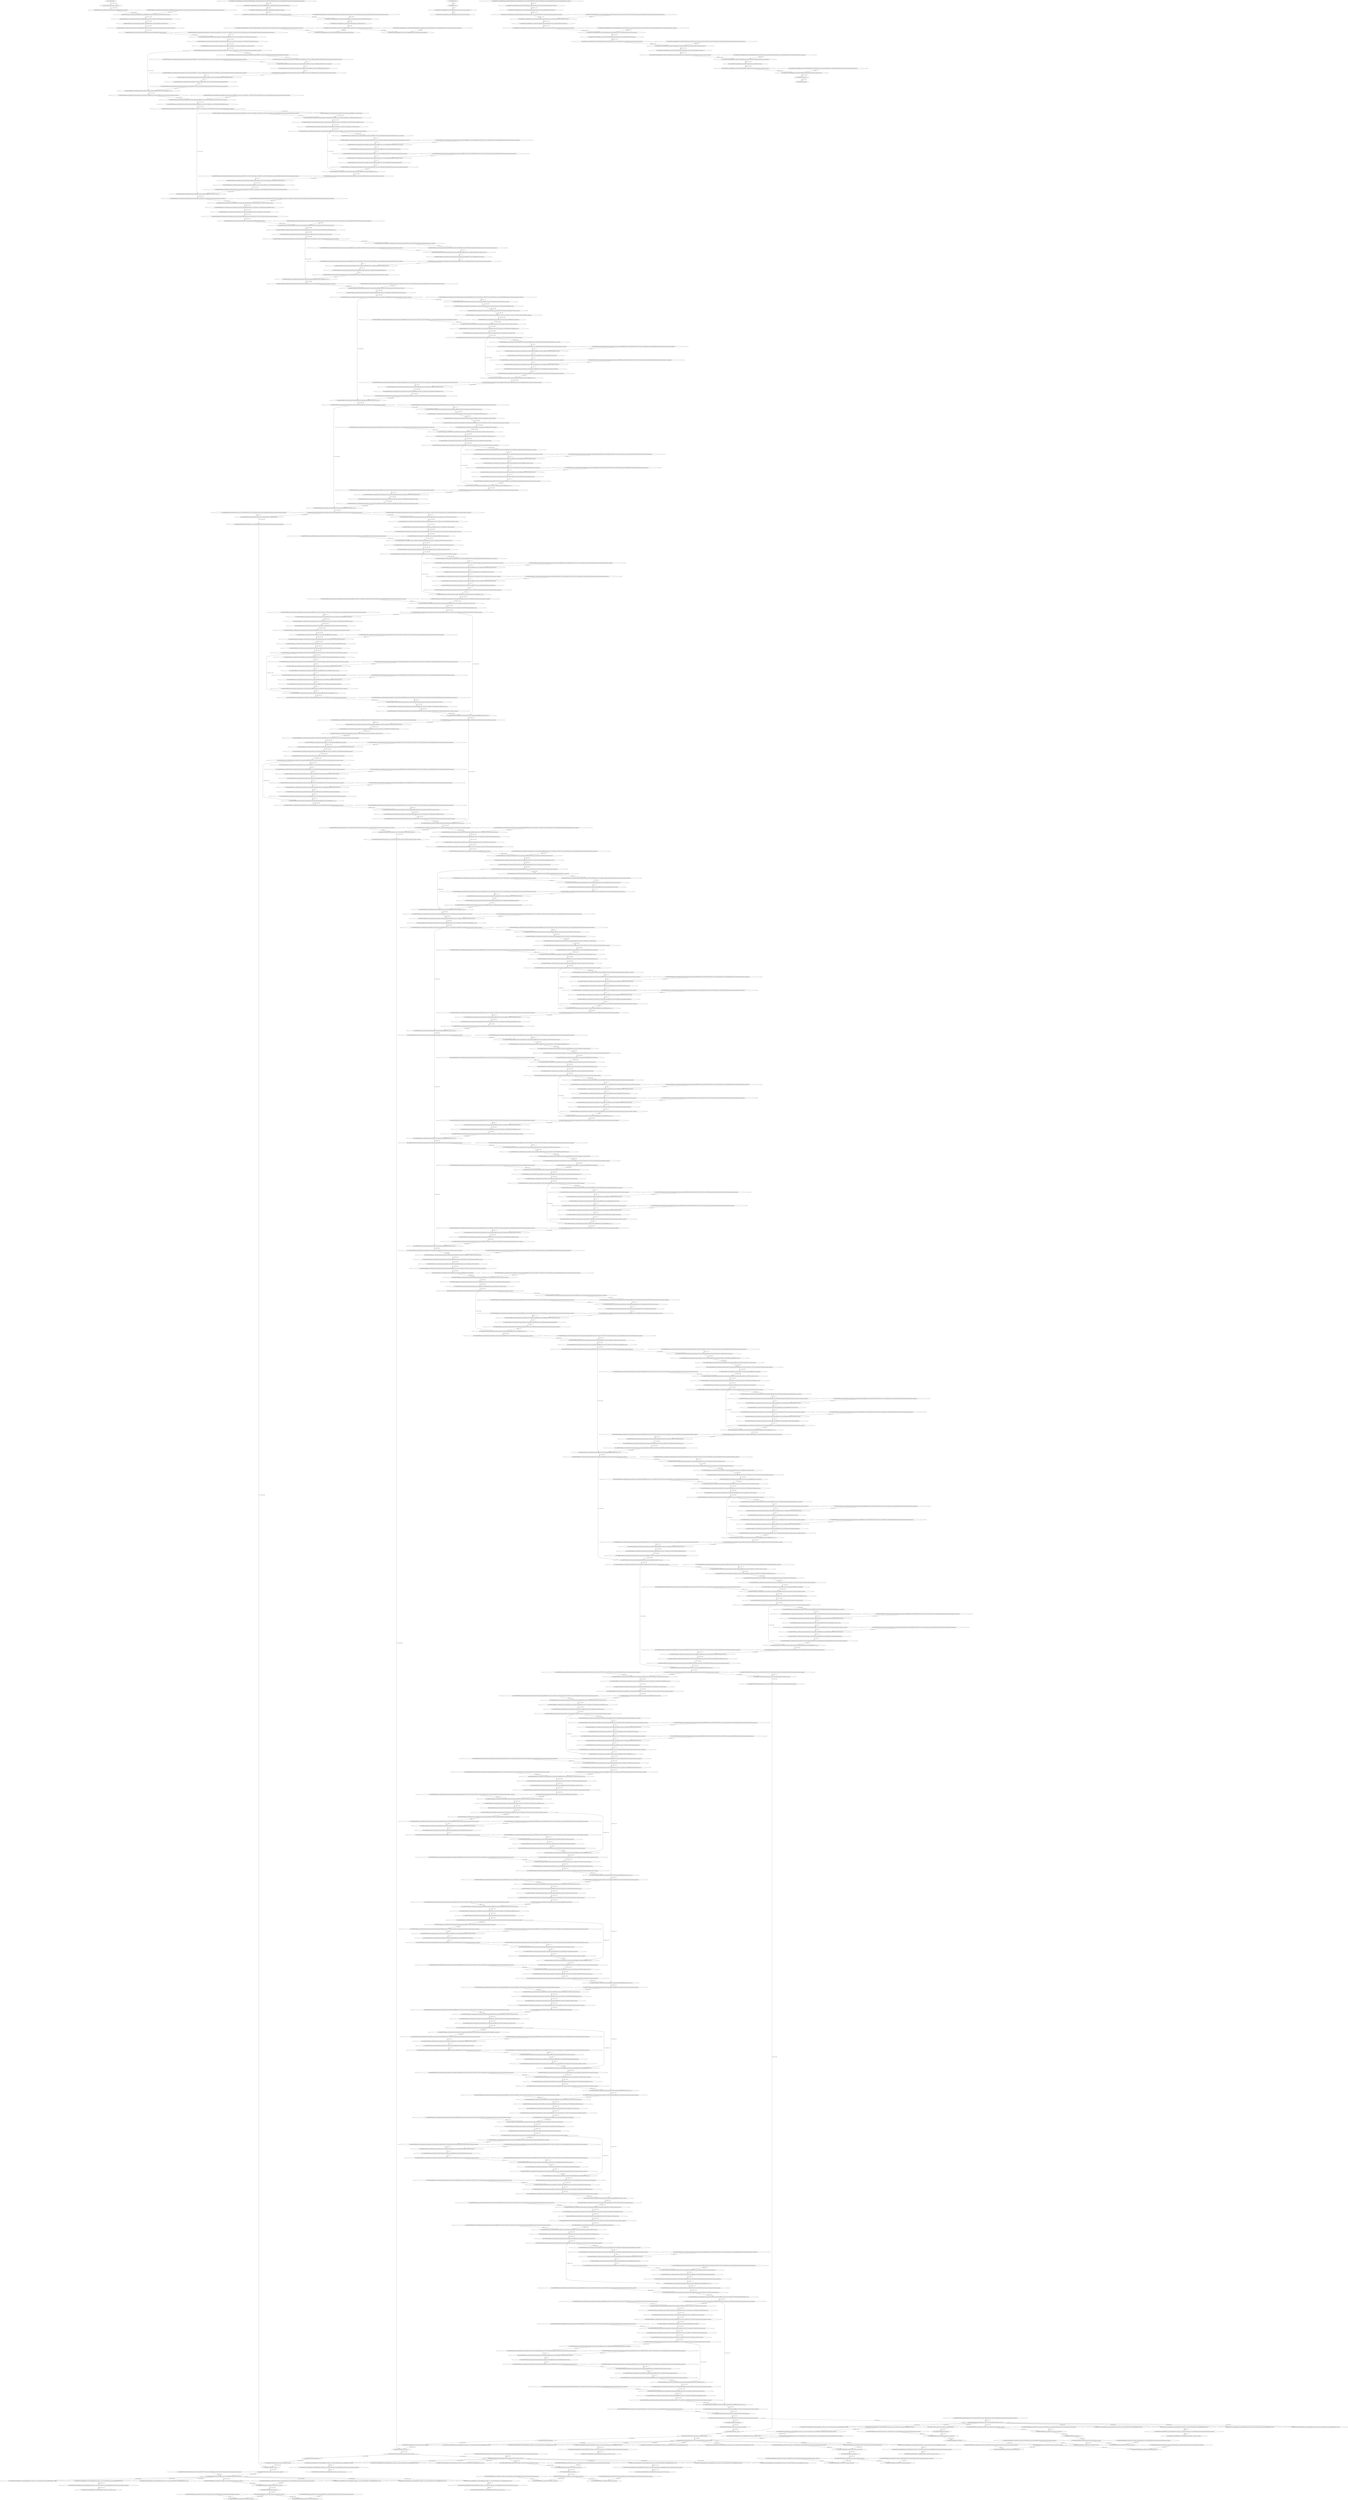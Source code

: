 strict digraph  {
"0 /nncf_model_input_0";
"1 SymmetricQuantizer/symmetric_quantize_0";
"2 MaskRCNN/efficientnet_b2b[backbone]/Sequential[features]/EffiInitBlock[init_block]/pad_0";
"3 MaskRCNN/efficientnet_b2b[backbone]/Sequential[features]/EffiInitBlock[init_block]/ConvBlock[conv]/NNCFConv2d[conv]/ModuleDict[pre_ops]/UpdateWeight[0]/SymmetricQuantizer[op]/symmetric_quantize_0";
"4 MaskRCNN/efficientnet_b2b[backbone]/Sequential[features]/EffiInitBlock[init_block]/ConvBlock[conv]/NNCFConv2d[conv]/conv2d_0";
"5 MaskRCNN/efficientnet_b2b[backbone]/Sequential[features]/EffiInitBlock[init_block]/ConvBlock[conv]/NNCFBatchNorm2d[bn]/batch_norm_0";
"6 MaskRCNN/efficientnet_b2b[backbone]/Sequential[features]/EffiInitBlock[init_block]/ConvBlock[conv]/SiLU[activ]/silu_0";
"7 MaskRCNN/efficientnet_b2b[backbone]/Sequential[features]/EffiInitBlock[init_block]/ConvBlock[conv]/SiLU[activ]/SymmetricQuantizer/symmetric_quantize_0";
"8 MaskRCNN/efficientnet_b2b[backbone]/Sequential[features]/Sequential[stage1]/EffiDwsConvUnit[unit1]/pad_0";
"9 MaskRCNN/efficientnet_b2b[backbone]/Sequential[features]/Sequential[stage1]/EffiDwsConvUnit[unit1]/ConvBlock[dw_conv]/NNCFConv2d[conv]/ModuleDict[pre_ops]/UpdateWeight[0]/SymmetricQuantizer[op]/symmetric_quantize_0";
"10 MaskRCNN/efficientnet_b2b[backbone]/Sequential[features]/Sequential[stage1]/EffiDwsConvUnit[unit1]/ConvBlock[dw_conv]/NNCFConv2d[conv]/conv2d_0";
"11 MaskRCNN/efficientnet_b2b[backbone]/Sequential[features]/Sequential[stage1]/EffiDwsConvUnit[unit1]/ConvBlock[dw_conv]/NNCFBatchNorm2d[bn]/batch_norm_0";
"12 MaskRCNN/efficientnet_b2b[backbone]/Sequential[features]/Sequential[stage1]/EffiDwsConvUnit[unit1]/ConvBlock[dw_conv]/SiLU[activ]/silu_0";
"13 MaskRCNN/efficientnet_b2b[backbone]/Sequential[features]/Sequential[stage1]/EffiDwsConvUnit[unit1]/ConvBlock[dw_conv]/SiLU[activ]/SymmetricQuantizer/symmetric_quantize_0";
"14 MaskRCNN/efficientnet_b2b[backbone]/Sequential[features]/Sequential[stage1]/EffiDwsConvUnit[unit1]/SEBlock[se]/AdaptiveAvgPool2d[pool]/adaptive_avg_pool2d_0";
"15 MaskRCNN/efficientnet_b2b[backbone]/Sequential[features]/Sequential[stage1]/EffiDwsConvUnit[unit1]/SEBlock[se]/AdaptiveAvgPool2d[pool]/SymmetricQuantizer/symmetric_quantize_0";
"16 MaskRCNN/efficientnet_b2b[backbone]/Sequential[features]/Sequential[stage1]/EffiDwsConvUnit[unit1]/SEBlock[se]/NNCFConv2d[conv1]/ModuleDict[pre_ops]/UpdateWeight[0]/SymmetricQuantizer[op]/symmetric_quantize_0";
"17 MaskRCNN/efficientnet_b2b[backbone]/Sequential[features]/Sequential[stage1]/EffiDwsConvUnit[unit1]/SEBlock[se]/NNCFConv2d[conv1]/conv2d_0";
"18 MaskRCNN/efficientnet_b2b[backbone]/Sequential[features]/Sequential[stage1]/EffiDwsConvUnit[unit1]/SEBlock[se]/SiLU[activ]/silu_0";
"19 MaskRCNN/efficientnet_b2b[backbone]/Sequential[features]/Sequential[stage1]/EffiDwsConvUnit[unit1]/SEBlock[se]/SiLU[activ]/SymmetricQuantizer/symmetric_quantize_0";
"20 MaskRCNN/efficientnet_b2b[backbone]/Sequential[features]/Sequential[stage1]/EffiDwsConvUnit[unit1]/SEBlock[se]/NNCFConv2d[conv2]/ModuleDict[pre_ops]/UpdateWeight[0]/SymmetricQuantizer[op]/symmetric_quantize_0";
"21 MaskRCNN/efficientnet_b2b[backbone]/Sequential[features]/Sequential[stage1]/EffiDwsConvUnit[unit1]/SEBlock[se]/NNCFConv2d[conv2]/conv2d_0";
"22 MaskRCNN/efficientnet_b2b[backbone]/Sequential[features]/Sequential[stage1]/EffiDwsConvUnit[unit1]/SEBlock[se]/Sigmoid[sigmoid]/sigmoid_0";
"23 MaskRCNN/efficientnet_b2b[backbone]/Sequential[features]/Sequential[stage1]/EffiDwsConvUnit[unit1]/SEBlock[se]/Sigmoid[sigmoid]/SymmetricQuantizer/symmetric_quantize_0";
"24 MaskRCNN/efficientnet_b2b[backbone]/Sequential[features]/Sequential[stage1]/EffiDwsConvUnit[unit1]/SEBlock[se]/__mul___0";
"25 MaskRCNN/efficientnet_b2b[backbone]/Sequential[features]/Sequential[stage1]/EffiDwsConvUnit[unit1]/SEBlock[se]/SymmetricQuantizer/symmetric_quantize_0";
"26 MaskRCNN/efficientnet_b2b[backbone]/Sequential[features]/Sequential[stage1]/EffiDwsConvUnit[unit1]/ConvBlock[pw_conv]/NNCFConv2d[conv]/ModuleDict[pre_ops]/UpdateWeight[0]/SymmetricQuantizer[op]/symmetric_quantize_0";
"27 MaskRCNN/efficientnet_b2b[backbone]/Sequential[features]/Sequential[stage1]/EffiDwsConvUnit[unit1]/ConvBlock[pw_conv]/NNCFConv2d[conv]/conv2d_0";
"28 MaskRCNN/efficientnet_b2b[backbone]/Sequential[features]/Sequential[stage1]/EffiDwsConvUnit[unit1]/ConvBlock[pw_conv]/NNCFBatchNorm2d[bn]/batch_norm_0";
"29 MaskRCNN/efficientnet_b2b[backbone]/Sequential[features]/Sequential[stage1]/EffiDwsConvUnit[unit1]/ConvBlock[pw_conv]/NNCFBatchNorm2d[bn]/SymmetricQuantizer/symmetric_quantize_0";
"30 MaskRCNN/efficientnet_b2b[backbone]/Sequential[features]/Sequential[stage1]/EffiDwsConvUnit[unit2]/pad_0";
"31 MaskRCNN/efficientnet_b2b[backbone]/Sequential[features]/Sequential[stage1]/EffiDwsConvUnit[unit2]/ConvBlock[dw_conv]/NNCFConv2d[conv]/ModuleDict[pre_ops]/UpdateWeight[0]/SymmetricQuantizer[op]/symmetric_quantize_0";
"32 MaskRCNN/efficientnet_b2b[backbone]/Sequential[features]/Sequential[stage1]/EffiDwsConvUnit[unit2]/ConvBlock[dw_conv]/NNCFConv2d[conv]/conv2d_0";
"33 MaskRCNN/efficientnet_b2b[backbone]/Sequential[features]/Sequential[stage1]/EffiDwsConvUnit[unit2]/ConvBlock[dw_conv]/NNCFBatchNorm2d[bn]/batch_norm_0";
"34 MaskRCNN/efficientnet_b2b[backbone]/Sequential[features]/Sequential[stage1]/EffiDwsConvUnit[unit2]/ConvBlock[dw_conv]/SiLU[activ]/silu_0";
"35 MaskRCNN/efficientnet_b2b[backbone]/Sequential[features]/Sequential[stage1]/EffiDwsConvUnit[unit2]/ConvBlock[dw_conv]/SiLU[activ]/SymmetricQuantizer/symmetric_quantize_0";
"36 MaskRCNN/efficientnet_b2b[backbone]/Sequential[features]/Sequential[stage1]/EffiDwsConvUnit[unit2]/SEBlock[se]/AdaptiveAvgPool2d[pool]/adaptive_avg_pool2d_0";
"37 MaskRCNN/efficientnet_b2b[backbone]/Sequential[features]/Sequential[stage1]/EffiDwsConvUnit[unit2]/SEBlock[se]/AdaptiveAvgPool2d[pool]/SymmetricQuantizer/symmetric_quantize_0";
"38 MaskRCNN/efficientnet_b2b[backbone]/Sequential[features]/Sequential[stage1]/EffiDwsConvUnit[unit2]/SEBlock[se]/NNCFConv2d[conv1]/ModuleDict[pre_ops]/UpdateWeight[0]/SymmetricQuantizer[op]/symmetric_quantize_0";
"39 MaskRCNN/efficientnet_b2b[backbone]/Sequential[features]/Sequential[stage1]/EffiDwsConvUnit[unit2]/SEBlock[se]/NNCFConv2d[conv1]/conv2d_0";
"40 MaskRCNN/efficientnet_b2b[backbone]/Sequential[features]/Sequential[stage1]/EffiDwsConvUnit[unit2]/SEBlock[se]/SiLU[activ]/silu_0";
"41 MaskRCNN/efficientnet_b2b[backbone]/Sequential[features]/Sequential[stage1]/EffiDwsConvUnit[unit2]/SEBlock[se]/SiLU[activ]/SymmetricQuantizer/symmetric_quantize_0";
"42 MaskRCNN/efficientnet_b2b[backbone]/Sequential[features]/Sequential[stage1]/EffiDwsConvUnit[unit2]/SEBlock[se]/NNCFConv2d[conv2]/ModuleDict[pre_ops]/UpdateWeight[0]/SymmetricQuantizer[op]/symmetric_quantize_0";
"43 MaskRCNN/efficientnet_b2b[backbone]/Sequential[features]/Sequential[stage1]/EffiDwsConvUnit[unit2]/SEBlock[se]/NNCFConv2d[conv2]/conv2d_0";
"44 MaskRCNN/efficientnet_b2b[backbone]/Sequential[features]/Sequential[stage1]/EffiDwsConvUnit[unit2]/SEBlock[se]/Sigmoid[sigmoid]/sigmoid_0";
"45 MaskRCNN/efficientnet_b2b[backbone]/Sequential[features]/Sequential[stage1]/EffiDwsConvUnit[unit2]/SEBlock[se]/Sigmoid[sigmoid]/SymmetricQuantizer/symmetric_quantize_0";
"46 MaskRCNN/efficientnet_b2b[backbone]/Sequential[features]/Sequential[stage1]/EffiDwsConvUnit[unit2]/SEBlock[se]/__mul___0";
"47 MaskRCNN/efficientnet_b2b[backbone]/Sequential[features]/Sequential[stage1]/EffiDwsConvUnit[unit2]/SEBlock[se]/SymmetricQuantizer/symmetric_quantize_0";
"48 MaskRCNN/efficientnet_b2b[backbone]/Sequential[features]/Sequential[stage1]/EffiDwsConvUnit[unit2]/ConvBlock[pw_conv]/NNCFConv2d[conv]/ModuleDict[pre_ops]/UpdateWeight[0]/SymmetricQuantizer[op]/symmetric_quantize_0";
"49 MaskRCNN/efficientnet_b2b[backbone]/Sequential[features]/Sequential[stage1]/EffiDwsConvUnit[unit2]/ConvBlock[pw_conv]/NNCFConv2d[conv]/conv2d_0";
"50 MaskRCNN/efficientnet_b2b[backbone]/Sequential[features]/Sequential[stage1]/EffiDwsConvUnit[unit2]/ConvBlock[pw_conv]/NNCFBatchNorm2d[bn]/batch_norm_0";
"51 MaskRCNN/efficientnet_b2b[backbone]/Sequential[features]/Sequential[stage1]/EffiDwsConvUnit[unit2]/ConvBlock[pw_conv]/NNCFBatchNorm2d[bn]/SymmetricQuantizer/symmetric_quantize_0";
"52 MaskRCNN/efficientnet_b2b[backbone]/Sequential[features]/Sequential[stage1]/EffiDwsConvUnit[unit2]/__add___0";
"53 MaskRCNN/efficientnet_b2b[backbone]/Sequential[features]/Sequential[stage1]/EffiDwsConvUnit[unit2]/SymmetricQuantizer/symmetric_quantize_0";
"54 MaskRCNN/efficientnet_b2b[backbone]/Sequential[features]/Sequential[stage2]/EffiInvResUnit[unit1]/ConvBlock[conv1]/NNCFConv2d[conv]/ModuleDict[pre_ops]/UpdateWeight[0]/SymmetricQuantizer[op]/symmetric_quantize_0";
"55 MaskRCNN/efficientnet_b2b[backbone]/Sequential[features]/Sequential[stage2]/EffiInvResUnit[unit1]/ConvBlock[conv1]/NNCFConv2d[conv]/conv2d_0";
"56 MaskRCNN/efficientnet_b2b[backbone]/Sequential[features]/Sequential[stage2]/EffiInvResUnit[unit1]/ConvBlock[conv1]/NNCFBatchNorm2d[bn]/batch_norm_0";
"57 MaskRCNN/efficientnet_b2b[backbone]/Sequential[features]/Sequential[stage2]/EffiInvResUnit[unit1]/ConvBlock[conv1]/SiLU[activ]/silu_0";
"58 MaskRCNN/efficientnet_b2b[backbone]/Sequential[features]/Sequential[stage2]/EffiInvResUnit[unit1]/ConvBlock[conv1]/SiLU[activ]/SymmetricQuantizer/symmetric_quantize_0";
"59 MaskRCNN/efficientnet_b2b[backbone]/Sequential[features]/Sequential[stage2]/EffiInvResUnit[unit1]/pad_0";
"60 MaskRCNN/efficientnet_b2b[backbone]/Sequential[features]/Sequential[stage2]/EffiInvResUnit[unit1]/ConvBlock[conv2]/NNCFConv2d[conv]/ModuleDict[pre_ops]/UpdateWeight[0]/SymmetricQuantizer[op]/symmetric_quantize_0";
"61 MaskRCNN/efficientnet_b2b[backbone]/Sequential[features]/Sequential[stage2]/EffiInvResUnit[unit1]/ConvBlock[conv2]/NNCFConv2d[conv]/conv2d_0";
"62 MaskRCNN/efficientnet_b2b[backbone]/Sequential[features]/Sequential[stage2]/EffiInvResUnit[unit1]/ConvBlock[conv2]/NNCFBatchNorm2d[bn]/batch_norm_0";
"63 MaskRCNN/efficientnet_b2b[backbone]/Sequential[features]/Sequential[stage2]/EffiInvResUnit[unit1]/ConvBlock[conv2]/SiLU[activ]/silu_0";
"64 MaskRCNN/efficientnet_b2b[backbone]/Sequential[features]/Sequential[stage2]/EffiInvResUnit[unit1]/ConvBlock[conv2]/SiLU[activ]/SymmetricQuantizer/symmetric_quantize_0";
"65 MaskRCNN/efficientnet_b2b[backbone]/Sequential[features]/Sequential[stage2]/EffiInvResUnit[unit1]/SEBlock[se]/AdaptiveAvgPool2d[pool]/adaptive_avg_pool2d_0";
"66 MaskRCNN/efficientnet_b2b[backbone]/Sequential[features]/Sequential[stage2]/EffiInvResUnit[unit1]/SEBlock[se]/AdaptiveAvgPool2d[pool]/SymmetricQuantizer/symmetric_quantize_0";
"67 MaskRCNN/efficientnet_b2b[backbone]/Sequential[features]/Sequential[stage2]/EffiInvResUnit[unit1]/SEBlock[se]/NNCFConv2d[conv1]/ModuleDict[pre_ops]/UpdateWeight[0]/SymmetricQuantizer[op]/symmetric_quantize_0";
"68 MaskRCNN/efficientnet_b2b[backbone]/Sequential[features]/Sequential[stage2]/EffiInvResUnit[unit1]/SEBlock[se]/NNCFConv2d[conv1]/conv2d_0";
"69 MaskRCNN/efficientnet_b2b[backbone]/Sequential[features]/Sequential[stage2]/EffiInvResUnit[unit1]/SEBlock[se]/SiLU[activ]/silu_0";
"70 MaskRCNN/efficientnet_b2b[backbone]/Sequential[features]/Sequential[stage2]/EffiInvResUnit[unit1]/SEBlock[se]/SiLU[activ]/SymmetricQuantizer/symmetric_quantize_0";
"71 MaskRCNN/efficientnet_b2b[backbone]/Sequential[features]/Sequential[stage2]/EffiInvResUnit[unit1]/SEBlock[se]/NNCFConv2d[conv2]/ModuleDict[pre_ops]/UpdateWeight[0]/SymmetricQuantizer[op]/symmetric_quantize_0";
"72 MaskRCNN/efficientnet_b2b[backbone]/Sequential[features]/Sequential[stage2]/EffiInvResUnit[unit1]/SEBlock[se]/NNCFConv2d[conv2]/conv2d_0";
"73 MaskRCNN/efficientnet_b2b[backbone]/Sequential[features]/Sequential[stage2]/EffiInvResUnit[unit1]/SEBlock[se]/Sigmoid[sigmoid]/sigmoid_0";
"74 MaskRCNN/efficientnet_b2b[backbone]/Sequential[features]/Sequential[stage2]/EffiInvResUnit[unit1]/SEBlock[se]/Sigmoid[sigmoid]/SymmetricQuantizer/symmetric_quantize_0";
"75 MaskRCNN/efficientnet_b2b[backbone]/Sequential[features]/Sequential[stage2]/EffiInvResUnit[unit1]/SEBlock[se]/__mul___0";
"76 MaskRCNN/efficientnet_b2b[backbone]/Sequential[features]/Sequential[stage2]/EffiInvResUnit[unit1]/SEBlock[se]/SymmetricQuantizer/symmetric_quantize_0";
"77 MaskRCNN/efficientnet_b2b[backbone]/Sequential[features]/Sequential[stage2]/EffiInvResUnit[unit1]/ConvBlock[conv3]/NNCFConv2d[conv]/ModuleDict[pre_ops]/UpdateWeight[0]/SymmetricQuantizer[op]/symmetric_quantize_0";
"78 MaskRCNN/efficientnet_b2b[backbone]/Sequential[features]/Sequential[stage2]/EffiInvResUnit[unit1]/ConvBlock[conv3]/NNCFConv2d[conv]/conv2d_0";
"79 MaskRCNN/efficientnet_b2b[backbone]/Sequential[features]/Sequential[stage2]/EffiInvResUnit[unit1]/ConvBlock[conv3]/NNCFBatchNorm2d[bn]/batch_norm_0";
"80 MaskRCNN/efficientnet_b2b[backbone]/Sequential[features]/Sequential[stage2]/EffiInvResUnit[unit1]/ConvBlock[conv3]/NNCFBatchNorm2d[bn]/SymmetricQuantizer/symmetric_quantize_0";
"81 MaskRCNN/efficientnet_b2b[backbone]/Sequential[features]/Sequential[stage2]/EffiInvResUnit[unit2]/ConvBlock[conv1]/NNCFConv2d[conv]/ModuleDict[pre_ops]/UpdateWeight[0]/SymmetricQuantizer[op]/symmetric_quantize_0";
"82 MaskRCNN/efficientnet_b2b[backbone]/Sequential[features]/Sequential[stage2]/EffiInvResUnit[unit2]/ConvBlock[conv1]/NNCFConv2d[conv]/conv2d_0";
"83 MaskRCNN/efficientnet_b2b[backbone]/Sequential[features]/Sequential[stage2]/EffiInvResUnit[unit2]/ConvBlock[conv1]/NNCFBatchNorm2d[bn]/batch_norm_0";
"84 MaskRCNN/efficientnet_b2b[backbone]/Sequential[features]/Sequential[stage2]/EffiInvResUnit[unit2]/ConvBlock[conv1]/SiLU[activ]/silu_0";
"85 MaskRCNN/efficientnet_b2b[backbone]/Sequential[features]/Sequential[stage2]/EffiInvResUnit[unit2]/ConvBlock[conv1]/SiLU[activ]/SymmetricQuantizer/symmetric_quantize_0";
"86 MaskRCNN/efficientnet_b2b[backbone]/Sequential[features]/Sequential[stage2]/EffiInvResUnit[unit2]/pad_0";
"87 MaskRCNN/efficientnet_b2b[backbone]/Sequential[features]/Sequential[stage2]/EffiInvResUnit[unit2]/ConvBlock[conv2]/NNCFConv2d[conv]/ModuleDict[pre_ops]/UpdateWeight[0]/SymmetricQuantizer[op]/symmetric_quantize_0";
"88 MaskRCNN/efficientnet_b2b[backbone]/Sequential[features]/Sequential[stage2]/EffiInvResUnit[unit2]/ConvBlock[conv2]/NNCFConv2d[conv]/conv2d_0";
"89 MaskRCNN/efficientnet_b2b[backbone]/Sequential[features]/Sequential[stage2]/EffiInvResUnit[unit2]/ConvBlock[conv2]/NNCFBatchNorm2d[bn]/batch_norm_0";
"90 MaskRCNN/efficientnet_b2b[backbone]/Sequential[features]/Sequential[stage2]/EffiInvResUnit[unit2]/ConvBlock[conv2]/SiLU[activ]/silu_0";
"91 MaskRCNN/efficientnet_b2b[backbone]/Sequential[features]/Sequential[stage2]/EffiInvResUnit[unit2]/ConvBlock[conv2]/SiLU[activ]/SymmetricQuantizer/symmetric_quantize_0";
"92 MaskRCNN/efficientnet_b2b[backbone]/Sequential[features]/Sequential[stage2]/EffiInvResUnit[unit2]/SEBlock[se]/AdaptiveAvgPool2d[pool]/adaptive_avg_pool2d_0";
"93 MaskRCNN/efficientnet_b2b[backbone]/Sequential[features]/Sequential[stage2]/EffiInvResUnit[unit2]/SEBlock[se]/AdaptiveAvgPool2d[pool]/SymmetricQuantizer/symmetric_quantize_0";
"94 MaskRCNN/efficientnet_b2b[backbone]/Sequential[features]/Sequential[stage2]/EffiInvResUnit[unit2]/SEBlock[se]/NNCFConv2d[conv1]/ModuleDict[pre_ops]/UpdateWeight[0]/SymmetricQuantizer[op]/symmetric_quantize_0";
"95 MaskRCNN/efficientnet_b2b[backbone]/Sequential[features]/Sequential[stage2]/EffiInvResUnit[unit2]/SEBlock[se]/NNCFConv2d[conv1]/conv2d_0";
"96 MaskRCNN/efficientnet_b2b[backbone]/Sequential[features]/Sequential[stage2]/EffiInvResUnit[unit2]/SEBlock[se]/SiLU[activ]/silu_0";
"97 MaskRCNN/efficientnet_b2b[backbone]/Sequential[features]/Sequential[stage2]/EffiInvResUnit[unit2]/SEBlock[se]/SiLU[activ]/SymmetricQuantizer/symmetric_quantize_0";
"98 MaskRCNN/efficientnet_b2b[backbone]/Sequential[features]/Sequential[stage2]/EffiInvResUnit[unit2]/SEBlock[se]/NNCFConv2d[conv2]/ModuleDict[pre_ops]/UpdateWeight[0]/SymmetricQuantizer[op]/symmetric_quantize_0";
"99 MaskRCNN/efficientnet_b2b[backbone]/Sequential[features]/Sequential[stage2]/EffiInvResUnit[unit2]/SEBlock[se]/NNCFConv2d[conv2]/conv2d_0";
"100 MaskRCNN/efficientnet_b2b[backbone]/Sequential[features]/Sequential[stage2]/EffiInvResUnit[unit2]/SEBlock[se]/Sigmoid[sigmoid]/sigmoid_0";
"101 MaskRCNN/efficientnet_b2b[backbone]/Sequential[features]/Sequential[stage2]/EffiInvResUnit[unit2]/SEBlock[se]/Sigmoid[sigmoid]/SymmetricQuantizer/symmetric_quantize_0";
"102 MaskRCNN/efficientnet_b2b[backbone]/Sequential[features]/Sequential[stage2]/EffiInvResUnit[unit2]/SEBlock[se]/__mul___0";
"103 MaskRCNN/efficientnet_b2b[backbone]/Sequential[features]/Sequential[stage2]/EffiInvResUnit[unit2]/SEBlock[se]/SymmetricQuantizer/symmetric_quantize_0";
"104 MaskRCNN/efficientnet_b2b[backbone]/Sequential[features]/Sequential[stage2]/EffiInvResUnit[unit2]/ConvBlock[conv3]/NNCFConv2d[conv]/ModuleDict[pre_ops]/UpdateWeight[0]/SymmetricQuantizer[op]/symmetric_quantize_0";
"105 MaskRCNN/efficientnet_b2b[backbone]/Sequential[features]/Sequential[stage2]/EffiInvResUnit[unit2]/ConvBlock[conv3]/NNCFConv2d[conv]/conv2d_0";
"106 MaskRCNN/efficientnet_b2b[backbone]/Sequential[features]/Sequential[stage2]/EffiInvResUnit[unit2]/ConvBlock[conv3]/NNCFBatchNorm2d[bn]/batch_norm_0";
"107 MaskRCNN/efficientnet_b2b[backbone]/Sequential[features]/Sequential[stage2]/EffiInvResUnit[unit2]/ConvBlock[conv3]/NNCFBatchNorm2d[bn]/SymmetricQuantizer/symmetric_quantize_0";
"108 MaskRCNN/efficientnet_b2b[backbone]/Sequential[features]/Sequential[stage2]/EffiInvResUnit[unit2]/__add___0";
"109 MaskRCNN/efficientnet_b2b[backbone]/Sequential[features]/Sequential[stage2]/EffiInvResUnit[unit2]/SymmetricQuantizer/symmetric_quantize_0";
"110 MaskRCNN/efficientnet_b2b[backbone]/Sequential[features]/Sequential[stage2]/EffiInvResUnit[unit3]/ConvBlock[conv1]/NNCFConv2d[conv]/ModuleDict[pre_ops]/UpdateWeight[0]/SymmetricQuantizer[op]/symmetric_quantize_0";
"111 MaskRCNN/efficientnet_b2b[backbone]/Sequential[features]/Sequential[stage2]/EffiInvResUnit[unit3]/ConvBlock[conv1]/NNCFConv2d[conv]/conv2d_0";
"112 MaskRCNN/efficientnet_b2b[backbone]/Sequential[features]/Sequential[stage2]/EffiInvResUnit[unit3]/ConvBlock[conv1]/NNCFBatchNorm2d[bn]/batch_norm_0";
"113 MaskRCNN/efficientnet_b2b[backbone]/Sequential[features]/Sequential[stage2]/EffiInvResUnit[unit3]/ConvBlock[conv1]/SiLU[activ]/silu_0";
"114 MaskRCNN/efficientnet_b2b[backbone]/Sequential[features]/Sequential[stage2]/EffiInvResUnit[unit3]/ConvBlock[conv1]/SiLU[activ]/SymmetricQuantizer/symmetric_quantize_0";
"115 MaskRCNN/efficientnet_b2b[backbone]/Sequential[features]/Sequential[stage2]/EffiInvResUnit[unit3]/pad_0";
"116 MaskRCNN/efficientnet_b2b[backbone]/Sequential[features]/Sequential[stage2]/EffiInvResUnit[unit3]/ConvBlock[conv2]/NNCFConv2d[conv]/ModuleDict[pre_ops]/UpdateWeight[0]/SymmetricQuantizer[op]/symmetric_quantize_0";
"117 MaskRCNN/efficientnet_b2b[backbone]/Sequential[features]/Sequential[stage2]/EffiInvResUnit[unit3]/ConvBlock[conv2]/NNCFConv2d[conv]/conv2d_0";
"118 MaskRCNN/efficientnet_b2b[backbone]/Sequential[features]/Sequential[stage2]/EffiInvResUnit[unit3]/ConvBlock[conv2]/NNCFBatchNorm2d[bn]/batch_norm_0";
"119 MaskRCNN/efficientnet_b2b[backbone]/Sequential[features]/Sequential[stage2]/EffiInvResUnit[unit3]/ConvBlock[conv2]/SiLU[activ]/silu_0";
"120 MaskRCNN/efficientnet_b2b[backbone]/Sequential[features]/Sequential[stage2]/EffiInvResUnit[unit3]/ConvBlock[conv2]/SiLU[activ]/SymmetricQuantizer/symmetric_quantize_0";
"121 MaskRCNN/efficientnet_b2b[backbone]/Sequential[features]/Sequential[stage2]/EffiInvResUnit[unit3]/SEBlock[se]/AdaptiveAvgPool2d[pool]/adaptive_avg_pool2d_0";
"122 MaskRCNN/efficientnet_b2b[backbone]/Sequential[features]/Sequential[stage2]/EffiInvResUnit[unit3]/SEBlock[se]/AdaptiveAvgPool2d[pool]/SymmetricQuantizer/symmetric_quantize_0";
"123 MaskRCNN/efficientnet_b2b[backbone]/Sequential[features]/Sequential[stage2]/EffiInvResUnit[unit3]/SEBlock[se]/NNCFConv2d[conv1]/ModuleDict[pre_ops]/UpdateWeight[0]/SymmetricQuantizer[op]/symmetric_quantize_0";
"124 MaskRCNN/efficientnet_b2b[backbone]/Sequential[features]/Sequential[stage2]/EffiInvResUnit[unit3]/SEBlock[se]/NNCFConv2d[conv1]/conv2d_0";
"125 MaskRCNN/efficientnet_b2b[backbone]/Sequential[features]/Sequential[stage2]/EffiInvResUnit[unit3]/SEBlock[se]/SiLU[activ]/silu_0";
"126 MaskRCNN/efficientnet_b2b[backbone]/Sequential[features]/Sequential[stage2]/EffiInvResUnit[unit3]/SEBlock[se]/SiLU[activ]/SymmetricQuantizer/symmetric_quantize_0";
"127 MaskRCNN/efficientnet_b2b[backbone]/Sequential[features]/Sequential[stage2]/EffiInvResUnit[unit3]/SEBlock[se]/NNCFConv2d[conv2]/ModuleDict[pre_ops]/UpdateWeight[0]/SymmetricQuantizer[op]/symmetric_quantize_0";
"128 MaskRCNN/efficientnet_b2b[backbone]/Sequential[features]/Sequential[stage2]/EffiInvResUnit[unit3]/SEBlock[se]/NNCFConv2d[conv2]/conv2d_0";
"129 MaskRCNN/efficientnet_b2b[backbone]/Sequential[features]/Sequential[stage2]/EffiInvResUnit[unit3]/SEBlock[se]/Sigmoid[sigmoid]/sigmoid_0";
"130 MaskRCNN/efficientnet_b2b[backbone]/Sequential[features]/Sequential[stage2]/EffiInvResUnit[unit3]/SEBlock[se]/Sigmoid[sigmoid]/SymmetricQuantizer/symmetric_quantize_0";
"131 MaskRCNN/efficientnet_b2b[backbone]/Sequential[features]/Sequential[stage2]/EffiInvResUnit[unit3]/SEBlock[se]/__mul___0";
"132 MaskRCNN/efficientnet_b2b[backbone]/Sequential[features]/Sequential[stage2]/EffiInvResUnit[unit3]/SEBlock[se]/SymmetricQuantizer/symmetric_quantize_0";
"133 MaskRCNN/efficientnet_b2b[backbone]/Sequential[features]/Sequential[stage2]/EffiInvResUnit[unit3]/ConvBlock[conv3]/NNCFConv2d[conv]/ModuleDict[pre_ops]/UpdateWeight[0]/SymmetricQuantizer[op]/symmetric_quantize_0";
"134 MaskRCNN/efficientnet_b2b[backbone]/Sequential[features]/Sequential[stage2]/EffiInvResUnit[unit3]/ConvBlock[conv3]/NNCFConv2d[conv]/conv2d_0";
"135 MaskRCNN/efficientnet_b2b[backbone]/Sequential[features]/Sequential[stage2]/EffiInvResUnit[unit3]/ConvBlock[conv3]/NNCFBatchNorm2d[bn]/batch_norm_0";
"136 MaskRCNN/efficientnet_b2b[backbone]/Sequential[features]/Sequential[stage2]/EffiInvResUnit[unit3]/ConvBlock[conv3]/NNCFBatchNorm2d[bn]/SymmetricQuantizer/symmetric_quantize_0";
"137 MaskRCNN/efficientnet_b2b[backbone]/Sequential[features]/Sequential[stage2]/EffiInvResUnit[unit3]/__add___0";
"138 MaskRCNN/efficientnet_b2b[backbone]/Sequential[features]/Sequential[stage2]/EffiInvResUnit[unit3]/SymmetricQuantizer/symmetric_quantize_0";
"139 MaskRCNN/efficientnet_b2b[backbone]/Sequential[features]/Sequential[stage3]/EffiInvResUnit[unit1]/ConvBlock[conv1]/NNCFConv2d[conv]/ModuleDict[pre_ops]/UpdateWeight[0]/SymmetricQuantizer[op]/symmetric_quantize_0";
"140 MaskRCNN/efficientnet_b2b[backbone]/Sequential[features]/Sequential[stage3]/EffiInvResUnit[unit1]/ConvBlock[conv1]/NNCFConv2d[conv]/conv2d_0";
"141 MaskRCNN/efficientnet_b2b[backbone]/Sequential[features]/Sequential[stage3]/EffiInvResUnit[unit1]/ConvBlock[conv1]/NNCFBatchNorm2d[bn]/batch_norm_0";
"142 MaskRCNN/efficientnet_b2b[backbone]/Sequential[features]/Sequential[stage3]/EffiInvResUnit[unit1]/ConvBlock[conv1]/SiLU[activ]/silu_0";
"143 MaskRCNN/efficientnet_b2b[backbone]/Sequential[features]/Sequential[stage3]/EffiInvResUnit[unit1]/ConvBlock[conv1]/SiLU[activ]/SymmetricQuantizer/symmetric_quantize_0";
"144 MaskRCNN/efficientnet_b2b[backbone]/Sequential[features]/Sequential[stage3]/EffiInvResUnit[unit1]/pad_0";
"145 MaskRCNN/efficientnet_b2b[backbone]/Sequential[features]/Sequential[stage3]/EffiInvResUnit[unit1]/ConvBlock[conv2]/NNCFConv2d[conv]/ModuleDict[pre_ops]/UpdateWeight[0]/SymmetricQuantizer[op]/symmetric_quantize_0";
"146 MaskRCNN/efficientnet_b2b[backbone]/Sequential[features]/Sequential[stage3]/EffiInvResUnit[unit1]/ConvBlock[conv2]/NNCFConv2d[conv]/conv2d_0";
"147 MaskRCNN/efficientnet_b2b[backbone]/Sequential[features]/Sequential[stage3]/EffiInvResUnit[unit1]/ConvBlock[conv2]/NNCFBatchNorm2d[bn]/batch_norm_0";
"148 MaskRCNN/efficientnet_b2b[backbone]/Sequential[features]/Sequential[stage3]/EffiInvResUnit[unit1]/ConvBlock[conv2]/SiLU[activ]/silu_0";
"149 MaskRCNN/efficientnet_b2b[backbone]/Sequential[features]/Sequential[stage3]/EffiInvResUnit[unit1]/ConvBlock[conv2]/SiLU[activ]/SymmetricQuantizer/symmetric_quantize_0";
"150 MaskRCNN/efficientnet_b2b[backbone]/Sequential[features]/Sequential[stage3]/EffiInvResUnit[unit1]/SEBlock[se]/AdaptiveAvgPool2d[pool]/adaptive_avg_pool2d_0";
"151 MaskRCNN/efficientnet_b2b[backbone]/Sequential[features]/Sequential[stage3]/EffiInvResUnit[unit1]/SEBlock[se]/AdaptiveAvgPool2d[pool]/SymmetricQuantizer/symmetric_quantize_0";
"152 MaskRCNN/efficientnet_b2b[backbone]/Sequential[features]/Sequential[stage3]/EffiInvResUnit[unit1]/SEBlock[se]/NNCFConv2d[conv1]/ModuleDict[pre_ops]/UpdateWeight[0]/SymmetricQuantizer[op]/symmetric_quantize_0";
"153 MaskRCNN/efficientnet_b2b[backbone]/Sequential[features]/Sequential[stage3]/EffiInvResUnit[unit1]/SEBlock[se]/NNCFConv2d[conv1]/conv2d_0";
"154 MaskRCNN/efficientnet_b2b[backbone]/Sequential[features]/Sequential[stage3]/EffiInvResUnit[unit1]/SEBlock[se]/SiLU[activ]/silu_0";
"155 MaskRCNN/efficientnet_b2b[backbone]/Sequential[features]/Sequential[stage3]/EffiInvResUnit[unit1]/SEBlock[se]/SiLU[activ]/SymmetricQuantizer/symmetric_quantize_0";
"156 MaskRCNN/efficientnet_b2b[backbone]/Sequential[features]/Sequential[stage3]/EffiInvResUnit[unit1]/SEBlock[se]/NNCFConv2d[conv2]/ModuleDict[pre_ops]/UpdateWeight[0]/SymmetricQuantizer[op]/symmetric_quantize_0";
"157 MaskRCNN/efficientnet_b2b[backbone]/Sequential[features]/Sequential[stage3]/EffiInvResUnit[unit1]/SEBlock[se]/NNCFConv2d[conv2]/conv2d_0";
"158 MaskRCNN/efficientnet_b2b[backbone]/Sequential[features]/Sequential[stage3]/EffiInvResUnit[unit1]/SEBlock[se]/Sigmoid[sigmoid]/sigmoid_0";
"159 MaskRCNN/efficientnet_b2b[backbone]/Sequential[features]/Sequential[stage3]/EffiInvResUnit[unit1]/SEBlock[se]/Sigmoid[sigmoid]/SymmetricQuantizer/symmetric_quantize_0";
"160 MaskRCNN/efficientnet_b2b[backbone]/Sequential[features]/Sequential[stage3]/EffiInvResUnit[unit1]/SEBlock[se]/__mul___0";
"161 MaskRCNN/efficientnet_b2b[backbone]/Sequential[features]/Sequential[stage3]/EffiInvResUnit[unit1]/SEBlock[se]/SymmetricQuantizer/symmetric_quantize_0";
"162 MaskRCNN/efficientnet_b2b[backbone]/Sequential[features]/Sequential[stage3]/EffiInvResUnit[unit1]/ConvBlock[conv3]/NNCFConv2d[conv]/ModuleDict[pre_ops]/UpdateWeight[0]/SymmetricQuantizer[op]/symmetric_quantize_0";
"163 MaskRCNN/efficientnet_b2b[backbone]/Sequential[features]/Sequential[stage3]/EffiInvResUnit[unit1]/ConvBlock[conv3]/NNCFConv2d[conv]/conv2d_0";
"164 MaskRCNN/efficientnet_b2b[backbone]/Sequential[features]/Sequential[stage3]/EffiInvResUnit[unit1]/ConvBlock[conv3]/NNCFBatchNorm2d[bn]/batch_norm_0";
"165 MaskRCNN/efficientnet_b2b[backbone]/Sequential[features]/Sequential[stage3]/EffiInvResUnit[unit1]/ConvBlock[conv3]/NNCFBatchNorm2d[bn]/SymmetricQuantizer/symmetric_quantize_0";
"166 MaskRCNN/efficientnet_b2b[backbone]/Sequential[features]/Sequential[stage3]/EffiInvResUnit[unit2]/ConvBlock[conv1]/NNCFConv2d[conv]/ModuleDict[pre_ops]/UpdateWeight[0]/SymmetricQuantizer[op]/symmetric_quantize_0";
"167 MaskRCNN/efficientnet_b2b[backbone]/Sequential[features]/Sequential[stage3]/EffiInvResUnit[unit2]/ConvBlock[conv1]/NNCFConv2d[conv]/conv2d_0";
"168 MaskRCNN/efficientnet_b2b[backbone]/Sequential[features]/Sequential[stage3]/EffiInvResUnit[unit2]/ConvBlock[conv1]/NNCFBatchNorm2d[bn]/batch_norm_0";
"169 MaskRCNN/efficientnet_b2b[backbone]/Sequential[features]/Sequential[stage3]/EffiInvResUnit[unit2]/ConvBlock[conv1]/SiLU[activ]/silu_0";
"170 MaskRCNN/efficientnet_b2b[backbone]/Sequential[features]/Sequential[stage3]/EffiInvResUnit[unit2]/ConvBlock[conv1]/SiLU[activ]/SymmetricQuantizer/symmetric_quantize_0";
"171 MaskRCNN/efficientnet_b2b[backbone]/Sequential[features]/Sequential[stage3]/EffiInvResUnit[unit2]/pad_0";
"172 MaskRCNN/efficientnet_b2b[backbone]/Sequential[features]/Sequential[stage3]/EffiInvResUnit[unit2]/ConvBlock[conv2]/NNCFConv2d[conv]/ModuleDict[pre_ops]/UpdateWeight[0]/SymmetricQuantizer[op]/symmetric_quantize_0";
"173 MaskRCNN/efficientnet_b2b[backbone]/Sequential[features]/Sequential[stage3]/EffiInvResUnit[unit2]/ConvBlock[conv2]/NNCFConv2d[conv]/conv2d_0";
"174 MaskRCNN/efficientnet_b2b[backbone]/Sequential[features]/Sequential[stage3]/EffiInvResUnit[unit2]/ConvBlock[conv2]/NNCFBatchNorm2d[bn]/batch_norm_0";
"175 MaskRCNN/efficientnet_b2b[backbone]/Sequential[features]/Sequential[stage3]/EffiInvResUnit[unit2]/ConvBlock[conv2]/SiLU[activ]/silu_0";
"176 MaskRCNN/efficientnet_b2b[backbone]/Sequential[features]/Sequential[stage3]/EffiInvResUnit[unit2]/ConvBlock[conv2]/SiLU[activ]/SymmetricQuantizer/symmetric_quantize_0";
"177 MaskRCNN/efficientnet_b2b[backbone]/Sequential[features]/Sequential[stage3]/EffiInvResUnit[unit2]/SEBlock[se]/AdaptiveAvgPool2d[pool]/adaptive_avg_pool2d_0";
"178 MaskRCNN/efficientnet_b2b[backbone]/Sequential[features]/Sequential[stage3]/EffiInvResUnit[unit2]/SEBlock[se]/AdaptiveAvgPool2d[pool]/SymmetricQuantizer/symmetric_quantize_0";
"179 MaskRCNN/efficientnet_b2b[backbone]/Sequential[features]/Sequential[stage3]/EffiInvResUnit[unit2]/SEBlock[se]/NNCFConv2d[conv1]/ModuleDict[pre_ops]/UpdateWeight[0]/SymmetricQuantizer[op]/symmetric_quantize_0";
"180 MaskRCNN/efficientnet_b2b[backbone]/Sequential[features]/Sequential[stage3]/EffiInvResUnit[unit2]/SEBlock[se]/NNCFConv2d[conv1]/conv2d_0";
"181 MaskRCNN/efficientnet_b2b[backbone]/Sequential[features]/Sequential[stage3]/EffiInvResUnit[unit2]/SEBlock[se]/SiLU[activ]/silu_0";
"182 MaskRCNN/efficientnet_b2b[backbone]/Sequential[features]/Sequential[stage3]/EffiInvResUnit[unit2]/SEBlock[se]/SiLU[activ]/SymmetricQuantizer/symmetric_quantize_0";
"183 MaskRCNN/efficientnet_b2b[backbone]/Sequential[features]/Sequential[stage3]/EffiInvResUnit[unit2]/SEBlock[se]/NNCFConv2d[conv2]/ModuleDict[pre_ops]/UpdateWeight[0]/SymmetricQuantizer[op]/symmetric_quantize_0";
"184 MaskRCNN/efficientnet_b2b[backbone]/Sequential[features]/Sequential[stage3]/EffiInvResUnit[unit2]/SEBlock[se]/NNCFConv2d[conv2]/conv2d_0";
"185 MaskRCNN/efficientnet_b2b[backbone]/Sequential[features]/Sequential[stage3]/EffiInvResUnit[unit2]/SEBlock[se]/Sigmoid[sigmoid]/sigmoid_0";
"186 MaskRCNN/efficientnet_b2b[backbone]/Sequential[features]/Sequential[stage3]/EffiInvResUnit[unit2]/SEBlock[se]/Sigmoid[sigmoid]/SymmetricQuantizer/symmetric_quantize_0";
"187 MaskRCNN/efficientnet_b2b[backbone]/Sequential[features]/Sequential[stage3]/EffiInvResUnit[unit2]/SEBlock[se]/__mul___0";
"188 MaskRCNN/efficientnet_b2b[backbone]/Sequential[features]/Sequential[stage3]/EffiInvResUnit[unit2]/SEBlock[se]/SymmetricQuantizer/symmetric_quantize_0";
"189 MaskRCNN/efficientnet_b2b[backbone]/Sequential[features]/Sequential[stage3]/EffiInvResUnit[unit2]/ConvBlock[conv3]/NNCFConv2d[conv]/ModuleDict[pre_ops]/UpdateWeight[0]/SymmetricQuantizer[op]/symmetric_quantize_0";
"190 MaskRCNN/efficientnet_b2b[backbone]/Sequential[features]/Sequential[stage3]/EffiInvResUnit[unit2]/ConvBlock[conv3]/NNCFConv2d[conv]/conv2d_0";
"191 MaskRCNN/efficientnet_b2b[backbone]/Sequential[features]/Sequential[stage3]/EffiInvResUnit[unit2]/ConvBlock[conv3]/NNCFBatchNorm2d[bn]/batch_norm_0";
"192 MaskRCNN/efficientnet_b2b[backbone]/Sequential[features]/Sequential[stage3]/EffiInvResUnit[unit2]/ConvBlock[conv3]/NNCFBatchNorm2d[bn]/SymmetricQuantizer/symmetric_quantize_0";
"193 MaskRCNN/efficientnet_b2b[backbone]/Sequential[features]/Sequential[stage3]/EffiInvResUnit[unit2]/__add___0";
"194 MaskRCNN/efficientnet_b2b[backbone]/Sequential[features]/Sequential[stage3]/EffiInvResUnit[unit2]/SymmetricQuantizer/symmetric_quantize_0";
"195 MaskRCNN/efficientnet_b2b[backbone]/Sequential[features]/Sequential[stage3]/EffiInvResUnit[unit3]/ConvBlock[conv1]/NNCFConv2d[conv]/ModuleDict[pre_ops]/UpdateWeight[0]/SymmetricQuantizer[op]/symmetric_quantize_0";
"196 MaskRCNN/efficientnet_b2b[backbone]/Sequential[features]/Sequential[stage3]/EffiInvResUnit[unit3]/ConvBlock[conv1]/NNCFConv2d[conv]/conv2d_0";
"197 MaskRCNN/efficientnet_b2b[backbone]/Sequential[features]/Sequential[stage3]/EffiInvResUnit[unit3]/ConvBlock[conv1]/NNCFBatchNorm2d[bn]/batch_norm_0";
"198 MaskRCNN/efficientnet_b2b[backbone]/Sequential[features]/Sequential[stage3]/EffiInvResUnit[unit3]/ConvBlock[conv1]/SiLU[activ]/silu_0";
"199 MaskRCNN/efficientnet_b2b[backbone]/Sequential[features]/Sequential[stage3]/EffiInvResUnit[unit3]/ConvBlock[conv1]/SiLU[activ]/SymmetricQuantizer/symmetric_quantize_0";
"200 MaskRCNN/efficientnet_b2b[backbone]/Sequential[features]/Sequential[stage3]/EffiInvResUnit[unit3]/pad_0";
"201 MaskRCNN/efficientnet_b2b[backbone]/Sequential[features]/Sequential[stage3]/EffiInvResUnit[unit3]/ConvBlock[conv2]/NNCFConv2d[conv]/ModuleDict[pre_ops]/UpdateWeight[0]/SymmetricQuantizer[op]/symmetric_quantize_0";
"202 MaskRCNN/efficientnet_b2b[backbone]/Sequential[features]/Sequential[stage3]/EffiInvResUnit[unit3]/ConvBlock[conv2]/NNCFConv2d[conv]/conv2d_0";
"203 MaskRCNN/efficientnet_b2b[backbone]/Sequential[features]/Sequential[stage3]/EffiInvResUnit[unit3]/ConvBlock[conv2]/NNCFBatchNorm2d[bn]/batch_norm_0";
"204 MaskRCNN/efficientnet_b2b[backbone]/Sequential[features]/Sequential[stage3]/EffiInvResUnit[unit3]/ConvBlock[conv2]/SiLU[activ]/silu_0";
"205 MaskRCNN/efficientnet_b2b[backbone]/Sequential[features]/Sequential[stage3]/EffiInvResUnit[unit3]/ConvBlock[conv2]/SiLU[activ]/SymmetricQuantizer/symmetric_quantize_0";
"206 MaskRCNN/efficientnet_b2b[backbone]/Sequential[features]/Sequential[stage3]/EffiInvResUnit[unit3]/SEBlock[se]/AdaptiveAvgPool2d[pool]/adaptive_avg_pool2d_0";
"207 MaskRCNN/efficientnet_b2b[backbone]/Sequential[features]/Sequential[stage3]/EffiInvResUnit[unit3]/SEBlock[se]/AdaptiveAvgPool2d[pool]/SymmetricQuantizer/symmetric_quantize_0";
"208 MaskRCNN/efficientnet_b2b[backbone]/Sequential[features]/Sequential[stage3]/EffiInvResUnit[unit3]/SEBlock[se]/NNCFConv2d[conv1]/ModuleDict[pre_ops]/UpdateWeight[0]/SymmetricQuantizer[op]/symmetric_quantize_0";
"209 MaskRCNN/efficientnet_b2b[backbone]/Sequential[features]/Sequential[stage3]/EffiInvResUnit[unit3]/SEBlock[se]/NNCFConv2d[conv1]/conv2d_0";
"210 MaskRCNN/efficientnet_b2b[backbone]/Sequential[features]/Sequential[stage3]/EffiInvResUnit[unit3]/SEBlock[se]/SiLU[activ]/silu_0";
"211 MaskRCNN/efficientnet_b2b[backbone]/Sequential[features]/Sequential[stage3]/EffiInvResUnit[unit3]/SEBlock[se]/SiLU[activ]/SymmetricQuantizer/symmetric_quantize_0";
"212 MaskRCNN/efficientnet_b2b[backbone]/Sequential[features]/Sequential[stage3]/EffiInvResUnit[unit3]/SEBlock[se]/NNCFConv2d[conv2]/ModuleDict[pre_ops]/UpdateWeight[0]/SymmetricQuantizer[op]/symmetric_quantize_0";
"213 MaskRCNN/efficientnet_b2b[backbone]/Sequential[features]/Sequential[stage3]/EffiInvResUnit[unit3]/SEBlock[se]/NNCFConv2d[conv2]/conv2d_0";
"214 MaskRCNN/efficientnet_b2b[backbone]/Sequential[features]/Sequential[stage3]/EffiInvResUnit[unit3]/SEBlock[se]/Sigmoid[sigmoid]/sigmoid_0";
"215 MaskRCNN/efficientnet_b2b[backbone]/Sequential[features]/Sequential[stage3]/EffiInvResUnit[unit3]/SEBlock[se]/Sigmoid[sigmoid]/SymmetricQuantizer/symmetric_quantize_0";
"216 MaskRCNN/efficientnet_b2b[backbone]/Sequential[features]/Sequential[stage3]/EffiInvResUnit[unit3]/SEBlock[se]/__mul___0";
"217 MaskRCNN/efficientnet_b2b[backbone]/Sequential[features]/Sequential[stage3]/EffiInvResUnit[unit3]/SEBlock[se]/SymmetricQuantizer/symmetric_quantize_0";
"218 MaskRCNN/efficientnet_b2b[backbone]/Sequential[features]/Sequential[stage3]/EffiInvResUnit[unit3]/ConvBlock[conv3]/NNCFConv2d[conv]/ModuleDict[pre_ops]/UpdateWeight[0]/SymmetricQuantizer[op]/symmetric_quantize_0";
"219 MaskRCNN/efficientnet_b2b[backbone]/Sequential[features]/Sequential[stage3]/EffiInvResUnit[unit3]/ConvBlock[conv3]/NNCFConv2d[conv]/conv2d_0";
"220 MaskRCNN/efficientnet_b2b[backbone]/Sequential[features]/Sequential[stage3]/EffiInvResUnit[unit3]/ConvBlock[conv3]/NNCFBatchNorm2d[bn]/batch_norm_0";
"221 MaskRCNN/efficientnet_b2b[backbone]/Sequential[features]/Sequential[stage3]/EffiInvResUnit[unit3]/ConvBlock[conv3]/NNCFBatchNorm2d[bn]/SymmetricQuantizer/symmetric_quantize_0";
"222 MaskRCNN/efficientnet_b2b[backbone]/Sequential[features]/Sequential[stage3]/EffiInvResUnit[unit3]/__add___0";
"223 MaskRCNN/efficientnet_b2b[backbone]/Sequential[features]/Sequential[stage3]/EffiInvResUnit[unit3]/SymmetricQuantizer/symmetric_quantize_0";
"224 MaskRCNN/efficientnet_b2b[backbone]/Sequential[features]/Sequential[stage4]/EffiInvResUnit[unit1]/ConvBlock[conv1]/NNCFConv2d[conv]/ModuleDict[pre_ops]/UpdateWeight[0]/SymmetricQuantizer[op]/symmetric_quantize_0";
"225 MaskRCNN/efficientnet_b2b[backbone]/Sequential[features]/Sequential[stage4]/EffiInvResUnit[unit1]/ConvBlock[conv1]/NNCFConv2d[conv]/conv2d_0";
"226 MaskRCNN/efficientnet_b2b[backbone]/Sequential[features]/Sequential[stage4]/EffiInvResUnit[unit1]/ConvBlock[conv1]/NNCFBatchNorm2d[bn]/batch_norm_0";
"227 MaskRCNN/efficientnet_b2b[backbone]/Sequential[features]/Sequential[stage4]/EffiInvResUnit[unit1]/ConvBlock[conv1]/SiLU[activ]/silu_0";
"228 MaskRCNN/efficientnet_b2b[backbone]/Sequential[features]/Sequential[stage4]/EffiInvResUnit[unit1]/ConvBlock[conv1]/SiLU[activ]/SymmetricQuantizer/symmetric_quantize_0";
"229 MaskRCNN/efficientnet_b2b[backbone]/Sequential[features]/Sequential[stage4]/EffiInvResUnit[unit1]/pad_0";
"230 MaskRCNN/efficientnet_b2b[backbone]/Sequential[features]/Sequential[stage4]/EffiInvResUnit[unit1]/ConvBlock[conv2]/NNCFConv2d[conv]/ModuleDict[pre_ops]/UpdateWeight[0]/SymmetricQuantizer[op]/symmetric_quantize_0";
"231 MaskRCNN/efficientnet_b2b[backbone]/Sequential[features]/Sequential[stage4]/EffiInvResUnit[unit1]/ConvBlock[conv2]/NNCFConv2d[conv]/conv2d_0";
"232 MaskRCNN/efficientnet_b2b[backbone]/Sequential[features]/Sequential[stage4]/EffiInvResUnit[unit1]/ConvBlock[conv2]/NNCFBatchNorm2d[bn]/batch_norm_0";
"233 MaskRCNN/efficientnet_b2b[backbone]/Sequential[features]/Sequential[stage4]/EffiInvResUnit[unit1]/ConvBlock[conv2]/SiLU[activ]/silu_0";
"234 MaskRCNN/efficientnet_b2b[backbone]/Sequential[features]/Sequential[stage4]/EffiInvResUnit[unit1]/ConvBlock[conv2]/SiLU[activ]/SymmetricQuantizer/symmetric_quantize_0";
"235 MaskRCNN/efficientnet_b2b[backbone]/Sequential[features]/Sequential[stage4]/EffiInvResUnit[unit1]/SEBlock[se]/AdaptiveAvgPool2d[pool]/adaptive_avg_pool2d_0";
"236 MaskRCNN/efficientnet_b2b[backbone]/Sequential[features]/Sequential[stage4]/EffiInvResUnit[unit1]/SEBlock[se]/AdaptiveAvgPool2d[pool]/SymmetricQuantizer/symmetric_quantize_0";
"237 MaskRCNN/efficientnet_b2b[backbone]/Sequential[features]/Sequential[stage4]/EffiInvResUnit[unit1]/SEBlock[se]/NNCFConv2d[conv1]/ModuleDict[pre_ops]/UpdateWeight[0]/SymmetricQuantizer[op]/symmetric_quantize_0";
"238 MaskRCNN/efficientnet_b2b[backbone]/Sequential[features]/Sequential[stage4]/EffiInvResUnit[unit1]/SEBlock[se]/NNCFConv2d[conv1]/conv2d_0";
"239 MaskRCNN/efficientnet_b2b[backbone]/Sequential[features]/Sequential[stage4]/EffiInvResUnit[unit1]/SEBlock[se]/SiLU[activ]/silu_0";
"240 MaskRCNN/efficientnet_b2b[backbone]/Sequential[features]/Sequential[stage4]/EffiInvResUnit[unit1]/SEBlock[se]/SiLU[activ]/SymmetricQuantizer/symmetric_quantize_0";
"241 MaskRCNN/efficientnet_b2b[backbone]/Sequential[features]/Sequential[stage4]/EffiInvResUnit[unit1]/SEBlock[se]/NNCFConv2d[conv2]/ModuleDict[pre_ops]/UpdateWeight[0]/SymmetricQuantizer[op]/symmetric_quantize_0";
"242 MaskRCNN/efficientnet_b2b[backbone]/Sequential[features]/Sequential[stage4]/EffiInvResUnit[unit1]/SEBlock[se]/NNCFConv2d[conv2]/conv2d_0";
"243 MaskRCNN/efficientnet_b2b[backbone]/Sequential[features]/Sequential[stage4]/EffiInvResUnit[unit1]/SEBlock[se]/Sigmoid[sigmoid]/sigmoid_0";
"244 MaskRCNN/efficientnet_b2b[backbone]/Sequential[features]/Sequential[stage4]/EffiInvResUnit[unit1]/SEBlock[se]/Sigmoid[sigmoid]/SymmetricQuantizer/symmetric_quantize_0";
"245 MaskRCNN/efficientnet_b2b[backbone]/Sequential[features]/Sequential[stage4]/EffiInvResUnit[unit1]/SEBlock[se]/__mul___0";
"246 MaskRCNN/efficientnet_b2b[backbone]/Sequential[features]/Sequential[stage4]/EffiInvResUnit[unit1]/SEBlock[se]/SymmetricQuantizer/symmetric_quantize_0";
"247 MaskRCNN/efficientnet_b2b[backbone]/Sequential[features]/Sequential[stage4]/EffiInvResUnit[unit1]/ConvBlock[conv3]/NNCFConv2d[conv]/ModuleDict[pre_ops]/UpdateWeight[0]/SymmetricQuantizer[op]/symmetric_quantize_0";
"248 MaskRCNN/efficientnet_b2b[backbone]/Sequential[features]/Sequential[stage4]/EffiInvResUnit[unit1]/ConvBlock[conv3]/NNCFConv2d[conv]/conv2d_0";
"249 MaskRCNN/efficientnet_b2b[backbone]/Sequential[features]/Sequential[stage4]/EffiInvResUnit[unit1]/ConvBlock[conv3]/NNCFBatchNorm2d[bn]/batch_norm_0";
"250 MaskRCNN/efficientnet_b2b[backbone]/Sequential[features]/Sequential[stage4]/EffiInvResUnit[unit1]/ConvBlock[conv3]/NNCFBatchNorm2d[bn]/SymmetricQuantizer/symmetric_quantize_0";
"251 MaskRCNN/efficientnet_b2b[backbone]/Sequential[features]/Sequential[stage4]/EffiInvResUnit[unit2]/ConvBlock[conv1]/NNCFConv2d[conv]/ModuleDict[pre_ops]/UpdateWeight[0]/SymmetricQuantizer[op]/symmetric_quantize_0";
"252 MaskRCNN/efficientnet_b2b[backbone]/Sequential[features]/Sequential[stage4]/EffiInvResUnit[unit2]/ConvBlock[conv1]/NNCFConv2d[conv]/conv2d_0";
"253 MaskRCNN/efficientnet_b2b[backbone]/Sequential[features]/Sequential[stage4]/EffiInvResUnit[unit2]/ConvBlock[conv1]/NNCFBatchNorm2d[bn]/batch_norm_0";
"254 MaskRCNN/efficientnet_b2b[backbone]/Sequential[features]/Sequential[stage4]/EffiInvResUnit[unit2]/ConvBlock[conv1]/SiLU[activ]/silu_0";
"255 MaskRCNN/efficientnet_b2b[backbone]/Sequential[features]/Sequential[stage4]/EffiInvResUnit[unit2]/ConvBlock[conv1]/SiLU[activ]/SymmetricQuantizer/symmetric_quantize_0";
"256 MaskRCNN/efficientnet_b2b[backbone]/Sequential[features]/Sequential[stage4]/EffiInvResUnit[unit2]/pad_0";
"257 MaskRCNN/efficientnet_b2b[backbone]/Sequential[features]/Sequential[stage4]/EffiInvResUnit[unit2]/ConvBlock[conv2]/NNCFConv2d[conv]/ModuleDict[pre_ops]/UpdateWeight[0]/SymmetricQuantizer[op]/symmetric_quantize_0";
"258 MaskRCNN/efficientnet_b2b[backbone]/Sequential[features]/Sequential[stage4]/EffiInvResUnit[unit2]/ConvBlock[conv2]/NNCFConv2d[conv]/conv2d_0";
"259 MaskRCNN/efficientnet_b2b[backbone]/Sequential[features]/Sequential[stage4]/EffiInvResUnit[unit2]/ConvBlock[conv2]/NNCFBatchNorm2d[bn]/batch_norm_0";
"260 MaskRCNN/efficientnet_b2b[backbone]/Sequential[features]/Sequential[stage4]/EffiInvResUnit[unit2]/ConvBlock[conv2]/SiLU[activ]/silu_0";
"261 MaskRCNN/efficientnet_b2b[backbone]/Sequential[features]/Sequential[stage4]/EffiInvResUnit[unit2]/ConvBlock[conv2]/SiLU[activ]/SymmetricQuantizer/symmetric_quantize_0";
"262 MaskRCNN/efficientnet_b2b[backbone]/Sequential[features]/Sequential[stage4]/EffiInvResUnit[unit2]/SEBlock[se]/AdaptiveAvgPool2d[pool]/adaptive_avg_pool2d_0";
"263 MaskRCNN/efficientnet_b2b[backbone]/Sequential[features]/Sequential[stage4]/EffiInvResUnit[unit2]/SEBlock[se]/AdaptiveAvgPool2d[pool]/SymmetricQuantizer/symmetric_quantize_0";
"264 MaskRCNN/efficientnet_b2b[backbone]/Sequential[features]/Sequential[stage4]/EffiInvResUnit[unit2]/SEBlock[se]/NNCFConv2d[conv1]/ModuleDict[pre_ops]/UpdateWeight[0]/SymmetricQuantizer[op]/symmetric_quantize_0";
"265 MaskRCNN/efficientnet_b2b[backbone]/Sequential[features]/Sequential[stage4]/EffiInvResUnit[unit2]/SEBlock[se]/NNCFConv2d[conv1]/conv2d_0";
"266 MaskRCNN/efficientnet_b2b[backbone]/Sequential[features]/Sequential[stage4]/EffiInvResUnit[unit2]/SEBlock[se]/SiLU[activ]/silu_0";
"267 MaskRCNN/efficientnet_b2b[backbone]/Sequential[features]/Sequential[stage4]/EffiInvResUnit[unit2]/SEBlock[se]/SiLU[activ]/SymmetricQuantizer/symmetric_quantize_0";
"268 MaskRCNN/efficientnet_b2b[backbone]/Sequential[features]/Sequential[stage4]/EffiInvResUnit[unit2]/SEBlock[se]/NNCFConv2d[conv2]/ModuleDict[pre_ops]/UpdateWeight[0]/SymmetricQuantizer[op]/symmetric_quantize_0";
"269 MaskRCNN/efficientnet_b2b[backbone]/Sequential[features]/Sequential[stage4]/EffiInvResUnit[unit2]/SEBlock[se]/NNCFConv2d[conv2]/conv2d_0";
"270 MaskRCNN/efficientnet_b2b[backbone]/Sequential[features]/Sequential[stage4]/EffiInvResUnit[unit2]/SEBlock[se]/Sigmoid[sigmoid]/sigmoid_0";
"271 MaskRCNN/efficientnet_b2b[backbone]/Sequential[features]/Sequential[stage4]/EffiInvResUnit[unit2]/SEBlock[se]/Sigmoid[sigmoid]/SymmetricQuantizer/symmetric_quantize_0";
"272 MaskRCNN/efficientnet_b2b[backbone]/Sequential[features]/Sequential[stage4]/EffiInvResUnit[unit2]/SEBlock[se]/__mul___0";
"273 MaskRCNN/efficientnet_b2b[backbone]/Sequential[features]/Sequential[stage4]/EffiInvResUnit[unit2]/SEBlock[se]/SymmetricQuantizer/symmetric_quantize_0";
"274 MaskRCNN/efficientnet_b2b[backbone]/Sequential[features]/Sequential[stage4]/EffiInvResUnit[unit2]/ConvBlock[conv3]/NNCFConv2d[conv]/ModuleDict[pre_ops]/UpdateWeight[0]/SymmetricQuantizer[op]/symmetric_quantize_0";
"275 MaskRCNN/efficientnet_b2b[backbone]/Sequential[features]/Sequential[stage4]/EffiInvResUnit[unit2]/ConvBlock[conv3]/NNCFConv2d[conv]/conv2d_0";
"276 MaskRCNN/efficientnet_b2b[backbone]/Sequential[features]/Sequential[stage4]/EffiInvResUnit[unit2]/ConvBlock[conv3]/NNCFBatchNorm2d[bn]/batch_norm_0";
"277 MaskRCNN/efficientnet_b2b[backbone]/Sequential[features]/Sequential[stage4]/EffiInvResUnit[unit2]/ConvBlock[conv3]/NNCFBatchNorm2d[bn]/SymmetricQuantizer/symmetric_quantize_0";
"278 MaskRCNN/efficientnet_b2b[backbone]/Sequential[features]/Sequential[stage4]/EffiInvResUnit[unit2]/__add___0";
"279 MaskRCNN/efficientnet_b2b[backbone]/Sequential[features]/Sequential[stage4]/EffiInvResUnit[unit2]/SymmetricQuantizer/symmetric_quantize_0";
"280 MaskRCNN/efficientnet_b2b[backbone]/Sequential[features]/Sequential[stage4]/EffiInvResUnit[unit3]/ConvBlock[conv1]/NNCFConv2d[conv]/ModuleDict[pre_ops]/UpdateWeight[0]/SymmetricQuantizer[op]/symmetric_quantize_0";
"281 MaskRCNN/efficientnet_b2b[backbone]/Sequential[features]/Sequential[stage4]/EffiInvResUnit[unit3]/ConvBlock[conv1]/NNCFConv2d[conv]/conv2d_0";
"282 MaskRCNN/efficientnet_b2b[backbone]/Sequential[features]/Sequential[stage4]/EffiInvResUnit[unit3]/ConvBlock[conv1]/NNCFBatchNorm2d[bn]/batch_norm_0";
"283 MaskRCNN/efficientnet_b2b[backbone]/Sequential[features]/Sequential[stage4]/EffiInvResUnit[unit3]/ConvBlock[conv1]/SiLU[activ]/silu_0";
"284 MaskRCNN/efficientnet_b2b[backbone]/Sequential[features]/Sequential[stage4]/EffiInvResUnit[unit3]/ConvBlock[conv1]/SiLU[activ]/SymmetricQuantizer/symmetric_quantize_0";
"285 MaskRCNN/efficientnet_b2b[backbone]/Sequential[features]/Sequential[stage4]/EffiInvResUnit[unit3]/pad_0";
"286 MaskRCNN/efficientnet_b2b[backbone]/Sequential[features]/Sequential[stage4]/EffiInvResUnit[unit3]/ConvBlock[conv2]/NNCFConv2d[conv]/ModuleDict[pre_ops]/UpdateWeight[0]/SymmetricQuantizer[op]/symmetric_quantize_0";
"287 MaskRCNN/efficientnet_b2b[backbone]/Sequential[features]/Sequential[stage4]/EffiInvResUnit[unit3]/ConvBlock[conv2]/NNCFConv2d[conv]/conv2d_0";
"288 MaskRCNN/efficientnet_b2b[backbone]/Sequential[features]/Sequential[stage4]/EffiInvResUnit[unit3]/ConvBlock[conv2]/NNCFBatchNorm2d[bn]/batch_norm_0";
"289 MaskRCNN/efficientnet_b2b[backbone]/Sequential[features]/Sequential[stage4]/EffiInvResUnit[unit3]/ConvBlock[conv2]/SiLU[activ]/silu_0";
"290 MaskRCNN/efficientnet_b2b[backbone]/Sequential[features]/Sequential[stage4]/EffiInvResUnit[unit3]/ConvBlock[conv2]/SiLU[activ]/SymmetricQuantizer/symmetric_quantize_0";
"291 MaskRCNN/efficientnet_b2b[backbone]/Sequential[features]/Sequential[stage4]/EffiInvResUnit[unit3]/SEBlock[se]/AdaptiveAvgPool2d[pool]/adaptive_avg_pool2d_0";
"292 MaskRCNN/efficientnet_b2b[backbone]/Sequential[features]/Sequential[stage4]/EffiInvResUnit[unit3]/SEBlock[se]/AdaptiveAvgPool2d[pool]/SymmetricQuantizer/symmetric_quantize_0";
"293 MaskRCNN/efficientnet_b2b[backbone]/Sequential[features]/Sequential[stage4]/EffiInvResUnit[unit3]/SEBlock[se]/NNCFConv2d[conv1]/ModuleDict[pre_ops]/UpdateWeight[0]/SymmetricQuantizer[op]/symmetric_quantize_0";
"294 MaskRCNN/efficientnet_b2b[backbone]/Sequential[features]/Sequential[stage4]/EffiInvResUnit[unit3]/SEBlock[se]/NNCFConv2d[conv1]/conv2d_0";
"295 MaskRCNN/efficientnet_b2b[backbone]/Sequential[features]/Sequential[stage4]/EffiInvResUnit[unit3]/SEBlock[se]/SiLU[activ]/silu_0";
"296 MaskRCNN/efficientnet_b2b[backbone]/Sequential[features]/Sequential[stage4]/EffiInvResUnit[unit3]/SEBlock[se]/SiLU[activ]/SymmetricQuantizer/symmetric_quantize_0";
"297 MaskRCNN/efficientnet_b2b[backbone]/Sequential[features]/Sequential[stage4]/EffiInvResUnit[unit3]/SEBlock[se]/NNCFConv2d[conv2]/ModuleDict[pre_ops]/UpdateWeight[0]/SymmetricQuantizer[op]/symmetric_quantize_0";
"298 MaskRCNN/efficientnet_b2b[backbone]/Sequential[features]/Sequential[stage4]/EffiInvResUnit[unit3]/SEBlock[se]/NNCFConv2d[conv2]/conv2d_0";
"299 MaskRCNN/efficientnet_b2b[backbone]/Sequential[features]/Sequential[stage4]/EffiInvResUnit[unit3]/SEBlock[se]/Sigmoid[sigmoid]/sigmoid_0";
"300 MaskRCNN/efficientnet_b2b[backbone]/Sequential[features]/Sequential[stage4]/EffiInvResUnit[unit3]/SEBlock[se]/Sigmoid[sigmoid]/SymmetricQuantizer/symmetric_quantize_0";
"301 MaskRCNN/efficientnet_b2b[backbone]/Sequential[features]/Sequential[stage4]/EffiInvResUnit[unit3]/SEBlock[se]/__mul___0";
"302 MaskRCNN/efficientnet_b2b[backbone]/Sequential[features]/Sequential[stage4]/EffiInvResUnit[unit3]/SEBlock[se]/SymmetricQuantizer/symmetric_quantize_0";
"303 MaskRCNN/efficientnet_b2b[backbone]/Sequential[features]/Sequential[stage4]/EffiInvResUnit[unit3]/ConvBlock[conv3]/NNCFConv2d[conv]/ModuleDict[pre_ops]/UpdateWeight[0]/SymmetricQuantizer[op]/symmetric_quantize_0";
"304 MaskRCNN/efficientnet_b2b[backbone]/Sequential[features]/Sequential[stage4]/EffiInvResUnit[unit3]/ConvBlock[conv3]/NNCFConv2d[conv]/conv2d_0";
"305 MaskRCNN/efficientnet_b2b[backbone]/Sequential[features]/Sequential[stage4]/EffiInvResUnit[unit3]/ConvBlock[conv3]/NNCFBatchNorm2d[bn]/batch_norm_0";
"306 MaskRCNN/efficientnet_b2b[backbone]/Sequential[features]/Sequential[stage4]/EffiInvResUnit[unit3]/ConvBlock[conv3]/NNCFBatchNorm2d[bn]/SymmetricQuantizer/symmetric_quantize_0";
"307 MaskRCNN/efficientnet_b2b[backbone]/Sequential[features]/Sequential[stage4]/EffiInvResUnit[unit3]/__add___0";
"308 MaskRCNN/efficientnet_b2b[backbone]/Sequential[features]/Sequential[stage4]/EffiInvResUnit[unit3]/SymmetricQuantizer/symmetric_quantize_0";
"309 MaskRCNN/efficientnet_b2b[backbone]/Sequential[features]/Sequential[stage4]/EffiInvResUnit[unit4]/ConvBlock[conv1]/NNCFConv2d[conv]/ModuleDict[pre_ops]/UpdateWeight[0]/SymmetricQuantizer[op]/symmetric_quantize_0";
"310 MaskRCNN/efficientnet_b2b[backbone]/Sequential[features]/Sequential[stage4]/EffiInvResUnit[unit4]/ConvBlock[conv1]/NNCFConv2d[conv]/conv2d_0";
"311 MaskRCNN/efficientnet_b2b[backbone]/Sequential[features]/Sequential[stage4]/EffiInvResUnit[unit4]/ConvBlock[conv1]/NNCFBatchNorm2d[bn]/batch_norm_0";
"312 MaskRCNN/efficientnet_b2b[backbone]/Sequential[features]/Sequential[stage4]/EffiInvResUnit[unit4]/ConvBlock[conv1]/SiLU[activ]/silu_0";
"313 MaskRCNN/efficientnet_b2b[backbone]/Sequential[features]/Sequential[stage4]/EffiInvResUnit[unit4]/ConvBlock[conv1]/SiLU[activ]/SymmetricQuantizer/symmetric_quantize_0";
"314 MaskRCNN/efficientnet_b2b[backbone]/Sequential[features]/Sequential[stage4]/EffiInvResUnit[unit4]/pad_0";
"315 MaskRCNN/efficientnet_b2b[backbone]/Sequential[features]/Sequential[stage4]/EffiInvResUnit[unit4]/ConvBlock[conv2]/NNCFConv2d[conv]/ModuleDict[pre_ops]/UpdateWeight[0]/SymmetricQuantizer[op]/symmetric_quantize_0";
"316 MaskRCNN/efficientnet_b2b[backbone]/Sequential[features]/Sequential[stage4]/EffiInvResUnit[unit4]/ConvBlock[conv2]/NNCFConv2d[conv]/conv2d_0";
"317 MaskRCNN/efficientnet_b2b[backbone]/Sequential[features]/Sequential[stage4]/EffiInvResUnit[unit4]/ConvBlock[conv2]/NNCFBatchNorm2d[bn]/batch_norm_0";
"318 MaskRCNN/efficientnet_b2b[backbone]/Sequential[features]/Sequential[stage4]/EffiInvResUnit[unit4]/ConvBlock[conv2]/SiLU[activ]/silu_0";
"319 MaskRCNN/efficientnet_b2b[backbone]/Sequential[features]/Sequential[stage4]/EffiInvResUnit[unit4]/ConvBlock[conv2]/SiLU[activ]/SymmetricQuantizer/symmetric_quantize_0";
"320 MaskRCNN/efficientnet_b2b[backbone]/Sequential[features]/Sequential[stage4]/EffiInvResUnit[unit4]/SEBlock[se]/AdaptiveAvgPool2d[pool]/adaptive_avg_pool2d_0";
"321 MaskRCNN/efficientnet_b2b[backbone]/Sequential[features]/Sequential[stage4]/EffiInvResUnit[unit4]/SEBlock[se]/AdaptiveAvgPool2d[pool]/SymmetricQuantizer/symmetric_quantize_0";
"322 MaskRCNN/efficientnet_b2b[backbone]/Sequential[features]/Sequential[stage4]/EffiInvResUnit[unit4]/SEBlock[se]/NNCFConv2d[conv1]/ModuleDict[pre_ops]/UpdateWeight[0]/SymmetricQuantizer[op]/symmetric_quantize_0";
"323 MaskRCNN/efficientnet_b2b[backbone]/Sequential[features]/Sequential[stage4]/EffiInvResUnit[unit4]/SEBlock[se]/NNCFConv2d[conv1]/conv2d_0";
"324 MaskRCNN/efficientnet_b2b[backbone]/Sequential[features]/Sequential[stage4]/EffiInvResUnit[unit4]/SEBlock[se]/SiLU[activ]/silu_0";
"325 MaskRCNN/efficientnet_b2b[backbone]/Sequential[features]/Sequential[stage4]/EffiInvResUnit[unit4]/SEBlock[se]/SiLU[activ]/SymmetricQuantizer/symmetric_quantize_0";
"326 MaskRCNN/efficientnet_b2b[backbone]/Sequential[features]/Sequential[stage4]/EffiInvResUnit[unit4]/SEBlock[se]/NNCFConv2d[conv2]/ModuleDict[pre_ops]/UpdateWeight[0]/SymmetricQuantizer[op]/symmetric_quantize_0";
"327 MaskRCNN/efficientnet_b2b[backbone]/Sequential[features]/Sequential[stage4]/EffiInvResUnit[unit4]/SEBlock[se]/NNCFConv2d[conv2]/conv2d_0";
"328 MaskRCNN/efficientnet_b2b[backbone]/Sequential[features]/Sequential[stage4]/EffiInvResUnit[unit4]/SEBlock[se]/Sigmoid[sigmoid]/sigmoid_0";
"329 MaskRCNN/efficientnet_b2b[backbone]/Sequential[features]/Sequential[stage4]/EffiInvResUnit[unit4]/SEBlock[se]/Sigmoid[sigmoid]/SymmetricQuantizer/symmetric_quantize_0";
"330 MaskRCNN/efficientnet_b2b[backbone]/Sequential[features]/Sequential[stage4]/EffiInvResUnit[unit4]/SEBlock[se]/__mul___0";
"331 MaskRCNN/efficientnet_b2b[backbone]/Sequential[features]/Sequential[stage4]/EffiInvResUnit[unit4]/SEBlock[se]/SymmetricQuantizer/symmetric_quantize_0";
"332 MaskRCNN/efficientnet_b2b[backbone]/Sequential[features]/Sequential[stage4]/EffiInvResUnit[unit4]/ConvBlock[conv3]/NNCFConv2d[conv]/ModuleDict[pre_ops]/UpdateWeight[0]/SymmetricQuantizer[op]/symmetric_quantize_0";
"333 MaskRCNN/efficientnet_b2b[backbone]/Sequential[features]/Sequential[stage4]/EffiInvResUnit[unit4]/ConvBlock[conv3]/NNCFConv2d[conv]/conv2d_0";
"334 MaskRCNN/efficientnet_b2b[backbone]/Sequential[features]/Sequential[stage4]/EffiInvResUnit[unit4]/ConvBlock[conv3]/NNCFBatchNorm2d[bn]/batch_norm_0";
"335 MaskRCNN/efficientnet_b2b[backbone]/Sequential[features]/Sequential[stage4]/EffiInvResUnit[unit4]/ConvBlock[conv3]/NNCFBatchNorm2d[bn]/SymmetricQuantizer/symmetric_quantize_0";
"336 MaskRCNN/efficientnet_b2b[backbone]/Sequential[features]/Sequential[stage4]/EffiInvResUnit[unit4]/__add___0";
"337 MaskRCNN/efficientnet_b2b[backbone]/Sequential[features]/Sequential[stage4]/EffiInvResUnit[unit4]/SymmetricQuantizer/symmetric_quantize_0";
"338 MaskRCNN/efficientnet_b2b[backbone]/Sequential[features]/Sequential[stage4]/EffiInvResUnit[unit5]/ConvBlock[conv1]/NNCFConv2d[conv]/ModuleDict[pre_ops]/UpdateWeight[0]/SymmetricQuantizer[op]/symmetric_quantize_0";
"339 MaskRCNN/efficientnet_b2b[backbone]/Sequential[features]/Sequential[stage4]/EffiInvResUnit[unit5]/ConvBlock[conv1]/NNCFConv2d[conv]/conv2d_0";
"340 MaskRCNN/efficientnet_b2b[backbone]/Sequential[features]/Sequential[stage4]/EffiInvResUnit[unit5]/ConvBlock[conv1]/NNCFBatchNorm2d[bn]/batch_norm_0";
"341 MaskRCNN/efficientnet_b2b[backbone]/Sequential[features]/Sequential[stage4]/EffiInvResUnit[unit5]/ConvBlock[conv1]/SiLU[activ]/silu_0";
"342 MaskRCNN/efficientnet_b2b[backbone]/Sequential[features]/Sequential[stage4]/EffiInvResUnit[unit5]/ConvBlock[conv1]/SiLU[activ]/SymmetricQuantizer/symmetric_quantize_0";
"343 MaskRCNN/efficientnet_b2b[backbone]/Sequential[features]/Sequential[stage4]/EffiInvResUnit[unit5]/pad_0";
"344 MaskRCNN/efficientnet_b2b[backbone]/Sequential[features]/Sequential[stage4]/EffiInvResUnit[unit5]/ConvBlock[conv2]/NNCFConv2d[conv]/ModuleDict[pre_ops]/UpdateWeight[0]/SymmetricQuantizer[op]/symmetric_quantize_0";
"345 MaskRCNN/efficientnet_b2b[backbone]/Sequential[features]/Sequential[stage4]/EffiInvResUnit[unit5]/ConvBlock[conv2]/NNCFConv2d[conv]/conv2d_0";
"346 MaskRCNN/efficientnet_b2b[backbone]/Sequential[features]/Sequential[stage4]/EffiInvResUnit[unit5]/ConvBlock[conv2]/NNCFBatchNorm2d[bn]/batch_norm_0";
"347 MaskRCNN/efficientnet_b2b[backbone]/Sequential[features]/Sequential[stage4]/EffiInvResUnit[unit5]/ConvBlock[conv2]/SiLU[activ]/silu_0";
"348 MaskRCNN/efficientnet_b2b[backbone]/Sequential[features]/Sequential[stage4]/EffiInvResUnit[unit5]/ConvBlock[conv2]/SiLU[activ]/SymmetricQuantizer/symmetric_quantize_0";
"349 MaskRCNN/efficientnet_b2b[backbone]/Sequential[features]/Sequential[stage4]/EffiInvResUnit[unit5]/SEBlock[se]/AdaptiveAvgPool2d[pool]/adaptive_avg_pool2d_0";
"350 MaskRCNN/efficientnet_b2b[backbone]/Sequential[features]/Sequential[stage4]/EffiInvResUnit[unit5]/SEBlock[se]/AdaptiveAvgPool2d[pool]/SymmetricQuantizer/symmetric_quantize_0";
"351 MaskRCNN/efficientnet_b2b[backbone]/Sequential[features]/Sequential[stage4]/EffiInvResUnit[unit5]/SEBlock[se]/NNCFConv2d[conv1]/ModuleDict[pre_ops]/UpdateWeight[0]/SymmetricQuantizer[op]/symmetric_quantize_0";
"352 MaskRCNN/efficientnet_b2b[backbone]/Sequential[features]/Sequential[stage4]/EffiInvResUnit[unit5]/SEBlock[se]/NNCFConv2d[conv1]/conv2d_0";
"353 MaskRCNN/efficientnet_b2b[backbone]/Sequential[features]/Sequential[stage4]/EffiInvResUnit[unit5]/SEBlock[se]/SiLU[activ]/silu_0";
"354 MaskRCNN/efficientnet_b2b[backbone]/Sequential[features]/Sequential[stage4]/EffiInvResUnit[unit5]/SEBlock[se]/SiLU[activ]/SymmetricQuantizer/symmetric_quantize_0";
"355 MaskRCNN/efficientnet_b2b[backbone]/Sequential[features]/Sequential[stage4]/EffiInvResUnit[unit5]/SEBlock[se]/NNCFConv2d[conv2]/ModuleDict[pre_ops]/UpdateWeight[0]/SymmetricQuantizer[op]/symmetric_quantize_0";
"356 MaskRCNN/efficientnet_b2b[backbone]/Sequential[features]/Sequential[stage4]/EffiInvResUnit[unit5]/SEBlock[se]/NNCFConv2d[conv2]/conv2d_0";
"357 MaskRCNN/efficientnet_b2b[backbone]/Sequential[features]/Sequential[stage4]/EffiInvResUnit[unit5]/SEBlock[se]/Sigmoid[sigmoid]/sigmoid_0";
"358 MaskRCNN/efficientnet_b2b[backbone]/Sequential[features]/Sequential[stage4]/EffiInvResUnit[unit5]/SEBlock[se]/Sigmoid[sigmoid]/SymmetricQuantizer/symmetric_quantize_0";
"359 MaskRCNN/efficientnet_b2b[backbone]/Sequential[features]/Sequential[stage4]/EffiInvResUnit[unit5]/SEBlock[se]/__mul___0";
"360 MaskRCNN/efficientnet_b2b[backbone]/Sequential[features]/Sequential[stage4]/EffiInvResUnit[unit5]/SEBlock[se]/SymmetricQuantizer/symmetric_quantize_0";
"361 MaskRCNN/efficientnet_b2b[backbone]/Sequential[features]/Sequential[stage4]/EffiInvResUnit[unit5]/ConvBlock[conv3]/NNCFConv2d[conv]/ModuleDict[pre_ops]/UpdateWeight[0]/SymmetricQuantizer[op]/symmetric_quantize_0";
"362 MaskRCNN/efficientnet_b2b[backbone]/Sequential[features]/Sequential[stage4]/EffiInvResUnit[unit5]/ConvBlock[conv3]/NNCFConv2d[conv]/conv2d_0";
"363 MaskRCNN/efficientnet_b2b[backbone]/Sequential[features]/Sequential[stage4]/EffiInvResUnit[unit5]/ConvBlock[conv3]/NNCFBatchNorm2d[bn]/batch_norm_0";
"364 MaskRCNN/efficientnet_b2b[backbone]/Sequential[features]/Sequential[stage4]/EffiInvResUnit[unit5]/ConvBlock[conv3]/NNCFBatchNorm2d[bn]/SymmetricQuantizer/symmetric_quantize_0";
"365 MaskRCNN/efficientnet_b2b[backbone]/Sequential[features]/Sequential[stage4]/EffiInvResUnit[unit6]/ConvBlock[conv1]/NNCFConv2d[conv]/ModuleDict[pre_ops]/UpdateWeight[0]/SymmetricQuantizer[op]/symmetric_quantize_0";
"366 MaskRCNN/efficientnet_b2b[backbone]/Sequential[features]/Sequential[stage4]/EffiInvResUnit[unit6]/ConvBlock[conv1]/NNCFConv2d[conv]/conv2d_0";
"367 MaskRCNN/efficientnet_b2b[backbone]/Sequential[features]/Sequential[stage4]/EffiInvResUnit[unit6]/ConvBlock[conv1]/NNCFBatchNorm2d[bn]/batch_norm_0";
"368 MaskRCNN/efficientnet_b2b[backbone]/Sequential[features]/Sequential[stage4]/EffiInvResUnit[unit6]/ConvBlock[conv1]/SiLU[activ]/silu_0";
"369 MaskRCNN/efficientnet_b2b[backbone]/Sequential[features]/Sequential[stage4]/EffiInvResUnit[unit6]/ConvBlock[conv1]/SiLU[activ]/SymmetricQuantizer/symmetric_quantize_0";
"370 MaskRCNN/efficientnet_b2b[backbone]/Sequential[features]/Sequential[stage4]/EffiInvResUnit[unit6]/pad_0";
"371 MaskRCNN/efficientnet_b2b[backbone]/Sequential[features]/Sequential[stage4]/EffiInvResUnit[unit6]/ConvBlock[conv2]/NNCFConv2d[conv]/ModuleDict[pre_ops]/UpdateWeight[0]/SymmetricQuantizer[op]/symmetric_quantize_0";
"372 MaskRCNN/efficientnet_b2b[backbone]/Sequential[features]/Sequential[stage4]/EffiInvResUnit[unit6]/ConvBlock[conv2]/NNCFConv2d[conv]/conv2d_0";
"373 MaskRCNN/efficientnet_b2b[backbone]/Sequential[features]/Sequential[stage4]/EffiInvResUnit[unit6]/ConvBlock[conv2]/NNCFBatchNorm2d[bn]/batch_norm_0";
"374 MaskRCNN/efficientnet_b2b[backbone]/Sequential[features]/Sequential[stage4]/EffiInvResUnit[unit6]/ConvBlock[conv2]/SiLU[activ]/silu_0";
"375 MaskRCNN/efficientnet_b2b[backbone]/Sequential[features]/Sequential[stage4]/EffiInvResUnit[unit6]/ConvBlock[conv2]/SiLU[activ]/SymmetricQuantizer/symmetric_quantize_0";
"376 MaskRCNN/efficientnet_b2b[backbone]/Sequential[features]/Sequential[stage4]/EffiInvResUnit[unit6]/SEBlock[se]/AdaptiveAvgPool2d[pool]/adaptive_avg_pool2d_0";
"377 MaskRCNN/efficientnet_b2b[backbone]/Sequential[features]/Sequential[stage4]/EffiInvResUnit[unit6]/SEBlock[se]/AdaptiveAvgPool2d[pool]/SymmetricQuantizer/symmetric_quantize_0";
"378 MaskRCNN/efficientnet_b2b[backbone]/Sequential[features]/Sequential[stage4]/EffiInvResUnit[unit6]/SEBlock[se]/NNCFConv2d[conv1]/ModuleDict[pre_ops]/UpdateWeight[0]/SymmetricQuantizer[op]/symmetric_quantize_0";
"379 MaskRCNN/efficientnet_b2b[backbone]/Sequential[features]/Sequential[stage4]/EffiInvResUnit[unit6]/SEBlock[se]/NNCFConv2d[conv1]/conv2d_0";
"380 MaskRCNN/efficientnet_b2b[backbone]/Sequential[features]/Sequential[stage4]/EffiInvResUnit[unit6]/SEBlock[se]/SiLU[activ]/silu_0";
"381 MaskRCNN/efficientnet_b2b[backbone]/Sequential[features]/Sequential[stage4]/EffiInvResUnit[unit6]/SEBlock[se]/SiLU[activ]/SymmetricQuantizer/symmetric_quantize_0";
"382 MaskRCNN/efficientnet_b2b[backbone]/Sequential[features]/Sequential[stage4]/EffiInvResUnit[unit6]/SEBlock[se]/NNCFConv2d[conv2]/ModuleDict[pre_ops]/UpdateWeight[0]/SymmetricQuantizer[op]/symmetric_quantize_0";
"383 MaskRCNN/efficientnet_b2b[backbone]/Sequential[features]/Sequential[stage4]/EffiInvResUnit[unit6]/SEBlock[se]/NNCFConv2d[conv2]/conv2d_0";
"384 MaskRCNN/efficientnet_b2b[backbone]/Sequential[features]/Sequential[stage4]/EffiInvResUnit[unit6]/SEBlock[se]/Sigmoid[sigmoid]/sigmoid_0";
"385 MaskRCNN/efficientnet_b2b[backbone]/Sequential[features]/Sequential[stage4]/EffiInvResUnit[unit6]/SEBlock[se]/Sigmoid[sigmoid]/SymmetricQuantizer/symmetric_quantize_0";
"386 MaskRCNN/efficientnet_b2b[backbone]/Sequential[features]/Sequential[stage4]/EffiInvResUnit[unit6]/SEBlock[se]/__mul___0";
"387 MaskRCNN/efficientnet_b2b[backbone]/Sequential[features]/Sequential[stage4]/EffiInvResUnit[unit6]/SEBlock[se]/SymmetricQuantizer/symmetric_quantize_0";
"388 MaskRCNN/efficientnet_b2b[backbone]/Sequential[features]/Sequential[stage4]/EffiInvResUnit[unit6]/ConvBlock[conv3]/NNCFConv2d[conv]/ModuleDict[pre_ops]/UpdateWeight[0]/SymmetricQuantizer[op]/symmetric_quantize_0";
"389 MaskRCNN/efficientnet_b2b[backbone]/Sequential[features]/Sequential[stage4]/EffiInvResUnit[unit6]/ConvBlock[conv3]/NNCFConv2d[conv]/conv2d_0";
"390 MaskRCNN/efficientnet_b2b[backbone]/Sequential[features]/Sequential[stage4]/EffiInvResUnit[unit6]/ConvBlock[conv3]/NNCFBatchNorm2d[bn]/batch_norm_0";
"391 MaskRCNN/efficientnet_b2b[backbone]/Sequential[features]/Sequential[stage4]/EffiInvResUnit[unit6]/ConvBlock[conv3]/NNCFBatchNorm2d[bn]/SymmetricQuantizer/symmetric_quantize_0";
"392 MaskRCNN/efficientnet_b2b[backbone]/Sequential[features]/Sequential[stage4]/EffiInvResUnit[unit6]/__add___0";
"393 MaskRCNN/efficientnet_b2b[backbone]/Sequential[features]/Sequential[stage4]/EffiInvResUnit[unit6]/SymmetricQuantizer/symmetric_quantize_0";
"394 MaskRCNN/efficientnet_b2b[backbone]/Sequential[features]/Sequential[stage4]/EffiInvResUnit[unit7]/ConvBlock[conv1]/NNCFConv2d[conv]/ModuleDict[pre_ops]/UpdateWeight[0]/SymmetricQuantizer[op]/symmetric_quantize_0";
"395 MaskRCNN/efficientnet_b2b[backbone]/Sequential[features]/Sequential[stage4]/EffiInvResUnit[unit7]/ConvBlock[conv1]/NNCFConv2d[conv]/conv2d_0";
"396 MaskRCNN/efficientnet_b2b[backbone]/Sequential[features]/Sequential[stage4]/EffiInvResUnit[unit7]/ConvBlock[conv1]/NNCFBatchNorm2d[bn]/batch_norm_0";
"397 MaskRCNN/efficientnet_b2b[backbone]/Sequential[features]/Sequential[stage4]/EffiInvResUnit[unit7]/ConvBlock[conv1]/SiLU[activ]/silu_0";
"398 MaskRCNN/efficientnet_b2b[backbone]/Sequential[features]/Sequential[stage4]/EffiInvResUnit[unit7]/ConvBlock[conv1]/SiLU[activ]/SymmetricQuantizer/symmetric_quantize_0";
"399 MaskRCNN/efficientnet_b2b[backbone]/Sequential[features]/Sequential[stage4]/EffiInvResUnit[unit7]/pad_0";
"400 MaskRCNN/efficientnet_b2b[backbone]/Sequential[features]/Sequential[stage4]/EffiInvResUnit[unit7]/ConvBlock[conv2]/NNCFConv2d[conv]/ModuleDict[pre_ops]/UpdateWeight[0]/SymmetricQuantizer[op]/symmetric_quantize_0";
"401 MaskRCNN/efficientnet_b2b[backbone]/Sequential[features]/Sequential[stage4]/EffiInvResUnit[unit7]/ConvBlock[conv2]/NNCFConv2d[conv]/conv2d_0";
"402 MaskRCNN/efficientnet_b2b[backbone]/Sequential[features]/Sequential[stage4]/EffiInvResUnit[unit7]/ConvBlock[conv2]/NNCFBatchNorm2d[bn]/batch_norm_0";
"403 MaskRCNN/efficientnet_b2b[backbone]/Sequential[features]/Sequential[stage4]/EffiInvResUnit[unit7]/ConvBlock[conv2]/SiLU[activ]/silu_0";
"404 MaskRCNN/efficientnet_b2b[backbone]/Sequential[features]/Sequential[stage4]/EffiInvResUnit[unit7]/ConvBlock[conv2]/SiLU[activ]/SymmetricQuantizer/symmetric_quantize_0";
"405 MaskRCNN/efficientnet_b2b[backbone]/Sequential[features]/Sequential[stage4]/EffiInvResUnit[unit7]/SEBlock[se]/AdaptiveAvgPool2d[pool]/adaptive_avg_pool2d_0";
"406 MaskRCNN/efficientnet_b2b[backbone]/Sequential[features]/Sequential[stage4]/EffiInvResUnit[unit7]/SEBlock[se]/AdaptiveAvgPool2d[pool]/SymmetricQuantizer/symmetric_quantize_0";
"407 MaskRCNN/efficientnet_b2b[backbone]/Sequential[features]/Sequential[stage4]/EffiInvResUnit[unit7]/SEBlock[se]/NNCFConv2d[conv1]/ModuleDict[pre_ops]/UpdateWeight[0]/SymmetricQuantizer[op]/symmetric_quantize_0";
"408 MaskRCNN/efficientnet_b2b[backbone]/Sequential[features]/Sequential[stage4]/EffiInvResUnit[unit7]/SEBlock[se]/NNCFConv2d[conv1]/conv2d_0";
"409 MaskRCNN/efficientnet_b2b[backbone]/Sequential[features]/Sequential[stage4]/EffiInvResUnit[unit7]/SEBlock[se]/SiLU[activ]/silu_0";
"410 MaskRCNN/efficientnet_b2b[backbone]/Sequential[features]/Sequential[stage4]/EffiInvResUnit[unit7]/SEBlock[se]/SiLU[activ]/SymmetricQuantizer/symmetric_quantize_0";
"411 MaskRCNN/efficientnet_b2b[backbone]/Sequential[features]/Sequential[stage4]/EffiInvResUnit[unit7]/SEBlock[se]/NNCFConv2d[conv2]/ModuleDict[pre_ops]/UpdateWeight[0]/SymmetricQuantizer[op]/symmetric_quantize_0";
"412 MaskRCNN/efficientnet_b2b[backbone]/Sequential[features]/Sequential[stage4]/EffiInvResUnit[unit7]/SEBlock[se]/NNCFConv2d[conv2]/conv2d_0";
"413 MaskRCNN/efficientnet_b2b[backbone]/Sequential[features]/Sequential[stage4]/EffiInvResUnit[unit7]/SEBlock[se]/Sigmoid[sigmoid]/sigmoid_0";
"414 MaskRCNN/efficientnet_b2b[backbone]/Sequential[features]/Sequential[stage4]/EffiInvResUnit[unit7]/SEBlock[se]/Sigmoid[sigmoid]/SymmetricQuantizer/symmetric_quantize_0";
"415 MaskRCNN/efficientnet_b2b[backbone]/Sequential[features]/Sequential[stage4]/EffiInvResUnit[unit7]/SEBlock[se]/__mul___0";
"416 MaskRCNN/efficientnet_b2b[backbone]/Sequential[features]/Sequential[stage4]/EffiInvResUnit[unit7]/SEBlock[se]/SymmetricQuantizer/symmetric_quantize_0";
"417 MaskRCNN/efficientnet_b2b[backbone]/Sequential[features]/Sequential[stage4]/EffiInvResUnit[unit7]/ConvBlock[conv3]/NNCFConv2d[conv]/ModuleDict[pre_ops]/UpdateWeight[0]/SymmetricQuantizer[op]/symmetric_quantize_0";
"418 MaskRCNN/efficientnet_b2b[backbone]/Sequential[features]/Sequential[stage4]/EffiInvResUnit[unit7]/ConvBlock[conv3]/NNCFConv2d[conv]/conv2d_0";
"419 MaskRCNN/efficientnet_b2b[backbone]/Sequential[features]/Sequential[stage4]/EffiInvResUnit[unit7]/ConvBlock[conv3]/NNCFBatchNorm2d[bn]/batch_norm_0";
"420 MaskRCNN/efficientnet_b2b[backbone]/Sequential[features]/Sequential[stage4]/EffiInvResUnit[unit7]/ConvBlock[conv3]/NNCFBatchNorm2d[bn]/SymmetricQuantizer/symmetric_quantize_0";
"421 MaskRCNN/efficientnet_b2b[backbone]/Sequential[features]/Sequential[stage4]/EffiInvResUnit[unit7]/__add___0";
"422 MaskRCNN/efficientnet_b2b[backbone]/Sequential[features]/Sequential[stage4]/EffiInvResUnit[unit7]/SymmetricQuantizer/symmetric_quantize_0";
"423 MaskRCNN/efficientnet_b2b[backbone]/Sequential[features]/Sequential[stage4]/EffiInvResUnit[unit8]/ConvBlock[conv1]/NNCFConv2d[conv]/ModuleDict[pre_ops]/UpdateWeight[0]/SymmetricQuantizer[op]/symmetric_quantize_0";
"424 MaskRCNN/efficientnet_b2b[backbone]/Sequential[features]/Sequential[stage4]/EffiInvResUnit[unit8]/ConvBlock[conv1]/NNCFConv2d[conv]/conv2d_0";
"425 MaskRCNN/efficientnet_b2b[backbone]/Sequential[features]/Sequential[stage4]/EffiInvResUnit[unit8]/ConvBlock[conv1]/NNCFBatchNorm2d[bn]/batch_norm_0";
"426 MaskRCNN/efficientnet_b2b[backbone]/Sequential[features]/Sequential[stage4]/EffiInvResUnit[unit8]/ConvBlock[conv1]/SiLU[activ]/silu_0";
"427 MaskRCNN/efficientnet_b2b[backbone]/Sequential[features]/Sequential[stage4]/EffiInvResUnit[unit8]/ConvBlock[conv1]/SiLU[activ]/SymmetricQuantizer/symmetric_quantize_0";
"428 MaskRCNN/efficientnet_b2b[backbone]/Sequential[features]/Sequential[stage4]/EffiInvResUnit[unit8]/pad_0";
"429 MaskRCNN/efficientnet_b2b[backbone]/Sequential[features]/Sequential[stage4]/EffiInvResUnit[unit8]/ConvBlock[conv2]/NNCFConv2d[conv]/ModuleDict[pre_ops]/UpdateWeight[0]/SymmetricQuantizer[op]/symmetric_quantize_0";
"430 MaskRCNN/efficientnet_b2b[backbone]/Sequential[features]/Sequential[stage4]/EffiInvResUnit[unit8]/ConvBlock[conv2]/NNCFConv2d[conv]/conv2d_0";
"431 MaskRCNN/efficientnet_b2b[backbone]/Sequential[features]/Sequential[stage4]/EffiInvResUnit[unit8]/ConvBlock[conv2]/NNCFBatchNorm2d[bn]/batch_norm_0";
"432 MaskRCNN/efficientnet_b2b[backbone]/Sequential[features]/Sequential[stage4]/EffiInvResUnit[unit8]/ConvBlock[conv2]/SiLU[activ]/silu_0";
"433 MaskRCNN/efficientnet_b2b[backbone]/Sequential[features]/Sequential[stage4]/EffiInvResUnit[unit8]/ConvBlock[conv2]/SiLU[activ]/SymmetricQuantizer/symmetric_quantize_0";
"434 MaskRCNN/efficientnet_b2b[backbone]/Sequential[features]/Sequential[stage4]/EffiInvResUnit[unit8]/SEBlock[se]/AdaptiveAvgPool2d[pool]/adaptive_avg_pool2d_0";
"435 MaskRCNN/efficientnet_b2b[backbone]/Sequential[features]/Sequential[stage4]/EffiInvResUnit[unit8]/SEBlock[se]/AdaptiveAvgPool2d[pool]/SymmetricQuantizer/symmetric_quantize_0";
"436 MaskRCNN/efficientnet_b2b[backbone]/Sequential[features]/Sequential[stage4]/EffiInvResUnit[unit8]/SEBlock[se]/NNCFConv2d[conv1]/ModuleDict[pre_ops]/UpdateWeight[0]/SymmetricQuantizer[op]/symmetric_quantize_0";
"437 MaskRCNN/efficientnet_b2b[backbone]/Sequential[features]/Sequential[stage4]/EffiInvResUnit[unit8]/SEBlock[se]/NNCFConv2d[conv1]/conv2d_0";
"438 MaskRCNN/efficientnet_b2b[backbone]/Sequential[features]/Sequential[stage4]/EffiInvResUnit[unit8]/SEBlock[se]/SiLU[activ]/silu_0";
"439 MaskRCNN/efficientnet_b2b[backbone]/Sequential[features]/Sequential[stage4]/EffiInvResUnit[unit8]/SEBlock[se]/SiLU[activ]/SymmetricQuantizer/symmetric_quantize_0";
"440 MaskRCNN/efficientnet_b2b[backbone]/Sequential[features]/Sequential[stage4]/EffiInvResUnit[unit8]/SEBlock[se]/NNCFConv2d[conv2]/ModuleDict[pre_ops]/UpdateWeight[0]/SymmetricQuantizer[op]/symmetric_quantize_0";
"441 MaskRCNN/efficientnet_b2b[backbone]/Sequential[features]/Sequential[stage4]/EffiInvResUnit[unit8]/SEBlock[se]/NNCFConv2d[conv2]/conv2d_0";
"442 MaskRCNN/efficientnet_b2b[backbone]/Sequential[features]/Sequential[stage4]/EffiInvResUnit[unit8]/SEBlock[se]/Sigmoid[sigmoid]/sigmoid_0";
"443 MaskRCNN/efficientnet_b2b[backbone]/Sequential[features]/Sequential[stage4]/EffiInvResUnit[unit8]/SEBlock[se]/Sigmoid[sigmoid]/SymmetricQuantizer/symmetric_quantize_0";
"444 MaskRCNN/efficientnet_b2b[backbone]/Sequential[features]/Sequential[stage4]/EffiInvResUnit[unit8]/SEBlock[se]/__mul___0";
"445 MaskRCNN/efficientnet_b2b[backbone]/Sequential[features]/Sequential[stage4]/EffiInvResUnit[unit8]/SEBlock[se]/SymmetricQuantizer/symmetric_quantize_0";
"446 MaskRCNN/efficientnet_b2b[backbone]/Sequential[features]/Sequential[stage4]/EffiInvResUnit[unit8]/ConvBlock[conv3]/NNCFConv2d[conv]/ModuleDict[pre_ops]/UpdateWeight[0]/SymmetricQuantizer[op]/symmetric_quantize_0";
"447 MaskRCNN/efficientnet_b2b[backbone]/Sequential[features]/Sequential[stage4]/EffiInvResUnit[unit8]/ConvBlock[conv3]/NNCFConv2d[conv]/conv2d_0";
"448 MaskRCNN/efficientnet_b2b[backbone]/Sequential[features]/Sequential[stage4]/EffiInvResUnit[unit8]/ConvBlock[conv3]/NNCFBatchNorm2d[bn]/batch_norm_0";
"449 MaskRCNN/efficientnet_b2b[backbone]/Sequential[features]/Sequential[stage4]/EffiInvResUnit[unit8]/ConvBlock[conv3]/NNCFBatchNorm2d[bn]/SymmetricQuantizer/symmetric_quantize_0";
"450 MaskRCNN/efficientnet_b2b[backbone]/Sequential[features]/Sequential[stage4]/EffiInvResUnit[unit8]/__add___0";
"451 MaskRCNN/efficientnet_b2b[backbone]/Sequential[features]/Sequential[stage4]/EffiInvResUnit[unit8]/SymmetricQuantizer/symmetric_quantize_0";
"452 MaskRCNN/efficientnet_b2b[backbone]/Sequential[features]/Sequential[stage5]/EffiInvResUnit[unit1]/ConvBlock[conv1]/NNCFConv2d[conv]/ModuleDict[pre_ops]/UpdateWeight[0]/SymmetricQuantizer[op]/symmetric_quantize_0";
"453 MaskRCNN/efficientnet_b2b[backbone]/Sequential[features]/Sequential[stage5]/EffiInvResUnit[unit1]/ConvBlock[conv1]/NNCFConv2d[conv]/conv2d_0";
"454 MaskRCNN/efficientnet_b2b[backbone]/Sequential[features]/Sequential[stage5]/EffiInvResUnit[unit1]/ConvBlock[conv1]/NNCFBatchNorm2d[bn]/batch_norm_0";
"455 MaskRCNN/efficientnet_b2b[backbone]/Sequential[features]/Sequential[stage5]/EffiInvResUnit[unit1]/ConvBlock[conv1]/SiLU[activ]/silu_0";
"456 MaskRCNN/efficientnet_b2b[backbone]/Sequential[features]/Sequential[stage5]/EffiInvResUnit[unit1]/ConvBlock[conv1]/SiLU[activ]/SymmetricQuantizer/symmetric_quantize_0";
"457 MaskRCNN/efficientnet_b2b[backbone]/Sequential[features]/Sequential[stage5]/EffiInvResUnit[unit1]/pad_0";
"458 MaskRCNN/efficientnet_b2b[backbone]/Sequential[features]/Sequential[stage5]/EffiInvResUnit[unit1]/ConvBlock[conv2]/NNCFConv2d[conv]/ModuleDict[pre_ops]/UpdateWeight[0]/SymmetricQuantizer[op]/symmetric_quantize_0";
"459 MaskRCNN/efficientnet_b2b[backbone]/Sequential[features]/Sequential[stage5]/EffiInvResUnit[unit1]/ConvBlock[conv2]/NNCFConv2d[conv]/conv2d_0";
"460 MaskRCNN/efficientnet_b2b[backbone]/Sequential[features]/Sequential[stage5]/EffiInvResUnit[unit1]/ConvBlock[conv2]/NNCFBatchNorm2d[bn]/batch_norm_0";
"461 MaskRCNN/efficientnet_b2b[backbone]/Sequential[features]/Sequential[stage5]/EffiInvResUnit[unit1]/ConvBlock[conv2]/SiLU[activ]/silu_0";
"462 MaskRCNN/efficientnet_b2b[backbone]/Sequential[features]/Sequential[stage5]/EffiInvResUnit[unit1]/ConvBlock[conv2]/SiLU[activ]/SymmetricQuantizer/symmetric_quantize_0";
"463 MaskRCNN/efficientnet_b2b[backbone]/Sequential[features]/Sequential[stage5]/EffiInvResUnit[unit1]/SEBlock[se]/AdaptiveAvgPool2d[pool]/adaptive_avg_pool2d_0";
"464 MaskRCNN/efficientnet_b2b[backbone]/Sequential[features]/Sequential[stage5]/EffiInvResUnit[unit1]/SEBlock[se]/AdaptiveAvgPool2d[pool]/SymmetricQuantizer/symmetric_quantize_0";
"465 MaskRCNN/efficientnet_b2b[backbone]/Sequential[features]/Sequential[stage5]/EffiInvResUnit[unit1]/SEBlock[se]/NNCFConv2d[conv1]/ModuleDict[pre_ops]/UpdateWeight[0]/SymmetricQuantizer[op]/symmetric_quantize_0";
"466 MaskRCNN/efficientnet_b2b[backbone]/Sequential[features]/Sequential[stage5]/EffiInvResUnit[unit1]/SEBlock[se]/NNCFConv2d[conv1]/conv2d_0";
"467 MaskRCNN/efficientnet_b2b[backbone]/Sequential[features]/Sequential[stage5]/EffiInvResUnit[unit1]/SEBlock[se]/SiLU[activ]/silu_0";
"468 MaskRCNN/efficientnet_b2b[backbone]/Sequential[features]/Sequential[stage5]/EffiInvResUnit[unit1]/SEBlock[se]/SiLU[activ]/SymmetricQuantizer/symmetric_quantize_0";
"469 MaskRCNN/efficientnet_b2b[backbone]/Sequential[features]/Sequential[stage5]/EffiInvResUnit[unit1]/SEBlock[se]/NNCFConv2d[conv2]/ModuleDict[pre_ops]/UpdateWeight[0]/SymmetricQuantizer[op]/symmetric_quantize_0";
"470 MaskRCNN/efficientnet_b2b[backbone]/Sequential[features]/Sequential[stage5]/EffiInvResUnit[unit1]/SEBlock[se]/NNCFConv2d[conv2]/conv2d_0";
"471 MaskRCNN/efficientnet_b2b[backbone]/Sequential[features]/Sequential[stage5]/EffiInvResUnit[unit1]/SEBlock[se]/Sigmoid[sigmoid]/sigmoid_0";
"472 MaskRCNN/efficientnet_b2b[backbone]/Sequential[features]/Sequential[stage5]/EffiInvResUnit[unit1]/SEBlock[se]/Sigmoid[sigmoid]/SymmetricQuantizer/symmetric_quantize_0";
"473 MaskRCNN/efficientnet_b2b[backbone]/Sequential[features]/Sequential[stage5]/EffiInvResUnit[unit1]/SEBlock[se]/__mul___0";
"474 MaskRCNN/efficientnet_b2b[backbone]/Sequential[features]/Sequential[stage5]/EffiInvResUnit[unit1]/SEBlock[se]/SymmetricQuantizer/symmetric_quantize_0";
"475 MaskRCNN/efficientnet_b2b[backbone]/Sequential[features]/Sequential[stage5]/EffiInvResUnit[unit1]/ConvBlock[conv3]/NNCFConv2d[conv]/ModuleDict[pre_ops]/UpdateWeight[0]/SymmetricQuantizer[op]/symmetric_quantize_0";
"476 MaskRCNN/efficientnet_b2b[backbone]/Sequential[features]/Sequential[stage5]/EffiInvResUnit[unit1]/ConvBlock[conv3]/NNCFConv2d[conv]/conv2d_0";
"477 MaskRCNN/efficientnet_b2b[backbone]/Sequential[features]/Sequential[stage5]/EffiInvResUnit[unit1]/ConvBlock[conv3]/NNCFBatchNorm2d[bn]/batch_norm_0";
"478 MaskRCNN/efficientnet_b2b[backbone]/Sequential[features]/Sequential[stage5]/EffiInvResUnit[unit1]/ConvBlock[conv3]/NNCFBatchNorm2d[bn]/SymmetricQuantizer/symmetric_quantize_0";
"479 MaskRCNN/efficientnet_b2b[backbone]/Sequential[features]/Sequential[stage5]/EffiInvResUnit[unit2]/ConvBlock[conv1]/NNCFConv2d[conv]/ModuleDict[pre_ops]/UpdateWeight[0]/SymmetricQuantizer[op]/symmetric_quantize_0";
"480 MaskRCNN/efficientnet_b2b[backbone]/Sequential[features]/Sequential[stage5]/EffiInvResUnit[unit2]/ConvBlock[conv1]/NNCFConv2d[conv]/conv2d_0";
"481 MaskRCNN/efficientnet_b2b[backbone]/Sequential[features]/Sequential[stage5]/EffiInvResUnit[unit2]/ConvBlock[conv1]/NNCFBatchNorm2d[bn]/batch_norm_0";
"482 MaskRCNN/efficientnet_b2b[backbone]/Sequential[features]/Sequential[stage5]/EffiInvResUnit[unit2]/ConvBlock[conv1]/SiLU[activ]/silu_0";
"483 MaskRCNN/efficientnet_b2b[backbone]/Sequential[features]/Sequential[stage5]/EffiInvResUnit[unit2]/ConvBlock[conv1]/SiLU[activ]/SymmetricQuantizer/symmetric_quantize_0";
"484 MaskRCNN/efficientnet_b2b[backbone]/Sequential[features]/Sequential[stage5]/EffiInvResUnit[unit2]/pad_0";
"485 MaskRCNN/efficientnet_b2b[backbone]/Sequential[features]/Sequential[stage5]/EffiInvResUnit[unit2]/ConvBlock[conv2]/NNCFConv2d[conv]/ModuleDict[pre_ops]/UpdateWeight[0]/SymmetricQuantizer[op]/symmetric_quantize_0";
"486 MaskRCNN/efficientnet_b2b[backbone]/Sequential[features]/Sequential[stage5]/EffiInvResUnit[unit2]/ConvBlock[conv2]/NNCFConv2d[conv]/conv2d_0";
"487 MaskRCNN/efficientnet_b2b[backbone]/Sequential[features]/Sequential[stage5]/EffiInvResUnit[unit2]/ConvBlock[conv2]/NNCFBatchNorm2d[bn]/batch_norm_0";
"488 MaskRCNN/efficientnet_b2b[backbone]/Sequential[features]/Sequential[stage5]/EffiInvResUnit[unit2]/ConvBlock[conv2]/SiLU[activ]/silu_0";
"489 MaskRCNN/efficientnet_b2b[backbone]/Sequential[features]/Sequential[stage5]/EffiInvResUnit[unit2]/ConvBlock[conv2]/SiLU[activ]/SymmetricQuantizer/symmetric_quantize_0";
"490 MaskRCNN/efficientnet_b2b[backbone]/Sequential[features]/Sequential[stage5]/EffiInvResUnit[unit2]/SEBlock[se]/AdaptiveAvgPool2d[pool]/adaptive_avg_pool2d_0";
"491 MaskRCNN/efficientnet_b2b[backbone]/Sequential[features]/Sequential[stage5]/EffiInvResUnit[unit2]/SEBlock[se]/AdaptiveAvgPool2d[pool]/SymmetricQuantizer/symmetric_quantize_0";
"492 MaskRCNN/efficientnet_b2b[backbone]/Sequential[features]/Sequential[stage5]/EffiInvResUnit[unit2]/SEBlock[se]/NNCFConv2d[conv1]/ModuleDict[pre_ops]/UpdateWeight[0]/SymmetricQuantizer[op]/symmetric_quantize_0";
"493 MaskRCNN/efficientnet_b2b[backbone]/Sequential[features]/Sequential[stage5]/EffiInvResUnit[unit2]/SEBlock[se]/NNCFConv2d[conv1]/conv2d_0";
"494 MaskRCNN/efficientnet_b2b[backbone]/Sequential[features]/Sequential[stage5]/EffiInvResUnit[unit2]/SEBlock[se]/SiLU[activ]/silu_0";
"495 MaskRCNN/efficientnet_b2b[backbone]/Sequential[features]/Sequential[stage5]/EffiInvResUnit[unit2]/SEBlock[se]/SiLU[activ]/SymmetricQuantizer/symmetric_quantize_0";
"496 MaskRCNN/efficientnet_b2b[backbone]/Sequential[features]/Sequential[stage5]/EffiInvResUnit[unit2]/SEBlock[se]/NNCFConv2d[conv2]/ModuleDict[pre_ops]/UpdateWeight[0]/SymmetricQuantizer[op]/symmetric_quantize_0";
"497 MaskRCNN/efficientnet_b2b[backbone]/Sequential[features]/Sequential[stage5]/EffiInvResUnit[unit2]/SEBlock[se]/NNCFConv2d[conv2]/conv2d_0";
"498 MaskRCNN/efficientnet_b2b[backbone]/Sequential[features]/Sequential[stage5]/EffiInvResUnit[unit2]/SEBlock[se]/Sigmoid[sigmoid]/sigmoid_0";
"499 MaskRCNN/efficientnet_b2b[backbone]/Sequential[features]/Sequential[stage5]/EffiInvResUnit[unit2]/SEBlock[se]/Sigmoid[sigmoid]/SymmetricQuantizer/symmetric_quantize_0";
"500 MaskRCNN/efficientnet_b2b[backbone]/Sequential[features]/Sequential[stage5]/EffiInvResUnit[unit2]/SEBlock[se]/__mul___0";
"501 MaskRCNN/efficientnet_b2b[backbone]/Sequential[features]/Sequential[stage5]/EffiInvResUnit[unit2]/SEBlock[se]/SymmetricQuantizer/symmetric_quantize_0";
"502 MaskRCNN/efficientnet_b2b[backbone]/Sequential[features]/Sequential[stage5]/EffiInvResUnit[unit2]/ConvBlock[conv3]/NNCFConv2d[conv]/ModuleDict[pre_ops]/UpdateWeight[0]/SymmetricQuantizer[op]/symmetric_quantize_0";
"503 MaskRCNN/efficientnet_b2b[backbone]/Sequential[features]/Sequential[stage5]/EffiInvResUnit[unit2]/ConvBlock[conv3]/NNCFConv2d[conv]/conv2d_0";
"504 MaskRCNN/efficientnet_b2b[backbone]/Sequential[features]/Sequential[stage5]/EffiInvResUnit[unit2]/ConvBlock[conv3]/NNCFBatchNorm2d[bn]/batch_norm_0";
"505 MaskRCNN/efficientnet_b2b[backbone]/Sequential[features]/Sequential[stage5]/EffiInvResUnit[unit2]/ConvBlock[conv3]/NNCFBatchNorm2d[bn]/SymmetricQuantizer/symmetric_quantize_0";
"506 MaskRCNN/efficientnet_b2b[backbone]/Sequential[features]/Sequential[stage5]/EffiInvResUnit[unit2]/__add___0";
"507 MaskRCNN/efficientnet_b2b[backbone]/Sequential[features]/Sequential[stage5]/EffiInvResUnit[unit2]/SymmetricQuantizer/symmetric_quantize_0";
"508 MaskRCNN/efficientnet_b2b[backbone]/Sequential[features]/Sequential[stage5]/EffiInvResUnit[unit3]/ConvBlock[conv1]/NNCFConv2d[conv]/ModuleDict[pre_ops]/UpdateWeight[0]/SymmetricQuantizer[op]/symmetric_quantize_0";
"509 MaskRCNN/efficientnet_b2b[backbone]/Sequential[features]/Sequential[stage5]/EffiInvResUnit[unit3]/ConvBlock[conv1]/NNCFConv2d[conv]/conv2d_0";
"510 MaskRCNN/efficientnet_b2b[backbone]/Sequential[features]/Sequential[stage5]/EffiInvResUnit[unit3]/ConvBlock[conv1]/NNCFBatchNorm2d[bn]/batch_norm_0";
"511 MaskRCNN/efficientnet_b2b[backbone]/Sequential[features]/Sequential[stage5]/EffiInvResUnit[unit3]/ConvBlock[conv1]/SiLU[activ]/silu_0";
"512 MaskRCNN/efficientnet_b2b[backbone]/Sequential[features]/Sequential[stage5]/EffiInvResUnit[unit3]/ConvBlock[conv1]/SiLU[activ]/SymmetricQuantizer/symmetric_quantize_0";
"513 MaskRCNN/efficientnet_b2b[backbone]/Sequential[features]/Sequential[stage5]/EffiInvResUnit[unit3]/pad_0";
"514 MaskRCNN/efficientnet_b2b[backbone]/Sequential[features]/Sequential[stage5]/EffiInvResUnit[unit3]/ConvBlock[conv2]/NNCFConv2d[conv]/ModuleDict[pre_ops]/UpdateWeight[0]/SymmetricQuantizer[op]/symmetric_quantize_0";
"515 MaskRCNN/efficientnet_b2b[backbone]/Sequential[features]/Sequential[stage5]/EffiInvResUnit[unit3]/ConvBlock[conv2]/NNCFConv2d[conv]/conv2d_0";
"516 MaskRCNN/efficientnet_b2b[backbone]/Sequential[features]/Sequential[stage5]/EffiInvResUnit[unit3]/ConvBlock[conv2]/NNCFBatchNorm2d[bn]/batch_norm_0";
"517 MaskRCNN/efficientnet_b2b[backbone]/Sequential[features]/Sequential[stage5]/EffiInvResUnit[unit3]/ConvBlock[conv2]/SiLU[activ]/silu_0";
"518 MaskRCNN/efficientnet_b2b[backbone]/Sequential[features]/Sequential[stage5]/EffiInvResUnit[unit3]/ConvBlock[conv2]/SiLU[activ]/SymmetricQuantizer/symmetric_quantize_0";
"519 MaskRCNN/efficientnet_b2b[backbone]/Sequential[features]/Sequential[stage5]/EffiInvResUnit[unit3]/SEBlock[se]/AdaptiveAvgPool2d[pool]/adaptive_avg_pool2d_0";
"520 MaskRCNN/efficientnet_b2b[backbone]/Sequential[features]/Sequential[stage5]/EffiInvResUnit[unit3]/SEBlock[se]/AdaptiveAvgPool2d[pool]/SymmetricQuantizer/symmetric_quantize_0";
"521 MaskRCNN/efficientnet_b2b[backbone]/Sequential[features]/Sequential[stage5]/EffiInvResUnit[unit3]/SEBlock[se]/NNCFConv2d[conv1]/ModuleDict[pre_ops]/UpdateWeight[0]/SymmetricQuantizer[op]/symmetric_quantize_0";
"522 MaskRCNN/efficientnet_b2b[backbone]/Sequential[features]/Sequential[stage5]/EffiInvResUnit[unit3]/SEBlock[se]/NNCFConv2d[conv1]/conv2d_0";
"523 MaskRCNN/efficientnet_b2b[backbone]/Sequential[features]/Sequential[stage5]/EffiInvResUnit[unit3]/SEBlock[se]/SiLU[activ]/silu_0";
"524 MaskRCNN/efficientnet_b2b[backbone]/Sequential[features]/Sequential[stage5]/EffiInvResUnit[unit3]/SEBlock[se]/SiLU[activ]/SymmetricQuantizer/symmetric_quantize_0";
"525 MaskRCNN/efficientnet_b2b[backbone]/Sequential[features]/Sequential[stage5]/EffiInvResUnit[unit3]/SEBlock[se]/NNCFConv2d[conv2]/ModuleDict[pre_ops]/UpdateWeight[0]/SymmetricQuantizer[op]/symmetric_quantize_0";
"526 MaskRCNN/efficientnet_b2b[backbone]/Sequential[features]/Sequential[stage5]/EffiInvResUnit[unit3]/SEBlock[se]/NNCFConv2d[conv2]/conv2d_0";
"527 MaskRCNN/efficientnet_b2b[backbone]/Sequential[features]/Sequential[stage5]/EffiInvResUnit[unit3]/SEBlock[se]/Sigmoid[sigmoid]/sigmoid_0";
"528 MaskRCNN/efficientnet_b2b[backbone]/Sequential[features]/Sequential[stage5]/EffiInvResUnit[unit3]/SEBlock[se]/Sigmoid[sigmoid]/SymmetricQuantizer/symmetric_quantize_0";
"529 MaskRCNN/efficientnet_b2b[backbone]/Sequential[features]/Sequential[stage5]/EffiInvResUnit[unit3]/SEBlock[se]/__mul___0";
"530 MaskRCNN/efficientnet_b2b[backbone]/Sequential[features]/Sequential[stage5]/EffiInvResUnit[unit3]/SEBlock[se]/SymmetricQuantizer/symmetric_quantize_0";
"531 MaskRCNN/efficientnet_b2b[backbone]/Sequential[features]/Sequential[stage5]/EffiInvResUnit[unit3]/ConvBlock[conv3]/NNCFConv2d[conv]/ModuleDict[pre_ops]/UpdateWeight[0]/SymmetricQuantizer[op]/symmetric_quantize_0";
"532 MaskRCNN/efficientnet_b2b[backbone]/Sequential[features]/Sequential[stage5]/EffiInvResUnit[unit3]/ConvBlock[conv3]/NNCFConv2d[conv]/conv2d_0";
"533 MaskRCNN/efficientnet_b2b[backbone]/Sequential[features]/Sequential[stage5]/EffiInvResUnit[unit3]/ConvBlock[conv3]/NNCFBatchNorm2d[bn]/batch_norm_0";
"534 MaskRCNN/efficientnet_b2b[backbone]/Sequential[features]/Sequential[stage5]/EffiInvResUnit[unit3]/ConvBlock[conv3]/NNCFBatchNorm2d[bn]/SymmetricQuantizer/symmetric_quantize_0";
"535 MaskRCNN/efficientnet_b2b[backbone]/Sequential[features]/Sequential[stage5]/EffiInvResUnit[unit3]/__add___0";
"536 MaskRCNN/efficientnet_b2b[backbone]/Sequential[features]/Sequential[stage5]/EffiInvResUnit[unit3]/SymmetricQuantizer/symmetric_quantize_0";
"537 MaskRCNN/efficientnet_b2b[backbone]/Sequential[features]/Sequential[stage5]/EffiInvResUnit[unit4]/ConvBlock[conv1]/NNCFConv2d[conv]/ModuleDict[pre_ops]/UpdateWeight[0]/SymmetricQuantizer[op]/symmetric_quantize_0";
"538 MaskRCNN/efficientnet_b2b[backbone]/Sequential[features]/Sequential[stage5]/EffiInvResUnit[unit4]/ConvBlock[conv1]/NNCFConv2d[conv]/conv2d_0";
"539 MaskRCNN/efficientnet_b2b[backbone]/Sequential[features]/Sequential[stage5]/EffiInvResUnit[unit4]/ConvBlock[conv1]/NNCFBatchNorm2d[bn]/batch_norm_0";
"540 MaskRCNN/efficientnet_b2b[backbone]/Sequential[features]/Sequential[stage5]/EffiInvResUnit[unit4]/ConvBlock[conv1]/SiLU[activ]/silu_0";
"541 MaskRCNN/efficientnet_b2b[backbone]/Sequential[features]/Sequential[stage5]/EffiInvResUnit[unit4]/ConvBlock[conv1]/SiLU[activ]/SymmetricQuantizer/symmetric_quantize_0";
"542 MaskRCNN/efficientnet_b2b[backbone]/Sequential[features]/Sequential[stage5]/EffiInvResUnit[unit4]/pad_0";
"543 MaskRCNN/efficientnet_b2b[backbone]/Sequential[features]/Sequential[stage5]/EffiInvResUnit[unit4]/ConvBlock[conv2]/NNCFConv2d[conv]/ModuleDict[pre_ops]/UpdateWeight[0]/SymmetricQuantizer[op]/symmetric_quantize_0";
"544 MaskRCNN/efficientnet_b2b[backbone]/Sequential[features]/Sequential[stage5]/EffiInvResUnit[unit4]/ConvBlock[conv2]/NNCFConv2d[conv]/conv2d_0";
"545 MaskRCNN/efficientnet_b2b[backbone]/Sequential[features]/Sequential[stage5]/EffiInvResUnit[unit4]/ConvBlock[conv2]/NNCFBatchNorm2d[bn]/batch_norm_0";
"546 MaskRCNN/efficientnet_b2b[backbone]/Sequential[features]/Sequential[stage5]/EffiInvResUnit[unit4]/ConvBlock[conv2]/SiLU[activ]/silu_0";
"547 MaskRCNN/efficientnet_b2b[backbone]/Sequential[features]/Sequential[stage5]/EffiInvResUnit[unit4]/ConvBlock[conv2]/SiLU[activ]/SymmetricQuantizer/symmetric_quantize_0";
"548 MaskRCNN/efficientnet_b2b[backbone]/Sequential[features]/Sequential[stage5]/EffiInvResUnit[unit4]/SEBlock[se]/AdaptiveAvgPool2d[pool]/adaptive_avg_pool2d_0";
"549 MaskRCNN/efficientnet_b2b[backbone]/Sequential[features]/Sequential[stage5]/EffiInvResUnit[unit4]/SEBlock[se]/AdaptiveAvgPool2d[pool]/SymmetricQuantizer/symmetric_quantize_0";
"550 MaskRCNN/efficientnet_b2b[backbone]/Sequential[features]/Sequential[stage5]/EffiInvResUnit[unit4]/SEBlock[se]/NNCFConv2d[conv1]/ModuleDict[pre_ops]/UpdateWeight[0]/SymmetricQuantizer[op]/symmetric_quantize_0";
"551 MaskRCNN/efficientnet_b2b[backbone]/Sequential[features]/Sequential[stage5]/EffiInvResUnit[unit4]/SEBlock[se]/NNCFConv2d[conv1]/conv2d_0";
"552 MaskRCNN/efficientnet_b2b[backbone]/Sequential[features]/Sequential[stage5]/EffiInvResUnit[unit4]/SEBlock[se]/SiLU[activ]/silu_0";
"553 MaskRCNN/efficientnet_b2b[backbone]/Sequential[features]/Sequential[stage5]/EffiInvResUnit[unit4]/SEBlock[se]/SiLU[activ]/SymmetricQuantizer/symmetric_quantize_0";
"554 MaskRCNN/efficientnet_b2b[backbone]/Sequential[features]/Sequential[stage5]/EffiInvResUnit[unit4]/SEBlock[se]/NNCFConv2d[conv2]/ModuleDict[pre_ops]/UpdateWeight[0]/SymmetricQuantizer[op]/symmetric_quantize_0";
"555 MaskRCNN/efficientnet_b2b[backbone]/Sequential[features]/Sequential[stage5]/EffiInvResUnit[unit4]/SEBlock[se]/NNCFConv2d[conv2]/conv2d_0";
"556 MaskRCNN/efficientnet_b2b[backbone]/Sequential[features]/Sequential[stage5]/EffiInvResUnit[unit4]/SEBlock[se]/Sigmoid[sigmoid]/sigmoid_0";
"557 MaskRCNN/efficientnet_b2b[backbone]/Sequential[features]/Sequential[stage5]/EffiInvResUnit[unit4]/SEBlock[se]/Sigmoid[sigmoid]/SymmetricQuantizer/symmetric_quantize_0";
"558 MaskRCNN/efficientnet_b2b[backbone]/Sequential[features]/Sequential[stage5]/EffiInvResUnit[unit4]/SEBlock[se]/__mul___0";
"559 MaskRCNN/efficientnet_b2b[backbone]/Sequential[features]/Sequential[stage5]/EffiInvResUnit[unit4]/SEBlock[se]/SymmetricQuantizer/symmetric_quantize_0";
"560 MaskRCNN/efficientnet_b2b[backbone]/Sequential[features]/Sequential[stage5]/EffiInvResUnit[unit4]/ConvBlock[conv3]/NNCFConv2d[conv]/ModuleDict[pre_ops]/UpdateWeight[0]/SymmetricQuantizer[op]/symmetric_quantize_0";
"561 MaskRCNN/efficientnet_b2b[backbone]/Sequential[features]/Sequential[stage5]/EffiInvResUnit[unit4]/ConvBlock[conv3]/NNCFConv2d[conv]/conv2d_0";
"562 MaskRCNN/efficientnet_b2b[backbone]/Sequential[features]/Sequential[stage5]/EffiInvResUnit[unit4]/ConvBlock[conv3]/NNCFBatchNorm2d[bn]/batch_norm_0";
"563 MaskRCNN/efficientnet_b2b[backbone]/Sequential[features]/Sequential[stage5]/EffiInvResUnit[unit4]/ConvBlock[conv3]/NNCFBatchNorm2d[bn]/SymmetricQuantizer/symmetric_quantize_0";
"564 MaskRCNN/efficientnet_b2b[backbone]/Sequential[features]/Sequential[stage5]/EffiInvResUnit[unit4]/__add___0";
"565 MaskRCNN/efficientnet_b2b[backbone]/Sequential[features]/Sequential[stage5]/EffiInvResUnit[unit4]/SymmetricQuantizer/symmetric_quantize_0";
"566 MaskRCNN/efficientnet_b2b[backbone]/Sequential[features]/Sequential[stage5]/EffiInvResUnit[unit5]/ConvBlock[conv1]/NNCFConv2d[conv]/ModuleDict[pre_ops]/UpdateWeight[0]/SymmetricQuantizer[op]/symmetric_quantize_0";
"567 MaskRCNN/efficientnet_b2b[backbone]/Sequential[features]/Sequential[stage5]/EffiInvResUnit[unit5]/ConvBlock[conv1]/NNCFConv2d[conv]/conv2d_0";
"568 MaskRCNN/efficientnet_b2b[backbone]/Sequential[features]/Sequential[stage5]/EffiInvResUnit[unit5]/ConvBlock[conv1]/NNCFBatchNorm2d[bn]/batch_norm_0";
"569 MaskRCNN/efficientnet_b2b[backbone]/Sequential[features]/Sequential[stage5]/EffiInvResUnit[unit5]/ConvBlock[conv1]/SiLU[activ]/silu_0";
"570 MaskRCNN/efficientnet_b2b[backbone]/Sequential[features]/Sequential[stage5]/EffiInvResUnit[unit5]/ConvBlock[conv1]/SiLU[activ]/SymmetricQuantizer/symmetric_quantize_0";
"571 MaskRCNN/efficientnet_b2b[backbone]/Sequential[features]/Sequential[stage5]/EffiInvResUnit[unit5]/pad_0";
"572 MaskRCNN/efficientnet_b2b[backbone]/Sequential[features]/Sequential[stage5]/EffiInvResUnit[unit5]/ConvBlock[conv2]/NNCFConv2d[conv]/ModuleDict[pre_ops]/UpdateWeight[0]/SymmetricQuantizer[op]/symmetric_quantize_0";
"573 MaskRCNN/efficientnet_b2b[backbone]/Sequential[features]/Sequential[stage5]/EffiInvResUnit[unit5]/ConvBlock[conv2]/NNCFConv2d[conv]/conv2d_0";
"574 MaskRCNN/efficientnet_b2b[backbone]/Sequential[features]/Sequential[stage5]/EffiInvResUnit[unit5]/ConvBlock[conv2]/NNCFBatchNorm2d[bn]/batch_norm_0";
"575 MaskRCNN/efficientnet_b2b[backbone]/Sequential[features]/Sequential[stage5]/EffiInvResUnit[unit5]/ConvBlock[conv2]/SiLU[activ]/silu_0";
"576 MaskRCNN/efficientnet_b2b[backbone]/Sequential[features]/Sequential[stage5]/EffiInvResUnit[unit5]/ConvBlock[conv2]/SiLU[activ]/SymmetricQuantizer/symmetric_quantize_0";
"577 MaskRCNN/efficientnet_b2b[backbone]/Sequential[features]/Sequential[stage5]/EffiInvResUnit[unit5]/SEBlock[se]/AdaptiveAvgPool2d[pool]/adaptive_avg_pool2d_0";
"578 MaskRCNN/efficientnet_b2b[backbone]/Sequential[features]/Sequential[stage5]/EffiInvResUnit[unit5]/SEBlock[se]/AdaptiveAvgPool2d[pool]/SymmetricQuantizer/symmetric_quantize_0";
"579 MaskRCNN/efficientnet_b2b[backbone]/Sequential[features]/Sequential[stage5]/EffiInvResUnit[unit5]/SEBlock[se]/NNCFConv2d[conv1]/ModuleDict[pre_ops]/UpdateWeight[0]/SymmetricQuantizer[op]/symmetric_quantize_0";
"580 MaskRCNN/efficientnet_b2b[backbone]/Sequential[features]/Sequential[stage5]/EffiInvResUnit[unit5]/SEBlock[se]/NNCFConv2d[conv1]/conv2d_0";
"581 MaskRCNN/efficientnet_b2b[backbone]/Sequential[features]/Sequential[stage5]/EffiInvResUnit[unit5]/SEBlock[se]/SiLU[activ]/silu_0";
"582 MaskRCNN/efficientnet_b2b[backbone]/Sequential[features]/Sequential[stage5]/EffiInvResUnit[unit5]/SEBlock[se]/SiLU[activ]/SymmetricQuantizer/symmetric_quantize_0";
"583 MaskRCNN/efficientnet_b2b[backbone]/Sequential[features]/Sequential[stage5]/EffiInvResUnit[unit5]/SEBlock[se]/NNCFConv2d[conv2]/ModuleDict[pre_ops]/UpdateWeight[0]/SymmetricQuantizer[op]/symmetric_quantize_0";
"584 MaskRCNN/efficientnet_b2b[backbone]/Sequential[features]/Sequential[stage5]/EffiInvResUnit[unit5]/SEBlock[se]/NNCFConv2d[conv2]/conv2d_0";
"585 MaskRCNN/efficientnet_b2b[backbone]/Sequential[features]/Sequential[stage5]/EffiInvResUnit[unit5]/SEBlock[se]/Sigmoid[sigmoid]/sigmoid_0";
"586 MaskRCNN/efficientnet_b2b[backbone]/Sequential[features]/Sequential[stage5]/EffiInvResUnit[unit5]/SEBlock[se]/Sigmoid[sigmoid]/SymmetricQuantizer/symmetric_quantize_0";
"587 MaskRCNN/efficientnet_b2b[backbone]/Sequential[features]/Sequential[stage5]/EffiInvResUnit[unit5]/SEBlock[se]/__mul___0";
"588 MaskRCNN/efficientnet_b2b[backbone]/Sequential[features]/Sequential[stage5]/EffiInvResUnit[unit5]/SEBlock[se]/SymmetricQuantizer/symmetric_quantize_0";
"589 MaskRCNN/efficientnet_b2b[backbone]/Sequential[features]/Sequential[stage5]/EffiInvResUnit[unit5]/ConvBlock[conv3]/NNCFConv2d[conv]/ModuleDict[pre_ops]/UpdateWeight[0]/SymmetricQuantizer[op]/symmetric_quantize_0";
"590 MaskRCNN/efficientnet_b2b[backbone]/Sequential[features]/Sequential[stage5]/EffiInvResUnit[unit5]/ConvBlock[conv3]/NNCFConv2d[conv]/conv2d_0";
"591 MaskRCNN/efficientnet_b2b[backbone]/Sequential[features]/Sequential[stage5]/EffiInvResUnit[unit5]/ConvBlock[conv3]/NNCFBatchNorm2d[bn]/batch_norm_0";
"592 MaskRCNN/efficientnet_b2b[backbone]/Sequential[features]/Sequential[stage5]/EffiInvResUnit[unit5]/ConvBlock[conv3]/NNCFBatchNorm2d[bn]/SymmetricQuantizer/symmetric_quantize_0";
"593 MaskRCNN/efficientnet_b2b[backbone]/Sequential[features]/Sequential[stage5]/EffiInvResUnit[unit5]/__add___0";
"594 MaskRCNN/efficientnet_b2b[backbone]/Sequential[features]/Sequential[stage5]/EffiInvResUnit[unit5]/SymmetricQuantizer/symmetric_quantize_0";
"595 MaskRCNN/efficientnet_b2b[backbone]/Sequential[features]/Sequential[stage5]/EffiInvResUnit[unit6]/ConvBlock[conv1]/NNCFConv2d[conv]/ModuleDict[pre_ops]/UpdateWeight[0]/SymmetricQuantizer[op]/symmetric_quantize_0";
"596 MaskRCNN/efficientnet_b2b[backbone]/Sequential[features]/Sequential[stage5]/EffiInvResUnit[unit6]/ConvBlock[conv1]/NNCFConv2d[conv]/conv2d_0";
"597 MaskRCNN/efficientnet_b2b[backbone]/Sequential[features]/Sequential[stage5]/EffiInvResUnit[unit6]/ConvBlock[conv1]/NNCFBatchNorm2d[bn]/batch_norm_0";
"598 MaskRCNN/efficientnet_b2b[backbone]/Sequential[features]/Sequential[stage5]/EffiInvResUnit[unit6]/ConvBlock[conv1]/SiLU[activ]/silu_0";
"599 MaskRCNN/efficientnet_b2b[backbone]/Sequential[features]/Sequential[stage5]/EffiInvResUnit[unit6]/ConvBlock[conv1]/SiLU[activ]/SymmetricQuantizer/symmetric_quantize_0";
"600 MaskRCNN/efficientnet_b2b[backbone]/Sequential[features]/Sequential[stage5]/EffiInvResUnit[unit6]/pad_0";
"601 MaskRCNN/efficientnet_b2b[backbone]/Sequential[features]/Sequential[stage5]/EffiInvResUnit[unit6]/ConvBlock[conv2]/NNCFConv2d[conv]/ModuleDict[pre_ops]/UpdateWeight[0]/SymmetricQuantizer[op]/symmetric_quantize_0";
"602 MaskRCNN/efficientnet_b2b[backbone]/Sequential[features]/Sequential[stage5]/EffiInvResUnit[unit6]/ConvBlock[conv2]/NNCFConv2d[conv]/conv2d_0";
"603 MaskRCNN/efficientnet_b2b[backbone]/Sequential[features]/Sequential[stage5]/EffiInvResUnit[unit6]/ConvBlock[conv2]/NNCFBatchNorm2d[bn]/batch_norm_0";
"604 MaskRCNN/efficientnet_b2b[backbone]/Sequential[features]/Sequential[stage5]/EffiInvResUnit[unit6]/ConvBlock[conv2]/SiLU[activ]/silu_0";
"605 MaskRCNN/efficientnet_b2b[backbone]/Sequential[features]/Sequential[stage5]/EffiInvResUnit[unit6]/ConvBlock[conv2]/SiLU[activ]/SymmetricQuantizer/symmetric_quantize_0";
"606 MaskRCNN/efficientnet_b2b[backbone]/Sequential[features]/Sequential[stage5]/EffiInvResUnit[unit6]/SEBlock[se]/AdaptiveAvgPool2d[pool]/adaptive_avg_pool2d_0";
"607 MaskRCNN/efficientnet_b2b[backbone]/Sequential[features]/Sequential[stage5]/EffiInvResUnit[unit6]/SEBlock[se]/AdaptiveAvgPool2d[pool]/SymmetricQuantizer/symmetric_quantize_0";
"608 MaskRCNN/efficientnet_b2b[backbone]/Sequential[features]/Sequential[stage5]/EffiInvResUnit[unit6]/SEBlock[se]/NNCFConv2d[conv1]/ModuleDict[pre_ops]/UpdateWeight[0]/SymmetricQuantizer[op]/symmetric_quantize_0";
"609 MaskRCNN/efficientnet_b2b[backbone]/Sequential[features]/Sequential[stage5]/EffiInvResUnit[unit6]/SEBlock[se]/NNCFConv2d[conv1]/conv2d_0";
"610 MaskRCNN/efficientnet_b2b[backbone]/Sequential[features]/Sequential[stage5]/EffiInvResUnit[unit6]/SEBlock[se]/SiLU[activ]/silu_0";
"611 MaskRCNN/efficientnet_b2b[backbone]/Sequential[features]/Sequential[stage5]/EffiInvResUnit[unit6]/SEBlock[se]/SiLU[activ]/SymmetricQuantizer/symmetric_quantize_0";
"612 MaskRCNN/efficientnet_b2b[backbone]/Sequential[features]/Sequential[stage5]/EffiInvResUnit[unit6]/SEBlock[se]/NNCFConv2d[conv2]/ModuleDict[pre_ops]/UpdateWeight[0]/SymmetricQuantizer[op]/symmetric_quantize_0";
"613 MaskRCNN/efficientnet_b2b[backbone]/Sequential[features]/Sequential[stage5]/EffiInvResUnit[unit6]/SEBlock[se]/NNCFConv2d[conv2]/conv2d_0";
"614 MaskRCNN/efficientnet_b2b[backbone]/Sequential[features]/Sequential[stage5]/EffiInvResUnit[unit6]/SEBlock[se]/Sigmoid[sigmoid]/sigmoid_0";
"615 MaskRCNN/efficientnet_b2b[backbone]/Sequential[features]/Sequential[stage5]/EffiInvResUnit[unit6]/SEBlock[se]/Sigmoid[sigmoid]/SymmetricQuantizer/symmetric_quantize_0";
"616 MaskRCNN/efficientnet_b2b[backbone]/Sequential[features]/Sequential[stage5]/EffiInvResUnit[unit6]/SEBlock[se]/__mul___0";
"617 MaskRCNN/efficientnet_b2b[backbone]/Sequential[features]/Sequential[stage5]/EffiInvResUnit[unit6]/SEBlock[se]/SymmetricQuantizer/symmetric_quantize_0";
"618 MaskRCNN/efficientnet_b2b[backbone]/Sequential[features]/Sequential[stage5]/EffiInvResUnit[unit6]/ConvBlock[conv3]/NNCFConv2d[conv]/ModuleDict[pre_ops]/UpdateWeight[0]/SymmetricQuantizer[op]/symmetric_quantize_0";
"619 MaskRCNN/efficientnet_b2b[backbone]/Sequential[features]/Sequential[stage5]/EffiInvResUnit[unit6]/ConvBlock[conv3]/NNCFConv2d[conv]/conv2d_0";
"620 MaskRCNN/efficientnet_b2b[backbone]/Sequential[features]/Sequential[stage5]/EffiInvResUnit[unit6]/ConvBlock[conv3]/NNCFBatchNorm2d[bn]/batch_norm_0";
"621 MaskRCNN/efficientnet_b2b[backbone]/Sequential[features]/Sequential[stage5]/EffiInvResUnit[unit6]/ConvBlock[conv3]/NNCFBatchNorm2d[bn]/SymmetricQuantizer/symmetric_quantize_0";
"622 MaskRCNN/efficientnet_b2b[backbone]/Sequential[features]/Sequential[stage5]/EffiInvResUnit[unit7]/ConvBlock[conv1]/NNCFConv2d[conv]/ModuleDict[pre_ops]/UpdateWeight[0]/SymmetricQuantizer[op]/symmetric_quantize_0";
"623 MaskRCNN/efficientnet_b2b[backbone]/Sequential[features]/Sequential[stage5]/EffiInvResUnit[unit7]/ConvBlock[conv1]/NNCFConv2d[conv]/conv2d_0";
"624 MaskRCNN/efficientnet_b2b[backbone]/Sequential[features]/Sequential[stage5]/EffiInvResUnit[unit7]/ConvBlock[conv1]/NNCFBatchNorm2d[bn]/batch_norm_0";
"625 MaskRCNN/efficientnet_b2b[backbone]/Sequential[features]/Sequential[stage5]/EffiInvResUnit[unit7]/ConvBlock[conv1]/SiLU[activ]/silu_0";
"626 MaskRCNN/efficientnet_b2b[backbone]/Sequential[features]/Sequential[stage5]/EffiInvResUnit[unit7]/ConvBlock[conv1]/SiLU[activ]/SymmetricQuantizer/symmetric_quantize_0";
"627 MaskRCNN/efficientnet_b2b[backbone]/Sequential[features]/Sequential[stage5]/EffiInvResUnit[unit7]/pad_0";
"628 MaskRCNN/efficientnet_b2b[backbone]/Sequential[features]/Sequential[stage5]/EffiInvResUnit[unit7]/ConvBlock[conv2]/NNCFConv2d[conv]/ModuleDict[pre_ops]/UpdateWeight[0]/SymmetricQuantizer[op]/symmetric_quantize_0";
"629 MaskRCNN/efficientnet_b2b[backbone]/Sequential[features]/Sequential[stage5]/EffiInvResUnit[unit7]/ConvBlock[conv2]/NNCFConv2d[conv]/conv2d_0";
"630 MaskRCNN/efficientnet_b2b[backbone]/Sequential[features]/Sequential[stage5]/EffiInvResUnit[unit7]/ConvBlock[conv2]/NNCFBatchNorm2d[bn]/batch_norm_0";
"631 MaskRCNN/efficientnet_b2b[backbone]/Sequential[features]/Sequential[stage5]/EffiInvResUnit[unit7]/ConvBlock[conv2]/SiLU[activ]/silu_0";
"632 MaskRCNN/efficientnet_b2b[backbone]/Sequential[features]/Sequential[stage5]/EffiInvResUnit[unit7]/ConvBlock[conv2]/SiLU[activ]/SymmetricQuantizer/symmetric_quantize_0";
"633 MaskRCNN/efficientnet_b2b[backbone]/Sequential[features]/Sequential[stage5]/EffiInvResUnit[unit7]/SEBlock[se]/AdaptiveAvgPool2d[pool]/adaptive_avg_pool2d_0";
"634 MaskRCNN/efficientnet_b2b[backbone]/Sequential[features]/Sequential[stage5]/EffiInvResUnit[unit7]/SEBlock[se]/AdaptiveAvgPool2d[pool]/SymmetricQuantizer/symmetric_quantize_0";
"635 MaskRCNN/efficientnet_b2b[backbone]/Sequential[features]/Sequential[stage5]/EffiInvResUnit[unit7]/SEBlock[se]/NNCFConv2d[conv1]/ModuleDict[pre_ops]/UpdateWeight[0]/SymmetricQuantizer[op]/symmetric_quantize_0";
"636 MaskRCNN/efficientnet_b2b[backbone]/Sequential[features]/Sequential[stage5]/EffiInvResUnit[unit7]/SEBlock[se]/NNCFConv2d[conv1]/conv2d_0";
"637 MaskRCNN/efficientnet_b2b[backbone]/Sequential[features]/Sequential[stage5]/EffiInvResUnit[unit7]/SEBlock[se]/SiLU[activ]/silu_0";
"638 MaskRCNN/efficientnet_b2b[backbone]/Sequential[features]/Sequential[stage5]/EffiInvResUnit[unit7]/SEBlock[se]/SiLU[activ]/SymmetricQuantizer/symmetric_quantize_0";
"639 MaskRCNN/efficientnet_b2b[backbone]/Sequential[features]/Sequential[stage5]/EffiInvResUnit[unit7]/SEBlock[se]/NNCFConv2d[conv2]/ModuleDict[pre_ops]/UpdateWeight[0]/SymmetricQuantizer[op]/symmetric_quantize_0";
"640 MaskRCNN/efficientnet_b2b[backbone]/Sequential[features]/Sequential[stage5]/EffiInvResUnit[unit7]/SEBlock[se]/NNCFConv2d[conv2]/conv2d_0";
"641 MaskRCNN/efficientnet_b2b[backbone]/Sequential[features]/Sequential[stage5]/EffiInvResUnit[unit7]/SEBlock[se]/Sigmoid[sigmoid]/sigmoid_0";
"642 MaskRCNN/efficientnet_b2b[backbone]/Sequential[features]/Sequential[stage5]/EffiInvResUnit[unit7]/SEBlock[se]/Sigmoid[sigmoid]/SymmetricQuantizer/symmetric_quantize_0";
"643 MaskRCNN/efficientnet_b2b[backbone]/Sequential[features]/Sequential[stage5]/EffiInvResUnit[unit7]/SEBlock[se]/__mul___0";
"644 MaskRCNN/efficientnet_b2b[backbone]/Sequential[features]/Sequential[stage5]/EffiInvResUnit[unit7]/SEBlock[se]/SymmetricQuantizer/symmetric_quantize_0";
"645 MaskRCNN/efficientnet_b2b[backbone]/Sequential[features]/Sequential[stage5]/EffiInvResUnit[unit7]/ConvBlock[conv3]/NNCFConv2d[conv]/ModuleDict[pre_ops]/UpdateWeight[0]/SymmetricQuantizer[op]/symmetric_quantize_0";
"646 MaskRCNN/efficientnet_b2b[backbone]/Sequential[features]/Sequential[stage5]/EffiInvResUnit[unit7]/ConvBlock[conv3]/NNCFConv2d[conv]/conv2d_0";
"647 MaskRCNN/efficientnet_b2b[backbone]/Sequential[features]/Sequential[stage5]/EffiInvResUnit[unit7]/ConvBlock[conv3]/NNCFBatchNorm2d[bn]/batch_norm_0";
"648 MaskRCNN/efficientnet_b2b[backbone]/Sequential[features]/Sequential[stage5]/EffiInvResUnit[unit7]/ConvBlock[conv3]/NNCFBatchNorm2d[bn]/SymmetricQuantizer/symmetric_quantize_0";
"649 MaskRCNN/efficientnet_b2b[backbone]/Sequential[features]/Sequential[stage5]/EffiInvResUnit[unit7]/__add___0";
"650 MaskRCNN/efficientnet_b2b[backbone]/Sequential[features]/Sequential[stage5]/EffiInvResUnit[unit7]/SymmetricQuantizer/symmetric_quantize_0";
"651 MaskRCNN/FPN[neck]/ModuleList[lateral_convs]/ConvModule[0]/NNCFConv2d[conv]/ModuleDict[pre_ops]/UpdateWeight[0]/SymmetricQuantizer[op]/symmetric_quantize_0";
"652 MaskRCNN/FPN[neck]/ModuleList[lateral_convs]/ConvModule[0]/NNCFConv2d[conv]/conv2d_0";
"653 MaskRCNN/FPN[neck]/ModuleList[lateral_convs]/ConvModule[0]/NNCFConv2d[conv]/SymmetricQuantizer/symmetric_quantize_0";
"654 MaskRCNN/FPN[neck]/ModuleList[lateral_convs]/ConvModule[1]/NNCFConv2d[conv]/ModuleDict[pre_ops]/UpdateWeight[0]/SymmetricQuantizer[op]/symmetric_quantize_0";
"655 MaskRCNN/FPN[neck]/ModuleList[lateral_convs]/ConvModule[1]/NNCFConv2d[conv]/conv2d_0";
"656 MaskRCNN/FPN[neck]/ModuleList[lateral_convs]/ConvModule[1]/NNCFConv2d[conv]/SymmetricQuantizer/symmetric_quantize_0";
"657 MaskRCNN/FPN[neck]/ModuleList[lateral_convs]/ConvModule[2]/NNCFConv2d[conv]/ModuleDict[pre_ops]/UpdateWeight[0]/SymmetricQuantizer[op]/symmetric_quantize_0";
"658 MaskRCNN/FPN[neck]/ModuleList[lateral_convs]/ConvModule[2]/NNCFConv2d[conv]/conv2d_0";
"659 MaskRCNN/FPN[neck]/ModuleList[lateral_convs]/ConvModule[2]/NNCFConv2d[conv]/SymmetricQuantizer/symmetric_quantize_0";
"660 MaskRCNN/FPN[neck]/ModuleList[lateral_convs]/ConvModule[3]/NNCFConv2d[conv]/ModuleDict[pre_ops]/UpdateWeight[0]/SymmetricQuantizer[op]/symmetric_quantize_0";
"661 MaskRCNN/FPN[neck]/ModuleList[lateral_convs]/ConvModule[3]/NNCFConv2d[conv]/conv2d_0";
"662 MaskRCNN/FPN[neck]/ModuleList[lateral_convs]/ConvModule[3]/NNCFConv2d[conv]/SymmetricQuantizer/symmetric_quantize_0";
"663 MaskRCNN/FPN[neck]/interpolate_0";
"664 MaskRCNN/FPN[neck]/SymmetricQuantizer/symmetric_quantize_0";
"665 MaskRCNN/FPN[neck]/__iadd___0";
"666 MaskRCNN/FPN[neck]/SymmetricQuantizer/symmetric_quantize_1";
"667 MaskRCNN/FPN[neck]/interpolate_1";
"668 MaskRCNN/FPN[neck]/SymmetricQuantizer/symmetric_quantize_2";
"669 MaskRCNN/FPN[neck]/__iadd___1";
"670 MaskRCNN/FPN[neck]/SymmetricQuantizer/symmetric_quantize_3";
"671 MaskRCNN/FPN[neck]/interpolate_2";
"672 MaskRCNN/FPN[neck]/SymmetricQuantizer/symmetric_quantize_4";
"673 MaskRCNN/FPN[neck]/__iadd___2";
"674 MaskRCNN/FPN[neck]/SymmetricQuantizer/symmetric_quantize_5";
"675 MaskRCNN/FPN[neck]/ModuleList[fpn_convs]/ConvModule[0]/NNCFConv2d[conv]/ModuleDict[pre_ops]/UpdateWeight[0]/SymmetricQuantizer[op]/symmetric_quantize_0";
"676 MaskRCNN/FPN[neck]/ModuleList[fpn_convs]/ConvModule[0]/NNCFConv2d[conv]/conv2d_0";
"677 MaskRCNN/FPN[neck]/ModuleList[fpn_convs]/ConvModule[1]/NNCFConv2d[conv]/ModuleDict[pre_ops]/UpdateWeight[0]/SymmetricQuantizer[op]/symmetric_quantize_0";
"678 MaskRCNN/FPN[neck]/ModuleList[fpn_convs]/ConvModule[1]/NNCFConv2d[conv]/conv2d_0";
"679 MaskRCNN/FPN[neck]/ModuleList[fpn_convs]/ConvModule[2]/NNCFConv2d[conv]/ModuleDict[pre_ops]/UpdateWeight[0]/SymmetricQuantizer[op]/symmetric_quantize_0";
"680 MaskRCNN/FPN[neck]/ModuleList[fpn_convs]/ConvModule[2]/NNCFConv2d[conv]/conv2d_0";
"681 MaskRCNN/FPN[neck]/ModuleList[fpn_convs]/ConvModule[3]/NNCFConv2d[conv]/ModuleDict[pre_ops]/UpdateWeight[0]/SymmetricQuantizer[op]/symmetric_quantize_0";
"682 MaskRCNN/FPN[neck]/ModuleList[fpn_convs]/ConvModule[3]/NNCFConv2d[conv]/conv2d_0";
"683 MaskRCNN/FPN[neck]/SymmetricQuantizer/symmetric_quantize_6";
"684 MaskRCNN/FPN[neck]/max_pool2d_0";
"685 MaskRCNN/RPNHead[rpn_head]/NNCFConv2d[rpn_conv]/ModuleDict[pre_ops]/UpdateWeight[0]/SymmetricQuantizer[op]/symmetric_quantize_0";
"686 MaskRCNN/RPNHead[rpn_head]/NNCFConv2d[rpn_conv]/SymmetricQuantizer/symmetric_quantize_0";
"687 MaskRCNN/RPNHead[rpn_head]/NNCFConv2d[rpn_conv]/conv2d_0";
"688 MaskRCNN/RPNHead[rpn_head]/relu__0";
"689 MaskRCNN/RPNHead[rpn_head]/SymmetricQuantizer/symmetric_quantize_0";
"690 MaskRCNN/RPNHead[rpn_head]/NNCFConv2d[rpn_cls]/ModuleDict[pre_ops]/UpdateWeight[0]/SymmetricQuantizer[op]/symmetric_quantize_0";
"691 MaskRCNN/RPNHead[rpn_head]/NNCFConv2d[rpn_cls]/conv2d_0";
"692 MaskRCNN/RPNHead[rpn_head]/NNCFConv2d[rpn_reg]/ModuleDict[pre_ops]/UpdateWeight[0]/SymmetricQuantizer[op]/symmetric_quantize_0";
"693 MaskRCNN/RPNHead[rpn_head]/NNCFConv2d[rpn_reg]/conv2d_0";
"694 MaskRCNN/RPNHead[rpn_head]/NNCFConv2d[rpn_conv]/ModuleDict[pre_ops]/UpdateWeight[0]/SymmetricQuantizer[op]/symmetric_quantize_1";
"695 MaskRCNN/RPNHead[rpn_head]/NNCFConv2d[rpn_conv]/SymmetricQuantizer/symmetric_quantize_1";
"696 MaskRCNN/RPNHead[rpn_head]/NNCFConv2d[rpn_conv]/conv2d_1";
"697 MaskRCNN/RPNHead[rpn_head]/relu__1";
"698 MaskRCNN/RPNHead[rpn_head]/SymmetricQuantizer/symmetric_quantize_1";
"699 MaskRCNN/RPNHead[rpn_head]/NNCFConv2d[rpn_cls]/ModuleDict[pre_ops]/UpdateWeight[0]/SymmetricQuantizer[op]/symmetric_quantize_1";
"700 MaskRCNN/RPNHead[rpn_head]/NNCFConv2d[rpn_cls]/conv2d_1";
"701 MaskRCNN/RPNHead[rpn_head]/NNCFConv2d[rpn_reg]/ModuleDict[pre_ops]/UpdateWeight[0]/SymmetricQuantizer[op]/symmetric_quantize_1";
"702 MaskRCNN/RPNHead[rpn_head]/NNCFConv2d[rpn_reg]/conv2d_1";
"703 MaskRCNN/RPNHead[rpn_head]/NNCFConv2d[rpn_conv]/ModuleDict[pre_ops]/UpdateWeight[0]/SymmetricQuantizer[op]/symmetric_quantize_2";
"704 MaskRCNN/RPNHead[rpn_head]/NNCFConv2d[rpn_conv]/SymmetricQuantizer/symmetric_quantize_2";
"705 MaskRCNN/RPNHead[rpn_head]/NNCFConv2d[rpn_conv]/conv2d_2";
"706 MaskRCNN/RPNHead[rpn_head]/relu__2";
"707 MaskRCNN/RPNHead[rpn_head]/SymmetricQuantizer/symmetric_quantize_2";
"708 MaskRCNN/RPNHead[rpn_head]/NNCFConv2d[rpn_cls]/ModuleDict[pre_ops]/UpdateWeight[0]/SymmetricQuantizer[op]/symmetric_quantize_2";
"709 MaskRCNN/RPNHead[rpn_head]/NNCFConv2d[rpn_cls]/conv2d_2";
"710 MaskRCNN/RPNHead[rpn_head]/NNCFConv2d[rpn_reg]/ModuleDict[pre_ops]/UpdateWeight[0]/SymmetricQuantizer[op]/symmetric_quantize_2";
"711 MaskRCNN/RPNHead[rpn_head]/NNCFConv2d[rpn_reg]/conv2d_2";
"712 MaskRCNN/RPNHead[rpn_head]/NNCFConv2d[rpn_conv]/ModuleDict[pre_ops]/UpdateWeight[0]/SymmetricQuantizer[op]/symmetric_quantize_3";
"713 MaskRCNN/RPNHead[rpn_head]/NNCFConv2d[rpn_conv]/SymmetricQuantizer/symmetric_quantize_3";
"714 MaskRCNN/RPNHead[rpn_head]/NNCFConv2d[rpn_conv]/conv2d_3";
"715 MaskRCNN/RPNHead[rpn_head]/relu__3";
"716 MaskRCNN/RPNHead[rpn_head]/SymmetricQuantizer/symmetric_quantize_3";
"717 MaskRCNN/RPNHead[rpn_head]/NNCFConv2d[rpn_cls]/ModuleDict[pre_ops]/UpdateWeight[0]/SymmetricQuantizer[op]/symmetric_quantize_3";
"718 MaskRCNN/RPNHead[rpn_head]/NNCFConv2d[rpn_cls]/conv2d_3";
"719 MaskRCNN/RPNHead[rpn_head]/NNCFConv2d[rpn_reg]/ModuleDict[pre_ops]/UpdateWeight[0]/SymmetricQuantizer[op]/symmetric_quantize_3";
"720 MaskRCNN/RPNHead[rpn_head]/NNCFConv2d[rpn_reg]/conv2d_3";
"721 MaskRCNN/RPNHead[rpn_head]/NNCFConv2d[rpn_conv]/ModuleDict[pre_ops]/UpdateWeight[0]/SymmetricQuantizer[op]/symmetric_quantize_4";
"722 MaskRCNN/RPNHead[rpn_head]/NNCFConv2d[rpn_conv]/conv2d_4";
"723 MaskRCNN/RPNHead[rpn_head]/relu__4";
"724 MaskRCNN/RPNHead[rpn_head]/SymmetricQuantizer/symmetric_quantize_4";
"725 MaskRCNN/RPNHead[rpn_head]/NNCFConv2d[rpn_cls]/ModuleDict[pre_ops]/UpdateWeight[0]/SymmetricQuantizer[op]/symmetric_quantize_4";
"726 MaskRCNN/RPNHead[rpn_head]/NNCFConv2d[rpn_cls]/conv2d_4";
"727 MaskRCNN/RPNHead[rpn_head]/NNCFConv2d[rpn_reg]/ModuleDict[pre_ops]/UpdateWeight[0]/SymmetricQuantizer[op]/symmetric_quantize_4";
"728 MaskRCNN/RPNHead[rpn_head]/NNCFConv2d[rpn_reg]/conv2d_4";
"729 MaskRCNN/StandardRoIHead[roi_head]/SingleRoIExtractor[bbox_roi_extractor]/ModuleList[roi_layers]/RoIAlign[0]/new_zeros_0";
"730 MaskRCNN/StandardRoIHead[roi_head]/SingleRoIExtractor[bbox_roi_extractor]/ModuleList[roi_layers]/RoIAlign[0]/SymmetricQuantizer/symmetric_quantize_0";
"731 MaskRCNN/StandardRoIHead[roi_head]/SingleRoIExtractor[bbox_roi_extractor]/ModuleList[roi_layers]/RoIAlign[0]/new_zeros_1";
"732 MaskRCNN/StandardRoIHead[roi_head]/SingleRoIExtractor[bbox_roi_extractor]/ModuleList[roi_layers]/RoIAlign[0]/new_zeros_2";
"733 MaskRCNN/StandardRoIHead[roi_head]/SingleRoIExtractor[bbox_roi_extractor]/__imul___0";
"734 MaskRCNN/StandardRoIHead[roi_head]/SingleRoIExtractor[bbox_roi_extractor]/ModuleList[roi_layers]/RoIAlign[1]/new_zeros_0";
"735 MaskRCNN/StandardRoIHead[roi_head]/SingleRoIExtractor[bbox_roi_extractor]/ModuleList[roi_layers]/RoIAlign[1]/SymmetricQuantizer/symmetric_quantize_0";
"736 MaskRCNN/StandardRoIHead[roi_head]/SingleRoIExtractor[bbox_roi_extractor]/ModuleList[roi_layers]/RoIAlign[1]/new_zeros_1";
"737 MaskRCNN/StandardRoIHead[roi_head]/SingleRoIExtractor[bbox_roi_extractor]/ModuleList[roi_layers]/RoIAlign[1]/new_zeros_2";
"738 MaskRCNN/StandardRoIHead[roi_head]/SingleRoIExtractor[bbox_roi_extractor]/__imul___1";
"739 MaskRCNN/StandardRoIHead[roi_head]/SingleRoIExtractor[bbox_roi_extractor]/ModuleList[roi_layers]/RoIAlign[2]/new_zeros_0";
"740 MaskRCNN/StandardRoIHead[roi_head]/SingleRoIExtractor[bbox_roi_extractor]/ModuleList[roi_layers]/RoIAlign[2]/SymmetricQuantizer/symmetric_quantize_0";
"741 MaskRCNN/StandardRoIHead[roi_head]/SingleRoIExtractor[bbox_roi_extractor]/ModuleList[roi_layers]/RoIAlign[2]/new_zeros_1";
"742 MaskRCNN/StandardRoIHead[roi_head]/SingleRoIExtractor[bbox_roi_extractor]/ModuleList[roi_layers]/RoIAlign[2]/new_zeros_2";
"743 MaskRCNN/StandardRoIHead[roi_head]/SingleRoIExtractor[bbox_roi_extractor]/__imul___2";
"744 MaskRCNN/StandardRoIHead[roi_head]/SingleRoIExtractor[bbox_roi_extractor]/ModuleList[roi_layers]/RoIAlign[3]/new_zeros_0";
"745 MaskRCNN/StandardRoIHead[roi_head]/SingleRoIExtractor[bbox_roi_extractor]/ModuleList[roi_layers]/RoIAlign[3]/SymmetricQuantizer/symmetric_quantize_0";
"746 MaskRCNN/StandardRoIHead[roi_head]/SingleRoIExtractor[bbox_roi_extractor]/ModuleList[roi_layers]/RoIAlign[3]/new_zeros_1";
"747 MaskRCNN/StandardRoIHead[roi_head]/SingleRoIExtractor[bbox_roi_extractor]/ModuleList[roi_layers]/RoIAlign[3]/new_zeros_2";
"748 MaskRCNN/StandardRoIHead[roi_head]/SingleRoIExtractor[bbox_roi_extractor]/__imul___3";
"749 MaskRCNN/StandardRoIHead[roi_head]/Shared2FCBBoxHead[bbox_head]/ModuleList[shared_fcs]/NNCFLinear[0]/ModuleDict[pre_ops]/UpdateWeight[0]/SymmetricQuantizer[op]/symmetric_quantize_0";
"750 MaskRCNN/StandardRoIHead[roi_head]/Shared2FCBBoxHead[bbox_head]/ModuleList[shared_fcs]/NNCFLinear[0]/linear_0";
"751 MaskRCNN/StandardRoIHead[roi_head]/Shared2FCBBoxHead[bbox_head]/ReLU[relu]/relu__0";
"752 MaskRCNN/StandardRoIHead[roi_head]/Shared2FCBBoxHead[bbox_head]/ReLU[relu]/SymmetricQuantizer/symmetric_quantize_0";
"753 MaskRCNN/StandardRoIHead[roi_head]/Shared2FCBBoxHead[bbox_head]/ModuleList[shared_fcs]/NNCFLinear[1]/ModuleDict[pre_ops]/UpdateWeight[0]/SymmetricQuantizer[op]/symmetric_quantize_0";
"754 MaskRCNN/StandardRoIHead[roi_head]/Shared2FCBBoxHead[bbox_head]/ModuleList[shared_fcs]/NNCFLinear[1]/linear_0";
"755 MaskRCNN/StandardRoIHead[roi_head]/Shared2FCBBoxHead[bbox_head]/ReLU[relu]/relu__1";
"756 MaskRCNN/StandardRoIHead[roi_head]/Shared2FCBBoxHead[bbox_head]/ReLU[relu]/SymmetricQuantizer/symmetric_quantize_1";
"757 MaskRCNN/StandardRoIHead[roi_head]/Shared2FCBBoxHead[bbox_head]/NNCFLinear[fc_cls]/ModuleDict[pre_ops]/UpdateWeight[0]/SymmetricQuantizer[op]/symmetric_quantize_0";
"758 MaskRCNN/StandardRoIHead[roi_head]/Shared2FCBBoxHead[bbox_head]/NNCFLinear[fc_cls]/linear_0";
"759 MaskRCNN/StandardRoIHead[roi_head]/Shared2FCBBoxHead[bbox_head]/NNCFLinear[fc_reg]/ModuleDict[pre_ops]/UpdateWeight[0]/SymmetricQuantizer[op]/symmetric_quantize_0";
"760 MaskRCNN/StandardRoIHead[roi_head]/Shared2FCBBoxHead[bbox_head]/NNCFLinear[fc_reg]/linear_0";
"761 MaskRCNN/pad_0";
"762 MaskRCNN/cat_0";
"763 MaskRCNN/StandardRoIHead[roi_head]/SingleRoIExtractor[mask_roi_extractor]/__getitem___0";
"764 MaskRCNN/StandardRoIHead[roi_head]/SingleRoIExtractor[mask_roi_extractor]/clone_0";
"765 MaskRCNN/StandardRoIHead[roi_head]/SingleRoIExtractor[mask_roi_extractor]/ModuleList[roi_layers]/RoIAlign[0]/new_zeros_0";
"766 MaskRCNN/StandardRoIHead[roi_head]/SingleRoIExtractor[mask_roi_extractor]/ModuleList[roi_layers]/RoIAlign[0]/SymmetricQuantizer/symmetric_quantize_0";
"767 MaskRCNN/StandardRoIHead[roi_head]/SingleRoIExtractor[mask_roi_extractor]/ModuleList[roi_layers]/RoIAlign[0]/new_zeros_1";
"768 MaskRCNN/StandardRoIHead[roi_head]/SingleRoIExtractor[mask_roi_extractor]/ModuleList[roi_layers]/RoIAlign[0]/new_zeros_2";
"769 MaskRCNN/StandardRoIHead[roi_head]/SingleRoIExtractor[mask_roi_extractor]/__imul___0";
"770 MaskRCNN/StandardRoIHead[roi_head]/SingleRoIExtractor[mask_roi_extractor]/ModuleList[roi_layers]/RoIAlign[1]/new_zeros_0";
"771 MaskRCNN/StandardRoIHead[roi_head]/SingleRoIExtractor[mask_roi_extractor]/ModuleList[roi_layers]/RoIAlign[1]/SymmetricQuantizer/symmetric_quantize_0";
"772 MaskRCNN/StandardRoIHead[roi_head]/SingleRoIExtractor[mask_roi_extractor]/ModuleList[roi_layers]/RoIAlign[1]/new_zeros_1";
"773 MaskRCNN/StandardRoIHead[roi_head]/SingleRoIExtractor[mask_roi_extractor]/ModuleList[roi_layers]/RoIAlign[1]/new_zeros_2";
"774 MaskRCNN/StandardRoIHead[roi_head]/SingleRoIExtractor[mask_roi_extractor]/__imul___1";
"775 MaskRCNN/StandardRoIHead[roi_head]/SingleRoIExtractor[mask_roi_extractor]/ModuleList[roi_layers]/RoIAlign[2]/new_zeros_0";
"776 MaskRCNN/StandardRoIHead[roi_head]/SingleRoIExtractor[mask_roi_extractor]/ModuleList[roi_layers]/RoIAlign[2]/SymmetricQuantizer/symmetric_quantize_0";
"777 MaskRCNN/StandardRoIHead[roi_head]/SingleRoIExtractor[mask_roi_extractor]/ModuleList[roi_layers]/RoIAlign[2]/new_zeros_1";
"778 MaskRCNN/StandardRoIHead[roi_head]/SingleRoIExtractor[mask_roi_extractor]/ModuleList[roi_layers]/RoIAlign[2]/new_zeros_2";
"779 MaskRCNN/StandardRoIHead[roi_head]/SingleRoIExtractor[mask_roi_extractor]/__imul___2";
"780 MaskRCNN/StandardRoIHead[roi_head]/SingleRoIExtractor[mask_roi_extractor]/ModuleList[roi_layers]/RoIAlign[3]/new_zeros_0";
"781 MaskRCNN/StandardRoIHead[roi_head]/SingleRoIExtractor[mask_roi_extractor]/ModuleList[roi_layers]/RoIAlign[3]/SymmetricQuantizer/symmetric_quantize_0";
"782 MaskRCNN/StandardRoIHead[roi_head]/SingleRoIExtractor[mask_roi_extractor]/ModuleList[roi_layers]/RoIAlign[3]/new_zeros_1";
"783 MaskRCNN/StandardRoIHead[roi_head]/SingleRoIExtractor[mask_roi_extractor]/ModuleList[roi_layers]/RoIAlign[3]/new_zeros_2";
"784 MaskRCNN/StandardRoIHead[roi_head]/SingleRoIExtractor[mask_roi_extractor]/__imul___3";
"785 MaskRCNN/StandardRoIHead[roi_head]/FCNMaskHead[mask_head]/ModuleList[convs]/ConvModule[0]/NNCFConv2d[conv]/ModuleDict[pre_ops]/UpdateWeight[0]/SymmetricQuantizer[op]/symmetric_quantize_0";
"786 MaskRCNN/StandardRoIHead[roi_head]/FCNMaskHead[mask_head]/ModuleList[convs]/ConvModule[0]/NNCFConv2d[conv]/conv2d_0";
"787 MaskRCNN/StandardRoIHead[roi_head]/FCNMaskHead[mask_head]/ModuleList[convs]/ConvModule[0]/ReLU[activate]/relu__0";
"788 MaskRCNN/StandardRoIHead[roi_head]/FCNMaskHead[mask_head]/ModuleList[convs]/ConvModule[0]/ReLU[activate]/SymmetricQuantizer/symmetric_quantize_0";
"789 MaskRCNN/StandardRoIHead[roi_head]/FCNMaskHead[mask_head]/ModuleList[convs]/ConvModule[1]/NNCFConv2d[conv]/ModuleDict[pre_ops]/UpdateWeight[0]/SymmetricQuantizer[op]/symmetric_quantize_0";
"790 MaskRCNN/StandardRoIHead[roi_head]/FCNMaskHead[mask_head]/ModuleList[convs]/ConvModule[1]/NNCFConv2d[conv]/conv2d_0";
"791 MaskRCNN/StandardRoIHead[roi_head]/FCNMaskHead[mask_head]/ModuleList[convs]/ConvModule[1]/ReLU[activate]/relu__0";
"792 MaskRCNN/StandardRoIHead[roi_head]/FCNMaskHead[mask_head]/ModuleList[convs]/ConvModule[1]/ReLU[activate]/SymmetricQuantizer/symmetric_quantize_0";
"793 MaskRCNN/StandardRoIHead[roi_head]/FCNMaskHead[mask_head]/ModuleList[convs]/ConvModule[2]/NNCFConv2d[conv]/ModuleDict[pre_ops]/UpdateWeight[0]/SymmetricQuantizer[op]/symmetric_quantize_0";
"794 MaskRCNN/StandardRoIHead[roi_head]/FCNMaskHead[mask_head]/ModuleList[convs]/ConvModule[2]/NNCFConv2d[conv]/conv2d_0";
"795 MaskRCNN/StandardRoIHead[roi_head]/FCNMaskHead[mask_head]/ModuleList[convs]/ConvModule[2]/ReLU[activate]/relu__0";
"796 MaskRCNN/StandardRoIHead[roi_head]/FCNMaskHead[mask_head]/ModuleList[convs]/ConvModule[2]/ReLU[activate]/SymmetricQuantizer/symmetric_quantize_0";
"797 MaskRCNN/StandardRoIHead[roi_head]/FCNMaskHead[mask_head]/ModuleList[convs]/ConvModule[3]/NNCFConv2d[conv]/ModuleDict[pre_ops]/UpdateWeight[0]/SymmetricQuantizer[op]/symmetric_quantize_0";
"798 MaskRCNN/StandardRoIHead[roi_head]/FCNMaskHead[mask_head]/ModuleList[convs]/ConvModule[3]/NNCFConv2d[conv]/conv2d_0";
"799 MaskRCNN/StandardRoIHead[roi_head]/FCNMaskHead[mask_head]/ModuleList[convs]/ConvModule[3]/ReLU[activate]/relu__0";
"800 MaskRCNN/StandardRoIHead[roi_head]/FCNMaskHead[mask_head]/ModuleList[convs]/ConvModule[3]/ReLU[activate]/SymmetricQuantizer/symmetric_quantize_0";
"801 MaskRCNN/StandardRoIHead[roi_head]/FCNMaskHead[mask_head]/NNCFConvTranspose2d[upsample]/ModuleDict[pre_ops]/UpdateWeight[0]/SymmetricQuantizer[op]/symmetric_quantize_0";
"802 MaskRCNN/StandardRoIHead[roi_head]/FCNMaskHead[mask_head]/NNCFConvTranspose2d[upsample]/conv_transpose2d_0";
"803 MaskRCNN/StandardRoIHead[roi_head]/FCNMaskHead[mask_head]/ReLU[relu]/relu__0";
"804 MaskRCNN/StandardRoIHead[roi_head]/FCNMaskHead[mask_head]/ReLU[relu]/SymmetricQuantizer/symmetric_quantize_0";
"805 MaskRCNN/StandardRoIHead[roi_head]/FCNMaskHead[mask_head]/NNCFConv2d[conv_logits]/ModuleDict[pre_ops]/UpdateWeight[0]/SymmetricQuantizer[op]/symmetric_quantize_0";
"806 MaskRCNN/StandardRoIHead[roi_head]/FCNMaskHead[mask_head]/NNCFConv2d[conv_logits]/conv2d_0";
"807 MaskRCNN/__getitem___0";
"808 MaskRCNN/sigmoid_0";
"0 /nncf_model_input_0" -> "1 SymmetricQuantizer/symmetric_quantize_0"  [label="(1, 3, 1024, 1024)", style=solid];
"1 SymmetricQuantizer/symmetric_quantize_0" -> "2 MaskRCNN/efficientnet_b2b[backbone]/Sequential[features]/EffiInitBlock[init_block]/pad_0"  [label="(1, 3, 1024, 1024)", style=solid];
"2 MaskRCNN/efficientnet_b2b[backbone]/Sequential[features]/EffiInitBlock[init_block]/pad_0" -> "4 MaskRCNN/efficientnet_b2b[backbone]/Sequential[features]/EffiInitBlock[init_block]/ConvBlock[conv]/NNCFConv2d[conv]/conv2d_0"  [label="(1, 3, 1025, 1025)", style=solid];
"3 MaskRCNN/efficientnet_b2b[backbone]/Sequential[features]/EffiInitBlock[init_block]/ConvBlock[conv]/NNCFConv2d[conv]/ModuleDict[pre_ops]/UpdateWeight[0]/SymmetricQuantizer[op]/symmetric_quantize_0" -> "4 MaskRCNN/efficientnet_b2b[backbone]/Sequential[features]/EffiInitBlock[init_block]/ConvBlock[conv]/NNCFConv2d[conv]/conv2d_0"  [label="(32, 3, 3, 3)", style=solid];
"4 MaskRCNN/efficientnet_b2b[backbone]/Sequential[features]/EffiInitBlock[init_block]/ConvBlock[conv]/NNCFConv2d[conv]/conv2d_0" -> "5 MaskRCNN/efficientnet_b2b[backbone]/Sequential[features]/EffiInitBlock[init_block]/ConvBlock[conv]/NNCFBatchNorm2d[bn]/batch_norm_0"  [label="(1, 32, 512, 512)", style=solid];
"5 MaskRCNN/efficientnet_b2b[backbone]/Sequential[features]/EffiInitBlock[init_block]/ConvBlock[conv]/NNCFBatchNorm2d[bn]/batch_norm_0" -> "6 MaskRCNN/efficientnet_b2b[backbone]/Sequential[features]/EffiInitBlock[init_block]/ConvBlock[conv]/SiLU[activ]/silu_0"  [label="(1, 32, 512, 512)", style=solid];
"6 MaskRCNN/efficientnet_b2b[backbone]/Sequential[features]/EffiInitBlock[init_block]/ConvBlock[conv]/SiLU[activ]/silu_0" -> "7 MaskRCNN/efficientnet_b2b[backbone]/Sequential[features]/EffiInitBlock[init_block]/ConvBlock[conv]/SiLU[activ]/SymmetricQuantizer/symmetric_quantize_0"  [label="(1, 32, 512, 512)", style=solid];
"7 MaskRCNN/efficientnet_b2b[backbone]/Sequential[features]/EffiInitBlock[init_block]/ConvBlock[conv]/SiLU[activ]/SymmetricQuantizer/symmetric_quantize_0" -> "8 MaskRCNN/efficientnet_b2b[backbone]/Sequential[features]/Sequential[stage1]/EffiDwsConvUnit[unit1]/pad_0"  [label="(1, 32, 512, 512)", style=solid];
"8 MaskRCNN/efficientnet_b2b[backbone]/Sequential[features]/Sequential[stage1]/EffiDwsConvUnit[unit1]/pad_0" -> "10 MaskRCNN/efficientnet_b2b[backbone]/Sequential[features]/Sequential[stage1]/EffiDwsConvUnit[unit1]/ConvBlock[dw_conv]/NNCFConv2d[conv]/conv2d_0"  [label="(1, 32, 514, 514)", style=solid];
"9 MaskRCNN/efficientnet_b2b[backbone]/Sequential[features]/Sequential[stage1]/EffiDwsConvUnit[unit1]/ConvBlock[dw_conv]/NNCFConv2d[conv]/ModuleDict[pre_ops]/UpdateWeight[0]/SymmetricQuantizer[op]/symmetric_quantize_0" -> "10 MaskRCNN/efficientnet_b2b[backbone]/Sequential[features]/Sequential[stage1]/EffiDwsConvUnit[unit1]/ConvBlock[dw_conv]/NNCFConv2d[conv]/conv2d_0"  [label="(32, 1, 3, 3)", style=solid];
"10 MaskRCNN/efficientnet_b2b[backbone]/Sequential[features]/Sequential[stage1]/EffiDwsConvUnit[unit1]/ConvBlock[dw_conv]/NNCFConv2d[conv]/conv2d_0" -> "11 MaskRCNN/efficientnet_b2b[backbone]/Sequential[features]/Sequential[stage1]/EffiDwsConvUnit[unit1]/ConvBlock[dw_conv]/NNCFBatchNorm2d[bn]/batch_norm_0"  [label="(1, 32, 512, 512)", style=solid];
"11 MaskRCNN/efficientnet_b2b[backbone]/Sequential[features]/Sequential[stage1]/EffiDwsConvUnit[unit1]/ConvBlock[dw_conv]/NNCFBatchNorm2d[bn]/batch_norm_0" -> "12 MaskRCNN/efficientnet_b2b[backbone]/Sequential[features]/Sequential[stage1]/EffiDwsConvUnit[unit1]/ConvBlock[dw_conv]/SiLU[activ]/silu_0"  [label="(1, 32, 512, 512)", style=solid];
"12 MaskRCNN/efficientnet_b2b[backbone]/Sequential[features]/Sequential[stage1]/EffiDwsConvUnit[unit1]/ConvBlock[dw_conv]/SiLU[activ]/silu_0" -> "13 MaskRCNN/efficientnet_b2b[backbone]/Sequential[features]/Sequential[stage1]/EffiDwsConvUnit[unit1]/ConvBlock[dw_conv]/SiLU[activ]/SymmetricQuantizer/symmetric_quantize_0"  [label="(1, 32, 512, 512)", style=solid];
"13 MaskRCNN/efficientnet_b2b[backbone]/Sequential[features]/Sequential[stage1]/EffiDwsConvUnit[unit1]/ConvBlock[dw_conv]/SiLU[activ]/SymmetricQuantizer/symmetric_quantize_0" -> "14 MaskRCNN/efficientnet_b2b[backbone]/Sequential[features]/Sequential[stage1]/EffiDwsConvUnit[unit1]/SEBlock[se]/AdaptiveAvgPool2d[pool]/adaptive_avg_pool2d_0"  [label="(1, 32, 512, 512)", style=solid];
"13 MaskRCNN/efficientnet_b2b[backbone]/Sequential[features]/Sequential[stage1]/EffiDwsConvUnit[unit1]/ConvBlock[dw_conv]/SiLU[activ]/SymmetricQuantizer/symmetric_quantize_0" -> "24 MaskRCNN/efficientnet_b2b[backbone]/Sequential[features]/Sequential[stage1]/EffiDwsConvUnit[unit1]/SEBlock[se]/__mul___0"  [label="(1, 32, 512, 512)", style=solid];
"14 MaskRCNN/efficientnet_b2b[backbone]/Sequential[features]/Sequential[stage1]/EffiDwsConvUnit[unit1]/SEBlock[se]/AdaptiveAvgPool2d[pool]/adaptive_avg_pool2d_0" -> "15 MaskRCNN/efficientnet_b2b[backbone]/Sequential[features]/Sequential[stage1]/EffiDwsConvUnit[unit1]/SEBlock[se]/AdaptiveAvgPool2d[pool]/SymmetricQuantizer/symmetric_quantize_0"  [label="(1, 32, 1, 1)", style=solid];
"15 MaskRCNN/efficientnet_b2b[backbone]/Sequential[features]/Sequential[stage1]/EffiDwsConvUnit[unit1]/SEBlock[se]/AdaptiveAvgPool2d[pool]/SymmetricQuantizer/symmetric_quantize_0" -> "17 MaskRCNN/efficientnet_b2b[backbone]/Sequential[features]/Sequential[stage1]/EffiDwsConvUnit[unit1]/SEBlock[se]/NNCFConv2d[conv1]/conv2d_0"  [label="(1, 32, 1, 1)", style=solid];
"16 MaskRCNN/efficientnet_b2b[backbone]/Sequential[features]/Sequential[stage1]/EffiDwsConvUnit[unit1]/SEBlock[se]/NNCFConv2d[conv1]/ModuleDict[pre_ops]/UpdateWeight[0]/SymmetricQuantizer[op]/symmetric_quantize_0" -> "17 MaskRCNN/efficientnet_b2b[backbone]/Sequential[features]/Sequential[stage1]/EffiDwsConvUnit[unit1]/SEBlock[se]/NNCFConv2d[conv1]/conv2d_0"  [label="(8, 32, 1, 1)", style=solid];
"17 MaskRCNN/efficientnet_b2b[backbone]/Sequential[features]/Sequential[stage1]/EffiDwsConvUnit[unit1]/SEBlock[se]/NNCFConv2d[conv1]/conv2d_0" -> "18 MaskRCNN/efficientnet_b2b[backbone]/Sequential[features]/Sequential[stage1]/EffiDwsConvUnit[unit1]/SEBlock[se]/SiLU[activ]/silu_0"  [label="(1, 8, 1, 1)", style=solid];
"18 MaskRCNN/efficientnet_b2b[backbone]/Sequential[features]/Sequential[stage1]/EffiDwsConvUnit[unit1]/SEBlock[se]/SiLU[activ]/silu_0" -> "19 MaskRCNN/efficientnet_b2b[backbone]/Sequential[features]/Sequential[stage1]/EffiDwsConvUnit[unit1]/SEBlock[se]/SiLU[activ]/SymmetricQuantizer/symmetric_quantize_0"  [label="(1, 8, 1, 1)", style=solid];
"19 MaskRCNN/efficientnet_b2b[backbone]/Sequential[features]/Sequential[stage1]/EffiDwsConvUnit[unit1]/SEBlock[se]/SiLU[activ]/SymmetricQuantizer/symmetric_quantize_0" -> "21 MaskRCNN/efficientnet_b2b[backbone]/Sequential[features]/Sequential[stage1]/EffiDwsConvUnit[unit1]/SEBlock[se]/NNCFConv2d[conv2]/conv2d_0"  [label="(1, 8, 1, 1)", style=solid];
"20 MaskRCNN/efficientnet_b2b[backbone]/Sequential[features]/Sequential[stage1]/EffiDwsConvUnit[unit1]/SEBlock[se]/NNCFConv2d[conv2]/ModuleDict[pre_ops]/UpdateWeight[0]/SymmetricQuantizer[op]/symmetric_quantize_0" -> "21 MaskRCNN/efficientnet_b2b[backbone]/Sequential[features]/Sequential[stage1]/EffiDwsConvUnit[unit1]/SEBlock[se]/NNCFConv2d[conv2]/conv2d_0"  [label="(32, 8, 1, 1)", style=solid];
"21 MaskRCNN/efficientnet_b2b[backbone]/Sequential[features]/Sequential[stage1]/EffiDwsConvUnit[unit1]/SEBlock[se]/NNCFConv2d[conv2]/conv2d_0" -> "22 MaskRCNN/efficientnet_b2b[backbone]/Sequential[features]/Sequential[stage1]/EffiDwsConvUnit[unit1]/SEBlock[se]/Sigmoid[sigmoid]/sigmoid_0"  [label="(1, 32, 1, 1)", style=solid];
"22 MaskRCNN/efficientnet_b2b[backbone]/Sequential[features]/Sequential[stage1]/EffiDwsConvUnit[unit1]/SEBlock[se]/Sigmoid[sigmoid]/sigmoid_0" -> "23 MaskRCNN/efficientnet_b2b[backbone]/Sequential[features]/Sequential[stage1]/EffiDwsConvUnit[unit1]/SEBlock[se]/Sigmoid[sigmoid]/SymmetricQuantizer/symmetric_quantize_0"  [label="(1, 32, 1, 1)", style=solid];
"23 MaskRCNN/efficientnet_b2b[backbone]/Sequential[features]/Sequential[stage1]/EffiDwsConvUnit[unit1]/SEBlock[se]/Sigmoid[sigmoid]/SymmetricQuantizer/symmetric_quantize_0" -> "24 MaskRCNN/efficientnet_b2b[backbone]/Sequential[features]/Sequential[stage1]/EffiDwsConvUnit[unit1]/SEBlock[se]/__mul___0"  [label="(1, 32, 1, 1)", style=solid];
"24 MaskRCNN/efficientnet_b2b[backbone]/Sequential[features]/Sequential[stage1]/EffiDwsConvUnit[unit1]/SEBlock[se]/__mul___0" -> "25 MaskRCNN/efficientnet_b2b[backbone]/Sequential[features]/Sequential[stage1]/EffiDwsConvUnit[unit1]/SEBlock[se]/SymmetricQuantizer/symmetric_quantize_0"  [label="(1, 32, 512, 512)", style=solid];
"25 MaskRCNN/efficientnet_b2b[backbone]/Sequential[features]/Sequential[stage1]/EffiDwsConvUnit[unit1]/SEBlock[se]/SymmetricQuantizer/symmetric_quantize_0" -> "27 MaskRCNN/efficientnet_b2b[backbone]/Sequential[features]/Sequential[stage1]/EffiDwsConvUnit[unit1]/ConvBlock[pw_conv]/NNCFConv2d[conv]/conv2d_0"  [label="(1, 32, 512, 512)", style=solid];
"26 MaskRCNN/efficientnet_b2b[backbone]/Sequential[features]/Sequential[stage1]/EffiDwsConvUnit[unit1]/ConvBlock[pw_conv]/NNCFConv2d[conv]/ModuleDict[pre_ops]/UpdateWeight[0]/SymmetricQuantizer[op]/symmetric_quantize_0" -> "27 MaskRCNN/efficientnet_b2b[backbone]/Sequential[features]/Sequential[stage1]/EffiDwsConvUnit[unit1]/ConvBlock[pw_conv]/NNCFConv2d[conv]/conv2d_0"  [label="(16, 32, 1, 1)", style=solid];
"27 MaskRCNN/efficientnet_b2b[backbone]/Sequential[features]/Sequential[stage1]/EffiDwsConvUnit[unit1]/ConvBlock[pw_conv]/NNCFConv2d[conv]/conv2d_0" -> "28 MaskRCNN/efficientnet_b2b[backbone]/Sequential[features]/Sequential[stage1]/EffiDwsConvUnit[unit1]/ConvBlock[pw_conv]/NNCFBatchNorm2d[bn]/batch_norm_0"  [label="(1, 16, 512, 512)", style=solid];
"28 MaskRCNN/efficientnet_b2b[backbone]/Sequential[features]/Sequential[stage1]/EffiDwsConvUnit[unit1]/ConvBlock[pw_conv]/NNCFBatchNorm2d[bn]/batch_norm_0" -> "29 MaskRCNN/efficientnet_b2b[backbone]/Sequential[features]/Sequential[stage1]/EffiDwsConvUnit[unit1]/ConvBlock[pw_conv]/NNCFBatchNorm2d[bn]/SymmetricQuantizer/symmetric_quantize_0"  [label="(1, 16, 512, 512)", style=solid];
"29 MaskRCNN/efficientnet_b2b[backbone]/Sequential[features]/Sequential[stage1]/EffiDwsConvUnit[unit1]/ConvBlock[pw_conv]/NNCFBatchNorm2d[bn]/SymmetricQuantizer/symmetric_quantize_0" -> "30 MaskRCNN/efficientnet_b2b[backbone]/Sequential[features]/Sequential[stage1]/EffiDwsConvUnit[unit2]/pad_0"  [label="(1, 16, 512, 512)", style=solid];
"29 MaskRCNN/efficientnet_b2b[backbone]/Sequential[features]/Sequential[stage1]/EffiDwsConvUnit[unit1]/ConvBlock[pw_conv]/NNCFBatchNorm2d[bn]/SymmetricQuantizer/symmetric_quantize_0" -> "52 MaskRCNN/efficientnet_b2b[backbone]/Sequential[features]/Sequential[stage1]/EffiDwsConvUnit[unit2]/__add___0"  [label="(1, 16, 512, 512)", style=solid];
"30 MaskRCNN/efficientnet_b2b[backbone]/Sequential[features]/Sequential[stage1]/EffiDwsConvUnit[unit2]/pad_0" -> "32 MaskRCNN/efficientnet_b2b[backbone]/Sequential[features]/Sequential[stage1]/EffiDwsConvUnit[unit2]/ConvBlock[dw_conv]/NNCFConv2d[conv]/conv2d_0"  [label="(1, 16, 514, 514)", style=solid];
"31 MaskRCNN/efficientnet_b2b[backbone]/Sequential[features]/Sequential[stage1]/EffiDwsConvUnit[unit2]/ConvBlock[dw_conv]/NNCFConv2d[conv]/ModuleDict[pre_ops]/UpdateWeight[0]/SymmetricQuantizer[op]/symmetric_quantize_0" -> "32 MaskRCNN/efficientnet_b2b[backbone]/Sequential[features]/Sequential[stage1]/EffiDwsConvUnit[unit2]/ConvBlock[dw_conv]/NNCFConv2d[conv]/conv2d_0"  [label="(16, 1, 3, 3)", style=solid];
"32 MaskRCNN/efficientnet_b2b[backbone]/Sequential[features]/Sequential[stage1]/EffiDwsConvUnit[unit2]/ConvBlock[dw_conv]/NNCFConv2d[conv]/conv2d_0" -> "33 MaskRCNN/efficientnet_b2b[backbone]/Sequential[features]/Sequential[stage1]/EffiDwsConvUnit[unit2]/ConvBlock[dw_conv]/NNCFBatchNorm2d[bn]/batch_norm_0"  [label="(1, 16, 512, 512)", style=solid];
"33 MaskRCNN/efficientnet_b2b[backbone]/Sequential[features]/Sequential[stage1]/EffiDwsConvUnit[unit2]/ConvBlock[dw_conv]/NNCFBatchNorm2d[bn]/batch_norm_0" -> "34 MaskRCNN/efficientnet_b2b[backbone]/Sequential[features]/Sequential[stage1]/EffiDwsConvUnit[unit2]/ConvBlock[dw_conv]/SiLU[activ]/silu_0"  [label="(1, 16, 512, 512)", style=solid];
"34 MaskRCNN/efficientnet_b2b[backbone]/Sequential[features]/Sequential[stage1]/EffiDwsConvUnit[unit2]/ConvBlock[dw_conv]/SiLU[activ]/silu_0" -> "35 MaskRCNN/efficientnet_b2b[backbone]/Sequential[features]/Sequential[stage1]/EffiDwsConvUnit[unit2]/ConvBlock[dw_conv]/SiLU[activ]/SymmetricQuantizer/symmetric_quantize_0"  [label="(1, 16, 512, 512)", style=solid];
"35 MaskRCNN/efficientnet_b2b[backbone]/Sequential[features]/Sequential[stage1]/EffiDwsConvUnit[unit2]/ConvBlock[dw_conv]/SiLU[activ]/SymmetricQuantizer/symmetric_quantize_0" -> "36 MaskRCNN/efficientnet_b2b[backbone]/Sequential[features]/Sequential[stage1]/EffiDwsConvUnit[unit2]/SEBlock[se]/AdaptiveAvgPool2d[pool]/adaptive_avg_pool2d_0"  [label="(1, 16, 512, 512)", style=solid];
"35 MaskRCNN/efficientnet_b2b[backbone]/Sequential[features]/Sequential[stage1]/EffiDwsConvUnit[unit2]/ConvBlock[dw_conv]/SiLU[activ]/SymmetricQuantizer/symmetric_quantize_0" -> "46 MaskRCNN/efficientnet_b2b[backbone]/Sequential[features]/Sequential[stage1]/EffiDwsConvUnit[unit2]/SEBlock[se]/__mul___0"  [label="(1, 16, 512, 512)", style=solid];
"36 MaskRCNN/efficientnet_b2b[backbone]/Sequential[features]/Sequential[stage1]/EffiDwsConvUnit[unit2]/SEBlock[se]/AdaptiveAvgPool2d[pool]/adaptive_avg_pool2d_0" -> "37 MaskRCNN/efficientnet_b2b[backbone]/Sequential[features]/Sequential[stage1]/EffiDwsConvUnit[unit2]/SEBlock[se]/AdaptiveAvgPool2d[pool]/SymmetricQuantizer/symmetric_quantize_0"  [label="(1, 16, 1, 1)", style=solid];
"37 MaskRCNN/efficientnet_b2b[backbone]/Sequential[features]/Sequential[stage1]/EffiDwsConvUnit[unit2]/SEBlock[se]/AdaptiveAvgPool2d[pool]/SymmetricQuantizer/symmetric_quantize_0" -> "39 MaskRCNN/efficientnet_b2b[backbone]/Sequential[features]/Sequential[stage1]/EffiDwsConvUnit[unit2]/SEBlock[se]/NNCFConv2d[conv1]/conv2d_0"  [label="(1, 16, 1, 1)", style=solid];
"38 MaskRCNN/efficientnet_b2b[backbone]/Sequential[features]/Sequential[stage1]/EffiDwsConvUnit[unit2]/SEBlock[se]/NNCFConv2d[conv1]/ModuleDict[pre_ops]/UpdateWeight[0]/SymmetricQuantizer[op]/symmetric_quantize_0" -> "39 MaskRCNN/efficientnet_b2b[backbone]/Sequential[features]/Sequential[stage1]/EffiDwsConvUnit[unit2]/SEBlock[se]/NNCFConv2d[conv1]/conv2d_0"  [label="(4, 16, 1, 1)", style=solid];
"39 MaskRCNN/efficientnet_b2b[backbone]/Sequential[features]/Sequential[stage1]/EffiDwsConvUnit[unit2]/SEBlock[se]/NNCFConv2d[conv1]/conv2d_0" -> "40 MaskRCNN/efficientnet_b2b[backbone]/Sequential[features]/Sequential[stage1]/EffiDwsConvUnit[unit2]/SEBlock[se]/SiLU[activ]/silu_0"  [label="(1, 4, 1, 1)", style=solid];
"40 MaskRCNN/efficientnet_b2b[backbone]/Sequential[features]/Sequential[stage1]/EffiDwsConvUnit[unit2]/SEBlock[se]/SiLU[activ]/silu_0" -> "41 MaskRCNN/efficientnet_b2b[backbone]/Sequential[features]/Sequential[stage1]/EffiDwsConvUnit[unit2]/SEBlock[se]/SiLU[activ]/SymmetricQuantizer/symmetric_quantize_0"  [label="(1, 4, 1, 1)", style=solid];
"41 MaskRCNN/efficientnet_b2b[backbone]/Sequential[features]/Sequential[stage1]/EffiDwsConvUnit[unit2]/SEBlock[se]/SiLU[activ]/SymmetricQuantizer/symmetric_quantize_0" -> "43 MaskRCNN/efficientnet_b2b[backbone]/Sequential[features]/Sequential[stage1]/EffiDwsConvUnit[unit2]/SEBlock[se]/NNCFConv2d[conv2]/conv2d_0"  [label="(1, 4, 1, 1)", style=solid];
"42 MaskRCNN/efficientnet_b2b[backbone]/Sequential[features]/Sequential[stage1]/EffiDwsConvUnit[unit2]/SEBlock[se]/NNCFConv2d[conv2]/ModuleDict[pre_ops]/UpdateWeight[0]/SymmetricQuantizer[op]/symmetric_quantize_0" -> "43 MaskRCNN/efficientnet_b2b[backbone]/Sequential[features]/Sequential[stage1]/EffiDwsConvUnit[unit2]/SEBlock[se]/NNCFConv2d[conv2]/conv2d_0"  [label="(16, 4, 1, 1)", style=solid];
"43 MaskRCNN/efficientnet_b2b[backbone]/Sequential[features]/Sequential[stage1]/EffiDwsConvUnit[unit2]/SEBlock[se]/NNCFConv2d[conv2]/conv2d_0" -> "44 MaskRCNN/efficientnet_b2b[backbone]/Sequential[features]/Sequential[stage1]/EffiDwsConvUnit[unit2]/SEBlock[se]/Sigmoid[sigmoid]/sigmoid_0"  [label="(1, 16, 1, 1)", style=solid];
"44 MaskRCNN/efficientnet_b2b[backbone]/Sequential[features]/Sequential[stage1]/EffiDwsConvUnit[unit2]/SEBlock[se]/Sigmoid[sigmoid]/sigmoid_0" -> "45 MaskRCNN/efficientnet_b2b[backbone]/Sequential[features]/Sequential[stage1]/EffiDwsConvUnit[unit2]/SEBlock[se]/Sigmoid[sigmoid]/SymmetricQuantizer/symmetric_quantize_0"  [label="(1, 16, 1, 1)", style=solid];
"45 MaskRCNN/efficientnet_b2b[backbone]/Sequential[features]/Sequential[stage1]/EffiDwsConvUnit[unit2]/SEBlock[se]/Sigmoid[sigmoid]/SymmetricQuantizer/symmetric_quantize_0" -> "46 MaskRCNN/efficientnet_b2b[backbone]/Sequential[features]/Sequential[stage1]/EffiDwsConvUnit[unit2]/SEBlock[se]/__mul___0"  [label="(1, 16, 1, 1)", style=solid];
"46 MaskRCNN/efficientnet_b2b[backbone]/Sequential[features]/Sequential[stage1]/EffiDwsConvUnit[unit2]/SEBlock[se]/__mul___0" -> "47 MaskRCNN/efficientnet_b2b[backbone]/Sequential[features]/Sequential[stage1]/EffiDwsConvUnit[unit2]/SEBlock[se]/SymmetricQuantizer/symmetric_quantize_0"  [label="(1, 16, 512, 512)", style=solid];
"47 MaskRCNN/efficientnet_b2b[backbone]/Sequential[features]/Sequential[stage1]/EffiDwsConvUnit[unit2]/SEBlock[se]/SymmetricQuantizer/symmetric_quantize_0" -> "49 MaskRCNN/efficientnet_b2b[backbone]/Sequential[features]/Sequential[stage1]/EffiDwsConvUnit[unit2]/ConvBlock[pw_conv]/NNCFConv2d[conv]/conv2d_0"  [label="(1, 16, 512, 512)", style=solid];
"48 MaskRCNN/efficientnet_b2b[backbone]/Sequential[features]/Sequential[stage1]/EffiDwsConvUnit[unit2]/ConvBlock[pw_conv]/NNCFConv2d[conv]/ModuleDict[pre_ops]/UpdateWeight[0]/SymmetricQuantizer[op]/symmetric_quantize_0" -> "49 MaskRCNN/efficientnet_b2b[backbone]/Sequential[features]/Sequential[stage1]/EffiDwsConvUnit[unit2]/ConvBlock[pw_conv]/NNCFConv2d[conv]/conv2d_0"  [label="(16, 16, 1, 1)", style=solid];
"49 MaskRCNN/efficientnet_b2b[backbone]/Sequential[features]/Sequential[stage1]/EffiDwsConvUnit[unit2]/ConvBlock[pw_conv]/NNCFConv2d[conv]/conv2d_0" -> "50 MaskRCNN/efficientnet_b2b[backbone]/Sequential[features]/Sequential[stage1]/EffiDwsConvUnit[unit2]/ConvBlock[pw_conv]/NNCFBatchNorm2d[bn]/batch_norm_0"  [label="(1, 16, 512, 512)", style=solid];
"50 MaskRCNN/efficientnet_b2b[backbone]/Sequential[features]/Sequential[stage1]/EffiDwsConvUnit[unit2]/ConvBlock[pw_conv]/NNCFBatchNorm2d[bn]/batch_norm_0" -> "51 MaskRCNN/efficientnet_b2b[backbone]/Sequential[features]/Sequential[stage1]/EffiDwsConvUnit[unit2]/ConvBlock[pw_conv]/NNCFBatchNorm2d[bn]/SymmetricQuantizer/symmetric_quantize_0"  [label="(1, 16, 512, 512)", style=solid];
"51 MaskRCNN/efficientnet_b2b[backbone]/Sequential[features]/Sequential[stage1]/EffiDwsConvUnit[unit2]/ConvBlock[pw_conv]/NNCFBatchNorm2d[bn]/SymmetricQuantizer/symmetric_quantize_0" -> "52 MaskRCNN/efficientnet_b2b[backbone]/Sequential[features]/Sequential[stage1]/EffiDwsConvUnit[unit2]/__add___0"  [label="(1, 16, 512, 512)", style=solid];
"52 MaskRCNN/efficientnet_b2b[backbone]/Sequential[features]/Sequential[stage1]/EffiDwsConvUnit[unit2]/__add___0" -> "53 MaskRCNN/efficientnet_b2b[backbone]/Sequential[features]/Sequential[stage1]/EffiDwsConvUnit[unit2]/SymmetricQuantizer/symmetric_quantize_0"  [label="(1, 16, 512, 512)", style=solid];
"53 MaskRCNN/efficientnet_b2b[backbone]/Sequential[features]/Sequential[stage1]/EffiDwsConvUnit[unit2]/SymmetricQuantizer/symmetric_quantize_0" -> "55 MaskRCNN/efficientnet_b2b[backbone]/Sequential[features]/Sequential[stage2]/EffiInvResUnit[unit1]/ConvBlock[conv1]/NNCFConv2d[conv]/conv2d_0"  [label="(1, 16, 512, 512)", style=solid];
"54 MaskRCNN/efficientnet_b2b[backbone]/Sequential[features]/Sequential[stage2]/EffiInvResUnit[unit1]/ConvBlock[conv1]/NNCFConv2d[conv]/ModuleDict[pre_ops]/UpdateWeight[0]/SymmetricQuantizer[op]/symmetric_quantize_0" -> "55 MaskRCNN/efficientnet_b2b[backbone]/Sequential[features]/Sequential[stage2]/EffiInvResUnit[unit1]/ConvBlock[conv1]/NNCFConv2d[conv]/conv2d_0"  [label="(96, 16, 1, 1)", style=solid];
"55 MaskRCNN/efficientnet_b2b[backbone]/Sequential[features]/Sequential[stage2]/EffiInvResUnit[unit1]/ConvBlock[conv1]/NNCFConv2d[conv]/conv2d_0" -> "56 MaskRCNN/efficientnet_b2b[backbone]/Sequential[features]/Sequential[stage2]/EffiInvResUnit[unit1]/ConvBlock[conv1]/NNCFBatchNorm2d[bn]/batch_norm_0"  [label="(1, 96, 512, 512)", style=solid];
"56 MaskRCNN/efficientnet_b2b[backbone]/Sequential[features]/Sequential[stage2]/EffiInvResUnit[unit1]/ConvBlock[conv1]/NNCFBatchNorm2d[bn]/batch_norm_0" -> "57 MaskRCNN/efficientnet_b2b[backbone]/Sequential[features]/Sequential[stage2]/EffiInvResUnit[unit1]/ConvBlock[conv1]/SiLU[activ]/silu_0"  [label="(1, 96, 512, 512)", style=solid];
"57 MaskRCNN/efficientnet_b2b[backbone]/Sequential[features]/Sequential[stage2]/EffiInvResUnit[unit1]/ConvBlock[conv1]/SiLU[activ]/silu_0" -> "58 MaskRCNN/efficientnet_b2b[backbone]/Sequential[features]/Sequential[stage2]/EffiInvResUnit[unit1]/ConvBlock[conv1]/SiLU[activ]/SymmetricQuantizer/symmetric_quantize_0"  [label="(1, 96, 512, 512)", style=solid];
"58 MaskRCNN/efficientnet_b2b[backbone]/Sequential[features]/Sequential[stage2]/EffiInvResUnit[unit1]/ConvBlock[conv1]/SiLU[activ]/SymmetricQuantizer/symmetric_quantize_0" -> "59 MaskRCNN/efficientnet_b2b[backbone]/Sequential[features]/Sequential[stage2]/EffiInvResUnit[unit1]/pad_0"  [label="(1, 96, 512, 512)", style=solid];
"59 MaskRCNN/efficientnet_b2b[backbone]/Sequential[features]/Sequential[stage2]/EffiInvResUnit[unit1]/pad_0" -> "61 MaskRCNN/efficientnet_b2b[backbone]/Sequential[features]/Sequential[stage2]/EffiInvResUnit[unit1]/ConvBlock[conv2]/NNCFConv2d[conv]/conv2d_0"  [label="(1, 96, 513, 513)", style=solid];
"60 MaskRCNN/efficientnet_b2b[backbone]/Sequential[features]/Sequential[stage2]/EffiInvResUnit[unit1]/ConvBlock[conv2]/NNCFConv2d[conv]/ModuleDict[pre_ops]/UpdateWeight[0]/SymmetricQuantizer[op]/symmetric_quantize_0" -> "61 MaskRCNN/efficientnet_b2b[backbone]/Sequential[features]/Sequential[stage2]/EffiInvResUnit[unit1]/ConvBlock[conv2]/NNCFConv2d[conv]/conv2d_0"  [label="(96, 1, 3, 3)", style=solid];
"61 MaskRCNN/efficientnet_b2b[backbone]/Sequential[features]/Sequential[stage2]/EffiInvResUnit[unit1]/ConvBlock[conv2]/NNCFConv2d[conv]/conv2d_0" -> "62 MaskRCNN/efficientnet_b2b[backbone]/Sequential[features]/Sequential[stage2]/EffiInvResUnit[unit1]/ConvBlock[conv2]/NNCFBatchNorm2d[bn]/batch_norm_0"  [label="(1, 96, 256, 256)", style=solid];
"62 MaskRCNN/efficientnet_b2b[backbone]/Sequential[features]/Sequential[stage2]/EffiInvResUnit[unit1]/ConvBlock[conv2]/NNCFBatchNorm2d[bn]/batch_norm_0" -> "63 MaskRCNN/efficientnet_b2b[backbone]/Sequential[features]/Sequential[stage2]/EffiInvResUnit[unit1]/ConvBlock[conv2]/SiLU[activ]/silu_0"  [label="(1, 96, 256, 256)", style=solid];
"63 MaskRCNN/efficientnet_b2b[backbone]/Sequential[features]/Sequential[stage2]/EffiInvResUnit[unit1]/ConvBlock[conv2]/SiLU[activ]/silu_0" -> "64 MaskRCNN/efficientnet_b2b[backbone]/Sequential[features]/Sequential[stage2]/EffiInvResUnit[unit1]/ConvBlock[conv2]/SiLU[activ]/SymmetricQuantizer/symmetric_quantize_0"  [label="(1, 96, 256, 256)", style=solid];
"64 MaskRCNN/efficientnet_b2b[backbone]/Sequential[features]/Sequential[stage2]/EffiInvResUnit[unit1]/ConvBlock[conv2]/SiLU[activ]/SymmetricQuantizer/symmetric_quantize_0" -> "65 MaskRCNN/efficientnet_b2b[backbone]/Sequential[features]/Sequential[stage2]/EffiInvResUnit[unit1]/SEBlock[se]/AdaptiveAvgPool2d[pool]/adaptive_avg_pool2d_0"  [label="(1, 96, 256, 256)", style=solid];
"64 MaskRCNN/efficientnet_b2b[backbone]/Sequential[features]/Sequential[stage2]/EffiInvResUnit[unit1]/ConvBlock[conv2]/SiLU[activ]/SymmetricQuantizer/symmetric_quantize_0" -> "75 MaskRCNN/efficientnet_b2b[backbone]/Sequential[features]/Sequential[stage2]/EffiInvResUnit[unit1]/SEBlock[se]/__mul___0"  [label="(1, 96, 256, 256)", style=solid];
"65 MaskRCNN/efficientnet_b2b[backbone]/Sequential[features]/Sequential[stage2]/EffiInvResUnit[unit1]/SEBlock[se]/AdaptiveAvgPool2d[pool]/adaptive_avg_pool2d_0" -> "66 MaskRCNN/efficientnet_b2b[backbone]/Sequential[features]/Sequential[stage2]/EffiInvResUnit[unit1]/SEBlock[se]/AdaptiveAvgPool2d[pool]/SymmetricQuantizer/symmetric_quantize_0"  [label="(1, 96, 1, 1)", style=solid];
"66 MaskRCNN/efficientnet_b2b[backbone]/Sequential[features]/Sequential[stage2]/EffiInvResUnit[unit1]/SEBlock[se]/AdaptiveAvgPool2d[pool]/SymmetricQuantizer/symmetric_quantize_0" -> "68 MaskRCNN/efficientnet_b2b[backbone]/Sequential[features]/Sequential[stage2]/EffiInvResUnit[unit1]/SEBlock[se]/NNCFConv2d[conv1]/conv2d_0"  [label="(1, 96, 1, 1)", style=solid];
"67 MaskRCNN/efficientnet_b2b[backbone]/Sequential[features]/Sequential[stage2]/EffiInvResUnit[unit1]/SEBlock[se]/NNCFConv2d[conv1]/ModuleDict[pre_ops]/UpdateWeight[0]/SymmetricQuantizer[op]/symmetric_quantize_0" -> "68 MaskRCNN/efficientnet_b2b[backbone]/Sequential[features]/Sequential[stage2]/EffiInvResUnit[unit1]/SEBlock[se]/NNCFConv2d[conv1]/conv2d_0"  [label="(4, 96, 1, 1)", style=solid];
"68 MaskRCNN/efficientnet_b2b[backbone]/Sequential[features]/Sequential[stage2]/EffiInvResUnit[unit1]/SEBlock[se]/NNCFConv2d[conv1]/conv2d_0" -> "69 MaskRCNN/efficientnet_b2b[backbone]/Sequential[features]/Sequential[stage2]/EffiInvResUnit[unit1]/SEBlock[se]/SiLU[activ]/silu_0"  [label="(1, 4, 1, 1)", style=solid];
"69 MaskRCNN/efficientnet_b2b[backbone]/Sequential[features]/Sequential[stage2]/EffiInvResUnit[unit1]/SEBlock[se]/SiLU[activ]/silu_0" -> "70 MaskRCNN/efficientnet_b2b[backbone]/Sequential[features]/Sequential[stage2]/EffiInvResUnit[unit1]/SEBlock[se]/SiLU[activ]/SymmetricQuantizer/symmetric_quantize_0"  [label="(1, 4, 1, 1)", style=solid];
"70 MaskRCNN/efficientnet_b2b[backbone]/Sequential[features]/Sequential[stage2]/EffiInvResUnit[unit1]/SEBlock[se]/SiLU[activ]/SymmetricQuantizer/symmetric_quantize_0" -> "72 MaskRCNN/efficientnet_b2b[backbone]/Sequential[features]/Sequential[stage2]/EffiInvResUnit[unit1]/SEBlock[se]/NNCFConv2d[conv2]/conv2d_0"  [label="(1, 4, 1, 1)", style=solid];
"71 MaskRCNN/efficientnet_b2b[backbone]/Sequential[features]/Sequential[stage2]/EffiInvResUnit[unit1]/SEBlock[se]/NNCFConv2d[conv2]/ModuleDict[pre_ops]/UpdateWeight[0]/SymmetricQuantizer[op]/symmetric_quantize_0" -> "72 MaskRCNN/efficientnet_b2b[backbone]/Sequential[features]/Sequential[stage2]/EffiInvResUnit[unit1]/SEBlock[se]/NNCFConv2d[conv2]/conv2d_0"  [label="(96, 4, 1, 1)", style=solid];
"72 MaskRCNN/efficientnet_b2b[backbone]/Sequential[features]/Sequential[stage2]/EffiInvResUnit[unit1]/SEBlock[se]/NNCFConv2d[conv2]/conv2d_0" -> "73 MaskRCNN/efficientnet_b2b[backbone]/Sequential[features]/Sequential[stage2]/EffiInvResUnit[unit1]/SEBlock[se]/Sigmoid[sigmoid]/sigmoid_0"  [label="(1, 96, 1, 1)", style=solid];
"73 MaskRCNN/efficientnet_b2b[backbone]/Sequential[features]/Sequential[stage2]/EffiInvResUnit[unit1]/SEBlock[se]/Sigmoid[sigmoid]/sigmoid_0" -> "74 MaskRCNN/efficientnet_b2b[backbone]/Sequential[features]/Sequential[stage2]/EffiInvResUnit[unit1]/SEBlock[se]/Sigmoid[sigmoid]/SymmetricQuantizer/symmetric_quantize_0"  [label="(1, 96, 1, 1)", style=solid];
"74 MaskRCNN/efficientnet_b2b[backbone]/Sequential[features]/Sequential[stage2]/EffiInvResUnit[unit1]/SEBlock[se]/Sigmoid[sigmoid]/SymmetricQuantizer/symmetric_quantize_0" -> "75 MaskRCNN/efficientnet_b2b[backbone]/Sequential[features]/Sequential[stage2]/EffiInvResUnit[unit1]/SEBlock[se]/__mul___0"  [label="(1, 96, 1, 1)", style=solid];
"75 MaskRCNN/efficientnet_b2b[backbone]/Sequential[features]/Sequential[stage2]/EffiInvResUnit[unit1]/SEBlock[se]/__mul___0" -> "76 MaskRCNN/efficientnet_b2b[backbone]/Sequential[features]/Sequential[stage2]/EffiInvResUnit[unit1]/SEBlock[se]/SymmetricQuantizer/symmetric_quantize_0"  [label="(1, 96, 256, 256)", style=solid];
"76 MaskRCNN/efficientnet_b2b[backbone]/Sequential[features]/Sequential[stage2]/EffiInvResUnit[unit1]/SEBlock[se]/SymmetricQuantizer/symmetric_quantize_0" -> "78 MaskRCNN/efficientnet_b2b[backbone]/Sequential[features]/Sequential[stage2]/EffiInvResUnit[unit1]/ConvBlock[conv3]/NNCFConv2d[conv]/conv2d_0"  [label="(1, 96, 256, 256)", style=solid];
"77 MaskRCNN/efficientnet_b2b[backbone]/Sequential[features]/Sequential[stage2]/EffiInvResUnit[unit1]/ConvBlock[conv3]/NNCFConv2d[conv]/ModuleDict[pre_ops]/UpdateWeight[0]/SymmetricQuantizer[op]/symmetric_quantize_0" -> "78 MaskRCNN/efficientnet_b2b[backbone]/Sequential[features]/Sequential[stage2]/EffiInvResUnit[unit1]/ConvBlock[conv3]/NNCFConv2d[conv]/conv2d_0"  [label="(24, 96, 1, 1)", style=solid];
"78 MaskRCNN/efficientnet_b2b[backbone]/Sequential[features]/Sequential[stage2]/EffiInvResUnit[unit1]/ConvBlock[conv3]/NNCFConv2d[conv]/conv2d_0" -> "79 MaskRCNN/efficientnet_b2b[backbone]/Sequential[features]/Sequential[stage2]/EffiInvResUnit[unit1]/ConvBlock[conv3]/NNCFBatchNorm2d[bn]/batch_norm_0"  [label="(1, 24, 256, 256)", style=solid];
"79 MaskRCNN/efficientnet_b2b[backbone]/Sequential[features]/Sequential[stage2]/EffiInvResUnit[unit1]/ConvBlock[conv3]/NNCFBatchNorm2d[bn]/batch_norm_0" -> "80 MaskRCNN/efficientnet_b2b[backbone]/Sequential[features]/Sequential[stage2]/EffiInvResUnit[unit1]/ConvBlock[conv3]/NNCFBatchNorm2d[bn]/SymmetricQuantizer/symmetric_quantize_0"  [label="(1, 24, 256, 256)", style=solid];
"80 MaskRCNN/efficientnet_b2b[backbone]/Sequential[features]/Sequential[stage2]/EffiInvResUnit[unit1]/ConvBlock[conv3]/NNCFBatchNorm2d[bn]/SymmetricQuantizer/symmetric_quantize_0" -> "82 MaskRCNN/efficientnet_b2b[backbone]/Sequential[features]/Sequential[stage2]/EffiInvResUnit[unit2]/ConvBlock[conv1]/NNCFConv2d[conv]/conv2d_0"  [label="(1, 24, 256, 256)", style=solid];
"80 MaskRCNN/efficientnet_b2b[backbone]/Sequential[features]/Sequential[stage2]/EffiInvResUnit[unit1]/ConvBlock[conv3]/NNCFBatchNorm2d[bn]/SymmetricQuantizer/symmetric_quantize_0" -> "108 MaskRCNN/efficientnet_b2b[backbone]/Sequential[features]/Sequential[stage2]/EffiInvResUnit[unit2]/__add___0"  [label="(1, 24, 256, 256)", style=solid];
"81 MaskRCNN/efficientnet_b2b[backbone]/Sequential[features]/Sequential[stage2]/EffiInvResUnit[unit2]/ConvBlock[conv1]/NNCFConv2d[conv]/ModuleDict[pre_ops]/UpdateWeight[0]/SymmetricQuantizer[op]/symmetric_quantize_0" -> "82 MaskRCNN/efficientnet_b2b[backbone]/Sequential[features]/Sequential[stage2]/EffiInvResUnit[unit2]/ConvBlock[conv1]/NNCFConv2d[conv]/conv2d_0"  [label="(144, 24, 1, 1)", style=solid];
"82 MaskRCNN/efficientnet_b2b[backbone]/Sequential[features]/Sequential[stage2]/EffiInvResUnit[unit2]/ConvBlock[conv1]/NNCFConv2d[conv]/conv2d_0" -> "83 MaskRCNN/efficientnet_b2b[backbone]/Sequential[features]/Sequential[stage2]/EffiInvResUnit[unit2]/ConvBlock[conv1]/NNCFBatchNorm2d[bn]/batch_norm_0"  [label="(1, 144, 256, 256)", style=solid];
"83 MaskRCNN/efficientnet_b2b[backbone]/Sequential[features]/Sequential[stage2]/EffiInvResUnit[unit2]/ConvBlock[conv1]/NNCFBatchNorm2d[bn]/batch_norm_0" -> "84 MaskRCNN/efficientnet_b2b[backbone]/Sequential[features]/Sequential[stage2]/EffiInvResUnit[unit2]/ConvBlock[conv1]/SiLU[activ]/silu_0"  [label="(1, 144, 256, 256)", style=solid];
"84 MaskRCNN/efficientnet_b2b[backbone]/Sequential[features]/Sequential[stage2]/EffiInvResUnit[unit2]/ConvBlock[conv1]/SiLU[activ]/silu_0" -> "85 MaskRCNN/efficientnet_b2b[backbone]/Sequential[features]/Sequential[stage2]/EffiInvResUnit[unit2]/ConvBlock[conv1]/SiLU[activ]/SymmetricQuantizer/symmetric_quantize_0"  [label="(1, 144, 256, 256)", style=solid];
"85 MaskRCNN/efficientnet_b2b[backbone]/Sequential[features]/Sequential[stage2]/EffiInvResUnit[unit2]/ConvBlock[conv1]/SiLU[activ]/SymmetricQuantizer/symmetric_quantize_0" -> "86 MaskRCNN/efficientnet_b2b[backbone]/Sequential[features]/Sequential[stage2]/EffiInvResUnit[unit2]/pad_0"  [label="(1, 144, 256, 256)", style=solid];
"86 MaskRCNN/efficientnet_b2b[backbone]/Sequential[features]/Sequential[stage2]/EffiInvResUnit[unit2]/pad_0" -> "88 MaskRCNN/efficientnet_b2b[backbone]/Sequential[features]/Sequential[stage2]/EffiInvResUnit[unit2]/ConvBlock[conv2]/NNCFConv2d[conv]/conv2d_0"  [label="(1, 144, 258, 258)", style=solid];
"87 MaskRCNN/efficientnet_b2b[backbone]/Sequential[features]/Sequential[stage2]/EffiInvResUnit[unit2]/ConvBlock[conv2]/NNCFConv2d[conv]/ModuleDict[pre_ops]/UpdateWeight[0]/SymmetricQuantizer[op]/symmetric_quantize_0" -> "88 MaskRCNN/efficientnet_b2b[backbone]/Sequential[features]/Sequential[stage2]/EffiInvResUnit[unit2]/ConvBlock[conv2]/NNCFConv2d[conv]/conv2d_0"  [label="(144, 1, 3, 3)", style=solid];
"88 MaskRCNN/efficientnet_b2b[backbone]/Sequential[features]/Sequential[stage2]/EffiInvResUnit[unit2]/ConvBlock[conv2]/NNCFConv2d[conv]/conv2d_0" -> "89 MaskRCNN/efficientnet_b2b[backbone]/Sequential[features]/Sequential[stage2]/EffiInvResUnit[unit2]/ConvBlock[conv2]/NNCFBatchNorm2d[bn]/batch_norm_0"  [label="(1, 144, 256, 256)", style=solid];
"89 MaskRCNN/efficientnet_b2b[backbone]/Sequential[features]/Sequential[stage2]/EffiInvResUnit[unit2]/ConvBlock[conv2]/NNCFBatchNorm2d[bn]/batch_norm_0" -> "90 MaskRCNN/efficientnet_b2b[backbone]/Sequential[features]/Sequential[stage2]/EffiInvResUnit[unit2]/ConvBlock[conv2]/SiLU[activ]/silu_0"  [label="(1, 144, 256, 256)", style=solid];
"90 MaskRCNN/efficientnet_b2b[backbone]/Sequential[features]/Sequential[stage2]/EffiInvResUnit[unit2]/ConvBlock[conv2]/SiLU[activ]/silu_0" -> "91 MaskRCNN/efficientnet_b2b[backbone]/Sequential[features]/Sequential[stage2]/EffiInvResUnit[unit2]/ConvBlock[conv2]/SiLU[activ]/SymmetricQuantizer/symmetric_quantize_0"  [label="(1, 144, 256, 256)", style=solid];
"91 MaskRCNN/efficientnet_b2b[backbone]/Sequential[features]/Sequential[stage2]/EffiInvResUnit[unit2]/ConvBlock[conv2]/SiLU[activ]/SymmetricQuantizer/symmetric_quantize_0" -> "92 MaskRCNN/efficientnet_b2b[backbone]/Sequential[features]/Sequential[stage2]/EffiInvResUnit[unit2]/SEBlock[se]/AdaptiveAvgPool2d[pool]/adaptive_avg_pool2d_0"  [label="(1, 144, 256, 256)", style=solid];
"91 MaskRCNN/efficientnet_b2b[backbone]/Sequential[features]/Sequential[stage2]/EffiInvResUnit[unit2]/ConvBlock[conv2]/SiLU[activ]/SymmetricQuantizer/symmetric_quantize_0" -> "102 MaskRCNN/efficientnet_b2b[backbone]/Sequential[features]/Sequential[stage2]/EffiInvResUnit[unit2]/SEBlock[se]/__mul___0"  [label="(1, 144, 256, 256)", style=solid];
"92 MaskRCNN/efficientnet_b2b[backbone]/Sequential[features]/Sequential[stage2]/EffiInvResUnit[unit2]/SEBlock[se]/AdaptiveAvgPool2d[pool]/adaptive_avg_pool2d_0" -> "93 MaskRCNN/efficientnet_b2b[backbone]/Sequential[features]/Sequential[stage2]/EffiInvResUnit[unit2]/SEBlock[se]/AdaptiveAvgPool2d[pool]/SymmetricQuantizer/symmetric_quantize_0"  [label="(1, 144, 1, 1)", style=solid];
"93 MaskRCNN/efficientnet_b2b[backbone]/Sequential[features]/Sequential[stage2]/EffiInvResUnit[unit2]/SEBlock[se]/AdaptiveAvgPool2d[pool]/SymmetricQuantizer/symmetric_quantize_0" -> "95 MaskRCNN/efficientnet_b2b[backbone]/Sequential[features]/Sequential[stage2]/EffiInvResUnit[unit2]/SEBlock[se]/NNCFConv2d[conv1]/conv2d_0"  [label="(1, 144, 1, 1)", style=solid];
"94 MaskRCNN/efficientnet_b2b[backbone]/Sequential[features]/Sequential[stage2]/EffiInvResUnit[unit2]/SEBlock[se]/NNCFConv2d[conv1]/ModuleDict[pre_ops]/UpdateWeight[0]/SymmetricQuantizer[op]/symmetric_quantize_0" -> "95 MaskRCNN/efficientnet_b2b[backbone]/Sequential[features]/Sequential[stage2]/EffiInvResUnit[unit2]/SEBlock[se]/NNCFConv2d[conv1]/conv2d_0"  [label="(6, 144, 1, 1)", style=solid];
"95 MaskRCNN/efficientnet_b2b[backbone]/Sequential[features]/Sequential[stage2]/EffiInvResUnit[unit2]/SEBlock[se]/NNCFConv2d[conv1]/conv2d_0" -> "96 MaskRCNN/efficientnet_b2b[backbone]/Sequential[features]/Sequential[stage2]/EffiInvResUnit[unit2]/SEBlock[se]/SiLU[activ]/silu_0"  [label="(1, 6, 1, 1)", style=solid];
"96 MaskRCNN/efficientnet_b2b[backbone]/Sequential[features]/Sequential[stage2]/EffiInvResUnit[unit2]/SEBlock[se]/SiLU[activ]/silu_0" -> "97 MaskRCNN/efficientnet_b2b[backbone]/Sequential[features]/Sequential[stage2]/EffiInvResUnit[unit2]/SEBlock[se]/SiLU[activ]/SymmetricQuantizer/symmetric_quantize_0"  [label="(1, 6, 1, 1)", style=solid];
"97 MaskRCNN/efficientnet_b2b[backbone]/Sequential[features]/Sequential[stage2]/EffiInvResUnit[unit2]/SEBlock[se]/SiLU[activ]/SymmetricQuantizer/symmetric_quantize_0" -> "99 MaskRCNN/efficientnet_b2b[backbone]/Sequential[features]/Sequential[stage2]/EffiInvResUnit[unit2]/SEBlock[se]/NNCFConv2d[conv2]/conv2d_0"  [label="(1, 6, 1, 1)", style=solid];
"98 MaskRCNN/efficientnet_b2b[backbone]/Sequential[features]/Sequential[stage2]/EffiInvResUnit[unit2]/SEBlock[se]/NNCFConv2d[conv2]/ModuleDict[pre_ops]/UpdateWeight[0]/SymmetricQuantizer[op]/symmetric_quantize_0" -> "99 MaskRCNN/efficientnet_b2b[backbone]/Sequential[features]/Sequential[stage2]/EffiInvResUnit[unit2]/SEBlock[se]/NNCFConv2d[conv2]/conv2d_0"  [label="(144, 6, 1, 1)", style=solid];
"99 MaskRCNN/efficientnet_b2b[backbone]/Sequential[features]/Sequential[stage2]/EffiInvResUnit[unit2]/SEBlock[se]/NNCFConv2d[conv2]/conv2d_0" -> "100 MaskRCNN/efficientnet_b2b[backbone]/Sequential[features]/Sequential[stage2]/EffiInvResUnit[unit2]/SEBlock[se]/Sigmoid[sigmoid]/sigmoid_0"  [label="(1, 144, 1, 1)", style=solid];
"100 MaskRCNN/efficientnet_b2b[backbone]/Sequential[features]/Sequential[stage2]/EffiInvResUnit[unit2]/SEBlock[se]/Sigmoid[sigmoid]/sigmoid_0" -> "101 MaskRCNN/efficientnet_b2b[backbone]/Sequential[features]/Sequential[stage2]/EffiInvResUnit[unit2]/SEBlock[se]/Sigmoid[sigmoid]/SymmetricQuantizer/symmetric_quantize_0"  [label="(1, 144, 1, 1)", style=solid];
"101 MaskRCNN/efficientnet_b2b[backbone]/Sequential[features]/Sequential[stage2]/EffiInvResUnit[unit2]/SEBlock[se]/Sigmoid[sigmoid]/SymmetricQuantizer/symmetric_quantize_0" -> "102 MaskRCNN/efficientnet_b2b[backbone]/Sequential[features]/Sequential[stage2]/EffiInvResUnit[unit2]/SEBlock[se]/__mul___0"  [label="(1, 144, 1, 1)", style=solid];
"102 MaskRCNN/efficientnet_b2b[backbone]/Sequential[features]/Sequential[stage2]/EffiInvResUnit[unit2]/SEBlock[se]/__mul___0" -> "103 MaskRCNN/efficientnet_b2b[backbone]/Sequential[features]/Sequential[stage2]/EffiInvResUnit[unit2]/SEBlock[se]/SymmetricQuantizer/symmetric_quantize_0"  [label="(1, 144, 256, 256)", style=solid];
"103 MaskRCNN/efficientnet_b2b[backbone]/Sequential[features]/Sequential[stage2]/EffiInvResUnit[unit2]/SEBlock[se]/SymmetricQuantizer/symmetric_quantize_0" -> "105 MaskRCNN/efficientnet_b2b[backbone]/Sequential[features]/Sequential[stage2]/EffiInvResUnit[unit2]/ConvBlock[conv3]/NNCFConv2d[conv]/conv2d_0"  [label="(1, 144, 256, 256)", style=solid];
"104 MaskRCNN/efficientnet_b2b[backbone]/Sequential[features]/Sequential[stage2]/EffiInvResUnit[unit2]/ConvBlock[conv3]/NNCFConv2d[conv]/ModuleDict[pre_ops]/UpdateWeight[0]/SymmetricQuantizer[op]/symmetric_quantize_0" -> "105 MaskRCNN/efficientnet_b2b[backbone]/Sequential[features]/Sequential[stage2]/EffiInvResUnit[unit2]/ConvBlock[conv3]/NNCFConv2d[conv]/conv2d_0"  [label="(24, 144, 1, 1)", style=solid];
"105 MaskRCNN/efficientnet_b2b[backbone]/Sequential[features]/Sequential[stage2]/EffiInvResUnit[unit2]/ConvBlock[conv3]/NNCFConv2d[conv]/conv2d_0" -> "106 MaskRCNN/efficientnet_b2b[backbone]/Sequential[features]/Sequential[stage2]/EffiInvResUnit[unit2]/ConvBlock[conv3]/NNCFBatchNorm2d[bn]/batch_norm_0"  [label="(1, 24, 256, 256)", style=solid];
"106 MaskRCNN/efficientnet_b2b[backbone]/Sequential[features]/Sequential[stage2]/EffiInvResUnit[unit2]/ConvBlock[conv3]/NNCFBatchNorm2d[bn]/batch_norm_0" -> "107 MaskRCNN/efficientnet_b2b[backbone]/Sequential[features]/Sequential[stage2]/EffiInvResUnit[unit2]/ConvBlock[conv3]/NNCFBatchNorm2d[bn]/SymmetricQuantizer/symmetric_quantize_0"  [label="(1, 24, 256, 256)", style=solid];
"107 MaskRCNN/efficientnet_b2b[backbone]/Sequential[features]/Sequential[stage2]/EffiInvResUnit[unit2]/ConvBlock[conv3]/NNCFBatchNorm2d[bn]/SymmetricQuantizer/symmetric_quantize_0" -> "108 MaskRCNN/efficientnet_b2b[backbone]/Sequential[features]/Sequential[stage2]/EffiInvResUnit[unit2]/__add___0"  [label="(1, 24, 256, 256)", style=solid];
"108 MaskRCNN/efficientnet_b2b[backbone]/Sequential[features]/Sequential[stage2]/EffiInvResUnit[unit2]/__add___0" -> "109 MaskRCNN/efficientnet_b2b[backbone]/Sequential[features]/Sequential[stage2]/EffiInvResUnit[unit2]/SymmetricQuantizer/symmetric_quantize_0"  [label="(1, 24, 256, 256)", style=solid];
"109 MaskRCNN/efficientnet_b2b[backbone]/Sequential[features]/Sequential[stage2]/EffiInvResUnit[unit2]/SymmetricQuantizer/symmetric_quantize_0" -> "111 MaskRCNN/efficientnet_b2b[backbone]/Sequential[features]/Sequential[stage2]/EffiInvResUnit[unit3]/ConvBlock[conv1]/NNCFConv2d[conv]/conv2d_0"  [label="(1, 24, 256, 256)", style=solid];
"109 MaskRCNN/efficientnet_b2b[backbone]/Sequential[features]/Sequential[stage2]/EffiInvResUnit[unit2]/SymmetricQuantizer/symmetric_quantize_0" -> "137 MaskRCNN/efficientnet_b2b[backbone]/Sequential[features]/Sequential[stage2]/EffiInvResUnit[unit3]/__add___0"  [label="(1, 24, 256, 256)", style=solid];
"110 MaskRCNN/efficientnet_b2b[backbone]/Sequential[features]/Sequential[stage2]/EffiInvResUnit[unit3]/ConvBlock[conv1]/NNCFConv2d[conv]/ModuleDict[pre_ops]/UpdateWeight[0]/SymmetricQuantizer[op]/symmetric_quantize_0" -> "111 MaskRCNN/efficientnet_b2b[backbone]/Sequential[features]/Sequential[stage2]/EffiInvResUnit[unit3]/ConvBlock[conv1]/NNCFConv2d[conv]/conv2d_0"  [label="(144, 24, 1, 1)", style=solid];
"111 MaskRCNN/efficientnet_b2b[backbone]/Sequential[features]/Sequential[stage2]/EffiInvResUnit[unit3]/ConvBlock[conv1]/NNCFConv2d[conv]/conv2d_0" -> "112 MaskRCNN/efficientnet_b2b[backbone]/Sequential[features]/Sequential[stage2]/EffiInvResUnit[unit3]/ConvBlock[conv1]/NNCFBatchNorm2d[bn]/batch_norm_0"  [label="(1, 144, 256, 256)", style=solid];
"112 MaskRCNN/efficientnet_b2b[backbone]/Sequential[features]/Sequential[stage2]/EffiInvResUnit[unit3]/ConvBlock[conv1]/NNCFBatchNorm2d[bn]/batch_norm_0" -> "113 MaskRCNN/efficientnet_b2b[backbone]/Sequential[features]/Sequential[stage2]/EffiInvResUnit[unit3]/ConvBlock[conv1]/SiLU[activ]/silu_0"  [label="(1, 144, 256, 256)", style=solid];
"113 MaskRCNN/efficientnet_b2b[backbone]/Sequential[features]/Sequential[stage2]/EffiInvResUnit[unit3]/ConvBlock[conv1]/SiLU[activ]/silu_0" -> "114 MaskRCNN/efficientnet_b2b[backbone]/Sequential[features]/Sequential[stage2]/EffiInvResUnit[unit3]/ConvBlock[conv1]/SiLU[activ]/SymmetricQuantizer/symmetric_quantize_0"  [label="(1, 144, 256, 256)", style=solid];
"114 MaskRCNN/efficientnet_b2b[backbone]/Sequential[features]/Sequential[stage2]/EffiInvResUnit[unit3]/ConvBlock[conv1]/SiLU[activ]/SymmetricQuantizer/symmetric_quantize_0" -> "115 MaskRCNN/efficientnet_b2b[backbone]/Sequential[features]/Sequential[stage2]/EffiInvResUnit[unit3]/pad_0"  [label="(1, 144, 256, 256)", style=solid];
"115 MaskRCNN/efficientnet_b2b[backbone]/Sequential[features]/Sequential[stage2]/EffiInvResUnit[unit3]/pad_0" -> "117 MaskRCNN/efficientnet_b2b[backbone]/Sequential[features]/Sequential[stage2]/EffiInvResUnit[unit3]/ConvBlock[conv2]/NNCFConv2d[conv]/conv2d_0"  [label="(1, 144, 258, 258)", style=solid];
"116 MaskRCNN/efficientnet_b2b[backbone]/Sequential[features]/Sequential[stage2]/EffiInvResUnit[unit3]/ConvBlock[conv2]/NNCFConv2d[conv]/ModuleDict[pre_ops]/UpdateWeight[0]/SymmetricQuantizer[op]/symmetric_quantize_0" -> "117 MaskRCNN/efficientnet_b2b[backbone]/Sequential[features]/Sequential[stage2]/EffiInvResUnit[unit3]/ConvBlock[conv2]/NNCFConv2d[conv]/conv2d_0"  [label="(144, 1, 3, 3)", style=solid];
"117 MaskRCNN/efficientnet_b2b[backbone]/Sequential[features]/Sequential[stage2]/EffiInvResUnit[unit3]/ConvBlock[conv2]/NNCFConv2d[conv]/conv2d_0" -> "118 MaskRCNN/efficientnet_b2b[backbone]/Sequential[features]/Sequential[stage2]/EffiInvResUnit[unit3]/ConvBlock[conv2]/NNCFBatchNorm2d[bn]/batch_norm_0"  [label="(1, 144, 256, 256)", style=solid];
"118 MaskRCNN/efficientnet_b2b[backbone]/Sequential[features]/Sequential[stage2]/EffiInvResUnit[unit3]/ConvBlock[conv2]/NNCFBatchNorm2d[bn]/batch_norm_0" -> "119 MaskRCNN/efficientnet_b2b[backbone]/Sequential[features]/Sequential[stage2]/EffiInvResUnit[unit3]/ConvBlock[conv2]/SiLU[activ]/silu_0"  [label="(1, 144, 256, 256)", style=solid];
"119 MaskRCNN/efficientnet_b2b[backbone]/Sequential[features]/Sequential[stage2]/EffiInvResUnit[unit3]/ConvBlock[conv2]/SiLU[activ]/silu_0" -> "120 MaskRCNN/efficientnet_b2b[backbone]/Sequential[features]/Sequential[stage2]/EffiInvResUnit[unit3]/ConvBlock[conv2]/SiLU[activ]/SymmetricQuantizer/symmetric_quantize_0"  [label="(1, 144, 256, 256)", style=solid];
"120 MaskRCNN/efficientnet_b2b[backbone]/Sequential[features]/Sequential[stage2]/EffiInvResUnit[unit3]/ConvBlock[conv2]/SiLU[activ]/SymmetricQuantizer/symmetric_quantize_0" -> "121 MaskRCNN/efficientnet_b2b[backbone]/Sequential[features]/Sequential[stage2]/EffiInvResUnit[unit3]/SEBlock[se]/AdaptiveAvgPool2d[pool]/adaptive_avg_pool2d_0"  [label="(1, 144, 256, 256)", style=solid];
"120 MaskRCNN/efficientnet_b2b[backbone]/Sequential[features]/Sequential[stage2]/EffiInvResUnit[unit3]/ConvBlock[conv2]/SiLU[activ]/SymmetricQuantizer/symmetric_quantize_0" -> "131 MaskRCNN/efficientnet_b2b[backbone]/Sequential[features]/Sequential[stage2]/EffiInvResUnit[unit3]/SEBlock[se]/__mul___0"  [label="(1, 144, 256, 256)", style=solid];
"121 MaskRCNN/efficientnet_b2b[backbone]/Sequential[features]/Sequential[stage2]/EffiInvResUnit[unit3]/SEBlock[se]/AdaptiveAvgPool2d[pool]/adaptive_avg_pool2d_0" -> "122 MaskRCNN/efficientnet_b2b[backbone]/Sequential[features]/Sequential[stage2]/EffiInvResUnit[unit3]/SEBlock[se]/AdaptiveAvgPool2d[pool]/SymmetricQuantizer/symmetric_quantize_0"  [label="(1, 144, 1, 1)", style=solid];
"122 MaskRCNN/efficientnet_b2b[backbone]/Sequential[features]/Sequential[stage2]/EffiInvResUnit[unit3]/SEBlock[se]/AdaptiveAvgPool2d[pool]/SymmetricQuantizer/symmetric_quantize_0" -> "124 MaskRCNN/efficientnet_b2b[backbone]/Sequential[features]/Sequential[stage2]/EffiInvResUnit[unit3]/SEBlock[se]/NNCFConv2d[conv1]/conv2d_0"  [label="(1, 144, 1, 1)", style=solid];
"123 MaskRCNN/efficientnet_b2b[backbone]/Sequential[features]/Sequential[stage2]/EffiInvResUnit[unit3]/SEBlock[se]/NNCFConv2d[conv1]/ModuleDict[pre_ops]/UpdateWeight[0]/SymmetricQuantizer[op]/symmetric_quantize_0" -> "124 MaskRCNN/efficientnet_b2b[backbone]/Sequential[features]/Sequential[stage2]/EffiInvResUnit[unit3]/SEBlock[se]/NNCFConv2d[conv1]/conv2d_0"  [label="(6, 144, 1, 1)", style=solid];
"124 MaskRCNN/efficientnet_b2b[backbone]/Sequential[features]/Sequential[stage2]/EffiInvResUnit[unit3]/SEBlock[se]/NNCFConv2d[conv1]/conv2d_0" -> "125 MaskRCNN/efficientnet_b2b[backbone]/Sequential[features]/Sequential[stage2]/EffiInvResUnit[unit3]/SEBlock[se]/SiLU[activ]/silu_0"  [label="(1, 6, 1, 1)", style=solid];
"125 MaskRCNN/efficientnet_b2b[backbone]/Sequential[features]/Sequential[stage2]/EffiInvResUnit[unit3]/SEBlock[se]/SiLU[activ]/silu_0" -> "126 MaskRCNN/efficientnet_b2b[backbone]/Sequential[features]/Sequential[stage2]/EffiInvResUnit[unit3]/SEBlock[se]/SiLU[activ]/SymmetricQuantizer/symmetric_quantize_0"  [label="(1, 6, 1, 1)", style=solid];
"126 MaskRCNN/efficientnet_b2b[backbone]/Sequential[features]/Sequential[stage2]/EffiInvResUnit[unit3]/SEBlock[se]/SiLU[activ]/SymmetricQuantizer/symmetric_quantize_0" -> "128 MaskRCNN/efficientnet_b2b[backbone]/Sequential[features]/Sequential[stage2]/EffiInvResUnit[unit3]/SEBlock[se]/NNCFConv2d[conv2]/conv2d_0"  [label="(1, 6, 1, 1)", style=solid];
"127 MaskRCNN/efficientnet_b2b[backbone]/Sequential[features]/Sequential[stage2]/EffiInvResUnit[unit3]/SEBlock[se]/NNCFConv2d[conv2]/ModuleDict[pre_ops]/UpdateWeight[0]/SymmetricQuantizer[op]/symmetric_quantize_0" -> "128 MaskRCNN/efficientnet_b2b[backbone]/Sequential[features]/Sequential[stage2]/EffiInvResUnit[unit3]/SEBlock[se]/NNCFConv2d[conv2]/conv2d_0"  [label="(144, 6, 1, 1)", style=solid];
"128 MaskRCNN/efficientnet_b2b[backbone]/Sequential[features]/Sequential[stage2]/EffiInvResUnit[unit3]/SEBlock[se]/NNCFConv2d[conv2]/conv2d_0" -> "129 MaskRCNN/efficientnet_b2b[backbone]/Sequential[features]/Sequential[stage2]/EffiInvResUnit[unit3]/SEBlock[se]/Sigmoid[sigmoid]/sigmoid_0"  [label="(1, 144, 1, 1)", style=solid];
"129 MaskRCNN/efficientnet_b2b[backbone]/Sequential[features]/Sequential[stage2]/EffiInvResUnit[unit3]/SEBlock[se]/Sigmoid[sigmoid]/sigmoid_0" -> "130 MaskRCNN/efficientnet_b2b[backbone]/Sequential[features]/Sequential[stage2]/EffiInvResUnit[unit3]/SEBlock[se]/Sigmoid[sigmoid]/SymmetricQuantizer/symmetric_quantize_0"  [label="(1, 144, 1, 1)", style=solid];
"130 MaskRCNN/efficientnet_b2b[backbone]/Sequential[features]/Sequential[stage2]/EffiInvResUnit[unit3]/SEBlock[se]/Sigmoid[sigmoid]/SymmetricQuantizer/symmetric_quantize_0" -> "131 MaskRCNN/efficientnet_b2b[backbone]/Sequential[features]/Sequential[stage2]/EffiInvResUnit[unit3]/SEBlock[se]/__mul___0"  [label="(1, 144, 1, 1)", style=solid];
"131 MaskRCNN/efficientnet_b2b[backbone]/Sequential[features]/Sequential[stage2]/EffiInvResUnit[unit3]/SEBlock[se]/__mul___0" -> "132 MaskRCNN/efficientnet_b2b[backbone]/Sequential[features]/Sequential[stage2]/EffiInvResUnit[unit3]/SEBlock[se]/SymmetricQuantizer/symmetric_quantize_0"  [label="(1, 144, 256, 256)", style=solid];
"132 MaskRCNN/efficientnet_b2b[backbone]/Sequential[features]/Sequential[stage2]/EffiInvResUnit[unit3]/SEBlock[se]/SymmetricQuantizer/symmetric_quantize_0" -> "134 MaskRCNN/efficientnet_b2b[backbone]/Sequential[features]/Sequential[stage2]/EffiInvResUnit[unit3]/ConvBlock[conv3]/NNCFConv2d[conv]/conv2d_0"  [label="(1, 144, 256, 256)", style=solid];
"133 MaskRCNN/efficientnet_b2b[backbone]/Sequential[features]/Sequential[stage2]/EffiInvResUnit[unit3]/ConvBlock[conv3]/NNCFConv2d[conv]/ModuleDict[pre_ops]/UpdateWeight[0]/SymmetricQuantizer[op]/symmetric_quantize_0" -> "134 MaskRCNN/efficientnet_b2b[backbone]/Sequential[features]/Sequential[stage2]/EffiInvResUnit[unit3]/ConvBlock[conv3]/NNCFConv2d[conv]/conv2d_0"  [label="(24, 144, 1, 1)", style=solid];
"134 MaskRCNN/efficientnet_b2b[backbone]/Sequential[features]/Sequential[stage2]/EffiInvResUnit[unit3]/ConvBlock[conv3]/NNCFConv2d[conv]/conv2d_0" -> "135 MaskRCNN/efficientnet_b2b[backbone]/Sequential[features]/Sequential[stage2]/EffiInvResUnit[unit3]/ConvBlock[conv3]/NNCFBatchNorm2d[bn]/batch_norm_0"  [label="(1, 24, 256, 256)", style=solid];
"135 MaskRCNN/efficientnet_b2b[backbone]/Sequential[features]/Sequential[stage2]/EffiInvResUnit[unit3]/ConvBlock[conv3]/NNCFBatchNorm2d[bn]/batch_norm_0" -> "136 MaskRCNN/efficientnet_b2b[backbone]/Sequential[features]/Sequential[stage2]/EffiInvResUnit[unit3]/ConvBlock[conv3]/NNCFBatchNorm2d[bn]/SymmetricQuantizer/symmetric_quantize_0"  [label="(1, 24, 256, 256)", style=solid];
"136 MaskRCNN/efficientnet_b2b[backbone]/Sequential[features]/Sequential[stage2]/EffiInvResUnit[unit3]/ConvBlock[conv3]/NNCFBatchNorm2d[bn]/SymmetricQuantizer/symmetric_quantize_0" -> "137 MaskRCNN/efficientnet_b2b[backbone]/Sequential[features]/Sequential[stage2]/EffiInvResUnit[unit3]/__add___0"  [label="(1, 24, 256, 256)", style=solid];
"137 MaskRCNN/efficientnet_b2b[backbone]/Sequential[features]/Sequential[stage2]/EffiInvResUnit[unit3]/__add___0" -> "138 MaskRCNN/efficientnet_b2b[backbone]/Sequential[features]/Sequential[stage2]/EffiInvResUnit[unit3]/SymmetricQuantizer/symmetric_quantize_0"  [label="(1, 24, 256, 256)", style=solid];
"138 MaskRCNN/efficientnet_b2b[backbone]/Sequential[features]/Sequential[stage2]/EffiInvResUnit[unit3]/SymmetricQuantizer/symmetric_quantize_0" -> "140 MaskRCNN/efficientnet_b2b[backbone]/Sequential[features]/Sequential[stage3]/EffiInvResUnit[unit1]/ConvBlock[conv1]/NNCFConv2d[conv]/conv2d_0"  [label="(1, 24, 256, 256)", style=solid];
"138 MaskRCNN/efficientnet_b2b[backbone]/Sequential[features]/Sequential[stage2]/EffiInvResUnit[unit3]/SymmetricQuantizer/symmetric_quantize_0" -> "652 MaskRCNN/FPN[neck]/ModuleList[lateral_convs]/ConvModule[0]/NNCFConv2d[conv]/conv2d_0"  [label="(1, 24, 256, 256)", style=solid];
"139 MaskRCNN/efficientnet_b2b[backbone]/Sequential[features]/Sequential[stage3]/EffiInvResUnit[unit1]/ConvBlock[conv1]/NNCFConv2d[conv]/ModuleDict[pre_ops]/UpdateWeight[0]/SymmetricQuantizer[op]/symmetric_quantize_0" -> "140 MaskRCNN/efficientnet_b2b[backbone]/Sequential[features]/Sequential[stage3]/EffiInvResUnit[unit1]/ConvBlock[conv1]/NNCFConv2d[conv]/conv2d_0"  [label="(144, 24, 1, 1)", style=solid];
"140 MaskRCNN/efficientnet_b2b[backbone]/Sequential[features]/Sequential[stage3]/EffiInvResUnit[unit1]/ConvBlock[conv1]/NNCFConv2d[conv]/conv2d_0" -> "141 MaskRCNN/efficientnet_b2b[backbone]/Sequential[features]/Sequential[stage3]/EffiInvResUnit[unit1]/ConvBlock[conv1]/NNCFBatchNorm2d[bn]/batch_norm_0"  [label="(1, 144, 256, 256)", style=solid];
"141 MaskRCNN/efficientnet_b2b[backbone]/Sequential[features]/Sequential[stage3]/EffiInvResUnit[unit1]/ConvBlock[conv1]/NNCFBatchNorm2d[bn]/batch_norm_0" -> "142 MaskRCNN/efficientnet_b2b[backbone]/Sequential[features]/Sequential[stage3]/EffiInvResUnit[unit1]/ConvBlock[conv1]/SiLU[activ]/silu_0"  [label="(1, 144, 256, 256)", style=solid];
"142 MaskRCNN/efficientnet_b2b[backbone]/Sequential[features]/Sequential[stage3]/EffiInvResUnit[unit1]/ConvBlock[conv1]/SiLU[activ]/silu_0" -> "143 MaskRCNN/efficientnet_b2b[backbone]/Sequential[features]/Sequential[stage3]/EffiInvResUnit[unit1]/ConvBlock[conv1]/SiLU[activ]/SymmetricQuantizer/symmetric_quantize_0"  [label="(1, 144, 256, 256)", style=solid];
"143 MaskRCNN/efficientnet_b2b[backbone]/Sequential[features]/Sequential[stage3]/EffiInvResUnit[unit1]/ConvBlock[conv1]/SiLU[activ]/SymmetricQuantizer/symmetric_quantize_0" -> "144 MaskRCNN/efficientnet_b2b[backbone]/Sequential[features]/Sequential[stage3]/EffiInvResUnit[unit1]/pad_0"  [label="(1, 144, 256, 256)", style=solid];
"144 MaskRCNN/efficientnet_b2b[backbone]/Sequential[features]/Sequential[stage3]/EffiInvResUnit[unit1]/pad_0" -> "146 MaskRCNN/efficientnet_b2b[backbone]/Sequential[features]/Sequential[stage3]/EffiInvResUnit[unit1]/ConvBlock[conv2]/NNCFConv2d[conv]/conv2d_0"  [label="(1, 144, 259, 259)", style=solid];
"145 MaskRCNN/efficientnet_b2b[backbone]/Sequential[features]/Sequential[stage3]/EffiInvResUnit[unit1]/ConvBlock[conv2]/NNCFConv2d[conv]/ModuleDict[pre_ops]/UpdateWeight[0]/SymmetricQuantizer[op]/symmetric_quantize_0" -> "146 MaskRCNN/efficientnet_b2b[backbone]/Sequential[features]/Sequential[stage3]/EffiInvResUnit[unit1]/ConvBlock[conv2]/NNCFConv2d[conv]/conv2d_0"  [label="(144, 1, 5, 5)", style=solid];
"146 MaskRCNN/efficientnet_b2b[backbone]/Sequential[features]/Sequential[stage3]/EffiInvResUnit[unit1]/ConvBlock[conv2]/NNCFConv2d[conv]/conv2d_0" -> "147 MaskRCNN/efficientnet_b2b[backbone]/Sequential[features]/Sequential[stage3]/EffiInvResUnit[unit1]/ConvBlock[conv2]/NNCFBatchNorm2d[bn]/batch_norm_0"  [label="(1, 144, 128, 128)", style=solid];
"147 MaskRCNN/efficientnet_b2b[backbone]/Sequential[features]/Sequential[stage3]/EffiInvResUnit[unit1]/ConvBlock[conv2]/NNCFBatchNorm2d[bn]/batch_norm_0" -> "148 MaskRCNN/efficientnet_b2b[backbone]/Sequential[features]/Sequential[stage3]/EffiInvResUnit[unit1]/ConvBlock[conv2]/SiLU[activ]/silu_0"  [label="(1, 144, 128, 128)", style=solid];
"148 MaskRCNN/efficientnet_b2b[backbone]/Sequential[features]/Sequential[stage3]/EffiInvResUnit[unit1]/ConvBlock[conv2]/SiLU[activ]/silu_0" -> "149 MaskRCNN/efficientnet_b2b[backbone]/Sequential[features]/Sequential[stage3]/EffiInvResUnit[unit1]/ConvBlock[conv2]/SiLU[activ]/SymmetricQuantizer/symmetric_quantize_0"  [label="(1, 144, 128, 128)", style=solid];
"149 MaskRCNN/efficientnet_b2b[backbone]/Sequential[features]/Sequential[stage3]/EffiInvResUnit[unit1]/ConvBlock[conv2]/SiLU[activ]/SymmetricQuantizer/symmetric_quantize_0" -> "150 MaskRCNN/efficientnet_b2b[backbone]/Sequential[features]/Sequential[stage3]/EffiInvResUnit[unit1]/SEBlock[se]/AdaptiveAvgPool2d[pool]/adaptive_avg_pool2d_0"  [label="(1, 144, 128, 128)", style=solid];
"149 MaskRCNN/efficientnet_b2b[backbone]/Sequential[features]/Sequential[stage3]/EffiInvResUnit[unit1]/ConvBlock[conv2]/SiLU[activ]/SymmetricQuantizer/symmetric_quantize_0" -> "160 MaskRCNN/efficientnet_b2b[backbone]/Sequential[features]/Sequential[stage3]/EffiInvResUnit[unit1]/SEBlock[se]/__mul___0"  [label="(1, 144, 128, 128)", style=solid];
"150 MaskRCNN/efficientnet_b2b[backbone]/Sequential[features]/Sequential[stage3]/EffiInvResUnit[unit1]/SEBlock[se]/AdaptiveAvgPool2d[pool]/adaptive_avg_pool2d_0" -> "151 MaskRCNN/efficientnet_b2b[backbone]/Sequential[features]/Sequential[stage3]/EffiInvResUnit[unit1]/SEBlock[se]/AdaptiveAvgPool2d[pool]/SymmetricQuantizer/symmetric_quantize_0"  [label="(1, 144, 1, 1)", style=solid];
"151 MaskRCNN/efficientnet_b2b[backbone]/Sequential[features]/Sequential[stage3]/EffiInvResUnit[unit1]/SEBlock[se]/AdaptiveAvgPool2d[pool]/SymmetricQuantizer/symmetric_quantize_0" -> "153 MaskRCNN/efficientnet_b2b[backbone]/Sequential[features]/Sequential[stage3]/EffiInvResUnit[unit1]/SEBlock[se]/NNCFConv2d[conv1]/conv2d_0"  [label="(1, 144, 1, 1)", style=solid];
"152 MaskRCNN/efficientnet_b2b[backbone]/Sequential[features]/Sequential[stage3]/EffiInvResUnit[unit1]/SEBlock[se]/NNCFConv2d[conv1]/ModuleDict[pre_ops]/UpdateWeight[0]/SymmetricQuantizer[op]/symmetric_quantize_0" -> "153 MaskRCNN/efficientnet_b2b[backbone]/Sequential[features]/Sequential[stage3]/EffiInvResUnit[unit1]/SEBlock[se]/NNCFConv2d[conv1]/conv2d_0"  [label="(6, 144, 1, 1)", style=solid];
"153 MaskRCNN/efficientnet_b2b[backbone]/Sequential[features]/Sequential[stage3]/EffiInvResUnit[unit1]/SEBlock[se]/NNCFConv2d[conv1]/conv2d_0" -> "154 MaskRCNN/efficientnet_b2b[backbone]/Sequential[features]/Sequential[stage3]/EffiInvResUnit[unit1]/SEBlock[se]/SiLU[activ]/silu_0"  [label="(1, 6, 1, 1)", style=solid];
"154 MaskRCNN/efficientnet_b2b[backbone]/Sequential[features]/Sequential[stage3]/EffiInvResUnit[unit1]/SEBlock[se]/SiLU[activ]/silu_0" -> "155 MaskRCNN/efficientnet_b2b[backbone]/Sequential[features]/Sequential[stage3]/EffiInvResUnit[unit1]/SEBlock[se]/SiLU[activ]/SymmetricQuantizer/symmetric_quantize_0"  [label="(1, 6, 1, 1)", style=solid];
"155 MaskRCNN/efficientnet_b2b[backbone]/Sequential[features]/Sequential[stage3]/EffiInvResUnit[unit1]/SEBlock[se]/SiLU[activ]/SymmetricQuantizer/symmetric_quantize_0" -> "157 MaskRCNN/efficientnet_b2b[backbone]/Sequential[features]/Sequential[stage3]/EffiInvResUnit[unit1]/SEBlock[se]/NNCFConv2d[conv2]/conv2d_0"  [label="(1, 6, 1, 1)", style=solid];
"156 MaskRCNN/efficientnet_b2b[backbone]/Sequential[features]/Sequential[stage3]/EffiInvResUnit[unit1]/SEBlock[se]/NNCFConv2d[conv2]/ModuleDict[pre_ops]/UpdateWeight[0]/SymmetricQuantizer[op]/symmetric_quantize_0" -> "157 MaskRCNN/efficientnet_b2b[backbone]/Sequential[features]/Sequential[stage3]/EffiInvResUnit[unit1]/SEBlock[se]/NNCFConv2d[conv2]/conv2d_0"  [label="(144, 6, 1, 1)", style=solid];
"157 MaskRCNN/efficientnet_b2b[backbone]/Sequential[features]/Sequential[stage3]/EffiInvResUnit[unit1]/SEBlock[se]/NNCFConv2d[conv2]/conv2d_0" -> "158 MaskRCNN/efficientnet_b2b[backbone]/Sequential[features]/Sequential[stage3]/EffiInvResUnit[unit1]/SEBlock[se]/Sigmoid[sigmoid]/sigmoid_0"  [label="(1, 144, 1, 1)", style=solid];
"158 MaskRCNN/efficientnet_b2b[backbone]/Sequential[features]/Sequential[stage3]/EffiInvResUnit[unit1]/SEBlock[se]/Sigmoid[sigmoid]/sigmoid_0" -> "159 MaskRCNN/efficientnet_b2b[backbone]/Sequential[features]/Sequential[stage3]/EffiInvResUnit[unit1]/SEBlock[se]/Sigmoid[sigmoid]/SymmetricQuantizer/symmetric_quantize_0"  [label="(1, 144, 1, 1)", style=solid];
"159 MaskRCNN/efficientnet_b2b[backbone]/Sequential[features]/Sequential[stage3]/EffiInvResUnit[unit1]/SEBlock[se]/Sigmoid[sigmoid]/SymmetricQuantizer/symmetric_quantize_0" -> "160 MaskRCNN/efficientnet_b2b[backbone]/Sequential[features]/Sequential[stage3]/EffiInvResUnit[unit1]/SEBlock[se]/__mul___0"  [label="(1, 144, 1, 1)", style=solid];
"160 MaskRCNN/efficientnet_b2b[backbone]/Sequential[features]/Sequential[stage3]/EffiInvResUnit[unit1]/SEBlock[se]/__mul___0" -> "161 MaskRCNN/efficientnet_b2b[backbone]/Sequential[features]/Sequential[stage3]/EffiInvResUnit[unit1]/SEBlock[se]/SymmetricQuantizer/symmetric_quantize_0"  [label="(1, 144, 128, 128)", style=solid];
"161 MaskRCNN/efficientnet_b2b[backbone]/Sequential[features]/Sequential[stage3]/EffiInvResUnit[unit1]/SEBlock[se]/SymmetricQuantizer/symmetric_quantize_0" -> "163 MaskRCNN/efficientnet_b2b[backbone]/Sequential[features]/Sequential[stage3]/EffiInvResUnit[unit1]/ConvBlock[conv3]/NNCFConv2d[conv]/conv2d_0"  [label="(1, 144, 128, 128)", style=solid];
"162 MaskRCNN/efficientnet_b2b[backbone]/Sequential[features]/Sequential[stage3]/EffiInvResUnit[unit1]/ConvBlock[conv3]/NNCFConv2d[conv]/ModuleDict[pre_ops]/UpdateWeight[0]/SymmetricQuantizer[op]/symmetric_quantize_0" -> "163 MaskRCNN/efficientnet_b2b[backbone]/Sequential[features]/Sequential[stage3]/EffiInvResUnit[unit1]/ConvBlock[conv3]/NNCFConv2d[conv]/conv2d_0"  [label="(48, 144, 1, 1)", style=solid];
"163 MaskRCNN/efficientnet_b2b[backbone]/Sequential[features]/Sequential[stage3]/EffiInvResUnit[unit1]/ConvBlock[conv3]/NNCFConv2d[conv]/conv2d_0" -> "164 MaskRCNN/efficientnet_b2b[backbone]/Sequential[features]/Sequential[stage3]/EffiInvResUnit[unit1]/ConvBlock[conv3]/NNCFBatchNorm2d[bn]/batch_norm_0"  [label="(1, 48, 128, 128)", style=solid];
"164 MaskRCNN/efficientnet_b2b[backbone]/Sequential[features]/Sequential[stage3]/EffiInvResUnit[unit1]/ConvBlock[conv3]/NNCFBatchNorm2d[bn]/batch_norm_0" -> "165 MaskRCNN/efficientnet_b2b[backbone]/Sequential[features]/Sequential[stage3]/EffiInvResUnit[unit1]/ConvBlock[conv3]/NNCFBatchNorm2d[bn]/SymmetricQuantizer/symmetric_quantize_0"  [label="(1, 48, 128, 128)", style=solid];
"165 MaskRCNN/efficientnet_b2b[backbone]/Sequential[features]/Sequential[stage3]/EffiInvResUnit[unit1]/ConvBlock[conv3]/NNCFBatchNorm2d[bn]/SymmetricQuantizer/symmetric_quantize_0" -> "167 MaskRCNN/efficientnet_b2b[backbone]/Sequential[features]/Sequential[stage3]/EffiInvResUnit[unit2]/ConvBlock[conv1]/NNCFConv2d[conv]/conv2d_0"  [label="(1, 48, 128, 128)", style=solid];
"165 MaskRCNN/efficientnet_b2b[backbone]/Sequential[features]/Sequential[stage3]/EffiInvResUnit[unit1]/ConvBlock[conv3]/NNCFBatchNorm2d[bn]/SymmetricQuantizer/symmetric_quantize_0" -> "193 MaskRCNN/efficientnet_b2b[backbone]/Sequential[features]/Sequential[stage3]/EffiInvResUnit[unit2]/__add___0"  [label="(1, 48, 128, 128)", style=solid];
"166 MaskRCNN/efficientnet_b2b[backbone]/Sequential[features]/Sequential[stage3]/EffiInvResUnit[unit2]/ConvBlock[conv1]/NNCFConv2d[conv]/ModuleDict[pre_ops]/UpdateWeight[0]/SymmetricQuantizer[op]/symmetric_quantize_0" -> "167 MaskRCNN/efficientnet_b2b[backbone]/Sequential[features]/Sequential[stage3]/EffiInvResUnit[unit2]/ConvBlock[conv1]/NNCFConv2d[conv]/conv2d_0"  [label="(288, 48, 1, 1)", style=solid];
"167 MaskRCNN/efficientnet_b2b[backbone]/Sequential[features]/Sequential[stage3]/EffiInvResUnit[unit2]/ConvBlock[conv1]/NNCFConv2d[conv]/conv2d_0" -> "168 MaskRCNN/efficientnet_b2b[backbone]/Sequential[features]/Sequential[stage3]/EffiInvResUnit[unit2]/ConvBlock[conv1]/NNCFBatchNorm2d[bn]/batch_norm_0"  [label="(1, 288, 128, 128)", style=solid];
"168 MaskRCNN/efficientnet_b2b[backbone]/Sequential[features]/Sequential[stage3]/EffiInvResUnit[unit2]/ConvBlock[conv1]/NNCFBatchNorm2d[bn]/batch_norm_0" -> "169 MaskRCNN/efficientnet_b2b[backbone]/Sequential[features]/Sequential[stage3]/EffiInvResUnit[unit2]/ConvBlock[conv1]/SiLU[activ]/silu_0"  [label="(1, 288, 128, 128)", style=solid];
"169 MaskRCNN/efficientnet_b2b[backbone]/Sequential[features]/Sequential[stage3]/EffiInvResUnit[unit2]/ConvBlock[conv1]/SiLU[activ]/silu_0" -> "170 MaskRCNN/efficientnet_b2b[backbone]/Sequential[features]/Sequential[stage3]/EffiInvResUnit[unit2]/ConvBlock[conv1]/SiLU[activ]/SymmetricQuantizer/symmetric_quantize_0"  [label="(1, 288, 128, 128)", style=solid];
"170 MaskRCNN/efficientnet_b2b[backbone]/Sequential[features]/Sequential[stage3]/EffiInvResUnit[unit2]/ConvBlock[conv1]/SiLU[activ]/SymmetricQuantizer/symmetric_quantize_0" -> "171 MaskRCNN/efficientnet_b2b[backbone]/Sequential[features]/Sequential[stage3]/EffiInvResUnit[unit2]/pad_0"  [label="(1, 288, 128, 128)", style=solid];
"171 MaskRCNN/efficientnet_b2b[backbone]/Sequential[features]/Sequential[stage3]/EffiInvResUnit[unit2]/pad_0" -> "173 MaskRCNN/efficientnet_b2b[backbone]/Sequential[features]/Sequential[stage3]/EffiInvResUnit[unit2]/ConvBlock[conv2]/NNCFConv2d[conv]/conv2d_0"  [label="(1, 288, 132, 132)", style=solid];
"172 MaskRCNN/efficientnet_b2b[backbone]/Sequential[features]/Sequential[stage3]/EffiInvResUnit[unit2]/ConvBlock[conv2]/NNCFConv2d[conv]/ModuleDict[pre_ops]/UpdateWeight[0]/SymmetricQuantizer[op]/symmetric_quantize_0" -> "173 MaskRCNN/efficientnet_b2b[backbone]/Sequential[features]/Sequential[stage3]/EffiInvResUnit[unit2]/ConvBlock[conv2]/NNCFConv2d[conv]/conv2d_0"  [label="(288, 1, 5, 5)", style=solid];
"173 MaskRCNN/efficientnet_b2b[backbone]/Sequential[features]/Sequential[stage3]/EffiInvResUnit[unit2]/ConvBlock[conv2]/NNCFConv2d[conv]/conv2d_0" -> "174 MaskRCNN/efficientnet_b2b[backbone]/Sequential[features]/Sequential[stage3]/EffiInvResUnit[unit2]/ConvBlock[conv2]/NNCFBatchNorm2d[bn]/batch_norm_0"  [label="(1, 288, 128, 128)", style=solid];
"174 MaskRCNN/efficientnet_b2b[backbone]/Sequential[features]/Sequential[stage3]/EffiInvResUnit[unit2]/ConvBlock[conv2]/NNCFBatchNorm2d[bn]/batch_norm_0" -> "175 MaskRCNN/efficientnet_b2b[backbone]/Sequential[features]/Sequential[stage3]/EffiInvResUnit[unit2]/ConvBlock[conv2]/SiLU[activ]/silu_0"  [label="(1, 288, 128, 128)", style=solid];
"175 MaskRCNN/efficientnet_b2b[backbone]/Sequential[features]/Sequential[stage3]/EffiInvResUnit[unit2]/ConvBlock[conv2]/SiLU[activ]/silu_0" -> "176 MaskRCNN/efficientnet_b2b[backbone]/Sequential[features]/Sequential[stage3]/EffiInvResUnit[unit2]/ConvBlock[conv2]/SiLU[activ]/SymmetricQuantizer/symmetric_quantize_0"  [label="(1, 288, 128, 128)", style=solid];
"176 MaskRCNN/efficientnet_b2b[backbone]/Sequential[features]/Sequential[stage3]/EffiInvResUnit[unit2]/ConvBlock[conv2]/SiLU[activ]/SymmetricQuantizer/symmetric_quantize_0" -> "177 MaskRCNN/efficientnet_b2b[backbone]/Sequential[features]/Sequential[stage3]/EffiInvResUnit[unit2]/SEBlock[se]/AdaptiveAvgPool2d[pool]/adaptive_avg_pool2d_0"  [label="(1, 288, 128, 128)", style=solid];
"176 MaskRCNN/efficientnet_b2b[backbone]/Sequential[features]/Sequential[stage3]/EffiInvResUnit[unit2]/ConvBlock[conv2]/SiLU[activ]/SymmetricQuantizer/symmetric_quantize_0" -> "187 MaskRCNN/efficientnet_b2b[backbone]/Sequential[features]/Sequential[stage3]/EffiInvResUnit[unit2]/SEBlock[se]/__mul___0"  [label="(1, 288, 128, 128)", style=solid];
"177 MaskRCNN/efficientnet_b2b[backbone]/Sequential[features]/Sequential[stage3]/EffiInvResUnit[unit2]/SEBlock[se]/AdaptiveAvgPool2d[pool]/adaptive_avg_pool2d_0" -> "178 MaskRCNN/efficientnet_b2b[backbone]/Sequential[features]/Sequential[stage3]/EffiInvResUnit[unit2]/SEBlock[se]/AdaptiveAvgPool2d[pool]/SymmetricQuantizer/symmetric_quantize_0"  [label="(1, 288, 1, 1)", style=solid];
"178 MaskRCNN/efficientnet_b2b[backbone]/Sequential[features]/Sequential[stage3]/EffiInvResUnit[unit2]/SEBlock[se]/AdaptiveAvgPool2d[pool]/SymmetricQuantizer/symmetric_quantize_0" -> "180 MaskRCNN/efficientnet_b2b[backbone]/Sequential[features]/Sequential[stage3]/EffiInvResUnit[unit2]/SEBlock[se]/NNCFConv2d[conv1]/conv2d_0"  [label="(1, 288, 1, 1)", style=solid];
"179 MaskRCNN/efficientnet_b2b[backbone]/Sequential[features]/Sequential[stage3]/EffiInvResUnit[unit2]/SEBlock[se]/NNCFConv2d[conv1]/ModuleDict[pre_ops]/UpdateWeight[0]/SymmetricQuantizer[op]/symmetric_quantize_0" -> "180 MaskRCNN/efficientnet_b2b[backbone]/Sequential[features]/Sequential[stage3]/EffiInvResUnit[unit2]/SEBlock[se]/NNCFConv2d[conv1]/conv2d_0"  [label="(12, 288, 1, 1)", style=solid];
"180 MaskRCNN/efficientnet_b2b[backbone]/Sequential[features]/Sequential[stage3]/EffiInvResUnit[unit2]/SEBlock[se]/NNCFConv2d[conv1]/conv2d_0" -> "181 MaskRCNN/efficientnet_b2b[backbone]/Sequential[features]/Sequential[stage3]/EffiInvResUnit[unit2]/SEBlock[se]/SiLU[activ]/silu_0"  [label="(1, 12, 1, 1)", style=solid];
"181 MaskRCNN/efficientnet_b2b[backbone]/Sequential[features]/Sequential[stage3]/EffiInvResUnit[unit2]/SEBlock[se]/SiLU[activ]/silu_0" -> "182 MaskRCNN/efficientnet_b2b[backbone]/Sequential[features]/Sequential[stage3]/EffiInvResUnit[unit2]/SEBlock[se]/SiLU[activ]/SymmetricQuantizer/symmetric_quantize_0"  [label="(1, 12, 1, 1)", style=solid];
"182 MaskRCNN/efficientnet_b2b[backbone]/Sequential[features]/Sequential[stage3]/EffiInvResUnit[unit2]/SEBlock[se]/SiLU[activ]/SymmetricQuantizer/symmetric_quantize_0" -> "184 MaskRCNN/efficientnet_b2b[backbone]/Sequential[features]/Sequential[stage3]/EffiInvResUnit[unit2]/SEBlock[se]/NNCFConv2d[conv2]/conv2d_0"  [label="(1, 12, 1, 1)", style=solid];
"183 MaskRCNN/efficientnet_b2b[backbone]/Sequential[features]/Sequential[stage3]/EffiInvResUnit[unit2]/SEBlock[se]/NNCFConv2d[conv2]/ModuleDict[pre_ops]/UpdateWeight[0]/SymmetricQuantizer[op]/symmetric_quantize_0" -> "184 MaskRCNN/efficientnet_b2b[backbone]/Sequential[features]/Sequential[stage3]/EffiInvResUnit[unit2]/SEBlock[se]/NNCFConv2d[conv2]/conv2d_0"  [label="(288, 12, 1, 1)", style=solid];
"184 MaskRCNN/efficientnet_b2b[backbone]/Sequential[features]/Sequential[stage3]/EffiInvResUnit[unit2]/SEBlock[se]/NNCFConv2d[conv2]/conv2d_0" -> "185 MaskRCNN/efficientnet_b2b[backbone]/Sequential[features]/Sequential[stage3]/EffiInvResUnit[unit2]/SEBlock[se]/Sigmoid[sigmoid]/sigmoid_0"  [label="(1, 288, 1, 1)", style=solid];
"185 MaskRCNN/efficientnet_b2b[backbone]/Sequential[features]/Sequential[stage3]/EffiInvResUnit[unit2]/SEBlock[se]/Sigmoid[sigmoid]/sigmoid_0" -> "186 MaskRCNN/efficientnet_b2b[backbone]/Sequential[features]/Sequential[stage3]/EffiInvResUnit[unit2]/SEBlock[se]/Sigmoid[sigmoid]/SymmetricQuantizer/symmetric_quantize_0"  [label="(1, 288, 1, 1)", style=solid];
"186 MaskRCNN/efficientnet_b2b[backbone]/Sequential[features]/Sequential[stage3]/EffiInvResUnit[unit2]/SEBlock[se]/Sigmoid[sigmoid]/SymmetricQuantizer/symmetric_quantize_0" -> "187 MaskRCNN/efficientnet_b2b[backbone]/Sequential[features]/Sequential[stage3]/EffiInvResUnit[unit2]/SEBlock[se]/__mul___0"  [label="(1, 288, 1, 1)", style=solid];
"187 MaskRCNN/efficientnet_b2b[backbone]/Sequential[features]/Sequential[stage3]/EffiInvResUnit[unit2]/SEBlock[se]/__mul___0" -> "188 MaskRCNN/efficientnet_b2b[backbone]/Sequential[features]/Sequential[stage3]/EffiInvResUnit[unit2]/SEBlock[se]/SymmetricQuantizer/symmetric_quantize_0"  [label="(1, 288, 128, 128)", style=solid];
"188 MaskRCNN/efficientnet_b2b[backbone]/Sequential[features]/Sequential[stage3]/EffiInvResUnit[unit2]/SEBlock[se]/SymmetricQuantizer/symmetric_quantize_0" -> "190 MaskRCNN/efficientnet_b2b[backbone]/Sequential[features]/Sequential[stage3]/EffiInvResUnit[unit2]/ConvBlock[conv3]/NNCFConv2d[conv]/conv2d_0"  [label="(1, 288, 128, 128)", style=solid];
"189 MaskRCNN/efficientnet_b2b[backbone]/Sequential[features]/Sequential[stage3]/EffiInvResUnit[unit2]/ConvBlock[conv3]/NNCFConv2d[conv]/ModuleDict[pre_ops]/UpdateWeight[0]/SymmetricQuantizer[op]/symmetric_quantize_0" -> "190 MaskRCNN/efficientnet_b2b[backbone]/Sequential[features]/Sequential[stage3]/EffiInvResUnit[unit2]/ConvBlock[conv3]/NNCFConv2d[conv]/conv2d_0"  [label="(48, 288, 1, 1)", style=solid];
"190 MaskRCNN/efficientnet_b2b[backbone]/Sequential[features]/Sequential[stage3]/EffiInvResUnit[unit2]/ConvBlock[conv3]/NNCFConv2d[conv]/conv2d_0" -> "191 MaskRCNN/efficientnet_b2b[backbone]/Sequential[features]/Sequential[stage3]/EffiInvResUnit[unit2]/ConvBlock[conv3]/NNCFBatchNorm2d[bn]/batch_norm_0"  [label="(1, 48, 128, 128)", style=solid];
"191 MaskRCNN/efficientnet_b2b[backbone]/Sequential[features]/Sequential[stage3]/EffiInvResUnit[unit2]/ConvBlock[conv3]/NNCFBatchNorm2d[bn]/batch_norm_0" -> "192 MaskRCNN/efficientnet_b2b[backbone]/Sequential[features]/Sequential[stage3]/EffiInvResUnit[unit2]/ConvBlock[conv3]/NNCFBatchNorm2d[bn]/SymmetricQuantizer/symmetric_quantize_0"  [label="(1, 48, 128, 128)", style=solid];
"192 MaskRCNN/efficientnet_b2b[backbone]/Sequential[features]/Sequential[stage3]/EffiInvResUnit[unit2]/ConvBlock[conv3]/NNCFBatchNorm2d[bn]/SymmetricQuantizer/symmetric_quantize_0" -> "193 MaskRCNN/efficientnet_b2b[backbone]/Sequential[features]/Sequential[stage3]/EffiInvResUnit[unit2]/__add___0"  [label="(1, 48, 128, 128)", style=solid];
"193 MaskRCNN/efficientnet_b2b[backbone]/Sequential[features]/Sequential[stage3]/EffiInvResUnit[unit2]/__add___0" -> "194 MaskRCNN/efficientnet_b2b[backbone]/Sequential[features]/Sequential[stage3]/EffiInvResUnit[unit2]/SymmetricQuantizer/symmetric_quantize_0"  [label="(1, 48, 128, 128)", style=solid];
"194 MaskRCNN/efficientnet_b2b[backbone]/Sequential[features]/Sequential[stage3]/EffiInvResUnit[unit2]/SymmetricQuantizer/symmetric_quantize_0" -> "196 MaskRCNN/efficientnet_b2b[backbone]/Sequential[features]/Sequential[stage3]/EffiInvResUnit[unit3]/ConvBlock[conv1]/NNCFConv2d[conv]/conv2d_0"  [label="(1, 48, 128, 128)", style=solid];
"194 MaskRCNN/efficientnet_b2b[backbone]/Sequential[features]/Sequential[stage3]/EffiInvResUnit[unit2]/SymmetricQuantizer/symmetric_quantize_0" -> "222 MaskRCNN/efficientnet_b2b[backbone]/Sequential[features]/Sequential[stage3]/EffiInvResUnit[unit3]/__add___0"  [label="(1, 48, 128, 128)", style=solid];
"195 MaskRCNN/efficientnet_b2b[backbone]/Sequential[features]/Sequential[stage3]/EffiInvResUnit[unit3]/ConvBlock[conv1]/NNCFConv2d[conv]/ModuleDict[pre_ops]/UpdateWeight[0]/SymmetricQuantizer[op]/symmetric_quantize_0" -> "196 MaskRCNN/efficientnet_b2b[backbone]/Sequential[features]/Sequential[stage3]/EffiInvResUnit[unit3]/ConvBlock[conv1]/NNCFConv2d[conv]/conv2d_0"  [label="(288, 48, 1, 1)", style=solid];
"196 MaskRCNN/efficientnet_b2b[backbone]/Sequential[features]/Sequential[stage3]/EffiInvResUnit[unit3]/ConvBlock[conv1]/NNCFConv2d[conv]/conv2d_0" -> "197 MaskRCNN/efficientnet_b2b[backbone]/Sequential[features]/Sequential[stage3]/EffiInvResUnit[unit3]/ConvBlock[conv1]/NNCFBatchNorm2d[bn]/batch_norm_0"  [label="(1, 288, 128, 128)", style=solid];
"197 MaskRCNN/efficientnet_b2b[backbone]/Sequential[features]/Sequential[stage3]/EffiInvResUnit[unit3]/ConvBlock[conv1]/NNCFBatchNorm2d[bn]/batch_norm_0" -> "198 MaskRCNN/efficientnet_b2b[backbone]/Sequential[features]/Sequential[stage3]/EffiInvResUnit[unit3]/ConvBlock[conv1]/SiLU[activ]/silu_0"  [label="(1, 288, 128, 128)", style=solid];
"198 MaskRCNN/efficientnet_b2b[backbone]/Sequential[features]/Sequential[stage3]/EffiInvResUnit[unit3]/ConvBlock[conv1]/SiLU[activ]/silu_0" -> "199 MaskRCNN/efficientnet_b2b[backbone]/Sequential[features]/Sequential[stage3]/EffiInvResUnit[unit3]/ConvBlock[conv1]/SiLU[activ]/SymmetricQuantizer/symmetric_quantize_0"  [label="(1, 288, 128, 128)", style=solid];
"199 MaskRCNN/efficientnet_b2b[backbone]/Sequential[features]/Sequential[stage3]/EffiInvResUnit[unit3]/ConvBlock[conv1]/SiLU[activ]/SymmetricQuantizer/symmetric_quantize_0" -> "200 MaskRCNN/efficientnet_b2b[backbone]/Sequential[features]/Sequential[stage3]/EffiInvResUnit[unit3]/pad_0"  [label="(1, 288, 128, 128)", style=solid];
"200 MaskRCNN/efficientnet_b2b[backbone]/Sequential[features]/Sequential[stage3]/EffiInvResUnit[unit3]/pad_0" -> "202 MaskRCNN/efficientnet_b2b[backbone]/Sequential[features]/Sequential[stage3]/EffiInvResUnit[unit3]/ConvBlock[conv2]/NNCFConv2d[conv]/conv2d_0"  [label="(1, 288, 132, 132)", style=solid];
"201 MaskRCNN/efficientnet_b2b[backbone]/Sequential[features]/Sequential[stage3]/EffiInvResUnit[unit3]/ConvBlock[conv2]/NNCFConv2d[conv]/ModuleDict[pre_ops]/UpdateWeight[0]/SymmetricQuantizer[op]/symmetric_quantize_0" -> "202 MaskRCNN/efficientnet_b2b[backbone]/Sequential[features]/Sequential[stage3]/EffiInvResUnit[unit3]/ConvBlock[conv2]/NNCFConv2d[conv]/conv2d_0"  [label="(288, 1, 5, 5)", style=solid];
"202 MaskRCNN/efficientnet_b2b[backbone]/Sequential[features]/Sequential[stage3]/EffiInvResUnit[unit3]/ConvBlock[conv2]/NNCFConv2d[conv]/conv2d_0" -> "203 MaskRCNN/efficientnet_b2b[backbone]/Sequential[features]/Sequential[stage3]/EffiInvResUnit[unit3]/ConvBlock[conv2]/NNCFBatchNorm2d[bn]/batch_norm_0"  [label="(1, 288, 128, 128)", style=solid];
"203 MaskRCNN/efficientnet_b2b[backbone]/Sequential[features]/Sequential[stage3]/EffiInvResUnit[unit3]/ConvBlock[conv2]/NNCFBatchNorm2d[bn]/batch_norm_0" -> "204 MaskRCNN/efficientnet_b2b[backbone]/Sequential[features]/Sequential[stage3]/EffiInvResUnit[unit3]/ConvBlock[conv2]/SiLU[activ]/silu_0"  [label="(1, 288, 128, 128)", style=solid];
"204 MaskRCNN/efficientnet_b2b[backbone]/Sequential[features]/Sequential[stage3]/EffiInvResUnit[unit3]/ConvBlock[conv2]/SiLU[activ]/silu_0" -> "205 MaskRCNN/efficientnet_b2b[backbone]/Sequential[features]/Sequential[stage3]/EffiInvResUnit[unit3]/ConvBlock[conv2]/SiLU[activ]/SymmetricQuantizer/symmetric_quantize_0"  [label="(1, 288, 128, 128)", style=solid];
"205 MaskRCNN/efficientnet_b2b[backbone]/Sequential[features]/Sequential[stage3]/EffiInvResUnit[unit3]/ConvBlock[conv2]/SiLU[activ]/SymmetricQuantizer/symmetric_quantize_0" -> "206 MaskRCNN/efficientnet_b2b[backbone]/Sequential[features]/Sequential[stage3]/EffiInvResUnit[unit3]/SEBlock[se]/AdaptiveAvgPool2d[pool]/adaptive_avg_pool2d_0"  [label="(1, 288, 128, 128)", style=solid];
"205 MaskRCNN/efficientnet_b2b[backbone]/Sequential[features]/Sequential[stage3]/EffiInvResUnit[unit3]/ConvBlock[conv2]/SiLU[activ]/SymmetricQuantizer/symmetric_quantize_0" -> "216 MaskRCNN/efficientnet_b2b[backbone]/Sequential[features]/Sequential[stage3]/EffiInvResUnit[unit3]/SEBlock[se]/__mul___0"  [label="(1, 288, 128, 128)", style=solid];
"206 MaskRCNN/efficientnet_b2b[backbone]/Sequential[features]/Sequential[stage3]/EffiInvResUnit[unit3]/SEBlock[se]/AdaptiveAvgPool2d[pool]/adaptive_avg_pool2d_0" -> "207 MaskRCNN/efficientnet_b2b[backbone]/Sequential[features]/Sequential[stage3]/EffiInvResUnit[unit3]/SEBlock[se]/AdaptiveAvgPool2d[pool]/SymmetricQuantizer/symmetric_quantize_0"  [label="(1, 288, 1, 1)", style=solid];
"207 MaskRCNN/efficientnet_b2b[backbone]/Sequential[features]/Sequential[stage3]/EffiInvResUnit[unit3]/SEBlock[se]/AdaptiveAvgPool2d[pool]/SymmetricQuantizer/symmetric_quantize_0" -> "209 MaskRCNN/efficientnet_b2b[backbone]/Sequential[features]/Sequential[stage3]/EffiInvResUnit[unit3]/SEBlock[se]/NNCFConv2d[conv1]/conv2d_0"  [label="(1, 288, 1, 1)", style=solid];
"208 MaskRCNN/efficientnet_b2b[backbone]/Sequential[features]/Sequential[stage3]/EffiInvResUnit[unit3]/SEBlock[se]/NNCFConv2d[conv1]/ModuleDict[pre_ops]/UpdateWeight[0]/SymmetricQuantizer[op]/symmetric_quantize_0" -> "209 MaskRCNN/efficientnet_b2b[backbone]/Sequential[features]/Sequential[stage3]/EffiInvResUnit[unit3]/SEBlock[se]/NNCFConv2d[conv1]/conv2d_0"  [label="(12, 288, 1, 1)", style=solid];
"209 MaskRCNN/efficientnet_b2b[backbone]/Sequential[features]/Sequential[stage3]/EffiInvResUnit[unit3]/SEBlock[se]/NNCFConv2d[conv1]/conv2d_0" -> "210 MaskRCNN/efficientnet_b2b[backbone]/Sequential[features]/Sequential[stage3]/EffiInvResUnit[unit3]/SEBlock[se]/SiLU[activ]/silu_0"  [label="(1, 12, 1, 1)", style=solid];
"210 MaskRCNN/efficientnet_b2b[backbone]/Sequential[features]/Sequential[stage3]/EffiInvResUnit[unit3]/SEBlock[se]/SiLU[activ]/silu_0" -> "211 MaskRCNN/efficientnet_b2b[backbone]/Sequential[features]/Sequential[stage3]/EffiInvResUnit[unit3]/SEBlock[se]/SiLU[activ]/SymmetricQuantizer/symmetric_quantize_0"  [label="(1, 12, 1, 1)", style=solid];
"211 MaskRCNN/efficientnet_b2b[backbone]/Sequential[features]/Sequential[stage3]/EffiInvResUnit[unit3]/SEBlock[se]/SiLU[activ]/SymmetricQuantizer/symmetric_quantize_0" -> "213 MaskRCNN/efficientnet_b2b[backbone]/Sequential[features]/Sequential[stage3]/EffiInvResUnit[unit3]/SEBlock[se]/NNCFConv2d[conv2]/conv2d_0"  [label="(1, 12, 1, 1)", style=solid];
"212 MaskRCNN/efficientnet_b2b[backbone]/Sequential[features]/Sequential[stage3]/EffiInvResUnit[unit3]/SEBlock[se]/NNCFConv2d[conv2]/ModuleDict[pre_ops]/UpdateWeight[0]/SymmetricQuantizer[op]/symmetric_quantize_0" -> "213 MaskRCNN/efficientnet_b2b[backbone]/Sequential[features]/Sequential[stage3]/EffiInvResUnit[unit3]/SEBlock[se]/NNCFConv2d[conv2]/conv2d_0"  [label="(288, 12, 1, 1)", style=solid];
"213 MaskRCNN/efficientnet_b2b[backbone]/Sequential[features]/Sequential[stage3]/EffiInvResUnit[unit3]/SEBlock[se]/NNCFConv2d[conv2]/conv2d_0" -> "214 MaskRCNN/efficientnet_b2b[backbone]/Sequential[features]/Sequential[stage3]/EffiInvResUnit[unit3]/SEBlock[se]/Sigmoid[sigmoid]/sigmoid_0"  [label="(1, 288, 1, 1)", style=solid];
"214 MaskRCNN/efficientnet_b2b[backbone]/Sequential[features]/Sequential[stage3]/EffiInvResUnit[unit3]/SEBlock[se]/Sigmoid[sigmoid]/sigmoid_0" -> "215 MaskRCNN/efficientnet_b2b[backbone]/Sequential[features]/Sequential[stage3]/EffiInvResUnit[unit3]/SEBlock[se]/Sigmoid[sigmoid]/SymmetricQuantizer/symmetric_quantize_0"  [label="(1, 288, 1, 1)", style=solid];
"215 MaskRCNN/efficientnet_b2b[backbone]/Sequential[features]/Sequential[stage3]/EffiInvResUnit[unit3]/SEBlock[se]/Sigmoid[sigmoid]/SymmetricQuantizer/symmetric_quantize_0" -> "216 MaskRCNN/efficientnet_b2b[backbone]/Sequential[features]/Sequential[stage3]/EffiInvResUnit[unit3]/SEBlock[se]/__mul___0"  [label="(1, 288, 1, 1)", style=solid];
"216 MaskRCNN/efficientnet_b2b[backbone]/Sequential[features]/Sequential[stage3]/EffiInvResUnit[unit3]/SEBlock[se]/__mul___0" -> "217 MaskRCNN/efficientnet_b2b[backbone]/Sequential[features]/Sequential[stage3]/EffiInvResUnit[unit3]/SEBlock[se]/SymmetricQuantizer/symmetric_quantize_0"  [label="(1, 288, 128, 128)", style=solid];
"217 MaskRCNN/efficientnet_b2b[backbone]/Sequential[features]/Sequential[stage3]/EffiInvResUnit[unit3]/SEBlock[se]/SymmetricQuantizer/symmetric_quantize_0" -> "219 MaskRCNN/efficientnet_b2b[backbone]/Sequential[features]/Sequential[stage3]/EffiInvResUnit[unit3]/ConvBlock[conv3]/NNCFConv2d[conv]/conv2d_0"  [label="(1, 288, 128, 128)", style=solid];
"218 MaskRCNN/efficientnet_b2b[backbone]/Sequential[features]/Sequential[stage3]/EffiInvResUnit[unit3]/ConvBlock[conv3]/NNCFConv2d[conv]/ModuleDict[pre_ops]/UpdateWeight[0]/SymmetricQuantizer[op]/symmetric_quantize_0" -> "219 MaskRCNN/efficientnet_b2b[backbone]/Sequential[features]/Sequential[stage3]/EffiInvResUnit[unit3]/ConvBlock[conv3]/NNCFConv2d[conv]/conv2d_0"  [label="(48, 288, 1, 1)", style=solid];
"219 MaskRCNN/efficientnet_b2b[backbone]/Sequential[features]/Sequential[stage3]/EffiInvResUnit[unit3]/ConvBlock[conv3]/NNCFConv2d[conv]/conv2d_0" -> "220 MaskRCNN/efficientnet_b2b[backbone]/Sequential[features]/Sequential[stage3]/EffiInvResUnit[unit3]/ConvBlock[conv3]/NNCFBatchNorm2d[bn]/batch_norm_0"  [label="(1, 48, 128, 128)", style=solid];
"220 MaskRCNN/efficientnet_b2b[backbone]/Sequential[features]/Sequential[stage3]/EffiInvResUnit[unit3]/ConvBlock[conv3]/NNCFBatchNorm2d[bn]/batch_norm_0" -> "221 MaskRCNN/efficientnet_b2b[backbone]/Sequential[features]/Sequential[stage3]/EffiInvResUnit[unit3]/ConvBlock[conv3]/NNCFBatchNorm2d[bn]/SymmetricQuantizer/symmetric_quantize_0"  [label="(1, 48, 128, 128)", style=solid];
"221 MaskRCNN/efficientnet_b2b[backbone]/Sequential[features]/Sequential[stage3]/EffiInvResUnit[unit3]/ConvBlock[conv3]/NNCFBatchNorm2d[bn]/SymmetricQuantizer/symmetric_quantize_0" -> "222 MaskRCNN/efficientnet_b2b[backbone]/Sequential[features]/Sequential[stage3]/EffiInvResUnit[unit3]/__add___0"  [label="(1, 48, 128, 128)", style=solid];
"222 MaskRCNN/efficientnet_b2b[backbone]/Sequential[features]/Sequential[stage3]/EffiInvResUnit[unit3]/__add___0" -> "223 MaskRCNN/efficientnet_b2b[backbone]/Sequential[features]/Sequential[stage3]/EffiInvResUnit[unit3]/SymmetricQuantizer/symmetric_quantize_0"  [label="(1, 48, 128, 128)", style=solid];
"223 MaskRCNN/efficientnet_b2b[backbone]/Sequential[features]/Sequential[stage3]/EffiInvResUnit[unit3]/SymmetricQuantizer/symmetric_quantize_0" -> "225 MaskRCNN/efficientnet_b2b[backbone]/Sequential[features]/Sequential[stage4]/EffiInvResUnit[unit1]/ConvBlock[conv1]/NNCFConv2d[conv]/conv2d_0"  [label="(1, 48, 128, 128)", style=solid];
"223 MaskRCNN/efficientnet_b2b[backbone]/Sequential[features]/Sequential[stage3]/EffiInvResUnit[unit3]/SymmetricQuantizer/symmetric_quantize_0" -> "655 MaskRCNN/FPN[neck]/ModuleList[lateral_convs]/ConvModule[1]/NNCFConv2d[conv]/conv2d_0"  [label="(1, 48, 128, 128)", style=solid];
"224 MaskRCNN/efficientnet_b2b[backbone]/Sequential[features]/Sequential[stage4]/EffiInvResUnit[unit1]/ConvBlock[conv1]/NNCFConv2d[conv]/ModuleDict[pre_ops]/UpdateWeight[0]/SymmetricQuantizer[op]/symmetric_quantize_0" -> "225 MaskRCNN/efficientnet_b2b[backbone]/Sequential[features]/Sequential[stage4]/EffiInvResUnit[unit1]/ConvBlock[conv1]/NNCFConv2d[conv]/conv2d_0"  [label="(288, 48, 1, 1)", style=solid];
"225 MaskRCNN/efficientnet_b2b[backbone]/Sequential[features]/Sequential[stage4]/EffiInvResUnit[unit1]/ConvBlock[conv1]/NNCFConv2d[conv]/conv2d_0" -> "226 MaskRCNN/efficientnet_b2b[backbone]/Sequential[features]/Sequential[stage4]/EffiInvResUnit[unit1]/ConvBlock[conv1]/NNCFBatchNorm2d[bn]/batch_norm_0"  [label="(1, 288, 128, 128)", style=solid];
"226 MaskRCNN/efficientnet_b2b[backbone]/Sequential[features]/Sequential[stage4]/EffiInvResUnit[unit1]/ConvBlock[conv1]/NNCFBatchNorm2d[bn]/batch_norm_0" -> "227 MaskRCNN/efficientnet_b2b[backbone]/Sequential[features]/Sequential[stage4]/EffiInvResUnit[unit1]/ConvBlock[conv1]/SiLU[activ]/silu_0"  [label="(1, 288, 128, 128)", style=solid];
"227 MaskRCNN/efficientnet_b2b[backbone]/Sequential[features]/Sequential[stage4]/EffiInvResUnit[unit1]/ConvBlock[conv1]/SiLU[activ]/silu_0" -> "228 MaskRCNN/efficientnet_b2b[backbone]/Sequential[features]/Sequential[stage4]/EffiInvResUnit[unit1]/ConvBlock[conv1]/SiLU[activ]/SymmetricQuantizer/symmetric_quantize_0"  [label="(1, 288, 128, 128)", style=solid];
"228 MaskRCNN/efficientnet_b2b[backbone]/Sequential[features]/Sequential[stage4]/EffiInvResUnit[unit1]/ConvBlock[conv1]/SiLU[activ]/SymmetricQuantizer/symmetric_quantize_0" -> "229 MaskRCNN/efficientnet_b2b[backbone]/Sequential[features]/Sequential[stage4]/EffiInvResUnit[unit1]/pad_0"  [label="(1, 288, 128, 128)", style=solid];
"229 MaskRCNN/efficientnet_b2b[backbone]/Sequential[features]/Sequential[stage4]/EffiInvResUnit[unit1]/pad_0" -> "231 MaskRCNN/efficientnet_b2b[backbone]/Sequential[features]/Sequential[stage4]/EffiInvResUnit[unit1]/ConvBlock[conv2]/NNCFConv2d[conv]/conv2d_0"  [label="(1, 288, 129, 129)", style=solid];
"230 MaskRCNN/efficientnet_b2b[backbone]/Sequential[features]/Sequential[stage4]/EffiInvResUnit[unit1]/ConvBlock[conv2]/NNCFConv2d[conv]/ModuleDict[pre_ops]/UpdateWeight[0]/SymmetricQuantizer[op]/symmetric_quantize_0" -> "231 MaskRCNN/efficientnet_b2b[backbone]/Sequential[features]/Sequential[stage4]/EffiInvResUnit[unit1]/ConvBlock[conv2]/NNCFConv2d[conv]/conv2d_0"  [label="(288, 1, 3, 3)", style=solid];
"231 MaskRCNN/efficientnet_b2b[backbone]/Sequential[features]/Sequential[stage4]/EffiInvResUnit[unit1]/ConvBlock[conv2]/NNCFConv2d[conv]/conv2d_0" -> "232 MaskRCNN/efficientnet_b2b[backbone]/Sequential[features]/Sequential[stage4]/EffiInvResUnit[unit1]/ConvBlock[conv2]/NNCFBatchNorm2d[bn]/batch_norm_0"  [label="(1, 288, 64, 64)", style=solid];
"232 MaskRCNN/efficientnet_b2b[backbone]/Sequential[features]/Sequential[stage4]/EffiInvResUnit[unit1]/ConvBlock[conv2]/NNCFBatchNorm2d[bn]/batch_norm_0" -> "233 MaskRCNN/efficientnet_b2b[backbone]/Sequential[features]/Sequential[stage4]/EffiInvResUnit[unit1]/ConvBlock[conv2]/SiLU[activ]/silu_0"  [label="(1, 288, 64, 64)", style=solid];
"233 MaskRCNN/efficientnet_b2b[backbone]/Sequential[features]/Sequential[stage4]/EffiInvResUnit[unit1]/ConvBlock[conv2]/SiLU[activ]/silu_0" -> "234 MaskRCNN/efficientnet_b2b[backbone]/Sequential[features]/Sequential[stage4]/EffiInvResUnit[unit1]/ConvBlock[conv2]/SiLU[activ]/SymmetricQuantizer/symmetric_quantize_0"  [label="(1, 288, 64, 64)", style=solid];
"234 MaskRCNN/efficientnet_b2b[backbone]/Sequential[features]/Sequential[stage4]/EffiInvResUnit[unit1]/ConvBlock[conv2]/SiLU[activ]/SymmetricQuantizer/symmetric_quantize_0" -> "235 MaskRCNN/efficientnet_b2b[backbone]/Sequential[features]/Sequential[stage4]/EffiInvResUnit[unit1]/SEBlock[se]/AdaptiveAvgPool2d[pool]/adaptive_avg_pool2d_0"  [label="(1, 288, 64, 64)", style=solid];
"234 MaskRCNN/efficientnet_b2b[backbone]/Sequential[features]/Sequential[stage4]/EffiInvResUnit[unit1]/ConvBlock[conv2]/SiLU[activ]/SymmetricQuantizer/symmetric_quantize_0" -> "245 MaskRCNN/efficientnet_b2b[backbone]/Sequential[features]/Sequential[stage4]/EffiInvResUnit[unit1]/SEBlock[se]/__mul___0"  [label="(1, 288, 64, 64)", style=solid];
"235 MaskRCNN/efficientnet_b2b[backbone]/Sequential[features]/Sequential[stage4]/EffiInvResUnit[unit1]/SEBlock[se]/AdaptiveAvgPool2d[pool]/adaptive_avg_pool2d_0" -> "236 MaskRCNN/efficientnet_b2b[backbone]/Sequential[features]/Sequential[stage4]/EffiInvResUnit[unit1]/SEBlock[se]/AdaptiveAvgPool2d[pool]/SymmetricQuantizer/symmetric_quantize_0"  [label="(1, 288, 1, 1)", style=solid];
"236 MaskRCNN/efficientnet_b2b[backbone]/Sequential[features]/Sequential[stage4]/EffiInvResUnit[unit1]/SEBlock[se]/AdaptiveAvgPool2d[pool]/SymmetricQuantizer/symmetric_quantize_0" -> "238 MaskRCNN/efficientnet_b2b[backbone]/Sequential[features]/Sequential[stage4]/EffiInvResUnit[unit1]/SEBlock[se]/NNCFConv2d[conv1]/conv2d_0"  [label="(1, 288, 1, 1)", style=solid];
"237 MaskRCNN/efficientnet_b2b[backbone]/Sequential[features]/Sequential[stage4]/EffiInvResUnit[unit1]/SEBlock[se]/NNCFConv2d[conv1]/ModuleDict[pre_ops]/UpdateWeight[0]/SymmetricQuantizer[op]/symmetric_quantize_0" -> "238 MaskRCNN/efficientnet_b2b[backbone]/Sequential[features]/Sequential[stage4]/EffiInvResUnit[unit1]/SEBlock[se]/NNCFConv2d[conv1]/conv2d_0"  [label="(12, 288, 1, 1)", style=solid];
"238 MaskRCNN/efficientnet_b2b[backbone]/Sequential[features]/Sequential[stage4]/EffiInvResUnit[unit1]/SEBlock[se]/NNCFConv2d[conv1]/conv2d_0" -> "239 MaskRCNN/efficientnet_b2b[backbone]/Sequential[features]/Sequential[stage4]/EffiInvResUnit[unit1]/SEBlock[se]/SiLU[activ]/silu_0"  [label="(1, 12, 1, 1)", style=solid];
"239 MaskRCNN/efficientnet_b2b[backbone]/Sequential[features]/Sequential[stage4]/EffiInvResUnit[unit1]/SEBlock[se]/SiLU[activ]/silu_0" -> "240 MaskRCNN/efficientnet_b2b[backbone]/Sequential[features]/Sequential[stage4]/EffiInvResUnit[unit1]/SEBlock[se]/SiLU[activ]/SymmetricQuantizer/symmetric_quantize_0"  [label="(1, 12, 1, 1)", style=solid];
"240 MaskRCNN/efficientnet_b2b[backbone]/Sequential[features]/Sequential[stage4]/EffiInvResUnit[unit1]/SEBlock[se]/SiLU[activ]/SymmetricQuantizer/symmetric_quantize_0" -> "242 MaskRCNN/efficientnet_b2b[backbone]/Sequential[features]/Sequential[stage4]/EffiInvResUnit[unit1]/SEBlock[se]/NNCFConv2d[conv2]/conv2d_0"  [label="(1, 12, 1, 1)", style=solid];
"241 MaskRCNN/efficientnet_b2b[backbone]/Sequential[features]/Sequential[stage4]/EffiInvResUnit[unit1]/SEBlock[se]/NNCFConv2d[conv2]/ModuleDict[pre_ops]/UpdateWeight[0]/SymmetricQuantizer[op]/symmetric_quantize_0" -> "242 MaskRCNN/efficientnet_b2b[backbone]/Sequential[features]/Sequential[stage4]/EffiInvResUnit[unit1]/SEBlock[se]/NNCFConv2d[conv2]/conv2d_0"  [label="(288, 12, 1, 1)", style=solid];
"242 MaskRCNN/efficientnet_b2b[backbone]/Sequential[features]/Sequential[stage4]/EffiInvResUnit[unit1]/SEBlock[se]/NNCFConv2d[conv2]/conv2d_0" -> "243 MaskRCNN/efficientnet_b2b[backbone]/Sequential[features]/Sequential[stage4]/EffiInvResUnit[unit1]/SEBlock[se]/Sigmoid[sigmoid]/sigmoid_0"  [label="(1, 288, 1, 1)", style=solid];
"243 MaskRCNN/efficientnet_b2b[backbone]/Sequential[features]/Sequential[stage4]/EffiInvResUnit[unit1]/SEBlock[se]/Sigmoid[sigmoid]/sigmoid_0" -> "244 MaskRCNN/efficientnet_b2b[backbone]/Sequential[features]/Sequential[stage4]/EffiInvResUnit[unit1]/SEBlock[se]/Sigmoid[sigmoid]/SymmetricQuantizer/symmetric_quantize_0"  [label="(1, 288, 1, 1)", style=solid];
"244 MaskRCNN/efficientnet_b2b[backbone]/Sequential[features]/Sequential[stage4]/EffiInvResUnit[unit1]/SEBlock[se]/Sigmoid[sigmoid]/SymmetricQuantizer/symmetric_quantize_0" -> "245 MaskRCNN/efficientnet_b2b[backbone]/Sequential[features]/Sequential[stage4]/EffiInvResUnit[unit1]/SEBlock[se]/__mul___0"  [label="(1, 288, 1, 1)", style=solid];
"245 MaskRCNN/efficientnet_b2b[backbone]/Sequential[features]/Sequential[stage4]/EffiInvResUnit[unit1]/SEBlock[se]/__mul___0" -> "246 MaskRCNN/efficientnet_b2b[backbone]/Sequential[features]/Sequential[stage4]/EffiInvResUnit[unit1]/SEBlock[se]/SymmetricQuantizer/symmetric_quantize_0"  [label="(1, 288, 64, 64)", style=solid];
"246 MaskRCNN/efficientnet_b2b[backbone]/Sequential[features]/Sequential[stage4]/EffiInvResUnit[unit1]/SEBlock[se]/SymmetricQuantizer/symmetric_quantize_0" -> "248 MaskRCNN/efficientnet_b2b[backbone]/Sequential[features]/Sequential[stage4]/EffiInvResUnit[unit1]/ConvBlock[conv3]/NNCFConv2d[conv]/conv2d_0"  [label="(1, 288, 64, 64)", style=solid];
"247 MaskRCNN/efficientnet_b2b[backbone]/Sequential[features]/Sequential[stage4]/EffiInvResUnit[unit1]/ConvBlock[conv3]/NNCFConv2d[conv]/ModuleDict[pre_ops]/UpdateWeight[0]/SymmetricQuantizer[op]/symmetric_quantize_0" -> "248 MaskRCNN/efficientnet_b2b[backbone]/Sequential[features]/Sequential[stage4]/EffiInvResUnit[unit1]/ConvBlock[conv3]/NNCFConv2d[conv]/conv2d_0"  [label="(88, 288, 1, 1)", style=solid];
"248 MaskRCNN/efficientnet_b2b[backbone]/Sequential[features]/Sequential[stage4]/EffiInvResUnit[unit1]/ConvBlock[conv3]/NNCFConv2d[conv]/conv2d_0" -> "249 MaskRCNN/efficientnet_b2b[backbone]/Sequential[features]/Sequential[stage4]/EffiInvResUnit[unit1]/ConvBlock[conv3]/NNCFBatchNorm2d[bn]/batch_norm_0"  [label="(1, 88, 64, 64)", style=solid];
"249 MaskRCNN/efficientnet_b2b[backbone]/Sequential[features]/Sequential[stage4]/EffiInvResUnit[unit1]/ConvBlock[conv3]/NNCFBatchNorm2d[bn]/batch_norm_0" -> "250 MaskRCNN/efficientnet_b2b[backbone]/Sequential[features]/Sequential[stage4]/EffiInvResUnit[unit1]/ConvBlock[conv3]/NNCFBatchNorm2d[bn]/SymmetricQuantizer/symmetric_quantize_0"  [label="(1, 88, 64, 64)", style=solid];
"250 MaskRCNN/efficientnet_b2b[backbone]/Sequential[features]/Sequential[stage4]/EffiInvResUnit[unit1]/ConvBlock[conv3]/NNCFBatchNorm2d[bn]/SymmetricQuantizer/symmetric_quantize_0" -> "252 MaskRCNN/efficientnet_b2b[backbone]/Sequential[features]/Sequential[stage4]/EffiInvResUnit[unit2]/ConvBlock[conv1]/NNCFConv2d[conv]/conv2d_0"  [label="(1, 88, 64, 64)", style=solid];
"250 MaskRCNN/efficientnet_b2b[backbone]/Sequential[features]/Sequential[stage4]/EffiInvResUnit[unit1]/ConvBlock[conv3]/NNCFBatchNorm2d[bn]/SymmetricQuantizer/symmetric_quantize_0" -> "278 MaskRCNN/efficientnet_b2b[backbone]/Sequential[features]/Sequential[stage4]/EffiInvResUnit[unit2]/__add___0"  [label="(1, 88, 64, 64)", style=solid];
"251 MaskRCNN/efficientnet_b2b[backbone]/Sequential[features]/Sequential[stage4]/EffiInvResUnit[unit2]/ConvBlock[conv1]/NNCFConv2d[conv]/ModuleDict[pre_ops]/UpdateWeight[0]/SymmetricQuantizer[op]/symmetric_quantize_0" -> "252 MaskRCNN/efficientnet_b2b[backbone]/Sequential[features]/Sequential[stage4]/EffiInvResUnit[unit2]/ConvBlock[conv1]/NNCFConv2d[conv]/conv2d_0"  [label="(528, 88, 1, 1)", style=solid];
"252 MaskRCNN/efficientnet_b2b[backbone]/Sequential[features]/Sequential[stage4]/EffiInvResUnit[unit2]/ConvBlock[conv1]/NNCFConv2d[conv]/conv2d_0" -> "253 MaskRCNN/efficientnet_b2b[backbone]/Sequential[features]/Sequential[stage4]/EffiInvResUnit[unit2]/ConvBlock[conv1]/NNCFBatchNorm2d[bn]/batch_norm_0"  [label="(1, 528, 64, 64)", style=solid];
"253 MaskRCNN/efficientnet_b2b[backbone]/Sequential[features]/Sequential[stage4]/EffiInvResUnit[unit2]/ConvBlock[conv1]/NNCFBatchNorm2d[bn]/batch_norm_0" -> "254 MaskRCNN/efficientnet_b2b[backbone]/Sequential[features]/Sequential[stage4]/EffiInvResUnit[unit2]/ConvBlock[conv1]/SiLU[activ]/silu_0"  [label="(1, 528, 64, 64)", style=solid];
"254 MaskRCNN/efficientnet_b2b[backbone]/Sequential[features]/Sequential[stage4]/EffiInvResUnit[unit2]/ConvBlock[conv1]/SiLU[activ]/silu_0" -> "255 MaskRCNN/efficientnet_b2b[backbone]/Sequential[features]/Sequential[stage4]/EffiInvResUnit[unit2]/ConvBlock[conv1]/SiLU[activ]/SymmetricQuantizer/symmetric_quantize_0"  [label="(1, 528, 64, 64)", style=solid];
"255 MaskRCNN/efficientnet_b2b[backbone]/Sequential[features]/Sequential[stage4]/EffiInvResUnit[unit2]/ConvBlock[conv1]/SiLU[activ]/SymmetricQuantizer/symmetric_quantize_0" -> "256 MaskRCNN/efficientnet_b2b[backbone]/Sequential[features]/Sequential[stage4]/EffiInvResUnit[unit2]/pad_0"  [label="(1, 528, 64, 64)", style=solid];
"256 MaskRCNN/efficientnet_b2b[backbone]/Sequential[features]/Sequential[stage4]/EffiInvResUnit[unit2]/pad_0" -> "258 MaskRCNN/efficientnet_b2b[backbone]/Sequential[features]/Sequential[stage4]/EffiInvResUnit[unit2]/ConvBlock[conv2]/NNCFConv2d[conv]/conv2d_0"  [label="(1, 528, 66, 66)", style=solid];
"257 MaskRCNN/efficientnet_b2b[backbone]/Sequential[features]/Sequential[stage4]/EffiInvResUnit[unit2]/ConvBlock[conv2]/NNCFConv2d[conv]/ModuleDict[pre_ops]/UpdateWeight[0]/SymmetricQuantizer[op]/symmetric_quantize_0" -> "258 MaskRCNN/efficientnet_b2b[backbone]/Sequential[features]/Sequential[stage4]/EffiInvResUnit[unit2]/ConvBlock[conv2]/NNCFConv2d[conv]/conv2d_0"  [label="(528, 1, 3, 3)", style=solid];
"258 MaskRCNN/efficientnet_b2b[backbone]/Sequential[features]/Sequential[stage4]/EffiInvResUnit[unit2]/ConvBlock[conv2]/NNCFConv2d[conv]/conv2d_0" -> "259 MaskRCNN/efficientnet_b2b[backbone]/Sequential[features]/Sequential[stage4]/EffiInvResUnit[unit2]/ConvBlock[conv2]/NNCFBatchNorm2d[bn]/batch_norm_0"  [label="(1, 528, 64, 64)", style=solid];
"259 MaskRCNN/efficientnet_b2b[backbone]/Sequential[features]/Sequential[stage4]/EffiInvResUnit[unit2]/ConvBlock[conv2]/NNCFBatchNorm2d[bn]/batch_norm_0" -> "260 MaskRCNN/efficientnet_b2b[backbone]/Sequential[features]/Sequential[stage4]/EffiInvResUnit[unit2]/ConvBlock[conv2]/SiLU[activ]/silu_0"  [label="(1, 528, 64, 64)", style=solid];
"260 MaskRCNN/efficientnet_b2b[backbone]/Sequential[features]/Sequential[stage4]/EffiInvResUnit[unit2]/ConvBlock[conv2]/SiLU[activ]/silu_0" -> "261 MaskRCNN/efficientnet_b2b[backbone]/Sequential[features]/Sequential[stage4]/EffiInvResUnit[unit2]/ConvBlock[conv2]/SiLU[activ]/SymmetricQuantizer/symmetric_quantize_0"  [label="(1, 528, 64, 64)", style=solid];
"261 MaskRCNN/efficientnet_b2b[backbone]/Sequential[features]/Sequential[stage4]/EffiInvResUnit[unit2]/ConvBlock[conv2]/SiLU[activ]/SymmetricQuantizer/symmetric_quantize_0" -> "262 MaskRCNN/efficientnet_b2b[backbone]/Sequential[features]/Sequential[stage4]/EffiInvResUnit[unit2]/SEBlock[se]/AdaptiveAvgPool2d[pool]/adaptive_avg_pool2d_0"  [label="(1, 528, 64, 64)", style=solid];
"261 MaskRCNN/efficientnet_b2b[backbone]/Sequential[features]/Sequential[stage4]/EffiInvResUnit[unit2]/ConvBlock[conv2]/SiLU[activ]/SymmetricQuantizer/symmetric_quantize_0" -> "272 MaskRCNN/efficientnet_b2b[backbone]/Sequential[features]/Sequential[stage4]/EffiInvResUnit[unit2]/SEBlock[se]/__mul___0"  [label="(1, 528, 64, 64)", style=solid];
"262 MaskRCNN/efficientnet_b2b[backbone]/Sequential[features]/Sequential[stage4]/EffiInvResUnit[unit2]/SEBlock[se]/AdaptiveAvgPool2d[pool]/adaptive_avg_pool2d_0" -> "263 MaskRCNN/efficientnet_b2b[backbone]/Sequential[features]/Sequential[stage4]/EffiInvResUnit[unit2]/SEBlock[se]/AdaptiveAvgPool2d[pool]/SymmetricQuantizer/symmetric_quantize_0"  [label="(1, 528, 1, 1)", style=solid];
"263 MaskRCNN/efficientnet_b2b[backbone]/Sequential[features]/Sequential[stage4]/EffiInvResUnit[unit2]/SEBlock[se]/AdaptiveAvgPool2d[pool]/SymmetricQuantizer/symmetric_quantize_0" -> "265 MaskRCNN/efficientnet_b2b[backbone]/Sequential[features]/Sequential[stage4]/EffiInvResUnit[unit2]/SEBlock[se]/NNCFConv2d[conv1]/conv2d_0"  [label="(1, 528, 1, 1)", style=solid];
"264 MaskRCNN/efficientnet_b2b[backbone]/Sequential[features]/Sequential[stage4]/EffiInvResUnit[unit2]/SEBlock[se]/NNCFConv2d[conv1]/ModuleDict[pre_ops]/UpdateWeight[0]/SymmetricQuantizer[op]/symmetric_quantize_0" -> "265 MaskRCNN/efficientnet_b2b[backbone]/Sequential[features]/Sequential[stage4]/EffiInvResUnit[unit2]/SEBlock[se]/NNCFConv2d[conv1]/conv2d_0"  [label="(22, 528, 1, 1)", style=solid];
"265 MaskRCNN/efficientnet_b2b[backbone]/Sequential[features]/Sequential[stage4]/EffiInvResUnit[unit2]/SEBlock[se]/NNCFConv2d[conv1]/conv2d_0" -> "266 MaskRCNN/efficientnet_b2b[backbone]/Sequential[features]/Sequential[stage4]/EffiInvResUnit[unit2]/SEBlock[se]/SiLU[activ]/silu_0"  [label="(1, 22, 1, 1)", style=solid];
"266 MaskRCNN/efficientnet_b2b[backbone]/Sequential[features]/Sequential[stage4]/EffiInvResUnit[unit2]/SEBlock[se]/SiLU[activ]/silu_0" -> "267 MaskRCNN/efficientnet_b2b[backbone]/Sequential[features]/Sequential[stage4]/EffiInvResUnit[unit2]/SEBlock[se]/SiLU[activ]/SymmetricQuantizer/symmetric_quantize_0"  [label="(1, 22, 1, 1)", style=solid];
"267 MaskRCNN/efficientnet_b2b[backbone]/Sequential[features]/Sequential[stage4]/EffiInvResUnit[unit2]/SEBlock[se]/SiLU[activ]/SymmetricQuantizer/symmetric_quantize_0" -> "269 MaskRCNN/efficientnet_b2b[backbone]/Sequential[features]/Sequential[stage4]/EffiInvResUnit[unit2]/SEBlock[se]/NNCFConv2d[conv2]/conv2d_0"  [label="(1, 22, 1, 1)", style=solid];
"268 MaskRCNN/efficientnet_b2b[backbone]/Sequential[features]/Sequential[stage4]/EffiInvResUnit[unit2]/SEBlock[se]/NNCFConv2d[conv2]/ModuleDict[pre_ops]/UpdateWeight[0]/SymmetricQuantizer[op]/symmetric_quantize_0" -> "269 MaskRCNN/efficientnet_b2b[backbone]/Sequential[features]/Sequential[stage4]/EffiInvResUnit[unit2]/SEBlock[se]/NNCFConv2d[conv2]/conv2d_0"  [label="(528, 22, 1, 1)", style=solid];
"269 MaskRCNN/efficientnet_b2b[backbone]/Sequential[features]/Sequential[stage4]/EffiInvResUnit[unit2]/SEBlock[se]/NNCFConv2d[conv2]/conv2d_0" -> "270 MaskRCNN/efficientnet_b2b[backbone]/Sequential[features]/Sequential[stage4]/EffiInvResUnit[unit2]/SEBlock[se]/Sigmoid[sigmoid]/sigmoid_0"  [label="(1, 528, 1, 1)", style=solid];
"270 MaskRCNN/efficientnet_b2b[backbone]/Sequential[features]/Sequential[stage4]/EffiInvResUnit[unit2]/SEBlock[se]/Sigmoid[sigmoid]/sigmoid_0" -> "271 MaskRCNN/efficientnet_b2b[backbone]/Sequential[features]/Sequential[stage4]/EffiInvResUnit[unit2]/SEBlock[se]/Sigmoid[sigmoid]/SymmetricQuantizer/symmetric_quantize_0"  [label="(1, 528, 1, 1)", style=solid];
"271 MaskRCNN/efficientnet_b2b[backbone]/Sequential[features]/Sequential[stage4]/EffiInvResUnit[unit2]/SEBlock[se]/Sigmoid[sigmoid]/SymmetricQuantizer/symmetric_quantize_0" -> "272 MaskRCNN/efficientnet_b2b[backbone]/Sequential[features]/Sequential[stage4]/EffiInvResUnit[unit2]/SEBlock[se]/__mul___0"  [label="(1, 528, 1, 1)", style=solid];
"272 MaskRCNN/efficientnet_b2b[backbone]/Sequential[features]/Sequential[stage4]/EffiInvResUnit[unit2]/SEBlock[se]/__mul___0" -> "273 MaskRCNN/efficientnet_b2b[backbone]/Sequential[features]/Sequential[stage4]/EffiInvResUnit[unit2]/SEBlock[se]/SymmetricQuantizer/symmetric_quantize_0"  [label="(1, 528, 64, 64)", style=solid];
"273 MaskRCNN/efficientnet_b2b[backbone]/Sequential[features]/Sequential[stage4]/EffiInvResUnit[unit2]/SEBlock[se]/SymmetricQuantizer/symmetric_quantize_0" -> "275 MaskRCNN/efficientnet_b2b[backbone]/Sequential[features]/Sequential[stage4]/EffiInvResUnit[unit2]/ConvBlock[conv3]/NNCFConv2d[conv]/conv2d_0"  [label="(1, 528, 64, 64)", style=solid];
"274 MaskRCNN/efficientnet_b2b[backbone]/Sequential[features]/Sequential[stage4]/EffiInvResUnit[unit2]/ConvBlock[conv3]/NNCFConv2d[conv]/ModuleDict[pre_ops]/UpdateWeight[0]/SymmetricQuantizer[op]/symmetric_quantize_0" -> "275 MaskRCNN/efficientnet_b2b[backbone]/Sequential[features]/Sequential[stage4]/EffiInvResUnit[unit2]/ConvBlock[conv3]/NNCFConv2d[conv]/conv2d_0"  [label="(88, 528, 1, 1)", style=solid];
"275 MaskRCNN/efficientnet_b2b[backbone]/Sequential[features]/Sequential[stage4]/EffiInvResUnit[unit2]/ConvBlock[conv3]/NNCFConv2d[conv]/conv2d_0" -> "276 MaskRCNN/efficientnet_b2b[backbone]/Sequential[features]/Sequential[stage4]/EffiInvResUnit[unit2]/ConvBlock[conv3]/NNCFBatchNorm2d[bn]/batch_norm_0"  [label="(1, 88, 64, 64)", style=solid];
"276 MaskRCNN/efficientnet_b2b[backbone]/Sequential[features]/Sequential[stage4]/EffiInvResUnit[unit2]/ConvBlock[conv3]/NNCFBatchNorm2d[bn]/batch_norm_0" -> "277 MaskRCNN/efficientnet_b2b[backbone]/Sequential[features]/Sequential[stage4]/EffiInvResUnit[unit2]/ConvBlock[conv3]/NNCFBatchNorm2d[bn]/SymmetricQuantizer/symmetric_quantize_0"  [label="(1, 88, 64, 64)", style=solid];
"277 MaskRCNN/efficientnet_b2b[backbone]/Sequential[features]/Sequential[stage4]/EffiInvResUnit[unit2]/ConvBlock[conv3]/NNCFBatchNorm2d[bn]/SymmetricQuantizer/symmetric_quantize_0" -> "278 MaskRCNN/efficientnet_b2b[backbone]/Sequential[features]/Sequential[stage4]/EffiInvResUnit[unit2]/__add___0"  [label="(1, 88, 64, 64)", style=solid];
"278 MaskRCNN/efficientnet_b2b[backbone]/Sequential[features]/Sequential[stage4]/EffiInvResUnit[unit2]/__add___0" -> "279 MaskRCNN/efficientnet_b2b[backbone]/Sequential[features]/Sequential[stage4]/EffiInvResUnit[unit2]/SymmetricQuantizer/symmetric_quantize_0"  [label="(1, 88, 64, 64)", style=solid];
"279 MaskRCNN/efficientnet_b2b[backbone]/Sequential[features]/Sequential[stage4]/EffiInvResUnit[unit2]/SymmetricQuantizer/symmetric_quantize_0" -> "281 MaskRCNN/efficientnet_b2b[backbone]/Sequential[features]/Sequential[stage4]/EffiInvResUnit[unit3]/ConvBlock[conv1]/NNCFConv2d[conv]/conv2d_0"  [label="(1, 88, 64, 64)", style=solid];
"279 MaskRCNN/efficientnet_b2b[backbone]/Sequential[features]/Sequential[stage4]/EffiInvResUnit[unit2]/SymmetricQuantizer/symmetric_quantize_0" -> "307 MaskRCNN/efficientnet_b2b[backbone]/Sequential[features]/Sequential[stage4]/EffiInvResUnit[unit3]/__add___0"  [label="(1, 88, 64, 64)", style=solid];
"280 MaskRCNN/efficientnet_b2b[backbone]/Sequential[features]/Sequential[stage4]/EffiInvResUnit[unit3]/ConvBlock[conv1]/NNCFConv2d[conv]/ModuleDict[pre_ops]/UpdateWeight[0]/SymmetricQuantizer[op]/symmetric_quantize_0" -> "281 MaskRCNN/efficientnet_b2b[backbone]/Sequential[features]/Sequential[stage4]/EffiInvResUnit[unit3]/ConvBlock[conv1]/NNCFConv2d[conv]/conv2d_0"  [label="(528, 88, 1, 1)", style=solid];
"281 MaskRCNN/efficientnet_b2b[backbone]/Sequential[features]/Sequential[stage4]/EffiInvResUnit[unit3]/ConvBlock[conv1]/NNCFConv2d[conv]/conv2d_0" -> "282 MaskRCNN/efficientnet_b2b[backbone]/Sequential[features]/Sequential[stage4]/EffiInvResUnit[unit3]/ConvBlock[conv1]/NNCFBatchNorm2d[bn]/batch_norm_0"  [label="(1, 528, 64, 64)", style=solid];
"282 MaskRCNN/efficientnet_b2b[backbone]/Sequential[features]/Sequential[stage4]/EffiInvResUnit[unit3]/ConvBlock[conv1]/NNCFBatchNorm2d[bn]/batch_norm_0" -> "283 MaskRCNN/efficientnet_b2b[backbone]/Sequential[features]/Sequential[stage4]/EffiInvResUnit[unit3]/ConvBlock[conv1]/SiLU[activ]/silu_0"  [label="(1, 528, 64, 64)", style=solid];
"283 MaskRCNN/efficientnet_b2b[backbone]/Sequential[features]/Sequential[stage4]/EffiInvResUnit[unit3]/ConvBlock[conv1]/SiLU[activ]/silu_0" -> "284 MaskRCNN/efficientnet_b2b[backbone]/Sequential[features]/Sequential[stage4]/EffiInvResUnit[unit3]/ConvBlock[conv1]/SiLU[activ]/SymmetricQuantizer/symmetric_quantize_0"  [label="(1, 528, 64, 64)", style=solid];
"284 MaskRCNN/efficientnet_b2b[backbone]/Sequential[features]/Sequential[stage4]/EffiInvResUnit[unit3]/ConvBlock[conv1]/SiLU[activ]/SymmetricQuantizer/symmetric_quantize_0" -> "285 MaskRCNN/efficientnet_b2b[backbone]/Sequential[features]/Sequential[stage4]/EffiInvResUnit[unit3]/pad_0"  [label="(1, 528, 64, 64)", style=solid];
"285 MaskRCNN/efficientnet_b2b[backbone]/Sequential[features]/Sequential[stage4]/EffiInvResUnit[unit3]/pad_0" -> "287 MaskRCNN/efficientnet_b2b[backbone]/Sequential[features]/Sequential[stage4]/EffiInvResUnit[unit3]/ConvBlock[conv2]/NNCFConv2d[conv]/conv2d_0"  [label="(1, 528, 66, 66)", style=solid];
"286 MaskRCNN/efficientnet_b2b[backbone]/Sequential[features]/Sequential[stage4]/EffiInvResUnit[unit3]/ConvBlock[conv2]/NNCFConv2d[conv]/ModuleDict[pre_ops]/UpdateWeight[0]/SymmetricQuantizer[op]/symmetric_quantize_0" -> "287 MaskRCNN/efficientnet_b2b[backbone]/Sequential[features]/Sequential[stage4]/EffiInvResUnit[unit3]/ConvBlock[conv2]/NNCFConv2d[conv]/conv2d_0"  [label="(528, 1, 3, 3)", style=solid];
"287 MaskRCNN/efficientnet_b2b[backbone]/Sequential[features]/Sequential[stage4]/EffiInvResUnit[unit3]/ConvBlock[conv2]/NNCFConv2d[conv]/conv2d_0" -> "288 MaskRCNN/efficientnet_b2b[backbone]/Sequential[features]/Sequential[stage4]/EffiInvResUnit[unit3]/ConvBlock[conv2]/NNCFBatchNorm2d[bn]/batch_norm_0"  [label="(1, 528, 64, 64)", style=solid];
"288 MaskRCNN/efficientnet_b2b[backbone]/Sequential[features]/Sequential[stage4]/EffiInvResUnit[unit3]/ConvBlock[conv2]/NNCFBatchNorm2d[bn]/batch_norm_0" -> "289 MaskRCNN/efficientnet_b2b[backbone]/Sequential[features]/Sequential[stage4]/EffiInvResUnit[unit3]/ConvBlock[conv2]/SiLU[activ]/silu_0"  [label="(1, 528, 64, 64)", style=solid];
"289 MaskRCNN/efficientnet_b2b[backbone]/Sequential[features]/Sequential[stage4]/EffiInvResUnit[unit3]/ConvBlock[conv2]/SiLU[activ]/silu_0" -> "290 MaskRCNN/efficientnet_b2b[backbone]/Sequential[features]/Sequential[stage4]/EffiInvResUnit[unit3]/ConvBlock[conv2]/SiLU[activ]/SymmetricQuantizer/symmetric_quantize_0"  [label="(1, 528, 64, 64)", style=solid];
"290 MaskRCNN/efficientnet_b2b[backbone]/Sequential[features]/Sequential[stage4]/EffiInvResUnit[unit3]/ConvBlock[conv2]/SiLU[activ]/SymmetricQuantizer/symmetric_quantize_0" -> "291 MaskRCNN/efficientnet_b2b[backbone]/Sequential[features]/Sequential[stage4]/EffiInvResUnit[unit3]/SEBlock[se]/AdaptiveAvgPool2d[pool]/adaptive_avg_pool2d_0"  [label="(1, 528, 64, 64)", style=solid];
"290 MaskRCNN/efficientnet_b2b[backbone]/Sequential[features]/Sequential[stage4]/EffiInvResUnit[unit3]/ConvBlock[conv2]/SiLU[activ]/SymmetricQuantizer/symmetric_quantize_0" -> "301 MaskRCNN/efficientnet_b2b[backbone]/Sequential[features]/Sequential[stage4]/EffiInvResUnit[unit3]/SEBlock[se]/__mul___0"  [label="(1, 528, 64, 64)", style=solid];
"291 MaskRCNN/efficientnet_b2b[backbone]/Sequential[features]/Sequential[stage4]/EffiInvResUnit[unit3]/SEBlock[se]/AdaptiveAvgPool2d[pool]/adaptive_avg_pool2d_0" -> "292 MaskRCNN/efficientnet_b2b[backbone]/Sequential[features]/Sequential[stage4]/EffiInvResUnit[unit3]/SEBlock[se]/AdaptiveAvgPool2d[pool]/SymmetricQuantizer/symmetric_quantize_0"  [label="(1, 528, 1, 1)", style=solid];
"292 MaskRCNN/efficientnet_b2b[backbone]/Sequential[features]/Sequential[stage4]/EffiInvResUnit[unit3]/SEBlock[se]/AdaptiveAvgPool2d[pool]/SymmetricQuantizer/symmetric_quantize_0" -> "294 MaskRCNN/efficientnet_b2b[backbone]/Sequential[features]/Sequential[stage4]/EffiInvResUnit[unit3]/SEBlock[se]/NNCFConv2d[conv1]/conv2d_0"  [label="(1, 528, 1, 1)", style=solid];
"293 MaskRCNN/efficientnet_b2b[backbone]/Sequential[features]/Sequential[stage4]/EffiInvResUnit[unit3]/SEBlock[se]/NNCFConv2d[conv1]/ModuleDict[pre_ops]/UpdateWeight[0]/SymmetricQuantizer[op]/symmetric_quantize_0" -> "294 MaskRCNN/efficientnet_b2b[backbone]/Sequential[features]/Sequential[stage4]/EffiInvResUnit[unit3]/SEBlock[se]/NNCFConv2d[conv1]/conv2d_0"  [label="(22, 528, 1, 1)", style=solid];
"294 MaskRCNN/efficientnet_b2b[backbone]/Sequential[features]/Sequential[stage4]/EffiInvResUnit[unit3]/SEBlock[se]/NNCFConv2d[conv1]/conv2d_0" -> "295 MaskRCNN/efficientnet_b2b[backbone]/Sequential[features]/Sequential[stage4]/EffiInvResUnit[unit3]/SEBlock[se]/SiLU[activ]/silu_0"  [label="(1, 22, 1, 1)", style=solid];
"295 MaskRCNN/efficientnet_b2b[backbone]/Sequential[features]/Sequential[stage4]/EffiInvResUnit[unit3]/SEBlock[se]/SiLU[activ]/silu_0" -> "296 MaskRCNN/efficientnet_b2b[backbone]/Sequential[features]/Sequential[stage4]/EffiInvResUnit[unit3]/SEBlock[se]/SiLU[activ]/SymmetricQuantizer/symmetric_quantize_0"  [label="(1, 22, 1, 1)", style=solid];
"296 MaskRCNN/efficientnet_b2b[backbone]/Sequential[features]/Sequential[stage4]/EffiInvResUnit[unit3]/SEBlock[se]/SiLU[activ]/SymmetricQuantizer/symmetric_quantize_0" -> "298 MaskRCNN/efficientnet_b2b[backbone]/Sequential[features]/Sequential[stage4]/EffiInvResUnit[unit3]/SEBlock[se]/NNCFConv2d[conv2]/conv2d_0"  [label="(1, 22, 1, 1)", style=solid];
"297 MaskRCNN/efficientnet_b2b[backbone]/Sequential[features]/Sequential[stage4]/EffiInvResUnit[unit3]/SEBlock[se]/NNCFConv2d[conv2]/ModuleDict[pre_ops]/UpdateWeight[0]/SymmetricQuantizer[op]/symmetric_quantize_0" -> "298 MaskRCNN/efficientnet_b2b[backbone]/Sequential[features]/Sequential[stage4]/EffiInvResUnit[unit3]/SEBlock[se]/NNCFConv2d[conv2]/conv2d_0"  [label="(528, 22, 1, 1)", style=solid];
"298 MaskRCNN/efficientnet_b2b[backbone]/Sequential[features]/Sequential[stage4]/EffiInvResUnit[unit3]/SEBlock[se]/NNCFConv2d[conv2]/conv2d_0" -> "299 MaskRCNN/efficientnet_b2b[backbone]/Sequential[features]/Sequential[stage4]/EffiInvResUnit[unit3]/SEBlock[se]/Sigmoid[sigmoid]/sigmoid_0"  [label="(1, 528, 1, 1)", style=solid];
"299 MaskRCNN/efficientnet_b2b[backbone]/Sequential[features]/Sequential[stage4]/EffiInvResUnit[unit3]/SEBlock[se]/Sigmoid[sigmoid]/sigmoid_0" -> "300 MaskRCNN/efficientnet_b2b[backbone]/Sequential[features]/Sequential[stage4]/EffiInvResUnit[unit3]/SEBlock[se]/Sigmoid[sigmoid]/SymmetricQuantizer/symmetric_quantize_0"  [label="(1, 528, 1, 1)", style=solid];
"300 MaskRCNN/efficientnet_b2b[backbone]/Sequential[features]/Sequential[stage4]/EffiInvResUnit[unit3]/SEBlock[se]/Sigmoid[sigmoid]/SymmetricQuantizer/symmetric_quantize_0" -> "301 MaskRCNN/efficientnet_b2b[backbone]/Sequential[features]/Sequential[stage4]/EffiInvResUnit[unit3]/SEBlock[se]/__mul___0"  [label="(1, 528, 1, 1)", style=solid];
"301 MaskRCNN/efficientnet_b2b[backbone]/Sequential[features]/Sequential[stage4]/EffiInvResUnit[unit3]/SEBlock[se]/__mul___0" -> "302 MaskRCNN/efficientnet_b2b[backbone]/Sequential[features]/Sequential[stage4]/EffiInvResUnit[unit3]/SEBlock[se]/SymmetricQuantizer/symmetric_quantize_0"  [label="(1, 528, 64, 64)", style=solid];
"302 MaskRCNN/efficientnet_b2b[backbone]/Sequential[features]/Sequential[stage4]/EffiInvResUnit[unit3]/SEBlock[se]/SymmetricQuantizer/symmetric_quantize_0" -> "304 MaskRCNN/efficientnet_b2b[backbone]/Sequential[features]/Sequential[stage4]/EffiInvResUnit[unit3]/ConvBlock[conv3]/NNCFConv2d[conv]/conv2d_0"  [label="(1, 528, 64, 64)", style=solid];
"303 MaskRCNN/efficientnet_b2b[backbone]/Sequential[features]/Sequential[stage4]/EffiInvResUnit[unit3]/ConvBlock[conv3]/NNCFConv2d[conv]/ModuleDict[pre_ops]/UpdateWeight[0]/SymmetricQuantizer[op]/symmetric_quantize_0" -> "304 MaskRCNN/efficientnet_b2b[backbone]/Sequential[features]/Sequential[stage4]/EffiInvResUnit[unit3]/ConvBlock[conv3]/NNCFConv2d[conv]/conv2d_0"  [label="(88, 528, 1, 1)", style=solid];
"304 MaskRCNN/efficientnet_b2b[backbone]/Sequential[features]/Sequential[stage4]/EffiInvResUnit[unit3]/ConvBlock[conv3]/NNCFConv2d[conv]/conv2d_0" -> "305 MaskRCNN/efficientnet_b2b[backbone]/Sequential[features]/Sequential[stage4]/EffiInvResUnit[unit3]/ConvBlock[conv3]/NNCFBatchNorm2d[bn]/batch_norm_0"  [label="(1, 88, 64, 64)", style=solid];
"305 MaskRCNN/efficientnet_b2b[backbone]/Sequential[features]/Sequential[stage4]/EffiInvResUnit[unit3]/ConvBlock[conv3]/NNCFBatchNorm2d[bn]/batch_norm_0" -> "306 MaskRCNN/efficientnet_b2b[backbone]/Sequential[features]/Sequential[stage4]/EffiInvResUnit[unit3]/ConvBlock[conv3]/NNCFBatchNorm2d[bn]/SymmetricQuantizer/symmetric_quantize_0"  [label="(1, 88, 64, 64)", style=solid];
"306 MaskRCNN/efficientnet_b2b[backbone]/Sequential[features]/Sequential[stage4]/EffiInvResUnit[unit3]/ConvBlock[conv3]/NNCFBatchNorm2d[bn]/SymmetricQuantizer/symmetric_quantize_0" -> "307 MaskRCNN/efficientnet_b2b[backbone]/Sequential[features]/Sequential[stage4]/EffiInvResUnit[unit3]/__add___0"  [label="(1, 88, 64, 64)", style=solid];
"307 MaskRCNN/efficientnet_b2b[backbone]/Sequential[features]/Sequential[stage4]/EffiInvResUnit[unit3]/__add___0" -> "308 MaskRCNN/efficientnet_b2b[backbone]/Sequential[features]/Sequential[stage4]/EffiInvResUnit[unit3]/SymmetricQuantizer/symmetric_quantize_0"  [label="(1, 88, 64, 64)", style=solid];
"308 MaskRCNN/efficientnet_b2b[backbone]/Sequential[features]/Sequential[stage4]/EffiInvResUnit[unit3]/SymmetricQuantizer/symmetric_quantize_0" -> "310 MaskRCNN/efficientnet_b2b[backbone]/Sequential[features]/Sequential[stage4]/EffiInvResUnit[unit4]/ConvBlock[conv1]/NNCFConv2d[conv]/conv2d_0"  [label="(1, 88, 64, 64)", style=solid];
"308 MaskRCNN/efficientnet_b2b[backbone]/Sequential[features]/Sequential[stage4]/EffiInvResUnit[unit3]/SymmetricQuantizer/symmetric_quantize_0" -> "336 MaskRCNN/efficientnet_b2b[backbone]/Sequential[features]/Sequential[stage4]/EffiInvResUnit[unit4]/__add___0"  [label="(1, 88, 64, 64)", style=solid];
"309 MaskRCNN/efficientnet_b2b[backbone]/Sequential[features]/Sequential[stage4]/EffiInvResUnit[unit4]/ConvBlock[conv1]/NNCFConv2d[conv]/ModuleDict[pre_ops]/UpdateWeight[0]/SymmetricQuantizer[op]/symmetric_quantize_0" -> "310 MaskRCNN/efficientnet_b2b[backbone]/Sequential[features]/Sequential[stage4]/EffiInvResUnit[unit4]/ConvBlock[conv1]/NNCFConv2d[conv]/conv2d_0"  [label="(528, 88, 1, 1)", style=solid];
"310 MaskRCNN/efficientnet_b2b[backbone]/Sequential[features]/Sequential[stage4]/EffiInvResUnit[unit4]/ConvBlock[conv1]/NNCFConv2d[conv]/conv2d_0" -> "311 MaskRCNN/efficientnet_b2b[backbone]/Sequential[features]/Sequential[stage4]/EffiInvResUnit[unit4]/ConvBlock[conv1]/NNCFBatchNorm2d[bn]/batch_norm_0"  [label="(1, 528, 64, 64)", style=solid];
"311 MaskRCNN/efficientnet_b2b[backbone]/Sequential[features]/Sequential[stage4]/EffiInvResUnit[unit4]/ConvBlock[conv1]/NNCFBatchNorm2d[bn]/batch_norm_0" -> "312 MaskRCNN/efficientnet_b2b[backbone]/Sequential[features]/Sequential[stage4]/EffiInvResUnit[unit4]/ConvBlock[conv1]/SiLU[activ]/silu_0"  [label="(1, 528, 64, 64)", style=solid];
"312 MaskRCNN/efficientnet_b2b[backbone]/Sequential[features]/Sequential[stage4]/EffiInvResUnit[unit4]/ConvBlock[conv1]/SiLU[activ]/silu_0" -> "313 MaskRCNN/efficientnet_b2b[backbone]/Sequential[features]/Sequential[stage4]/EffiInvResUnit[unit4]/ConvBlock[conv1]/SiLU[activ]/SymmetricQuantizer/symmetric_quantize_0"  [label="(1, 528, 64, 64)", style=solid];
"313 MaskRCNN/efficientnet_b2b[backbone]/Sequential[features]/Sequential[stage4]/EffiInvResUnit[unit4]/ConvBlock[conv1]/SiLU[activ]/SymmetricQuantizer/symmetric_quantize_0" -> "314 MaskRCNN/efficientnet_b2b[backbone]/Sequential[features]/Sequential[stage4]/EffiInvResUnit[unit4]/pad_0"  [label="(1, 528, 64, 64)", style=solid];
"314 MaskRCNN/efficientnet_b2b[backbone]/Sequential[features]/Sequential[stage4]/EffiInvResUnit[unit4]/pad_0" -> "316 MaskRCNN/efficientnet_b2b[backbone]/Sequential[features]/Sequential[stage4]/EffiInvResUnit[unit4]/ConvBlock[conv2]/NNCFConv2d[conv]/conv2d_0"  [label="(1, 528, 66, 66)", style=solid];
"315 MaskRCNN/efficientnet_b2b[backbone]/Sequential[features]/Sequential[stage4]/EffiInvResUnit[unit4]/ConvBlock[conv2]/NNCFConv2d[conv]/ModuleDict[pre_ops]/UpdateWeight[0]/SymmetricQuantizer[op]/symmetric_quantize_0" -> "316 MaskRCNN/efficientnet_b2b[backbone]/Sequential[features]/Sequential[stage4]/EffiInvResUnit[unit4]/ConvBlock[conv2]/NNCFConv2d[conv]/conv2d_0"  [label="(528, 1, 3, 3)", style=solid];
"316 MaskRCNN/efficientnet_b2b[backbone]/Sequential[features]/Sequential[stage4]/EffiInvResUnit[unit4]/ConvBlock[conv2]/NNCFConv2d[conv]/conv2d_0" -> "317 MaskRCNN/efficientnet_b2b[backbone]/Sequential[features]/Sequential[stage4]/EffiInvResUnit[unit4]/ConvBlock[conv2]/NNCFBatchNorm2d[bn]/batch_norm_0"  [label="(1, 528, 64, 64)", style=solid];
"317 MaskRCNN/efficientnet_b2b[backbone]/Sequential[features]/Sequential[stage4]/EffiInvResUnit[unit4]/ConvBlock[conv2]/NNCFBatchNorm2d[bn]/batch_norm_0" -> "318 MaskRCNN/efficientnet_b2b[backbone]/Sequential[features]/Sequential[stage4]/EffiInvResUnit[unit4]/ConvBlock[conv2]/SiLU[activ]/silu_0"  [label="(1, 528, 64, 64)", style=solid];
"318 MaskRCNN/efficientnet_b2b[backbone]/Sequential[features]/Sequential[stage4]/EffiInvResUnit[unit4]/ConvBlock[conv2]/SiLU[activ]/silu_0" -> "319 MaskRCNN/efficientnet_b2b[backbone]/Sequential[features]/Sequential[stage4]/EffiInvResUnit[unit4]/ConvBlock[conv2]/SiLU[activ]/SymmetricQuantizer/symmetric_quantize_0"  [label="(1, 528, 64, 64)", style=solid];
"319 MaskRCNN/efficientnet_b2b[backbone]/Sequential[features]/Sequential[stage4]/EffiInvResUnit[unit4]/ConvBlock[conv2]/SiLU[activ]/SymmetricQuantizer/symmetric_quantize_0" -> "320 MaskRCNN/efficientnet_b2b[backbone]/Sequential[features]/Sequential[stage4]/EffiInvResUnit[unit4]/SEBlock[se]/AdaptiveAvgPool2d[pool]/adaptive_avg_pool2d_0"  [label="(1, 528, 64, 64)", style=solid];
"319 MaskRCNN/efficientnet_b2b[backbone]/Sequential[features]/Sequential[stage4]/EffiInvResUnit[unit4]/ConvBlock[conv2]/SiLU[activ]/SymmetricQuantizer/symmetric_quantize_0" -> "330 MaskRCNN/efficientnet_b2b[backbone]/Sequential[features]/Sequential[stage4]/EffiInvResUnit[unit4]/SEBlock[se]/__mul___0"  [label="(1, 528, 64, 64)", style=solid];
"320 MaskRCNN/efficientnet_b2b[backbone]/Sequential[features]/Sequential[stage4]/EffiInvResUnit[unit4]/SEBlock[se]/AdaptiveAvgPool2d[pool]/adaptive_avg_pool2d_0" -> "321 MaskRCNN/efficientnet_b2b[backbone]/Sequential[features]/Sequential[stage4]/EffiInvResUnit[unit4]/SEBlock[se]/AdaptiveAvgPool2d[pool]/SymmetricQuantizer/symmetric_quantize_0"  [label="(1, 528, 1, 1)", style=solid];
"321 MaskRCNN/efficientnet_b2b[backbone]/Sequential[features]/Sequential[stage4]/EffiInvResUnit[unit4]/SEBlock[se]/AdaptiveAvgPool2d[pool]/SymmetricQuantizer/symmetric_quantize_0" -> "323 MaskRCNN/efficientnet_b2b[backbone]/Sequential[features]/Sequential[stage4]/EffiInvResUnit[unit4]/SEBlock[se]/NNCFConv2d[conv1]/conv2d_0"  [label="(1, 528, 1, 1)", style=solid];
"322 MaskRCNN/efficientnet_b2b[backbone]/Sequential[features]/Sequential[stage4]/EffiInvResUnit[unit4]/SEBlock[se]/NNCFConv2d[conv1]/ModuleDict[pre_ops]/UpdateWeight[0]/SymmetricQuantizer[op]/symmetric_quantize_0" -> "323 MaskRCNN/efficientnet_b2b[backbone]/Sequential[features]/Sequential[stage4]/EffiInvResUnit[unit4]/SEBlock[se]/NNCFConv2d[conv1]/conv2d_0"  [label="(22, 528, 1, 1)", style=solid];
"323 MaskRCNN/efficientnet_b2b[backbone]/Sequential[features]/Sequential[stage4]/EffiInvResUnit[unit4]/SEBlock[se]/NNCFConv2d[conv1]/conv2d_0" -> "324 MaskRCNN/efficientnet_b2b[backbone]/Sequential[features]/Sequential[stage4]/EffiInvResUnit[unit4]/SEBlock[se]/SiLU[activ]/silu_0"  [label="(1, 22, 1, 1)", style=solid];
"324 MaskRCNN/efficientnet_b2b[backbone]/Sequential[features]/Sequential[stage4]/EffiInvResUnit[unit4]/SEBlock[se]/SiLU[activ]/silu_0" -> "325 MaskRCNN/efficientnet_b2b[backbone]/Sequential[features]/Sequential[stage4]/EffiInvResUnit[unit4]/SEBlock[se]/SiLU[activ]/SymmetricQuantizer/symmetric_quantize_0"  [label="(1, 22, 1, 1)", style=solid];
"325 MaskRCNN/efficientnet_b2b[backbone]/Sequential[features]/Sequential[stage4]/EffiInvResUnit[unit4]/SEBlock[se]/SiLU[activ]/SymmetricQuantizer/symmetric_quantize_0" -> "327 MaskRCNN/efficientnet_b2b[backbone]/Sequential[features]/Sequential[stage4]/EffiInvResUnit[unit4]/SEBlock[se]/NNCFConv2d[conv2]/conv2d_0"  [label="(1, 22, 1, 1)", style=solid];
"326 MaskRCNN/efficientnet_b2b[backbone]/Sequential[features]/Sequential[stage4]/EffiInvResUnit[unit4]/SEBlock[se]/NNCFConv2d[conv2]/ModuleDict[pre_ops]/UpdateWeight[0]/SymmetricQuantizer[op]/symmetric_quantize_0" -> "327 MaskRCNN/efficientnet_b2b[backbone]/Sequential[features]/Sequential[stage4]/EffiInvResUnit[unit4]/SEBlock[se]/NNCFConv2d[conv2]/conv2d_0"  [label="(528, 22, 1, 1)", style=solid];
"327 MaskRCNN/efficientnet_b2b[backbone]/Sequential[features]/Sequential[stage4]/EffiInvResUnit[unit4]/SEBlock[se]/NNCFConv2d[conv2]/conv2d_0" -> "328 MaskRCNN/efficientnet_b2b[backbone]/Sequential[features]/Sequential[stage4]/EffiInvResUnit[unit4]/SEBlock[se]/Sigmoid[sigmoid]/sigmoid_0"  [label="(1, 528, 1, 1)", style=solid];
"328 MaskRCNN/efficientnet_b2b[backbone]/Sequential[features]/Sequential[stage4]/EffiInvResUnit[unit4]/SEBlock[se]/Sigmoid[sigmoid]/sigmoid_0" -> "329 MaskRCNN/efficientnet_b2b[backbone]/Sequential[features]/Sequential[stage4]/EffiInvResUnit[unit4]/SEBlock[se]/Sigmoid[sigmoid]/SymmetricQuantizer/symmetric_quantize_0"  [label="(1, 528, 1, 1)", style=solid];
"329 MaskRCNN/efficientnet_b2b[backbone]/Sequential[features]/Sequential[stage4]/EffiInvResUnit[unit4]/SEBlock[se]/Sigmoid[sigmoid]/SymmetricQuantizer/symmetric_quantize_0" -> "330 MaskRCNN/efficientnet_b2b[backbone]/Sequential[features]/Sequential[stage4]/EffiInvResUnit[unit4]/SEBlock[se]/__mul___0"  [label="(1, 528, 1, 1)", style=solid];
"330 MaskRCNN/efficientnet_b2b[backbone]/Sequential[features]/Sequential[stage4]/EffiInvResUnit[unit4]/SEBlock[se]/__mul___0" -> "331 MaskRCNN/efficientnet_b2b[backbone]/Sequential[features]/Sequential[stage4]/EffiInvResUnit[unit4]/SEBlock[se]/SymmetricQuantizer/symmetric_quantize_0"  [label="(1, 528, 64, 64)", style=solid];
"331 MaskRCNN/efficientnet_b2b[backbone]/Sequential[features]/Sequential[stage4]/EffiInvResUnit[unit4]/SEBlock[se]/SymmetricQuantizer/symmetric_quantize_0" -> "333 MaskRCNN/efficientnet_b2b[backbone]/Sequential[features]/Sequential[stage4]/EffiInvResUnit[unit4]/ConvBlock[conv3]/NNCFConv2d[conv]/conv2d_0"  [label="(1, 528, 64, 64)", style=solid];
"332 MaskRCNN/efficientnet_b2b[backbone]/Sequential[features]/Sequential[stage4]/EffiInvResUnit[unit4]/ConvBlock[conv3]/NNCFConv2d[conv]/ModuleDict[pre_ops]/UpdateWeight[0]/SymmetricQuantizer[op]/symmetric_quantize_0" -> "333 MaskRCNN/efficientnet_b2b[backbone]/Sequential[features]/Sequential[stage4]/EffiInvResUnit[unit4]/ConvBlock[conv3]/NNCFConv2d[conv]/conv2d_0"  [label="(88, 528, 1, 1)", style=solid];
"333 MaskRCNN/efficientnet_b2b[backbone]/Sequential[features]/Sequential[stage4]/EffiInvResUnit[unit4]/ConvBlock[conv3]/NNCFConv2d[conv]/conv2d_0" -> "334 MaskRCNN/efficientnet_b2b[backbone]/Sequential[features]/Sequential[stage4]/EffiInvResUnit[unit4]/ConvBlock[conv3]/NNCFBatchNorm2d[bn]/batch_norm_0"  [label="(1, 88, 64, 64)", style=solid];
"334 MaskRCNN/efficientnet_b2b[backbone]/Sequential[features]/Sequential[stage4]/EffiInvResUnit[unit4]/ConvBlock[conv3]/NNCFBatchNorm2d[bn]/batch_norm_0" -> "335 MaskRCNN/efficientnet_b2b[backbone]/Sequential[features]/Sequential[stage4]/EffiInvResUnit[unit4]/ConvBlock[conv3]/NNCFBatchNorm2d[bn]/SymmetricQuantizer/symmetric_quantize_0"  [label="(1, 88, 64, 64)", style=solid];
"335 MaskRCNN/efficientnet_b2b[backbone]/Sequential[features]/Sequential[stage4]/EffiInvResUnit[unit4]/ConvBlock[conv3]/NNCFBatchNorm2d[bn]/SymmetricQuantizer/symmetric_quantize_0" -> "336 MaskRCNN/efficientnet_b2b[backbone]/Sequential[features]/Sequential[stage4]/EffiInvResUnit[unit4]/__add___0"  [label="(1, 88, 64, 64)", style=solid];
"336 MaskRCNN/efficientnet_b2b[backbone]/Sequential[features]/Sequential[stage4]/EffiInvResUnit[unit4]/__add___0" -> "337 MaskRCNN/efficientnet_b2b[backbone]/Sequential[features]/Sequential[stage4]/EffiInvResUnit[unit4]/SymmetricQuantizer/symmetric_quantize_0"  [label="(1, 88, 64, 64)", style=solid];
"337 MaskRCNN/efficientnet_b2b[backbone]/Sequential[features]/Sequential[stage4]/EffiInvResUnit[unit4]/SymmetricQuantizer/symmetric_quantize_0" -> "339 MaskRCNN/efficientnet_b2b[backbone]/Sequential[features]/Sequential[stage4]/EffiInvResUnit[unit5]/ConvBlock[conv1]/NNCFConv2d[conv]/conv2d_0"  [label="(1, 88, 64, 64)", style=solid];
"338 MaskRCNN/efficientnet_b2b[backbone]/Sequential[features]/Sequential[stage4]/EffiInvResUnit[unit5]/ConvBlock[conv1]/NNCFConv2d[conv]/ModuleDict[pre_ops]/UpdateWeight[0]/SymmetricQuantizer[op]/symmetric_quantize_0" -> "339 MaskRCNN/efficientnet_b2b[backbone]/Sequential[features]/Sequential[stage4]/EffiInvResUnit[unit5]/ConvBlock[conv1]/NNCFConv2d[conv]/conv2d_0"  [label="(528, 88, 1, 1)", style=solid];
"339 MaskRCNN/efficientnet_b2b[backbone]/Sequential[features]/Sequential[stage4]/EffiInvResUnit[unit5]/ConvBlock[conv1]/NNCFConv2d[conv]/conv2d_0" -> "340 MaskRCNN/efficientnet_b2b[backbone]/Sequential[features]/Sequential[stage4]/EffiInvResUnit[unit5]/ConvBlock[conv1]/NNCFBatchNorm2d[bn]/batch_norm_0"  [label="(1, 528, 64, 64)", style=solid];
"340 MaskRCNN/efficientnet_b2b[backbone]/Sequential[features]/Sequential[stage4]/EffiInvResUnit[unit5]/ConvBlock[conv1]/NNCFBatchNorm2d[bn]/batch_norm_0" -> "341 MaskRCNN/efficientnet_b2b[backbone]/Sequential[features]/Sequential[stage4]/EffiInvResUnit[unit5]/ConvBlock[conv1]/SiLU[activ]/silu_0"  [label="(1, 528, 64, 64)", style=solid];
"341 MaskRCNN/efficientnet_b2b[backbone]/Sequential[features]/Sequential[stage4]/EffiInvResUnit[unit5]/ConvBlock[conv1]/SiLU[activ]/silu_0" -> "342 MaskRCNN/efficientnet_b2b[backbone]/Sequential[features]/Sequential[stage4]/EffiInvResUnit[unit5]/ConvBlock[conv1]/SiLU[activ]/SymmetricQuantizer/symmetric_quantize_0"  [label="(1, 528, 64, 64)", style=solid];
"342 MaskRCNN/efficientnet_b2b[backbone]/Sequential[features]/Sequential[stage4]/EffiInvResUnit[unit5]/ConvBlock[conv1]/SiLU[activ]/SymmetricQuantizer/symmetric_quantize_0" -> "343 MaskRCNN/efficientnet_b2b[backbone]/Sequential[features]/Sequential[stage4]/EffiInvResUnit[unit5]/pad_0"  [label="(1, 528, 64, 64)", style=solid];
"343 MaskRCNN/efficientnet_b2b[backbone]/Sequential[features]/Sequential[stage4]/EffiInvResUnit[unit5]/pad_0" -> "345 MaskRCNN/efficientnet_b2b[backbone]/Sequential[features]/Sequential[stage4]/EffiInvResUnit[unit5]/ConvBlock[conv2]/NNCFConv2d[conv]/conv2d_0"  [label="(1, 528, 68, 68)", style=solid];
"344 MaskRCNN/efficientnet_b2b[backbone]/Sequential[features]/Sequential[stage4]/EffiInvResUnit[unit5]/ConvBlock[conv2]/NNCFConv2d[conv]/ModuleDict[pre_ops]/UpdateWeight[0]/SymmetricQuantizer[op]/symmetric_quantize_0" -> "345 MaskRCNN/efficientnet_b2b[backbone]/Sequential[features]/Sequential[stage4]/EffiInvResUnit[unit5]/ConvBlock[conv2]/NNCFConv2d[conv]/conv2d_0"  [label="(528, 1, 5, 5)", style=solid];
"345 MaskRCNN/efficientnet_b2b[backbone]/Sequential[features]/Sequential[stage4]/EffiInvResUnit[unit5]/ConvBlock[conv2]/NNCFConv2d[conv]/conv2d_0" -> "346 MaskRCNN/efficientnet_b2b[backbone]/Sequential[features]/Sequential[stage4]/EffiInvResUnit[unit5]/ConvBlock[conv2]/NNCFBatchNorm2d[bn]/batch_norm_0"  [label="(1, 528, 64, 64)", style=solid];
"346 MaskRCNN/efficientnet_b2b[backbone]/Sequential[features]/Sequential[stage4]/EffiInvResUnit[unit5]/ConvBlock[conv2]/NNCFBatchNorm2d[bn]/batch_norm_0" -> "347 MaskRCNN/efficientnet_b2b[backbone]/Sequential[features]/Sequential[stage4]/EffiInvResUnit[unit5]/ConvBlock[conv2]/SiLU[activ]/silu_0"  [label="(1, 528, 64, 64)", style=solid];
"347 MaskRCNN/efficientnet_b2b[backbone]/Sequential[features]/Sequential[stage4]/EffiInvResUnit[unit5]/ConvBlock[conv2]/SiLU[activ]/silu_0" -> "348 MaskRCNN/efficientnet_b2b[backbone]/Sequential[features]/Sequential[stage4]/EffiInvResUnit[unit5]/ConvBlock[conv2]/SiLU[activ]/SymmetricQuantizer/symmetric_quantize_0"  [label="(1, 528, 64, 64)", style=solid];
"348 MaskRCNN/efficientnet_b2b[backbone]/Sequential[features]/Sequential[stage4]/EffiInvResUnit[unit5]/ConvBlock[conv2]/SiLU[activ]/SymmetricQuantizer/symmetric_quantize_0" -> "349 MaskRCNN/efficientnet_b2b[backbone]/Sequential[features]/Sequential[stage4]/EffiInvResUnit[unit5]/SEBlock[se]/AdaptiveAvgPool2d[pool]/adaptive_avg_pool2d_0"  [label="(1, 528, 64, 64)", style=solid];
"348 MaskRCNN/efficientnet_b2b[backbone]/Sequential[features]/Sequential[stage4]/EffiInvResUnit[unit5]/ConvBlock[conv2]/SiLU[activ]/SymmetricQuantizer/symmetric_quantize_0" -> "359 MaskRCNN/efficientnet_b2b[backbone]/Sequential[features]/Sequential[stage4]/EffiInvResUnit[unit5]/SEBlock[se]/__mul___0"  [label="(1, 528, 64, 64)", style=solid];
"349 MaskRCNN/efficientnet_b2b[backbone]/Sequential[features]/Sequential[stage4]/EffiInvResUnit[unit5]/SEBlock[se]/AdaptiveAvgPool2d[pool]/adaptive_avg_pool2d_0" -> "350 MaskRCNN/efficientnet_b2b[backbone]/Sequential[features]/Sequential[stage4]/EffiInvResUnit[unit5]/SEBlock[se]/AdaptiveAvgPool2d[pool]/SymmetricQuantizer/symmetric_quantize_0"  [label="(1, 528, 1, 1)", style=solid];
"350 MaskRCNN/efficientnet_b2b[backbone]/Sequential[features]/Sequential[stage4]/EffiInvResUnit[unit5]/SEBlock[se]/AdaptiveAvgPool2d[pool]/SymmetricQuantizer/symmetric_quantize_0" -> "352 MaskRCNN/efficientnet_b2b[backbone]/Sequential[features]/Sequential[stage4]/EffiInvResUnit[unit5]/SEBlock[se]/NNCFConv2d[conv1]/conv2d_0"  [label="(1, 528, 1, 1)", style=solid];
"351 MaskRCNN/efficientnet_b2b[backbone]/Sequential[features]/Sequential[stage4]/EffiInvResUnit[unit5]/SEBlock[se]/NNCFConv2d[conv1]/ModuleDict[pre_ops]/UpdateWeight[0]/SymmetricQuantizer[op]/symmetric_quantize_0" -> "352 MaskRCNN/efficientnet_b2b[backbone]/Sequential[features]/Sequential[stage4]/EffiInvResUnit[unit5]/SEBlock[se]/NNCFConv2d[conv1]/conv2d_0"  [label="(22, 528, 1, 1)", style=solid];
"352 MaskRCNN/efficientnet_b2b[backbone]/Sequential[features]/Sequential[stage4]/EffiInvResUnit[unit5]/SEBlock[se]/NNCFConv2d[conv1]/conv2d_0" -> "353 MaskRCNN/efficientnet_b2b[backbone]/Sequential[features]/Sequential[stage4]/EffiInvResUnit[unit5]/SEBlock[se]/SiLU[activ]/silu_0"  [label="(1, 22, 1, 1)", style=solid];
"353 MaskRCNN/efficientnet_b2b[backbone]/Sequential[features]/Sequential[stage4]/EffiInvResUnit[unit5]/SEBlock[se]/SiLU[activ]/silu_0" -> "354 MaskRCNN/efficientnet_b2b[backbone]/Sequential[features]/Sequential[stage4]/EffiInvResUnit[unit5]/SEBlock[se]/SiLU[activ]/SymmetricQuantizer/symmetric_quantize_0"  [label="(1, 22, 1, 1)", style=solid];
"354 MaskRCNN/efficientnet_b2b[backbone]/Sequential[features]/Sequential[stage4]/EffiInvResUnit[unit5]/SEBlock[se]/SiLU[activ]/SymmetricQuantizer/symmetric_quantize_0" -> "356 MaskRCNN/efficientnet_b2b[backbone]/Sequential[features]/Sequential[stage4]/EffiInvResUnit[unit5]/SEBlock[se]/NNCFConv2d[conv2]/conv2d_0"  [label="(1, 22, 1, 1)", style=solid];
"355 MaskRCNN/efficientnet_b2b[backbone]/Sequential[features]/Sequential[stage4]/EffiInvResUnit[unit5]/SEBlock[se]/NNCFConv2d[conv2]/ModuleDict[pre_ops]/UpdateWeight[0]/SymmetricQuantizer[op]/symmetric_quantize_0" -> "356 MaskRCNN/efficientnet_b2b[backbone]/Sequential[features]/Sequential[stage4]/EffiInvResUnit[unit5]/SEBlock[se]/NNCFConv2d[conv2]/conv2d_0"  [label="(528, 22, 1, 1)", style=solid];
"356 MaskRCNN/efficientnet_b2b[backbone]/Sequential[features]/Sequential[stage4]/EffiInvResUnit[unit5]/SEBlock[se]/NNCFConv2d[conv2]/conv2d_0" -> "357 MaskRCNN/efficientnet_b2b[backbone]/Sequential[features]/Sequential[stage4]/EffiInvResUnit[unit5]/SEBlock[se]/Sigmoid[sigmoid]/sigmoid_0"  [label="(1, 528, 1, 1)", style=solid];
"357 MaskRCNN/efficientnet_b2b[backbone]/Sequential[features]/Sequential[stage4]/EffiInvResUnit[unit5]/SEBlock[se]/Sigmoid[sigmoid]/sigmoid_0" -> "358 MaskRCNN/efficientnet_b2b[backbone]/Sequential[features]/Sequential[stage4]/EffiInvResUnit[unit5]/SEBlock[se]/Sigmoid[sigmoid]/SymmetricQuantizer/symmetric_quantize_0"  [label="(1, 528, 1, 1)", style=solid];
"358 MaskRCNN/efficientnet_b2b[backbone]/Sequential[features]/Sequential[stage4]/EffiInvResUnit[unit5]/SEBlock[se]/Sigmoid[sigmoid]/SymmetricQuantizer/symmetric_quantize_0" -> "359 MaskRCNN/efficientnet_b2b[backbone]/Sequential[features]/Sequential[stage4]/EffiInvResUnit[unit5]/SEBlock[se]/__mul___0"  [label="(1, 528, 1, 1)", style=solid];
"359 MaskRCNN/efficientnet_b2b[backbone]/Sequential[features]/Sequential[stage4]/EffiInvResUnit[unit5]/SEBlock[se]/__mul___0" -> "360 MaskRCNN/efficientnet_b2b[backbone]/Sequential[features]/Sequential[stage4]/EffiInvResUnit[unit5]/SEBlock[se]/SymmetricQuantizer/symmetric_quantize_0"  [label="(1, 528, 64, 64)", style=solid];
"360 MaskRCNN/efficientnet_b2b[backbone]/Sequential[features]/Sequential[stage4]/EffiInvResUnit[unit5]/SEBlock[se]/SymmetricQuantizer/symmetric_quantize_0" -> "362 MaskRCNN/efficientnet_b2b[backbone]/Sequential[features]/Sequential[stage4]/EffiInvResUnit[unit5]/ConvBlock[conv3]/NNCFConv2d[conv]/conv2d_0"  [label="(1, 528, 64, 64)", style=solid];
"361 MaskRCNN/efficientnet_b2b[backbone]/Sequential[features]/Sequential[stage4]/EffiInvResUnit[unit5]/ConvBlock[conv3]/NNCFConv2d[conv]/ModuleDict[pre_ops]/UpdateWeight[0]/SymmetricQuantizer[op]/symmetric_quantize_0" -> "362 MaskRCNN/efficientnet_b2b[backbone]/Sequential[features]/Sequential[stage4]/EffiInvResUnit[unit5]/ConvBlock[conv3]/NNCFConv2d[conv]/conv2d_0"  [label="(120, 528, 1, 1)", style=solid];
"362 MaskRCNN/efficientnet_b2b[backbone]/Sequential[features]/Sequential[stage4]/EffiInvResUnit[unit5]/ConvBlock[conv3]/NNCFConv2d[conv]/conv2d_0" -> "363 MaskRCNN/efficientnet_b2b[backbone]/Sequential[features]/Sequential[stage4]/EffiInvResUnit[unit5]/ConvBlock[conv3]/NNCFBatchNorm2d[bn]/batch_norm_0"  [label="(1, 120, 64, 64)", style=solid];
"363 MaskRCNN/efficientnet_b2b[backbone]/Sequential[features]/Sequential[stage4]/EffiInvResUnit[unit5]/ConvBlock[conv3]/NNCFBatchNorm2d[bn]/batch_norm_0" -> "364 MaskRCNN/efficientnet_b2b[backbone]/Sequential[features]/Sequential[stage4]/EffiInvResUnit[unit5]/ConvBlock[conv3]/NNCFBatchNorm2d[bn]/SymmetricQuantizer/symmetric_quantize_0"  [label="(1, 120, 64, 64)", style=solid];
"364 MaskRCNN/efficientnet_b2b[backbone]/Sequential[features]/Sequential[stage4]/EffiInvResUnit[unit5]/ConvBlock[conv3]/NNCFBatchNorm2d[bn]/SymmetricQuantizer/symmetric_quantize_0" -> "366 MaskRCNN/efficientnet_b2b[backbone]/Sequential[features]/Sequential[stage4]/EffiInvResUnit[unit6]/ConvBlock[conv1]/NNCFConv2d[conv]/conv2d_0"  [label="(1, 120, 64, 64)", style=solid];
"364 MaskRCNN/efficientnet_b2b[backbone]/Sequential[features]/Sequential[stage4]/EffiInvResUnit[unit5]/ConvBlock[conv3]/NNCFBatchNorm2d[bn]/SymmetricQuantizer/symmetric_quantize_0" -> "392 MaskRCNN/efficientnet_b2b[backbone]/Sequential[features]/Sequential[stage4]/EffiInvResUnit[unit6]/__add___0"  [label="(1, 120, 64, 64)", style=solid];
"365 MaskRCNN/efficientnet_b2b[backbone]/Sequential[features]/Sequential[stage4]/EffiInvResUnit[unit6]/ConvBlock[conv1]/NNCFConv2d[conv]/ModuleDict[pre_ops]/UpdateWeight[0]/SymmetricQuantizer[op]/symmetric_quantize_0" -> "366 MaskRCNN/efficientnet_b2b[backbone]/Sequential[features]/Sequential[stage4]/EffiInvResUnit[unit6]/ConvBlock[conv1]/NNCFConv2d[conv]/conv2d_0"  [label="(720, 120, 1, 1)", style=solid];
"366 MaskRCNN/efficientnet_b2b[backbone]/Sequential[features]/Sequential[stage4]/EffiInvResUnit[unit6]/ConvBlock[conv1]/NNCFConv2d[conv]/conv2d_0" -> "367 MaskRCNN/efficientnet_b2b[backbone]/Sequential[features]/Sequential[stage4]/EffiInvResUnit[unit6]/ConvBlock[conv1]/NNCFBatchNorm2d[bn]/batch_norm_0"  [label="(1, 720, 64, 64)", style=solid];
"367 MaskRCNN/efficientnet_b2b[backbone]/Sequential[features]/Sequential[stage4]/EffiInvResUnit[unit6]/ConvBlock[conv1]/NNCFBatchNorm2d[bn]/batch_norm_0" -> "368 MaskRCNN/efficientnet_b2b[backbone]/Sequential[features]/Sequential[stage4]/EffiInvResUnit[unit6]/ConvBlock[conv1]/SiLU[activ]/silu_0"  [label="(1, 720, 64, 64)", style=solid];
"368 MaskRCNN/efficientnet_b2b[backbone]/Sequential[features]/Sequential[stage4]/EffiInvResUnit[unit6]/ConvBlock[conv1]/SiLU[activ]/silu_0" -> "369 MaskRCNN/efficientnet_b2b[backbone]/Sequential[features]/Sequential[stage4]/EffiInvResUnit[unit6]/ConvBlock[conv1]/SiLU[activ]/SymmetricQuantizer/symmetric_quantize_0"  [label="(1, 720, 64, 64)", style=solid];
"369 MaskRCNN/efficientnet_b2b[backbone]/Sequential[features]/Sequential[stage4]/EffiInvResUnit[unit6]/ConvBlock[conv1]/SiLU[activ]/SymmetricQuantizer/symmetric_quantize_0" -> "370 MaskRCNN/efficientnet_b2b[backbone]/Sequential[features]/Sequential[stage4]/EffiInvResUnit[unit6]/pad_0"  [label="(1, 720, 64, 64)", style=solid];
"370 MaskRCNN/efficientnet_b2b[backbone]/Sequential[features]/Sequential[stage4]/EffiInvResUnit[unit6]/pad_0" -> "372 MaskRCNN/efficientnet_b2b[backbone]/Sequential[features]/Sequential[stage4]/EffiInvResUnit[unit6]/ConvBlock[conv2]/NNCFConv2d[conv]/conv2d_0"  [label="(1, 720, 68, 68)", style=solid];
"371 MaskRCNN/efficientnet_b2b[backbone]/Sequential[features]/Sequential[stage4]/EffiInvResUnit[unit6]/ConvBlock[conv2]/NNCFConv2d[conv]/ModuleDict[pre_ops]/UpdateWeight[0]/SymmetricQuantizer[op]/symmetric_quantize_0" -> "372 MaskRCNN/efficientnet_b2b[backbone]/Sequential[features]/Sequential[stage4]/EffiInvResUnit[unit6]/ConvBlock[conv2]/NNCFConv2d[conv]/conv2d_0"  [label="(720, 1, 5, 5)", style=solid];
"372 MaskRCNN/efficientnet_b2b[backbone]/Sequential[features]/Sequential[stage4]/EffiInvResUnit[unit6]/ConvBlock[conv2]/NNCFConv2d[conv]/conv2d_0" -> "373 MaskRCNN/efficientnet_b2b[backbone]/Sequential[features]/Sequential[stage4]/EffiInvResUnit[unit6]/ConvBlock[conv2]/NNCFBatchNorm2d[bn]/batch_norm_0"  [label="(1, 720, 64, 64)", style=solid];
"373 MaskRCNN/efficientnet_b2b[backbone]/Sequential[features]/Sequential[stage4]/EffiInvResUnit[unit6]/ConvBlock[conv2]/NNCFBatchNorm2d[bn]/batch_norm_0" -> "374 MaskRCNN/efficientnet_b2b[backbone]/Sequential[features]/Sequential[stage4]/EffiInvResUnit[unit6]/ConvBlock[conv2]/SiLU[activ]/silu_0"  [label="(1, 720, 64, 64)", style=solid];
"374 MaskRCNN/efficientnet_b2b[backbone]/Sequential[features]/Sequential[stage4]/EffiInvResUnit[unit6]/ConvBlock[conv2]/SiLU[activ]/silu_0" -> "375 MaskRCNN/efficientnet_b2b[backbone]/Sequential[features]/Sequential[stage4]/EffiInvResUnit[unit6]/ConvBlock[conv2]/SiLU[activ]/SymmetricQuantizer/symmetric_quantize_0"  [label="(1, 720, 64, 64)", style=solid];
"375 MaskRCNN/efficientnet_b2b[backbone]/Sequential[features]/Sequential[stage4]/EffiInvResUnit[unit6]/ConvBlock[conv2]/SiLU[activ]/SymmetricQuantizer/symmetric_quantize_0" -> "376 MaskRCNN/efficientnet_b2b[backbone]/Sequential[features]/Sequential[stage4]/EffiInvResUnit[unit6]/SEBlock[se]/AdaptiveAvgPool2d[pool]/adaptive_avg_pool2d_0"  [label="(1, 720, 64, 64)", style=solid];
"375 MaskRCNN/efficientnet_b2b[backbone]/Sequential[features]/Sequential[stage4]/EffiInvResUnit[unit6]/ConvBlock[conv2]/SiLU[activ]/SymmetricQuantizer/symmetric_quantize_0" -> "386 MaskRCNN/efficientnet_b2b[backbone]/Sequential[features]/Sequential[stage4]/EffiInvResUnit[unit6]/SEBlock[se]/__mul___0"  [label="(1, 720, 64, 64)", style=solid];
"376 MaskRCNN/efficientnet_b2b[backbone]/Sequential[features]/Sequential[stage4]/EffiInvResUnit[unit6]/SEBlock[se]/AdaptiveAvgPool2d[pool]/adaptive_avg_pool2d_0" -> "377 MaskRCNN/efficientnet_b2b[backbone]/Sequential[features]/Sequential[stage4]/EffiInvResUnit[unit6]/SEBlock[se]/AdaptiveAvgPool2d[pool]/SymmetricQuantizer/symmetric_quantize_0"  [label="(1, 720, 1, 1)", style=solid];
"377 MaskRCNN/efficientnet_b2b[backbone]/Sequential[features]/Sequential[stage4]/EffiInvResUnit[unit6]/SEBlock[se]/AdaptiveAvgPool2d[pool]/SymmetricQuantizer/symmetric_quantize_0" -> "379 MaskRCNN/efficientnet_b2b[backbone]/Sequential[features]/Sequential[stage4]/EffiInvResUnit[unit6]/SEBlock[se]/NNCFConv2d[conv1]/conv2d_0"  [label="(1, 720, 1, 1)", style=solid];
"378 MaskRCNN/efficientnet_b2b[backbone]/Sequential[features]/Sequential[stage4]/EffiInvResUnit[unit6]/SEBlock[se]/NNCFConv2d[conv1]/ModuleDict[pre_ops]/UpdateWeight[0]/SymmetricQuantizer[op]/symmetric_quantize_0" -> "379 MaskRCNN/efficientnet_b2b[backbone]/Sequential[features]/Sequential[stage4]/EffiInvResUnit[unit6]/SEBlock[se]/NNCFConv2d[conv1]/conv2d_0"  [label="(30, 720, 1, 1)", style=solid];
"379 MaskRCNN/efficientnet_b2b[backbone]/Sequential[features]/Sequential[stage4]/EffiInvResUnit[unit6]/SEBlock[se]/NNCFConv2d[conv1]/conv2d_0" -> "380 MaskRCNN/efficientnet_b2b[backbone]/Sequential[features]/Sequential[stage4]/EffiInvResUnit[unit6]/SEBlock[se]/SiLU[activ]/silu_0"  [label="(1, 30, 1, 1)", style=solid];
"380 MaskRCNN/efficientnet_b2b[backbone]/Sequential[features]/Sequential[stage4]/EffiInvResUnit[unit6]/SEBlock[se]/SiLU[activ]/silu_0" -> "381 MaskRCNN/efficientnet_b2b[backbone]/Sequential[features]/Sequential[stage4]/EffiInvResUnit[unit6]/SEBlock[se]/SiLU[activ]/SymmetricQuantizer/symmetric_quantize_0"  [label="(1, 30, 1, 1)", style=solid];
"381 MaskRCNN/efficientnet_b2b[backbone]/Sequential[features]/Sequential[stage4]/EffiInvResUnit[unit6]/SEBlock[se]/SiLU[activ]/SymmetricQuantizer/symmetric_quantize_0" -> "383 MaskRCNN/efficientnet_b2b[backbone]/Sequential[features]/Sequential[stage4]/EffiInvResUnit[unit6]/SEBlock[se]/NNCFConv2d[conv2]/conv2d_0"  [label="(1, 30, 1, 1)", style=solid];
"382 MaskRCNN/efficientnet_b2b[backbone]/Sequential[features]/Sequential[stage4]/EffiInvResUnit[unit6]/SEBlock[se]/NNCFConv2d[conv2]/ModuleDict[pre_ops]/UpdateWeight[0]/SymmetricQuantizer[op]/symmetric_quantize_0" -> "383 MaskRCNN/efficientnet_b2b[backbone]/Sequential[features]/Sequential[stage4]/EffiInvResUnit[unit6]/SEBlock[se]/NNCFConv2d[conv2]/conv2d_0"  [label="(720, 30, 1, 1)", style=solid];
"383 MaskRCNN/efficientnet_b2b[backbone]/Sequential[features]/Sequential[stage4]/EffiInvResUnit[unit6]/SEBlock[se]/NNCFConv2d[conv2]/conv2d_0" -> "384 MaskRCNN/efficientnet_b2b[backbone]/Sequential[features]/Sequential[stage4]/EffiInvResUnit[unit6]/SEBlock[se]/Sigmoid[sigmoid]/sigmoid_0"  [label="(1, 720, 1, 1)", style=solid];
"384 MaskRCNN/efficientnet_b2b[backbone]/Sequential[features]/Sequential[stage4]/EffiInvResUnit[unit6]/SEBlock[se]/Sigmoid[sigmoid]/sigmoid_0" -> "385 MaskRCNN/efficientnet_b2b[backbone]/Sequential[features]/Sequential[stage4]/EffiInvResUnit[unit6]/SEBlock[se]/Sigmoid[sigmoid]/SymmetricQuantizer/symmetric_quantize_0"  [label="(1, 720, 1, 1)", style=solid];
"385 MaskRCNN/efficientnet_b2b[backbone]/Sequential[features]/Sequential[stage4]/EffiInvResUnit[unit6]/SEBlock[se]/Sigmoid[sigmoid]/SymmetricQuantizer/symmetric_quantize_0" -> "386 MaskRCNN/efficientnet_b2b[backbone]/Sequential[features]/Sequential[stage4]/EffiInvResUnit[unit6]/SEBlock[se]/__mul___0"  [label="(1, 720, 1, 1)", style=solid];
"386 MaskRCNN/efficientnet_b2b[backbone]/Sequential[features]/Sequential[stage4]/EffiInvResUnit[unit6]/SEBlock[se]/__mul___0" -> "387 MaskRCNN/efficientnet_b2b[backbone]/Sequential[features]/Sequential[stage4]/EffiInvResUnit[unit6]/SEBlock[se]/SymmetricQuantizer/symmetric_quantize_0"  [label="(1, 720, 64, 64)", style=solid];
"387 MaskRCNN/efficientnet_b2b[backbone]/Sequential[features]/Sequential[stage4]/EffiInvResUnit[unit6]/SEBlock[se]/SymmetricQuantizer/symmetric_quantize_0" -> "389 MaskRCNN/efficientnet_b2b[backbone]/Sequential[features]/Sequential[stage4]/EffiInvResUnit[unit6]/ConvBlock[conv3]/NNCFConv2d[conv]/conv2d_0"  [label="(1, 720, 64, 64)", style=solid];
"388 MaskRCNN/efficientnet_b2b[backbone]/Sequential[features]/Sequential[stage4]/EffiInvResUnit[unit6]/ConvBlock[conv3]/NNCFConv2d[conv]/ModuleDict[pre_ops]/UpdateWeight[0]/SymmetricQuantizer[op]/symmetric_quantize_0" -> "389 MaskRCNN/efficientnet_b2b[backbone]/Sequential[features]/Sequential[stage4]/EffiInvResUnit[unit6]/ConvBlock[conv3]/NNCFConv2d[conv]/conv2d_0"  [label="(120, 720, 1, 1)", style=solid];
"389 MaskRCNN/efficientnet_b2b[backbone]/Sequential[features]/Sequential[stage4]/EffiInvResUnit[unit6]/ConvBlock[conv3]/NNCFConv2d[conv]/conv2d_0" -> "390 MaskRCNN/efficientnet_b2b[backbone]/Sequential[features]/Sequential[stage4]/EffiInvResUnit[unit6]/ConvBlock[conv3]/NNCFBatchNorm2d[bn]/batch_norm_0"  [label="(1, 120, 64, 64)", style=solid];
"390 MaskRCNN/efficientnet_b2b[backbone]/Sequential[features]/Sequential[stage4]/EffiInvResUnit[unit6]/ConvBlock[conv3]/NNCFBatchNorm2d[bn]/batch_norm_0" -> "391 MaskRCNN/efficientnet_b2b[backbone]/Sequential[features]/Sequential[stage4]/EffiInvResUnit[unit6]/ConvBlock[conv3]/NNCFBatchNorm2d[bn]/SymmetricQuantizer/symmetric_quantize_0"  [label="(1, 120, 64, 64)", style=solid];
"391 MaskRCNN/efficientnet_b2b[backbone]/Sequential[features]/Sequential[stage4]/EffiInvResUnit[unit6]/ConvBlock[conv3]/NNCFBatchNorm2d[bn]/SymmetricQuantizer/symmetric_quantize_0" -> "392 MaskRCNN/efficientnet_b2b[backbone]/Sequential[features]/Sequential[stage4]/EffiInvResUnit[unit6]/__add___0"  [label="(1, 120, 64, 64)", style=solid];
"392 MaskRCNN/efficientnet_b2b[backbone]/Sequential[features]/Sequential[stage4]/EffiInvResUnit[unit6]/__add___0" -> "393 MaskRCNN/efficientnet_b2b[backbone]/Sequential[features]/Sequential[stage4]/EffiInvResUnit[unit6]/SymmetricQuantizer/symmetric_quantize_0"  [label="(1, 120, 64, 64)", style=solid];
"393 MaskRCNN/efficientnet_b2b[backbone]/Sequential[features]/Sequential[stage4]/EffiInvResUnit[unit6]/SymmetricQuantizer/symmetric_quantize_0" -> "395 MaskRCNN/efficientnet_b2b[backbone]/Sequential[features]/Sequential[stage4]/EffiInvResUnit[unit7]/ConvBlock[conv1]/NNCFConv2d[conv]/conv2d_0"  [label="(1, 120, 64, 64)", style=solid];
"393 MaskRCNN/efficientnet_b2b[backbone]/Sequential[features]/Sequential[stage4]/EffiInvResUnit[unit6]/SymmetricQuantizer/symmetric_quantize_0" -> "421 MaskRCNN/efficientnet_b2b[backbone]/Sequential[features]/Sequential[stage4]/EffiInvResUnit[unit7]/__add___0"  [label="(1, 120, 64, 64)", style=solid];
"394 MaskRCNN/efficientnet_b2b[backbone]/Sequential[features]/Sequential[stage4]/EffiInvResUnit[unit7]/ConvBlock[conv1]/NNCFConv2d[conv]/ModuleDict[pre_ops]/UpdateWeight[0]/SymmetricQuantizer[op]/symmetric_quantize_0" -> "395 MaskRCNN/efficientnet_b2b[backbone]/Sequential[features]/Sequential[stage4]/EffiInvResUnit[unit7]/ConvBlock[conv1]/NNCFConv2d[conv]/conv2d_0"  [label="(720, 120, 1, 1)", style=solid];
"395 MaskRCNN/efficientnet_b2b[backbone]/Sequential[features]/Sequential[stage4]/EffiInvResUnit[unit7]/ConvBlock[conv1]/NNCFConv2d[conv]/conv2d_0" -> "396 MaskRCNN/efficientnet_b2b[backbone]/Sequential[features]/Sequential[stage4]/EffiInvResUnit[unit7]/ConvBlock[conv1]/NNCFBatchNorm2d[bn]/batch_norm_0"  [label="(1, 720, 64, 64)", style=solid];
"396 MaskRCNN/efficientnet_b2b[backbone]/Sequential[features]/Sequential[stage4]/EffiInvResUnit[unit7]/ConvBlock[conv1]/NNCFBatchNorm2d[bn]/batch_norm_0" -> "397 MaskRCNN/efficientnet_b2b[backbone]/Sequential[features]/Sequential[stage4]/EffiInvResUnit[unit7]/ConvBlock[conv1]/SiLU[activ]/silu_0"  [label="(1, 720, 64, 64)", style=solid];
"397 MaskRCNN/efficientnet_b2b[backbone]/Sequential[features]/Sequential[stage4]/EffiInvResUnit[unit7]/ConvBlock[conv1]/SiLU[activ]/silu_0" -> "398 MaskRCNN/efficientnet_b2b[backbone]/Sequential[features]/Sequential[stage4]/EffiInvResUnit[unit7]/ConvBlock[conv1]/SiLU[activ]/SymmetricQuantizer/symmetric_quantize_0"  [label="(1, 720, 64, 64)", style=solid];
"398 MaskRCNN/efficientnet_b2b[backbone]/Sequential[features]/Sequential[stage4]/EffiInvResUnit[unit7]/ConvBlock[conv1]/SiLU[activ]/SymmetricQuantizer/symmetric_quantize_0" -> "399 MaskRCNN/efficientnet_b2b[backbone]/Sequential[features]/Sequential[stage4]/EffiInvResUnit[unit7]/pad_0"  [label="(1, 720, 64, 64)", style=solid];
"399 MaskRCNN/efficientnet_b2b[backbone]/Sequential[features]/Sequential[stage4]/EffiInvResUnit[unit7]/pad_0" -> "401 MaskRCNN/efficientnet_b2b[backbone]/Sequential[features]/Sequential[stage4]/EffiInvResUnit[unit7]/ConvBlock[conv2]/NNCFConv2d[conv]/conv2d_0"  [label="(1, 720, 68, 68)", style=solid];
"400 MaskRCNN/efficientnet_b2b[backbone]/Sequential[features]/Sequential[stage4]/EffiInvResUnit[unit7]/ConvBlock[conv2]/NNCFConv2d[conv]/ModuleDict[pre_ops]/UpdateWeight[0]/SymmetricQuantizer[op]/symmetric_quantize_0" -> "401 MaskRCNN/efficientnet_b2b[backbone]/Sequential[features]/Sequential[stage4]/EffiInvResUnit[unit7]/ConvBlock[conv2]/NNCFConv2d[conv]/conv2d_0"  [label="(720, 1, 5, 5)", style=solid];
"401 MaskRCNN/efficientnet_b2b[backbone]/Sequential[features]/Sequential[stage4]/EffiInvResUnit[unit7]/ConvBlock[conv2]/NNCFConv2d[conv]/conv2d_0" -> "402 MaskRCNN/efficientnet_b2b[backbone]/Sequential[features]/Sequential[stage4]/EffiInvResUnit[unit7]/ConvBlock[conv2]/NNCFBatchNorm2d[bn]/batch_norm_0"  [label="(1, 720, 64, 64)", style=solid];
"402 MaskRCNN/efficientnet_b2b[backbone]/Sequential[features]/Sequential[stage4]/EffiInvResUnit[unit7]/ConvBlock[conv2]/NNCFBatchNorm2d[bn]/batch_norm_0" -> "403 MaskRCNN/efficientnet_b2b[backbone]/Sequential[features]/Sequential[stage4]/EffiInvResUnit[unit7]/ConvBlock[conv2]/SiLU[activ]/silu_0"  [label="(1, 720, 64, 64)", style=solid];
"403 MaskRCNN/efficientnet_b2b[backbone]/Sequential[features]/Sequential[stage4]/EffiInvResUnit[unit7]/ConvBlock[conv2]/SiLU[activ]/silu_0" -> "404 MaskRCNN/efficientnet_b2b[backbone]/Sequential[features]/Sequential[stage4]/EffiInvResUnit[unit7]/ConvBlock[conv2]/SiLU[activ]/SymmetricQuantizer/symmetric_quantize_0"  [label="(1, 720, 64, 64)", style=solid];
"404 MaskRCNN/efficientnet_b2b[backbone]/Sequential[features]/Sequential[stage4]/EffiInvResUnit[unit7]/ConvBlock[conv2]/SiLU[activ]/SymmetricQuantizer/symmetric_quantize_0" -> "405 MaskRCNN/efficientnet_b2b[backbone]/Sequential[features]/Sequential[stage4]/EffiInvResUnit[unit7]/SEBlock[se]/AdaptiveAvgPool2d[pool]/adaptive_avg_pool2d_0"  [label="(1, 720, 64, 64)", style=solid];
"404 MaskRCNN/efficientnet_b2b[backbone]/Sequential[features]/Sequential[stage4]/EffiInvResUnit[unit7]/ConvBlock[conv2]/SiLU[activ]/SymmetricQuantizer/symmetric_quantize_0" -> "415 MaskRCNN/efficientnet_b2b[backbone]/Sequential[features]/Sequential[stage4]/EffiInvResUnit[unit7]/SEBlock[se]/__mul___0"  [label="(1, 720, 64, 64)", style=solid];
"405 MaskRCNN/efficientnet_b2b[backbone]/Sequential[features]/Sequential[stage4]/EffiInvResUnit[unit7]/SEBlock[se]/AdaptiveAvgPool2d[pool]/adaptive_avg_pool2d_0" -> "406 MaskRCNN/efficientnet_b2b[backbone]/Sequential[features]/Sequential[stage4]/EffiInvResUnit[unit7]/SEBlock[se]/AdaptiveAvgPool2d[pool]/SymmetricQuantizer/symmetric_quantize_0"  [label="(1, 720, 1, 1)", style=solid];
"406 MaskRCNN/efficientnet_b2b[backbone]/Sequential[features]/Sequential[stage4]/EffiInvResUnit[unit7]/SEBlock[se]/AdaptiveAvgPool2d[pool]/SymmetricQuantizer/symmetric_quantize_0" -> "408 MaskRCNN/efficientnet_b2b[backbone]/Sequential[features]/Sequential[stage4]/EffiInvResUnit[unit7]/SEBlock[se]/NNCFConv2d[conv1]/conv2d_0"  [label="(1, 720, 1, 1)", style=solid];
"407 MaskRCNN/efficientnet_b2b[backbone]/Sequential[features]/Sequential[stage4]/EffiInvResUnit[unit7]/SEBlock[se]/NNCFConv2d[conv1]/ModuleDict[pre_ops]/UpdateWeight[0]/SymmetricQuantizer[op]/symmetric_quantize_0" -> "408 MaskRCNN/efficientnet_b2b[backbone]/Sequential[features]/Sequential[stage4]/EffiInvResUnit[unit7]/SEBlock[se]/NNCFConv2d[conv1]/conv2d_0"  [label="(30, 720, 1, 1)", style=solid];
"408 MaskRCNN/efficientnet_b2b[backbone]/Sequential[features]/Sequential[stage4]/EffiInvResUnit[unit7]/SEBlock[se]/NNCFConv2d[conv1]/conv2d_0" -> "409 MaskRCNN/efficientnet_b2b[backbone]/Sequential[features]/Sequential[stage4]/EffiInvResUnit[unit7]/SEBlock[se]/SiLU[activ]/silu_0"  [label="(1, 30, 1, 1)", style=solid];
"409 MaskRCNN/efficientnet_b2b[backbone]/Sequential[features]/Sequential[stage4]/EffiInvResUnit[unit7]/SEBlock[se]/SiLU[activ]/silu_0" -> "410 MaskRCNN/efficientnet_b2b[backbone]/Sequential[features]/Sequential[stage4]/EffiInvResUnit[unit7]/SEBlock[se]/SiLU[activ]/SymmetricQuantizer/symmetric_quantize_0"  [label="(1, 30, 1, 1)", style=solid];
"410 MaskRCNN/efficientnet_b2b[backbone]/Sequential[features]/Sequential[stage4]/EffiInvResUnit[unit7]/SEBlock[se]/SiLU[activ]/SymmetricQuantizer/symmetric_quantize_0" -> "412 MaskRCNN/efficientnet_b2b[backbone]/Sequential[features]/Sequential[stage4]/EffiInvResUnit[unit7]/SEBlock[se]/NNCFConv2d[conv2]/conv2d_0"  [label="(1, 30, 1, 1)", style=solid];
"411 MaskRCNN/efficientnet_b2b[backbone]/Sequential[features]/Sequential[stage4]/EffiInvResUnit[unit7]/SEBlock[se]/NNCFConv2d[conv2]/ModuleDict[pre_ops]/UpdateWeight[0]/SymmetricQuantizer[op]/symmetric_quantize_0" -> "412 MaskRCNN/efficientnet_b2b[backbone]/Sequential[features]/Sequential[stage4]/EffiInvResUnit[unit7]/SEBlock[se]/NNCFConv2d[conv2]/conv2d_0"  [label="(720, 30, 1, 1)", style=solid];
"412 MaskRCNN/efficientnet_b2b[backbone]/Sequential[features]/Sequential[stage4]/EffiInvResUnit[unit7]/SEBlock[se]/NNCFConv2d[conv2]/conv2d_0" -> "413 MaskRCNN/efficientnet_b2b[backbone]/Sequential[features]/Sequential[stage4]/EffiInvResUnit[unit7]/SEBlock[se]/Sigmoid[sigmoid]/sigmoid_0"  [label="(1, 720, 1, 1)", style=solid];
"413 MaskRCNN/efficientnet_b2b[backbone]/Sequential[features]/Sequential[stage4]/EffiInvResUnit[unit7]/SEBlock[se]/Sigmoid[sigmoid]/sigmoid_0" -> "414 MaskRCNN/efficientnet_b2b[backbone]/Sequential[features]/Sequential[stage4]/EffiInvResUnit[unit7]/SEBlock[se]/Sigmoid[sigmoid]/SymmetricQuantizer/symmetric_quantize_0"  [label="(1, 720, 1, 1)", style=solid];
"414 MaskRCNN/efficientnet_b2b[backbone]/Sequential[features]/Sequential[stage4]/EffiInvResUnit[unit7]/SEBlock[se]/Sigmoid[sigmoid]/SymmetricQuantizer/symmetric_quantize_0" -> "415 MaskRCNN/efficientnet_b2b[backbone]/Sequential[features]/Sequential[stage4]/EffiInvResUnit[unit7]/SEBlock[se]/__mul___0"  [label="(1, 720, 1, 1)", style=solid];
"415 MaskRCNN/efficientnet_b2b[backbone]/Sequential[features]/Sequential[stage4]/EffiInvResUnit[unit7]/SEBlock[se]/__mul___0" -> "416 MaskRCNN/efficientnet_b2b[backbone]/Sequential[features]/Sequential[stage4]/EffiInvResUnit[unit7]/SEBlock[se]/SymmetricQuantizer/symmetric_quantize_0"  [label="(1, 720, 64, 64)", style=solid];
"416 MaskRCNN/efficientnet_b2b[backbone]/Sequential[features]/Sequential[stage4]/EffiInvResUnit[unit7]/SEBlock[se]/SymmetricQuantizer/symmetric_quantize_0" -> "418 MaskRCNN/efficientnet_b2b[backbone]/Sequential[features]/Sequential[stage4]/EffiInvResUnit[unit7]/ConvBlock[conv3]/NNCFConv2d[conv]/conv2d_0"  [label="(1, 720, 64, 64)", style=solid];
"417 MaskRCNN/efficientnet_b2b[backbone]/Sequential[features]/Sequential[stage4]/EffiInvResUnit[unit7]/ConvBlock[conv3]/NNCFConv2d[conv]/ModuleDict[pre_ops]/UpdateWeight[0]/SymmetricQuantizer[op]/symmetric_quantize_0" -> "418 MaskRCNN/efficientnet_b2b[backbone]/Sequential[features]/Sequential[stage4]/EffiInvResUnit[unit7]/ConvBlock[conv3]/NNCFConv2d[conv]/conv2d_0"  [label="(120, 720, 1, 1)", style=solid];
"418 MaskRCNN/efficientnet_b2b[backbone]/Sequential[features]/Sequential[stage4]/EffiInvResUnit[unit7]/ConvBlock[conv3]/NNCFConv2d[conv]/conv2d_0" -> "419 MaskRCNN/efficientnet_b2b[backbone]/Sequential[features]/Sequential[stage4]/EffiInvResUnit[unit7]/ConvBlock[conv3]/NNCFBatchNorm2d[bn]/batch_norm_0"  [label="(1, 120, 64, 64)", style=solid];
"419 MaskRCNN/efficientnet_b2b[backbone]/Sequential[features]/Sequential[stage4]/EffiInvResUnit[unit7]/ConvBlock[conv3]/NNCFBatchNorm2d[bn]/batch_norm_0" -> "420 MaskRCNN/efficientnet_b2b[backbone]/Sequential[features]/Sequential[stage4]/EffiInvResUnit[unit7]/ConvBlock[conv3]/NNCFBatchNorm2d[bn]/SymmetricQuantizer/symmetric_quantize_0"  [label="(1, 120, 64, 64)", style=solid];
"420 MaskRCNN/efficientnet_b2b[backbone]/Sequential[features]/Sequential[stage4]/EffiInvResUnit[unit7]/ConvBlock[conv3]/NNCFBatchNorm2d[bn]/SymmetricQuantizer/symmetric_quantize_0" -> "421 MaskRCNN/efficientnet_b2b[backbone]/Sequential[features]/Sequential[stage4]/EffiInvResUnit[unit7]/__add___0"  [label="(1, 120, 64, 64)", style=solid];
"421 MaskRCNN/efficientnet_b2b[backbone]/Sequential[features]/Sequential[stage4]/EffiInvResUnit[unit7]/__add___0" -> "422 MaskRCNN/efficientnet_b2b[backbone]/Sequential[features]/Sequential[stage4]/EffiInvResUnit[unit7]/SymmetricQuantizer/symmetric_quantize_0"  [label="(1, 120, 64, 64)", style=solid];
"422 MaskRCNN/efficientnet_b2b[backbone]/Sequential[features]/Sequential[stage4]/EffiInvResUnit[unit7]/SymmetricQuantizer/symmetric_quantize_0" -> "424 MaskRCNN/efficientnet_b2b[backbone]/Sequential[features]/Sequential[stage4]/EffiInvResUnit[unit8]/ConvBlock[conv1]/NNCFConv2d[conv]/conv2d_0"  [label="(1, 120, 64, 64)", style=solid];
"422 MaskRCNN/efficientnet_b2b[backbone]/Sequential[features]/Sequential[stage4]/EffiInvResUnit[unit7]/SymmetricQuantizer/symmetric_quantize_0" -> "450 MaskRCNN/efficientnet_b2b[backbone]/Sequential[features]/Sequential[stage4]/EffiInvResUnit[unit8]/__add___0"  [label="(1, 120, 64, 64)", style=solid];
"423 MaskRCNN/efficientnet_b2b[backbone]/Sequential[features]/Sequential[stage4]/EffiInvResUnit[unit8]/ConvBlock[conv1]/NNCFConv2d[conv]/ModuleDict[pre_ops]/UpdateWeight[0]/SymmetricQuantizer[op]/symmetric_quantize_0" -> "424 MaskRCNN/efficientnet_b2b[backbone]/Sequential[features]/Sequential[stage4]/EffiInvResUnit[unit8]/ConvBlock[conv1]/NNCFConv2d[conv]/conv2d_0"  [label="(720, 120, 1, 1)", style=solid];
"424 MaskRCNN/efficientnet_b2b[backbone]/Sequential[features]/Sequential[stage4]/EffiInvResUnit[unit8]/ConvBlock[conv1]/NNCFConv2d[conv]/conv2d_0" -> "425 MaskRCNN/efficientnet_b2b[backbone]/Sequential[features]/Sequential[stage4]/EffiInvResUnit[unit8]/ConvBlock[conv1]/NNCFBatchNorm2d[bn]/batch_norm_0"  [label="(1, 720, 64, 64)", style=solid];
"425 MaskRCNN/efficientnet_b2b[backbone]/Sequential[features]/Sequential[stage4]/EffiInvResUnit[unit8]/ConvBlock[conv1]/NNCFBatchNorm2d[bn]/batch_norm_0" -> "426 MaskRCNN/efficientnet_b2b[backbone]/Sequential[features]/Sequential[stage4]/EffiInvResUnit[unit8]/ConvBlock[conv1]/SiLU[activ]/silu_0"  [label="(1, 720, 64, 64)", style=solid];
"426 MaskRCNN/efficientnet_b2b[backbone]/Sequential[features]/Sequential[stage4]/EffiInvResUnit[unit8]/ConvBlock[conv1]/SiLU[activ]/silu_0" -> "427 MaskRCNN/efficientnet_b2b[backbone]/Sequential[features]/Sequential[stage4]/EffiInvResUnit[unit8]/ConvBlock[conv1]/SiLU[activ]/SymmetricQuantizer/symmetric_quantize_0"  [label="(1, 720, 64, 64)", style=solid];
"427 MaskRCNN/efficientnet_b2b[backbone]/Sequential[features]/Sequential[stage4]/EffiInvResUnit[unit8]/ConvBlock[conv1]/SiLU[activ]/SymmetricQuantizer/symmetric_quantize_0" -> "428 MaskRCNN/efficientnet_b2b[backbone]/Sequential[features]/Sequential[stage4]/EffiInvResUnit[unit8]/pad_0"  [label="(1, 720, 64, 64)", style=solid];
"428 MaskRCNN/efficientnet_b2b[backbone]/Sequential[features]/Sequential[stage4]/EffiInvResUnit[unit8]/pad_0" -> "430 MaskRCNN/efficientnet_b2b[backbone]/Sequential[features]/Sequential[stage4]/EffiInvResUnit[unit8]/ConvBlock[conv2]/NNCFConv2d[conv]/conv2d_0"  [label="(1, 720, 68, 68)", style=solid];
"429 MaskRCNN/efficientnet_b2b[backbone]/Sequential[features]/Sequential[stage4]/EffiInvResUnit[unit8]/ConvBlock[conv2]/NNCFConv2d[conv]/ModuleDict[pre_ops]/UpdateWeight[0]/SymmetricQuantizer[op]/symmetric_quantize_0" -> "430 MaskRCNN/efficientnet_b2b[backbone]/Sequential[features]/Sequential[stage4]/EffiInvResUnit[unit8]/ConvBlock[conv2]/NNCFConv2d[conv]/conv2d_0"  [label="(720, 1, 5, 5)", style=solid];
"430 MaskRCNN/efficientnet_b2b[backbone]/Sequential[features]/Sequential[stage4]/EffiInvResUnit[unit8]/ConvBlock[conv2]/NNCFConv2d[conv]/conv2d_0" -> "431 MaskRCNN/efficientnet_b2b[backbone]/Sequential[features]/Sequential[stage4]/EffiInvResUnit[unit8]/ConvBlock[conv2]/NNCFBatchNorm2d[bn]/batch_norm_0"  [label="(1, 720, 64, 64)", style=solid];
"431 MaskRCNN/efficientnet_b2b[backbone]/Sequential[features]/Sequential[stage4]/EffiInvResUnit[unit8]/ConvBlock[conv2]/NNCFBatchNorm2d[bn]/batch_norm_0" -> "432 MaskRCNN/efficientnet_b2b[backbone]/Sequential[features]/Sequential[stage4]/EffiInvResUnit[unit8]/ConvBlock[conv2]/SiLU[activ]/silu_0"  [label="(1, 720, 64, 64)", style=solid];
"432 MaskRCNN/efficientnet_b2b[backbone]/Sequential[features]/Sequential[stage4]/EffiInvResUnit[unit8]/ConvBlock[conv2]/SiLU[activ]/silu_0" -> "433 MaskRCNN/efficientnet_b2b[backbone]/Sequential[features]/Sequential[stage4]/EffiInvResUnit[unit8]/ConvBlock[conv2]/SiLU[activ]/SymmetricQuantizer/symmetric_quantize_0"  [label="(1, 720, 64, 64)", style=solid];
"433 MaskRCNN/efficientnet_b2b[backbone]/Sequential[features]/Sequential[stage4]/EffiInvResUnit[unit8]/ConvBlock[conv2]/SiLU[activ]/SymmetricQuantizer/symmetric_quantize_0" -> "434 MaskRCNN/efficientnet_b2b[backbone]/Sequential[features]/Sequential[stage4]/EffiInvResUnit[unit8]/SEBlock[se]/AdaptiveAvgPool2d[pool]/adaptive_avg_pool2d_0"  [label="(1, 720, 64, 64)", style=solid];
"433 MaskRCNN/efficientnet_b2b[backbone]/Sequential[features]/Sequential[stage4]/EffiInvResUnit[unit8]/ConvBlock[conv2]/SiLU[activ]/SymmetricQuantizer/symmetric_quantize_0" -> "444 MaskRCNN/efficientnet_b2b[backbone]/Sequential[features]/Sequential[stage4]/EffiInvResUnit[unit8]/SEBlock[se]/__mul___0"  [label="(1, 720, 64, 64)", style=solid];
"434 MaskRCNN/efficientnet_b2b[backbone]/Sequential[features]/Sequential[stage4]/EffiInvResUnit[unit8]/SEBlock[se]/AdaptiveAvgPool2d[pool]/adaptive_avg_pool2d_0" -> "435 MaskRCNN/efficientnet_b2b[backbone]/Sequential[features]/Sequential[stage4]/EffiInvResUnit[unit8]/SEBlock[se]/AdaptiveAvgPool2d[pool]/SymmetricQuantizer/symmetric_quantize_0"  [label="(1, 720, 1, 1)", style=solid];
"435 MaskRCNN/efficientnet_b2b[backbone]/Sequential[features]/Sequential[stage4]/EffiInvResUnit[unit8]/SEBlock[se]/AdaptiveAvgPool2d[pool]/SymmetricQuantizer/symmetric_quantize_0" -> "437 MaskRCNN/efficientnet_b2b[backbone]/Sequential[features]/Sequential[stage4]/EffiInvResUnit[unit8]/SEBlock[se]/NNCFConv2d[conv1]/conv2d_0"  [label="(1, 720, 1, 1)", style=solid];
"436 MaskRCNN/efficientnet_b2b[backbone]/Sequential[features]/Sequential[stage4]/EffiInvResUnit[unit8]/SEBlock[se]/NNCFConv2d[conv1]/ModuleDict[pre_ops]/UpdateWeight[0]/SymmetricQuantizer[op]/symmetric_quantize_0" -> "437 MaskRCNN/efficientnet_b2b[backbone]/Sequential[features]/Sequential[stage4]/EffiInvResUnit[unit8]/SEBlock[se]/NNCFConv2d[conv1]/conv2d_0"  [label="(30, 720, 1, 1)", style=solid];
"437 MaskRCNN/efficientnet_b2b[backbone]/Sequential[features]/Sequential[stage4]/EffiInvResUnit[unit8]/SEBlock[se]/NNCFConv2d[conv1]/conv2d_0" -> "438 MaskRCNN/efficientnet_b2b[backbone]/Sequential[features]/Sequential[stage4]/EffiInvResUnit[unit8]/SEBlock[se]/SiLU[activ]/silu_0"  [label="(1, 30, 1, 1)", style=solid];
"438 MaskRCNN/efficientnet_b2b[backbone]/Sequential[features]/Sequential[stage4]/EffiInvResUnit[unit8]/SEBlock[se]/SiLU[activ]/silu_0" -> "439 MaskRCNN/efficientnet_b2b[backbone]/Sequential[features]/Sequential[stage4]/EffiInvResUnit[unit8]/SEBlock[se]/SiLU[activ]/SymmetricQuantizer/symmetric_quantize_0"  [label="(1, 30, 1, 1)", style=solid];
"439 MaskRCNN/efficientnet_b2b[backbone]/Sequential[features]/Sequential[stage4]/EffiInvResUnit[unit8]/SEBlock[se]/SiLU[activ]/SymmetricQuantizer/symmetric_quantize_0" -> "441 MaskRCNN/efficientnet_b2b[backbone]/Sequential[features]/Sequential[stage4]/EffiInvResUnit[unit8]/SEBlock[se]/NNCFConv2d[conv2]/conv2d_0"  [label="(1, 30, 1, 1)", style=solid];
"440 MaskRCNN/efficientnet_b2b[backbone]/Sequential[features]/Sequential[stage4]/EffiInvResUnit[unit8]/SEBlock[se]/NNCFConv2d[conv2]/ModuleDict[pre_ops]/UpdateWeight[0]/SymmetricQuantizer[op]/symmetric_quantize_0" -> "441 MaskRCNN/efficientnet_b2b[backbone]/Sequential[features]/Sequential[stage4]/EffiInvResUnit[unit8]/SEBlock[se]/NNCFConv2d[conv2]/conv2d_0"  [label="(720, 30, 1, 1)", style=solid];
"441 MaskRCNN/efficientnet_b2b[backbone]/Sequential[features]/Sequential[stage4]/EffiInvResUnit[unit8]/SEBlock[se]/NNCFConv2d[conv2]/conv2d_0" -> "442 MaskRCNN/efficientnet_b2b[backbone]/Sequential[features]/Sequential[stage4]/EffiInvResUnit[unit8]/SEBlock[se]/Sigmoid[sigmoid]/sigmoid_0"  [label="(1, 720, 1, 1)", style=solid];
"442 MaskRCNN/efficientnet_b2b[backbone]/Sequential[features]/Sequential[stage4]/EffiInvResUnit[unit8]/SEBlock[se]/Sigmoid[sigmoid]/sigmoid_0" -> "443 MaskRCNN/efficientnet_b2b[backbone]/Sequential[features]/Sequential[stage4]/EffiInvResUnit[unit8]/SEBlock[se]/Sigmoid[sigmoid]/SymmetricQuantizer/symmetric_quantize_0"  [label="(1, 720, 1, 1)", style=solid];
"443 MaskRCNN/efficientnet_b2b[backbone]/Sequential[features]/Sequential[stage4]/EffiInvResUnit[unit8]/SEBlock[se]/Sigmoid[sigmoid]/SymmetricQuantizer/symmetric_quantize_0" -> "444 MaskRCNN/efficientnet_b2b[backbone]/Sequential[features]/Sequential[stage4]/EffiInvResUnit[unit8]/SEBlock[se]/__mul___0"  [label="(1, 720, 1, 1)", style=solid];
"444 MaskRCNN/efficientnet_b2b[backbone]/Sequential[features]/Sequential[stage4]/EffiInvResUnit[unit8]/SEBlock[se]/__mul___0" -> "445 MaskRCNN/efficientnet_b2b[backbone]/Sequential[features]/Sequential[stage4]/EffiInvResUnit[unit8]/SEBlock[se]/SymmetricQuantizer/symmetric_quantize_0"  [label="(1, 720, 64, 64)", style=solid];
"445 MaskRCNN/efficientnet_b2b[backbone]/Sequential[features]/Sequential[stage4]/EffiInvResUnit[unit8]/SEBlock[se]/SymmetricQuantizer/symmetric_quantize_0" -> "447 MaskRCNN/efficientnet_b2b[backbone]/Sequential[features]/Sequential[stage4]/EffiInvResUnit[unit8]/ConvBlock[conv3]/NNCFConv2d[conv]/conv2d_0"  [label="(1, 720, 64, 64)", style=solid];
"446 MaskRCNN/efficientnet_b2b[backbone]/Sequential[features]/Sequential[stage4]/EffiInvResUnit[unit8]/ConvBlock[conv3]/NNCFConv2d[conv]/ModuleDict[pre_ops]/UpdateWeight[0]/SymmetricQuantizer[op]/symmetric_quantize_0" -> "447 MaskRCNN/efficientnet_b2b[backbone]/Sequential[features]/Sequential[stage4]/EffiInvResUnit[unit8]/ConvBlock[conv3]/NNCFConv2d[conv]/conv2d_0"  [label="(120, 720, 1, 1)", style=solid];
"447 MaskRCNN/efficientnet_b2b[backbone]/Sequential[features]/Sequential[stage4]/EffiInvResUnit[unit8]/ConvBlock[conv3]/NNCFConv2d[conv]/conv2d_0" -> "448 MaskRCNN/efficientnet_b2b[backbone]/Sequential[features]/Sequential[stage4]/EffiInvResUnit[unit8]/ConvBlock[conv3]/NNCFBatchNorm2d[bn]/batch_norm_0"  [label="(1, 120, 64, 64)", style=solid];
"448 MaskRCNN/efficientnet_b2b[backbone]/Sequential[features]/Sequential[stage4]/EffiInvResUnit[unit8]/ConvBlock[conv3]/NNCFBatchNorm2d[bn]/batch_norm_0" -> "449 MaskRCNN/efficientnet_b2b[backbone]/Sequential[features]/Sequential[stage4]/EffiInvResUnit[unit8]/ConvBlock[conv3]/NNCFBatchNorm2d[bn]/SymmetricQuantizer/symmetric_quantize_0"  [label="(1, 120, 64, 64)", style=solid];
"449 MaskRCNN/efficientnet_b2b[backbone]/Sequential[features]/Sequential[stage4]/EffiInvResUnit[unit8]/ConvBlock[conv3]/NNCFBatchNorm2d[bn]/SymmetricQuantizer/symmetric_quantize_0" -> "450 MaskRCNN/efficientnet_b2b[backbone]/Sequential[features]/Sequential[stage4]/EffiInvResUnit[unit8]/__add___0"  [label="(1, 120, 64, 64)", style=solid];
"450 MaskRCNN/efficientnet_b2b[backbone]/Sequential[features]/Sequential[stage4]/EffiInvResUnit[unit8]/__add___0" -> "451 MaskRCNN/efficientnet_b2b[backbone]/Sequential[features]/Sequential[stage4]/EffiInvResUnit[unit8]/SymmetricQuantizer/symmetric_quantize_0"  [label="(1, 120, 64, 64)", style=solid];
"451 MaskRCNN/efficientnet_b2b[backbone]/Sequential[features]/Sequential[stage4]/EffiInvResUnit[unit8]/SymmetricQuantizer/symmetric_quantize_0" -> "453 MaskRCNN/efficientnet_b2b[backbone]/Sequential[features]/Sequential[stage5]/EffiInvResUnit[unit1]/ConvBlock[conv1]/NNCFConv2d[conv]/conv2d_0"  [label="(1, 120, 64, 64)", style=solid];
"451 MaskRCNN/efficientnet_b2b[backbone]/Sequential[features]/Sequential[stage4]/EffiInvResUnit[unit8]/SymmetricQuantizer/symmetric_quantize_0" -> "658 MaskRCNN/FPN[neck]/ModuleList[lateral_convs]/ConvModule[2]/NNCFConv2d[conv]/conv2d_0"  [label="(1, 120, 64, 64)", style=solid];
"452 MaskRCNN/efficientnet_b2b[backbone]/Sequential[features]/Sequential[stage5]/EffiInvResUnit[unit1]/ConvBlock[conv1]/NNCFConv2d[conv]/ModuleDict[pre_ops]/UpdateWeight[0]/SymmetricQuantizer[op]/symmetric_quantize_0" -> "453 MaskRCNN/efficientnet_b2b[backbone]/Sequential[features]/Sequential[stage5]/EffiInvResUnit[unit1]/ConvBlock[conv1]/NNCFConv2d[conv]/conv2d_0"  [label="(720, 120, 1, 1)", style=solid];
"453 MaskRCNN/efficientnet_b2b[backbone]/Sequential[features]/Sequential[stage5]/EffiInvResUnit[unit1]/ConvBlock[conv1]/NNCFConv2d[conv]/conv2d_0" -> "454 MaskRCNN/efficientnet_b2b[backbone]/Sequential[features]/Sequential[stage5]/EffiInvResUnit[unit1]/ConvBlock[conv1]/NNCFBatchNorm2d[bn]/batch_norm_0"  [label="(1, 720, 64, 64)", style=solid];
"454 MaskRCNN/efficientnet_b2b[backbone]/Sequential[features]/Sequential[stage5]/EffiInvResUnit[unit1]/ConvBlock[conv1]/NNCFBatchNorm2d[bn]/batch_norm_0" -> "455 MaskRCNN/efficientnet_b2b[backbone]/Sequential[features]/Sequential[stage5]/EffiInvResUnit[unit1]/ConvBlock[conv1]/SiLU[activ]/silu_0"  [label="(1, 720, 64, 64)", style=solid];
"455 MaskRCNN/efficientnet_b2b[backbone]/Sequential[features]/Sequential[stage5]/EffiInvResUnit[unit1]/ConvBlock[conv1]/SiLU[activ]/silu_0" -> "456 MaskRCNN/efficientnet_b2b[backbone]/Sequential[features]/Sequential[stage5]/EffiInvResUnit[unit1]/ConvBlock[conv1]/SiLU[activ]/SymmetricQuantizer/symmetric_quantize_0"  [label="(1, 720, 64, 64)", style=solid];
"456 MaskRCNN/efficientnet_b2b[backbone]/Sequential[features]/Sequential[stage5]/EffiInvResUnit[unit1]/ConvBlock[conv1]/SiLU[activ]/SymmetricQuantizer/symmetric_quantize_0" -> "457 MaskRCNN/efficientnet_b2b[backbone]/Sequential[features]/Sequential[stage5]/EffiInvResUnit[unit1]/pad_0"  [label="(1, 720, 64, 64)", style=solid];
"457 MaskRCNN/efficientnet_b2b[backbone]/Sequential[features]/Sequential[stage5]/EffiInvResUnit[unit1]/pad_0" -> "459 MaskRCNN/efficientnet_b2b[backbone]/Sequential[features]/Sequential[stage5]/EffiInvResUnit[unit1]/ConvBlock[conv2]/NNCFConv2d[conv]/conv2d_0"  [label="(1, 720, 67, 67)", style=solid];
"458 MaskRCNN/efficientnet_b2b[backbone]/Sequential[features]/Sequential[stage5]/EffiInvResUnit[unit1]/ConvBlock[conv2]/NNCFConv2d[conv]/ModuleDict[pre_ops]/UpdateWeight[0]/SymmetricQuantizer[op]/symmetric_quantize_0" -> "459 MaskRCNN/efficientnet_b2b[backbone]/Sequential[features]/Sequential[stage5]/EffiInvResUnit[unit1]/ConvBlock[conv2]/NNCFConv2d[conv]/conv2d_0"  [label="(720, 1, 5, 5)", style=solid];
"459 MaskRCNN/efficientnet_b2b[backbone]/Sequential[features]/Sequential[stage5]/EffiInvResUnit[unit1]/ConvBlock[conv2]/NNCFConv2d[conv]/conv2d_0" -> "460 MaskRCNN/efficientnet_b2b[backbone]/Sequential[features]/Sequential[stage5]/EffiInvResUnit[unit1]/ConvBlock[conv2]/NNCFBatchNorm2d[bn]/batch_norm_0"  [label="(1, 720, 32, 32)", style=solid];
"460 MaskRCNN/efficientnet_b2b[backbone]/Sequential[features]/Sequential[stage5]/EffiInvResUnit[unit1]/ConvBlock[conv2]/NNCFBatchNorm2d[bn]/batch_norm_0" -> "461 MaskRCNN/efficientnet_b2b[backbone]/Sequential[features]/Sequential[stage5]/EffiInvResUnit[unit1]/ConvBlock[conv2]/SiLU[activ]/silu_0"  [label="(1, 720, 32, 32)", style=solid];
"461 MaskRCNN/efficientnet_b2b[backbone]/Sequential[features]/Sequential[stage5]/EffiInvResUnit[unit1]/ConvBlock[conv2]/SiLU[activ]/silu_0" -> "462 MaskRCNN/efficientnet_b2b[backbone]/Sequential[features]/Sequential[stage5]/EffiInvResUnit[unit1]/ConvBlock[conv2]/SiLU[activ]/SymmetricQuantizer/symmetric_quantize_0"  [label="(1, 720, 32, 32)", style=solid];
"462 MaskRCNN/efficientnet_b2b[backbone]/Sequential[features]/Sequential[stage5]/EffiInvResUnit[unit1]/ConvBlock[conv2]/SiLU[activ]/SymmetricQuantizer/symmetric_quantize_0" -> "463 MaskRCNN/efficientnet_b2b[backbone]/Sequential[features]/Sequential[stage5]/EffiInvResUnit[unit1]/SEBlock[se]/AdaptiveAvgPool2d[pool]/adaptive_avg_pool2d_0"  [label="(1, 720, 32, 32)", style=solid];
"462 MaskRCNN/efficientnet_b2b[backbone]/Sequential[features]/Sequential[stage5]/EffiInvResUnit[unit1]/ConvBlock[conv2]/SiLU[activ]/SymmetricQuantizer/symmetric_quantize_0" -> "473 MaskRCNN/efficientnet_b2b[backbone]/Sequential[features]/Sequential[stage5]/EffiInvResUnit[unit1]/SEBlock[se]/__mul___0"  [label="(1, 720, 32, 32)", style=solid];
"463 MaskRCNN/efficientnet_b2b[backbone]/Sequential[features]/Sequential[stage5]/EffiInvResUnit[unit1]/SEBlock[se]/AdaptiveAvgPool2d[pool]/adaptive_avg_pool2d_0" -> "464 MaskRCNN/efficientnet_b2b[backbone]/Sequential[features]/Sequential[stage5]/EffiInvResUnit[unit1]/SEBlock[se]/AdaptiveAvgPool2d[pool]/SymmetricQuantizer/symmetric_quantize_0"  [label="(1, 720, 1, 1)", style=solid];
"464 MaskRCNN/efficientnet_b2b[backbone]/Sequential[features]/Sequential[stage5]/EffiInvResUnit[unit1]/SEBlock[se]/AdaptiveAvgPool2d[pool]/SymmetricQuantizer/symmetric_quantize_0" -> "466 MaskRCNN/efficientnet_b2b[backbone]/Sequential[features]/Sequential[stage5]/EffiInvResUnit[unit1]/SEBlock[se]/NNCFConv2d[conv1]/conv2d_0"  [label="(1, 720, 1, 1)", style=solid];
"465 MaskRCNN/efficientnet_b2b[backbone]/Sequential[features]/Sequential[stage5]/EffiInvResUnit[unit1]/SEBlock[se]/NNCFConv2d[conv1]/ModuleDict[pre_ops]/UpdateWeight[0]/SymmetricQuantizer[op]/symmetric_quantize_0" -> "466 MaskRCNN/efficientnet_b2b[backbone]/Sequential[features]/Sequential[stage5]/EffiInvResUnit[unit1]/SEBlock[se]/NNCFConv2d[conv1]/conv2d_0"  [label="(30, 720, 1, 1)", style=solid];
"466 MaskRCNN/efficientnet_b2b[backbone]/Sequential[features]/Sequential[stage5]/EffiInvResUnit[unit1]/SEBlock[se]/NNCFConv2d[conv1]/conv2d_0" -> "467 MaskRCNN/efficientnet_b2b[backbone]/Sequential[features]/Sequential[stage5]/EffiInvResUnit[unit1]/SEBlock[se]/SiLU[activ]/silu_0"  [label="(1, 30, 1, 1)", style=solid];
"467 MaskRCNN/efficientnet_b2b[backbone]/Sequential[features]/Sequential[stage5]/EffiInvResUnit[unit1]/SEBlock[se]/SiLU[activ]/silu_0" -> "468 MaskRCNN/efficientnet_b2b[backbone]/Sequential[features]/Sequential[stage5]/EffiInvResUnit[unit1]/SEBlock[se]/SiLU[activ]/SymmetricQuantizer/symmetric_quantize_0"  [label="(1, 30, 1, 1)", style=solid];
"468 MaskRCNN/efficientnet_b2b[backbone]/Sequential[features]/Sequential[stage5]/EffiInvResUnit[unit1]/SEBlock[se]/SiLU[activ]/SymmetricQuantizer/symmetric_quantize_0" -> "470 MaskRCNN/efficientnet_b2b[backbone]/Sequential[features]/Sequential[stage5]/EffiInvResUnit[unit1]/SEBlock[se]/NNCFConv2d[conv2]/conv2d_0"  [label="(1, 30, 1, 1)", style=solid];
"469 MaskRCNN/efficientnet_b2b[backbone]/Sequential[features]/Sequential[stage5]/EffiInvResUnit[unit1]/SEBlock[se]/NNCFConv2d[conv2]/ModuleDict[pre_ops]/UpdateWeight[0]/SymmetricQuantizer[op]/symmetric_quantize_0" -> "470 MaskRCNN/efficientnet_b2b[backbone]/Sequential[features]/Sequential[stage5]/EffiInvResUnit[unit1]/SEBlock[se]/NNCFConv2d[conv2]/conv2d_0"  [label="(720, 30, 1, 1)", style=solid];
"470 MaskRCNN/efficientnet_b2b[backbone]/Sequential[features]/Sequential[stage5]/EffiInvResUnit[unit1]/SEBlock[se]/NNCFConv2d[conv2]/conv2d_0" -> "471 MaskRCNN/efficientnet_b2b[backbone]/Sequential[features]/Sequential[stage5]/EffiInvResUnit[unit1]/SEBlock[se]/Sigmoid[sigmoid]/sigmoid_0"  [label="(1, 720, 1, 1)", style=solid];
"471 MaskRCNN/efficientnet_b2b[backbone]/Sequential[features]/Sequential[stage5]/EffiInvResUnit[unit1]/SEBlock[se]/Sigmoid[sigmoid]/sigmoid_0" -> "472 MaskRCNN/efficientnet_b2b[backbone]/Sequential[features]/Sequential[stage5]/EffiInvResUnit[unit1]/SEBlock[se]/Sigmoid[sigmoid]/SymmetricQuantizer/symmetric_quantize_0"  [label="(1, 720, 1, 1)", style=solid];
"472 MaskRCNN/efficientnet_b2b[backbone]/Sequential[features]/Sequential[stage5]/EffiInvResUnit[unit1]/SEBlock[se]/Sigmoid[sigmoid]/SymmetricQuantizer/symmetric_quantize_0" -> "473 MaskRCNN/efficientnet_b2b[backbone]/Sequential[features]/Sequential[stage5]/EffiInvResUnit[unit1]/SEBlock[se]/__mul___0"  [label="(1, 720, 1, 1)", style=solid];
"473 MaskRCNN/efficientnet_b2b[backbone]/Sequential[features]/Sequential[stage5]/EffiInvResUnit[unit1]/SEBlock[se]/__mul___0" -> "474 MaskRCNN/efficientnet_b2b[backbone]/Sequential[features]/Sequential[stage5]/EffiInvResUnit[unit1]/SEBlock[se]/SymmetricQuantizer/symmetric_quantize_0"  [label="(1, 720, 32, 32)", style=solid];
"474 MaskRCNN/efficientnet_b2b[backbone]/Sequential[features]/Sequential[stage5]/EffiInvResUnit[unit1]/SEBlock[se]/SymmetricQuantizer/symmetric_quantize_0" -> "476 MaskRCNN/efficientnet_b2b[backbone]/Sequential[features]/Sequential[stage5]/EffiInvResUnit[unit1]/ConvBlock[conv3]/NNCFConv2d[conv]/conv2d_0"  [label="(1, 720, 32, 32)", style=solid];
"475 MaskRCNN/efficientnet_b2b[backbone]/Sequential[features]/Sequential[stage5]/EffiInvResUnit[unit1]/ConvBlock[conv3]/NNCFConv2d[conv]/ModuleDict[pre_ops]/UpdateWeight[0]/SymmetricQuantizer[op]/symmetric_quantize_0" -> "476 MaskRCNN/efficientnet_b2b[backbone]/Sequential[features]/Sequential[stage5]/EffiInvResUnit[unit1]/ConvBlock[conv3]/NNCFConv2d[conv]/conv2d_0"  [label="(208, 720, 1, 1)", style=solid];
"476 MaskRCNN/efficientnet_b2b[backbone]/Sequential[features]/Sequential[stage5]/EffiInvResUnit[unit1]/ConvBlock[conv3]/NNCFConv2d[conv]/conv2d_0" -> "477 MaskRCNN/efficientnet_b2b[backbone]/Sequential[features]/Sequential[stage5]/EffiInvResUnit[unit1]/ConvBlock[conv3]/NNCFBatchNorm2d[bn]/batch_norm_0"  [label="(1, 208, 32, 32)", style=solid];
"477 MaskRCNN/efficientnet_b2b[backbone]/Sequential[features]/Sequential[stage5]/EffiInvResUnit[unit1]/ConvBlock[conv3]/NNCFBatchNorm2d[bn]/batch_norm_0" -> "478 MaskRCNN/efficientnet_b2b[backbone]/Sequential[features]/Sequential[stage5]/EffiInvResUnit[unit1]/ConvBlock[conv3]/NNCFBatchNorm2d[bn]/SymmetricQuantizer/symmetric_quantize_0"  [label="(1, 208, 32, 32)", style=solid];
"478 MaskRCNN/efficientnet_b2b[backbone]/Sequential[features]/Sequential[stage5]/EffiInvResUnit[unit1]/ConvBlock[conv3]/NNCFBatchNorm2d[bn]/SymmetricQuantizer/symmetric_quantize_0" -> "480 MaskRCNN/efficientnet_b2b[backbone]/Sequential[features]/Sequential[stage5]/EffiInvResUnit[unit2]/ConvBlock[conv1]/NNCFConv2d[conv]/conv2d_0"  [label="(1, 208, 32, 32)", style=solid];
"478 MaskRCNN/efficientnet_b2b[backbone]/Sequential[features]/Sequential[stage5]/EffiInvResUnit[unit1]/ConvBlock[conv3]/NNCFBatchNorm2d[bn]/SymmetricQuantizer/symmetric_quantize_0" -> "506 MaskRCNN/efficientnet_b2b[backbone]/Sequential[features]/Sequential[stage5]/EffiInvResUnit[unit2]/__add___0"  [label="(1, 208, 32, 32)", style=solid];
"479 MaskRCNN/efficientnet_b2b[backbone]/Sequential[features]/Sequential[stage5]/EffiInvResUnit[unit2]/ConvBlock[conv1]/NNCFConv2d[conv]/ModuleDict[pre_ops]/UpdateWeight[0]/SymmetricQuantizer[op]/symmetric_quantize_0" -> "480 MaskRCNN/efficientnet_b2b[backbone]/Sequential[features]/Sequential[stage5]/EffiInvResUnit[unit2]/ConvBlock[conv1]/NNCFConv2d[conv]/conv2d_0"  [label="(1248, 208, 1, 1)", style=solid];
"480 MaskRCNN/efficientnet_b2b[backbone]/Sequential[features]/Sequential[stage5]/EffiInvResUnit[unit2]/ConvBlock[conv1]/NNCFConv2d[conv]/conv2d_0" -> "481 MaskRCNN/efficientnet_b2b[backbone]/Sequential[features]/Sequential[stage5]/EffiInvResUnit[unit2]/ConvBlock[conv1]/NNCFBatchNorm2d[bn]/batch_norm_0"  [label="(1, 1248, 32, 32)", style=solid];
"481 MaskRCNN/efficientnet_b2b[backbone]/Sequential[features]/Sequential[stage5]/EffiInvResUnit[unit2]/ConvBlock[conv1]/NNCFBatchNorm2d[bn]/batch_norm_0" -> "482 MaskRCNN/efficientnet_b2b[backbone]/Sequential[features]/Sequential[stage5]/EffiInvResUnit[unit2]/ConvBlock[conv1]/SiLU[activ]/silu_0"  [label="(1, 1248, 32, 32)", style=solid];
"482 MaskRCNN/efficientnet_b2b[backbone]/Sequential[features]/Sequential[stage5]/EffiInvResUnit[unit2]/ConvBlock[conv1]/SiLU[activ]/silu_0" -> "483 MaskRCNN/efficientnet_b2b[backbone]/Sequential[features]/Sequential[stage5]/EffiInvResUnit[unit2]/ConvBlock[conv1]/SiLU[activ]/SymmetricQuantizer/symmetric_quantize_0"  [label="(1, 1248, 32, 32)", style=solid];
"483 MaskRCNN/efficientnet_b2b[backbone]/Sequential[features]/Sequential[stage5]/EffiInvResUnit[unit2]/ConvBlock[conv1]/SiLU[activ]/SymmetricQuantizer/symmetric_quantize_0" -> "484 MaskRCNN/efficientnet_b2b[backbone]/Sequential[features]/Sequential[stage5]/EffiInvResUnit[unit2]/pad_0"  [label="(1, 1248, 32, 32)", style=solid];
"484 MaskRCNN/efficientnet_b2b[backbone]/Sequential[features]/Sequential[stage5]/EffiInvResUnit[unit2]/pad_0" -> "486 MaskRCNN/efficientnet_b2b[backbone]/Sequential[features]/Sequential[stage5]/EffiInvResUnit[unit2]/ConvBlock[conv2]/NNCFConv2d[conv]/conv2d_0"  [label="(1, 1248, 36, 36)", style=solid];
"485 MaskRCNN/efficientnet_b2b[backbone]/Sequential[features]/Sequential[stage5]/EffiInvResUnit[unit2]/ConvBlock[conv2]/NNCFConv2d[conv]/ModuleDict[pre_ops]/UpdateWeight[0]/SymmetricQuantizer[op]/symmetric_quantize_0" -> "486 MaskRCNN/efficientnet_b2b[backbone]/Sequential[features]/Sequential[stage5]/EffiInvResUnit[unit2]/ConvBlock[conv2]/NNCFConv2d[conv]/conv2d_0"  [label="(1248, 1, 5, 5)", style=solid];
"486 MaskRCNN/efficientnet_b2b[backbone]/Sequential[features]/Sequential[stage5]/EffiInvResUnit[unit2]/ConvBlock[conv2]/NNCFConv2d[conv]/conv2d_0" -> "487 MaskRCNN/efficientnet_b2b[backbone]/Sequential[features]/Sequential[stage5]/EffiInvResUnit[unit2]/ConvBlock[conv2]/NNCFBatchNorm2d[bn]/batch_norm_0"  [label="(1, 1248, 32, 32)", style=solid];
"487 MaskRCNN/efficientnet_b2b[backbone]/Sequential[features]/Sequential[stage5]/EffiInvResUnit[unit2]/ConvBlock[conv2]/NNCFBatchNorm2d[bn]/batch_norm_0" -> "488 MaskRCNN/efficientnet_b2b[backbone]/Sequential[features]/Sequential[stage5]/EffiInvResUnit[unit2]/ConvBlock[conv2]/SiLU[activ]/silu_0"  [label="(1, 1248, 32, 32)", style=solid];
"488 MaskRCNN/efficientnet_b2b[backbone]/Sequential[features]/Sequential[stage5]/EffiInvResUnit[unit2]/ConvBlock[conv2]/SiLU[activ]/silu_0" -> "489 MaskRCNN/efficientnet_b2b[backbone]/Sequential[features]/Sequential[stage5]/EffiInvResUnit[unit2]/ConvBlock[conv2]/SiLU[activ]/SymmetricQuantizer/symmetric_quantize_0"  [label="(1, 1248, 32, 32)", style=solid];
"489 MaskRCNN/efficientnet_b2b[backbone]/Sequential[features]/Sequential[stage5]/EffiInvResUnit[unit2]/ConvBlock[conv2]/SiLU[activ]/SymmetricQuantizer/symmetric_quantize_0" -> "490 MaskRCNN/efficientnet_b2b[backbone]/Sequential[features]/Sequential[stage5]/EffiInvResUnit[unit2]/SEBlock[se]/AdaptiveAvgPool2d[pool]/adaptive_avg_pool2d_0"  [label="(1, 1248, 32, 32)", style=solid];
"489 MaskRCNN/efficientnet_b2b[backbone]/Sequential[features]/Sequential[stage5]/EffiInvResUnit[unit2]/ConvBlock[conv2]/SiLU[activ]/SymmetricQuantizer/symmetric_quantize_0" -> "500 MaskRCNN/efficientnet_b2b[backbone]/Sequential[features]/Sequential[stage5]/EffiInvResUnit[unit2]/SEBlock[se]/__mul___0"  [label="(1, 1248, 32, 32)", style=solid];
"490 MaskRCNN/efficientnet_b2b[backbone]/Sequential[features]/Sequential[stage5]/EffiInvResUnit[unit2]/SEBlock[se]/AdaptiveAvgPool2d[pool]/adaptive_avg_pool2d_0" -> "491 MaskRCNN/efficientnet_b2b[backbone]/Sequential[features]/Sequential[stage5]/EffiInvResUnit[unit2]/SEBlock[se]/AdaptiveAvgPool2d[pool]/SymmetricQuantizer/symmetric_quantize_0"  [label="(1, 1248, 1, 1)", style=solid];
"491 MaskRCNN/efficientnet_b2b[backbone]/Sequential[features]/Sequential[stage5]/EffiInvResUnit[unit2]/SEBlock[se]/AdaptiveAvgPool2d[pool]/SymmetricQuantizer/symmetric_quantize_0" -> "493 MaskRCNN/efficientnet_b2b[backbone]/Sequential[features]/Sequential[stage5]/EffiInvResUnit[unit2]/SEBlock[se]/NNCFConv2d[conv1]/conv2d_0"  [label="(1, 1248, 1, 1)", style=solid];
"492 MaskRCNN/efficientnet_b2b[backbone]/Sequential[features]/Sequential[stage5]/EffiInvResUnit[unit2]/SEBlock[se]/NNCFConv2d[conv1]/ModuleDict[pre_ops]/UpdateWeight[0]/SymmetricQuantizer[op]/symmetric_quantize_0" -> "493 MaskRCNN/efficientnet_b2b[backbone]/Sequential[features]/Sequential[stage5]/EffiInvResUnit[unit2]/SEBlock[se]/NNCFConv2d[conv1]/conv2d_0"  [label="(52, 1248, 1, 1)", style=solid];
"493 MaskRCNN/efficientnet_b2b[backbone]/Sequential[features]/Sequential[stage5]/EffiInvResUnit[unit2]/SEBlock[se]/NNCFConv2d[conv1]/conv2d_0" -> "494 MaskRCNN/efficientnet_b2b[backbone]/Sequential[features]/Sequential[stage5]/EffiInvResUnit[unit2]/SEBlock[se]/SiLU[activ]/silu_0"  [label="(1, 52, 1, 1)", style=solid];
"494 MaskRCNN/efficientnet_b2b[backbone]/Sequential[features]/Sequential[stage5]/EffiInvResUnit[unit2]/SEBlock[se]/SiLU[activ]/silu_0" -> "495 MaskRCNN/efficientnet_b2b[backbone]/Sequential[features]/Sequential[stage5]/EffiInvResUnit[unit2]/SEBlock[se]/SiLU[activ]/SymmetricQuantizer/symmetric_quantize_0"  [label="(1, 52, 1, 1)", style=solid];
"495 MaskRCNN/efficientnet_b2b[backbone]/Sequential[features]/Sequential[stage5]/EffiInvResUnit[unit2]/SEBlock[se]/SiLU[activ]/SymmetricQuantizer/symmetric_quantize_0" -> "497 MaskRCNN/efficientnet_b2b[backbone]/Sequential[features]/Sequential[stage5]/EffiInvResUnit[unit2]/SEBlock[se]/NNCFConv2d[conv2]/conv2d_0"  [label="(1, 52, 1, 1)", style=solid];
"496 MaskRCNN/efficientnet_b2b[backbone]/Sequential[features]/Sequential[stage5]/EffiInvResUnit[unit2]/SEBlock[se]/NNCFConv2d[conv2]/ModuleDict[pre_ops]/UpdateWeight[0]/SymmetricQuantizer[op]/symmetric_quantize_0" -> "497 MaskRCNN/efficientnet_b2b[backbone]/Sequential[features]/Sequential[stage5]/EffiInvResUnit[unit2]/SEBlock[se]/NNCFConv2d[conv2]/conv2d_0"  [label="(1248, 52, 1, 1)", style=solid];
"497 MaskRCNN/efficientnet_b2b[backbone]/Sequential[features]/Sequential[stage5]/EffiInvResUnit[unit2]/SEBlock[se]/NNCFConv2d[conv2]/conv2d_0" -> "498 MaskRCNN/efficientnet_b2b[backbone]/Sequential[features]/Sequential[stage5]/EffiInvResUnit[unit2]/SEBlock[se]/Sigmoid[sigmoid]/sigmoid_0"  [label="(1, 1248, 1, 1)", style=solid];
"498 MaskRCNN/efficientnet_b2b[backbone]/Sequential[features]/Sequential[stage5]/EffiInvResUnit[unit2]/SEBlock[se]/Sigmoid[sigmoid]/sigmoid_0" -> "499 MaskRCNN/efficientnet_b2b[backbone]/Sequential[features]/Sequential[stage5]/EffiInvResUnit[unit2]/SEBlock[se]/Sigmoid[sigmoid]/SymmetricQuantizer/symmetric_quantize_0"  [label="(1, 1248, 1, 1)", style=solid];
"499 MaskRCNN/efficientnet_b2b[backbone]/Sequential[features]/Sequential[stage5]/EffiInvResUnit[unit2]/SEBlock[se]/Sigmoid[sigmoid]/SymmetricQuantizer/symmetric_quantize_0" -> "500 MaskRCNN/efficientnet_b2b[backbone]/Sequential[features]/Sequential[stage5]/EffiInvResUnit[unit2]/SEBlock[se]/__mul___0"  [label="(1, 1248, 1, 1)", style=solid];
"500 MaskRCNN/efficientnet_b2b[backbone]/Sequential[features]/Sequential[stage5]/EffiInvResUnit[unit2]/SEBlock[se]/__mul___0" -> "501 MaskRCNN/efficientnet_b2b[backbone]/Sequential[features]/Sequential[stage5]/EffiInvResUnit[unit2]/SEBlock[se]/SymmetricQuantizer/symmetric_quantize_0"  [label="(1, 1248, 32, 32)", style=solid];
"501 MaskRCNN/efficientnet_b2b[backbone]/Sequential[features]/Sequential[stage5]/EffiInvResUnit[unit2]/SEBlock[se]/SymmetricQuantizer/symmetric_quantize_0" -> "503 MaskRCNN/efficientnet_b2b[backbone]/Sequential[features]/Sequential[stage5]/EffiInvResUnit[unit2]/ConvBlock[conv3]/NNCFConv2d[conv]/conv2d_0"  [label="(1, 1248, 32, 32)", style=solid];
"502 MaskRCNN/efficientnet_b2b[backbone]/Sequential[features]/Sequential[stage5]/EffiInvResUnit[unit2]/ConvBlock[conv3]/NNCFConv2d[conv]/ModuleDict[pre_ops]/UpdateWeight[0]/SymmetricQuantizer[op]/symmetric_quantize_0" -> "503 MaskRCNN/efficientnet_b2b[backbone]/Sequential[features]/Sequential[stage5]/EffiInvResUnit[unit2]/ConvBlock[conv3]/NNCFConv2d[conv]/conv2d_0"  [label="(208, 1248, 1, 1)", style=solid];
"503 MaskRCNN/efficientnet_b2b[backbone]/Sequential[features]/Sequential[stage5]/EffiInvResUnit[unit2]/ConvBlock[conv3]/NNCFConv2d[conv]/conv2d_0" -> "504 MaskRCNN/efficientnet_b2b[backbone]/Sequential[features]/Sequential[stage5]/EffiInvResUnit[unit2]/ConvBlock[conv3]/NNCFBatchNorm2d[bn]/batch_norm_0"  [label="(1, 208, 32, 32)", style=solid];
"504 MaskRCNN/efficientnet_b2b[backbone]/Sequential[features]/Sequential[stage5]/EffiInvResUnit[unit2]/ConvBlock[conv3]/NNCFBatchNorm2d[bn]/batch_norm_0" -> "505 MaskRCNN/efficientnet_b2b[backbone]/Sequential[features]/Sequential[stage5]/EffiInvResUnit[unit2]/ConvBlock[conv3]/NNCFBatchNorm2d[bn]/SymmetricQuantizer/symmetric_quantize_0"  [label="(1, 208, 32, 32)", style=solid];
"505 MaskRCNN/efficientnet_b2b[backbone]/Sequential[features]/Sequential[stage5]/EffiInvResUnit[unit2]/ConvBlock[conv3]/NNCFBatchNorm2d[bn]/SymmetricQuantizer/symmetric_quantize_0" -> "506 MaskRCNN/efficientnet_b2b[backbone]/Sequential[features]/Sequential[stage5]/EffiInvResUnit[unit2]/__add___0"  [label="(1, 208, 32, 32)", style=solid];
"506 MaskRCNN/efficientnet_b2b[backbone]/Sequential[features]/Sequential[stage5]/EffiInvResUnit[unit2]/__add___0" -> "507 MaskRCNN/efficientnet_b2b[backbone]/Sequential[features]/Sequential[stage5]/EffiInvResUnit[unit2]/SymmetricQuantizer/symmetric_quantize_0"  [label="(1, 208, 32, 32)", style=solid];
"507 MaskRCNN/efficientnet_b2b[backbone]/Sequential[features]/Sequential[stage5]/EffiInvResUnit[unit2]/SymmetricQuantizer/symmetric_quantize_0" -> "509 MaskRCNN/efficientnet_b2b[backbone]/Sequential[features]/Sequential[stage5]/EffiInvResUnit[unit3]/ConvBlock[conv1]/NNCFConv2d[conv]/conv2d_0"  [label="(1, 208, 32, 32)", style=solid];
"507 MaskRCNN/efficientnet_b2b[backbone]/Sequential[features]/Sequential[stage5]/EffiInvResUnit[unit2]/SymmetricQuantizer/symmetric_quantize_0" -> "535 MaskRCNN/efficientnet_b2b[backbone]/Sequential[features]/Sequential[stage5]/EffiInvResUnit[unit3]/__add___0"  [label="(1, 208, 32, 32)", style=solid];
"508 MaskRCNN/efficientnet_b2b[backbone]/Sequential[features]/Sequential[stage5]/EffiInvResUnit[unit3]/ConvBlock[conv1]/NNCFConv2d[conv]/ModuleDict[pre_ops]/UpdateWeight[0]/SymmetricQuantizer[op]/symmetric_quantize_0" -> "509 MaskRCNN/efficientnet_b2b[backbone]/Sequential[features]/Sequential[stage5]/EffiInvResUnit[unit3]/ConvBlock[conv1]/NNCFConv2d[conv]/conv2d_0"  [label="(1248, 208, 1, 1)", style=solid];
"509 MaskRCNN/efficientnet_b2b[backbone]/Sequential[features]/Sequential[stage5]/EffiInvResUnit[unit3]/ConvBlock[conv1]/NNCFConv2d[conv]/conv2d_0" -> "510 MaskRCNN/efficientnet_b2b[backbone]/Sequential[features]/Sequential[stage5]/EffiInvResUnit[unit3]/ConvBlock[conv1]/NNCFBatchNorm2d[bn]/batch_norm_0"  [label="(1, 1248, 32, 32)", style=solid];
"510 MaskRCNN/efficientnet_b2b[backbone]/Sequential[features]/Sequential[stage5]/EffiInvResUnit[unit3]/ConvBlock[conv1]/NNCFBatchNorm2d[bn]/batch_norm_0" -> "511 MaskRCNN/efficientnet_b2b[backbone]/Sequential[features]/Sequential[stage5]/EffiInvResUnit[unit3]/ConvBlock[conv1]/SiLU[activ]/silu_0"  [label="(1, 1248, 32, 32)", style=solid];
"511 MaskRCNN/efficientnet_b2b[backbone]/Sequential[features]/Sequential[stage5]/EffiInvResUnit[unit3]/ConvBlock[conv1]/SiLU[activ]/silu_0" -> "512 MaskRCNN/efficientnet_b2b[backbone]/Sequential[features]/Sequential[stage5]/EffiInvResUnit[unit3]/ConvBlock[conv1]/SiLU[activ]/SymmetricQuantizer/symmetric_quantize_0"  [label="(1, 1248, 32, 32)", style=solid];
"512 MaskRCNN/efficientnet_b2b[backbone]/Sequential[features]/Sequential[stage5]/EffiInvResUnit[unit3]/ConvBlock[conv1]/SiLU[activ]/SymmetricQuantizer/symmetric_quantize_0" -> "513 MaskRCNN/efficientnet_b2b[backbone]/Sequential[features]/Sequential[stage5]/EffiInvResUnit[unit3]/pad_0"  [label="(1, 1248, 32, 32)", style=solid];
"513 MaskRCNN/efficientnet_b2b[backbone]/Sequential[features]/Sequential[stage5]/EffiInvResUnit[unit3]/pad_0" -> "515 MaskRCNN/efficientnet_b2b[backbone]/Sequential[features]/Sequential[stage5]/EffiInvResUnit[unit3]/ConvBlock[conv2]/NNCFConv2d[conv]/conv2d_0"  [label="(1, 1248, 36, 36)", style=solid];
"514 MaskRCNN/efficientnet_b2b[backbone]/Sequential[features]/Sequential[stage5]/EffiInvResUnit[unit3]/ConvBlock[conv2]/NNCFConv2d[conv]/ModuleDict[pre_ops]/UpdateWeight[0]/SymmetricQuantizer[op]/symmetric_quantize_0" -> "515 MaskRCNN/efficientnet_b2b[backbone]/Sequential[features]/Sequential[stage5]/EffiInvResUnit[unit3]/ConvBlock[conv2]/NNCFConv2d[conv]/conv2d_0"  [label="(1248, 1, 5, 5)", style=solid];
"515 MaskRCNN/efficientnet_b2b[backbone]/Sequential[features]/Sequential[stage5]/EffiInvResUnit[unit3]/ConvBlock[conv2]/NNCFConv2d[conv]/conv2d_0" -> "516 MaskRCNN/efficientnet_b2b[backbone]/Sequential[features]/Sequential[stage5]/EffiInvResUnit[unit3]/ConvBlock[conv2]/NNCFBatchNorm2d[bn]/batch_norm_0"  [label="(1, 1248, 32, 32)", style=solid];
"516 MaskRCNN/efficientnet_b2b[backbone]/Sequential[features]/Sequential[stage5]/EffiInvResUnit[unit3]/ConvBlock[conv2]/NNCFBatchNorm2d[bn]/batch_norm_0" -> "517 MaskRCNN/efficientnet_b2b[backbone]/Sequential[features]/Sequential[stage5]/EffiInvResUnit[unit3]/ConvBlock[conv2]/SiLU[activ]/silu_0"  [label="(1, 1248, 32, 32)", style=solid];
"517 MaskRCNN/efficientnet_b2b[backbone]/Sequential[features]/Sequential[stage5]/EffiInvResUnit[unit3]/ConvBlock[conv2]/SiLU[activ]/silu_0" -> "518 MaskRCNN/efficientnet_b2b[backbone]/Sequential[features]/Sequential[stage5]/EffiInvResUnit[unit3]/ConvBlock[conv2]/SiLU[activ]/SymmetricQuantizer/symmetric_quantize_0"  [label="(1, 1248, 32, 32)", style=solid];
"518 MaskRCNN/efficientnet_b2b[backbone]/Sequential[features]/Sequential[stage5]/EffiInvResUnit[unit3]/ConvBlock[conv2]/SiLU[activ]/SymmetricQuantizer/symmetric_quantize_0" -> "519 MaskRCNN/efficientnet_b2b[backbone]/Sequential[features]/Sequential[stage5]/EffiInvResUnit[unit3]/SEBlock[se]/AdaptiveAvgPool2d[pool]/adaptive_avg_pool2d_0"  [label="(1, 1248, 32, 32)", style=solid];
"518 MaskRCNN/efficientnet_b2b[backbone]/Sequential[features]/Sequential[stage5]/EffiInvResUnit[unit3]/ConvBlock[conv2]/SiLU[activ]/SymmetricQuantizer/symmetric_quantize_0" -> "529 MaskRCNN/efficientnet_b2b[backbone]/Sequential[features]/Sequential[stage5]/EffiInvResUnit[unit3]/SEBlock[se]/__mul___0"  [label="(1, 1248, 32, 32)", style=solid];
"519 MaskRCNN/efficientnet_b2b[backbone]/Sequential[features]/Sequential[stage5]/EffiInvResUnit[unit3]/SEBlock[se]/AdaptiveAvgPool2d[pool]/adaptive_avg_pool2d_0" -> "520 MaskRCNN/efficientnet_b2b[backbone]/Sequential[features]/Sequential[stage5]/EffiInvResUnit[unit3]/SEBlock[se]/AdaptiveAvgPool2d[pool]/SymmetricQuantizer/symmetric_quantize_0"  [label="(1, 1248, 1, 1)", style=solid];
"520 MaskRCNN/efficientnet_b2b[backbone]/Sequential[features]/Sequential[stage5]/EffiInvResUnit[unit3]/SEBlock[se]/AdaptiveAvgPool2d[pool]/SymmetricQuantizer/symmetric_quantize_0" -> "522 MaskRCNN/efficientnet_b2b[backbone]/Sequential[features]/Sequential[stage5]/EffiInvResUnit[unit3]/SEBlock[se]/NNCFConv2d[conv1]/conv2d_0"  [label="(1, 1248, 1, 1)", style=solid];
"521 MaskRCNN/efficientnet_b2b[backbone]/Sequential[features]/Sequential[stage5]/EffiInvResUnit[unit3]/SEBlock[se]/NNCFConv2d[conv1]/ModuleDict[pre_ops]/UpdateWeight[0]/SymmetricQuantizer[op]/symmetric_quantize_0" -> "522 MaskRCNN/efficientnet_b2b[backbone]/Sequential[features]/Sequential[stage5]/EffiInvResUnit[unit3]/SEBlock[se]/NNCFConv2d[conv1]/conv2d_0"  [label="(52, 1248, 1, 1)", style=solid];
"522 MaskRCNN/efficientnet_b2b[backbone]/Sequential[features]/Sequential[stage5]/EffiInvResUnit[unit3]/SEBlock[se]/NNCFConv2d[conv1]/conv2d_0" -> "523 MaskRCNN/efficientnet_b2b[backbone]/Sequential[features]/Sequential[stage5]/EffiInvResUnit[unit3]/SEBlock[se]/SiLU[activ]/silu_0"  [label="(1, 52, 1, 1)", style=solid];
"523 MaskRCNN/efficientnet_b2b[backbone]/Sequential[features]/Sequential[stage5]/EffiInvResUnit[unit3]/SEBlock[se]/SiLU[activ]/silu_0" -> "524 MaskRCNN/efficientnet_b2b[backbone]/Sequential[features]/Sequential[stage5]/EffiInvResUnit[unit3]/SEBlock[se]/SiLU[activ]/SymmetricQuantizer/symmetric_quantize_0"  [label="(1, 52, 1, 1)", style=solid];
"524 MaskRCNN/efficientnet_b2b[backbone]/Sequential[features]/Sequential[stage5]/EffiInvResUnit[unit3]/SEBlock[se]/SiLU[activ]/SymmetricQuantizer/symmetric_quantize_0" -> "526 MaskRCNN/efficientnet_b2b[backbone]/Sequential[features]/Sequential[stage5]/EffiInvResUnit[unit3]/SEBlock[se]/NNCFConv2d[conv2]/conv2d_0"  [label="(1, 52, 1, 1)", style=solid];
"525 MaskRCNN/efficientnet_b2b[backbone]/Sequential[features]/Sequential[stage5]/EffiInvResUnit[unit3]/SEBlock[se]/NNCFConv2d[conv2]/ModuleDict[pre_ops]/UpdateWeight[0]/SymmetricQuantizer[op]/symmetric_quantize_0" -> "526 MaskRCNN/efficientnet_b2b[backbone]/Sequential[features]/Sequential[stage5]/EffiInvResUnit[unit3]/SEBlock[se]/NNCFConv2d[conv2]/conv2d_0"  [label="(1248, 52, 1, 1)", style=solid];
"526 MaskRCNN/efficientnet_b2b[backbone]/Sequential[features]/Sequential[stage5]/EffiInvResUnit[unit3]/SEBlock[se]/NNCFConv2d[conv2]/conv2d_0" -> "527 MaskRCNN/efficientnet_b2b[backbone]/Sequential[features]/Sequential[stage5]/EffiInvResUnit[unit3]/SEBlock[se]/Sigmoid[sigmoid]/sigmoid_0"  [label="(1, 1248, 1, 1)", style=solid];
"527 MaskRCNN/efficientnet_b2b[backbone]/Sequential[features]/Sequential[stage5]/EffiInvResUnit[unit3]/SEBlock[se]/Sigmoid[sigmoid]/sigmoid_0" -> "528 MaskRCNN/efficientnet_b2b[backbone]/Sequential[features]/Sequential[stage5]/EffiInvResUnit[unit3]/SEBlock[se]/Sigmoid[sigmoid]/SymmetricQuantizer/symmetric_quantize_0"  [label="(1, 1248, 1, 1)", style=solid];
"528 MaskRCNN/efficientnet_b2b[backbone]/Sequential[features]/Sequential[stage5]/EffiInvResUnit[unit3]/SEBlock[se]/Sigmoid[sigmoid]/SymmetricQuantizer/symmetric_quantize_0" -> "529 MaskRCNN/efficientnet_b2b[backbone]/Sequential[features]/Sequential[stage5]/EffiInvResUnit[unit3]/SEBlock[se]/__mul___0"  [label="(1, 1248, 1, 1)", style=solid];
"529 MaskRCNN/efficientnet_b2b[backbone]/Sequential[features]/Sequential[stage5]/EffiInvResUnit[unit3]/SEBlock[se]/__mul___0" -> "530 MaskRCNN/efficientnet_b2b[backbone]/Sequential[features]/Sequential[stage5]/EffiInvResUnit[unit3]/SEBlock[se]/SymmetricQuantizer/symmetric_quantize_0"  [label="(1, 1248, 32, 32)", style=solid];
"530 MaskRCNN/efficientnet_b2b[backbone]/Sequential[features]/Sequential[stage5]/EffiInvResUnit[unit3]/SEBlock[se]/SymmetricQuantizer/symmetric_quantize_0" -> "532 MaskRCNN/efficientnet_b2b[backbone]/Sequential[features]/Sequential[stage5]/EffiInvResUnit[unit3]/ConvBlock[conv3]/NNCFConv2d[conv]/conv2d_0"  [label="(1, 1248, 32, 32)", style=solid];
"531 MaskRCNN/efficientnet_b2b[backbone]/Sequential[features]/Sequential[stage5]/EffiInvResUnit[unit3]/ConvBlock[conv3]/NNCFConv2d[conv]/ModuleDict[pre_ops]/UpdateWeight[0]/SymmetricQuantizer[op]/symmetric_quantize_0" -> "532 MaskRCNN/efficientnet_b2b[backbone]/Sequential[features]/Sequential[stage5]/EffiInvResUnit[unit3]/ConvBlock[conv3]/NNCFConv2d[conv]/conv2d_0"  [label="(208, 1248, 1, 1)", style=solid];
"532 MaskRCNN/efficientnet_b2b[backbone]/Sequential[features]/Sequential[stage5]/EffiInvResUnit[unit3]/ConvBlock[conv3]/NNCFConv2d[conv]/conv2d_0" -> "533 MaskRCNN/efficientnet_b2b[backbone]/Sequential[features]/Sequential[stage5]/EffiInvResUnit[unit3]/ConvBlock[conv3]/NNCFBatchNorm2d[bn]/batch_norm_0"  [label="(1, 208, 32, 32)", style=solid];
"533 MaskRCNN/efficientnet_b2b[backbone]/Sequential[features]/Sequential[stage5]/EffiInvResUnit[unit3]/ConvBlock[conv3]/NNCFBatchNorm2d[bn]/batch_norm_0" -> "534 MaskRCNN/efficientnet_b2b[backbone]/Sequential[features]/Sequential[stage5]/EffiInvResUnit[unit3]/ConvBlock[conv3]/NNCFBatchNorm2d[bn]/SymmetricQuantizer/symmetric_quantize_0"  [label="(1, 208, 32, 32)", style=solid];
"534 MaskRCNN/efficientnet_b2b[backbone]/Sequential[features]/Sequential[stage5]/EffiInvResUnit[unit3]/ConvBlock[conv3]/NNCFBatchNorm2d[bn]/SymmetricQuantizer/symmetric_quantize_0" -> "535 MaskRCNN/efficientnet_b2b[backbone]/Sequential[features]/Sequential[stage5]/EffiInvResUnit[unit3]/__add___0"  [label="(1, 208, 32, 32)", style=solid];
"535 MaskRCNN/efficientnet_b2b[backbone]/Sequential[features]/Sequential[stage5]/EffiInvResUnit[unit3]/__add___0" -> "536 MaskRCNN/efficientnet_b2b[backbone]/Sequential[features]/Sequential[stage5]/EffiInvResUnit[unit3]/SymmetricQuantizer/symmetric_quantize_0"  [label="(1, 208, 32, 32)", style=solid];
"536 MaskRCNN/efficientnet_b2b[backbone]/Sequential[features]/Sequential[stage5]/EffiInvResUnit[unit3]/SymmetricQuantizer/symmetric_quantize_0" -> "538 MaskRCNN/efficientnet_b2b[backbone]/Sequential[features]/Sequential[stage5]/EffiInvResUnit[unit4]/ConvBlock[conv1]/NNCFConv2d[conv]/conv2d_0"  [label="(1, 208, 32, 32)", style=solid];
"536 MaskRCNN/efficientnet_b2b[backbone]/Sequential[features]/Sequential[stage5]/EffiInvResUnit[unit3]/SymmetricQuantizer/symmetric_quantize_0" -> "564 MaskRCNN/efficientnet_b2b[backbone]/Sequential[features]/Sequential[stage5]/EffiInvResUnit[unit4]/__add___0"  [label="(1, 208, 32, 32)", style=solid];
"537 MaskRCNN/efficientnet_b2b[backbone]/Sequential[features]/Sequential[stage5]/EffiInvResUnit[unit4]/ConvBlock[conv1]/NNCFConv2d[conv]/ModuleDict[pre_ops]/UpdateWeight[0]/SymmetricQuantizer[op]/symmetric_quantize_0" -> "538 MaskRCNN/efficientnet_b2b[backbone]/Sequential[features]/Sequential[stage5]/EffiInvResUnit[unit4]/ConvBlock[conv1]/NNCFConv2d[conv]/conv2d_0"  [label="(1248, 208, 1, 1)", style=solid];
"538 MaskRCNN/efficientnet_b2b[backbone]/Sequential[features]/Sequential[stage5]/EffiInvResUnit[unit4]/ConvBlock[conv1]/NNCFConv2d[conv]/conv2d_0" -> "539 MaskRCNN/efficientnet_b2b[backbone]/Sequential[features]/Sequential[stage5]/EffiInvResUnit[unit4]/ConvBlock[conv1]/NNCFBatchNorm2d[bn]/batch_norm_0"  [label="(1, 1248, 32, 32)", style=solid];
"539 MaskRCNN/efficientnet_b2b[backbone]/Sequential[features]/Sequential[stage5]/EffiInvResUnit[unit4]/ConvBlock[conv1]/NNCFBatchNorm2d[bn]/batch_norm_0" -> "540 MaskRCNN/efficientnet_b2b[backbone]/Sequential[features]/Sequential[stage5]/EffiInvResUnit[unit4]/ConvBlock[conv1]/SiLU[activ]/silu_0"  [label="(1, 1248, 32, 32)", style=solid];
"540 MaskRCNN/efficientnet_b2b[backbone]/Sequential[features]/Sequential[stage5]/EffiInvResUnit[unit4]/ConvBlock[conv1]/SiLU[activ]/silu_0" -> "541 MaskRCNN/efficientnet_b2b[backbone]/Sequential[features]/Sequential[stage5]/EffiInvResUnit[unit4]/ConvBlock[conv1]/SiLU[activ]/SymmetricQuantizer/symmetric_quantize_0"  [label="(1, 1248, 32, 32)", style=solid];
"541 MaskRCNN/efficientnet_b2b[backbone]/Sequential[features]/Sequential[stage5]/EffiInvResUnit[unit4]/ConvBlock[conv1]/SiLU[activ]/SymmetricQuantizer/symmetric_quantize_0" -> "542 MaskRCNN/efficientnet_b2b[backbone]/Sequential[features]/Sequential[stage5]/EffiInvResUnit[unit4]/pad_0"  [label="(1, 1248, 32, 32)", style=solid];
"542 MaskRCNN/efficientnet_b2b[backbone]/Sequential[features]/Sequential[stage5]/EffiInvResUnit[unit4]/pad_0" -> "544 MaskRCNN/efficientnet_b2b[backbone]/Sequential[features]/Sequential[stage5]/EffiInvResUnit[unit4]/ConvBlock[conv2]/NNCFConv2d[conv]/conv2d_0"  [label="(1, 1248, 36, 36)", style=solid];
"543 MaskRCNN/efficientnet_b2b[backbone]/Sequential[features]/Sequential[stage5]/EffiInvResUnit[unit4]/ConvBlock[conv2]/NNCFConv2d[conv]/ModuleDict[pre_ops]/UpdateWeight[0]/SymmetricQuantizer[op]/symmetric_quantize_0" -> "544 MaskRCNN/efficientnet_b2b[backbone]/Sequential[features]/Sequential[stage5]/EffiInvResUnit[unit4]/ConvBlock[conv2]/NNCFConv2d[conv]/conv2d_0"  [label="(1248, 1, 5, 5)", style=solid];
"544 MaskRCNN/efficientnet_b2b[backbone]/Sequential[features]/Sequential[stage5]/EffiInvResUnit[unit4]/ConvBlock[conv2]/NNCFConv2d[conv]/conv2d_0" -> "545 MaskRCNN/efficientnet_b2b[backbone]/Sequential[features]/Sequential[stage5]/EffiInvResUnit[unit4]/ConvBlock[conv2]/NNCFBatchNorm2d[bn]/batch_norm_0"  [label="(1, 1248, 32, 32)", style=solid];
"545 MaskRCNN/efficientnet_b2b[backbone]/Sequential[features]/Sequential[stage5]/EffiInvResUnit[unit4]/ConvBlock[conv2]/NNCFBatchNorm2d[bn]/batch_norm_0" -> "546 MaskRCNN/efficientnet_b2b[backbone]/Sequential[features]/Sequential[stage5]/EffiInvResUnit[unit4]/ConvBlock[conv2]/SiLU[activ]/silu_0"  [label="(1, 1248, 32, 32)", style=solid];
"546 MaskRCNN/efficientnet_b2b[backbone]/Sequential[features]/Sequential[stage5]/EffiInvResUnit[unit4]/ConvBlock[conv2]/SiLU[activ]/silu_0" -> "547 MaskRCNN/efficientnet_b2b[backbone]/Sequential[features]/Sequential[stage5]/EffiInvResUnit[unit4]/ConvBlock[conv2]/SiLU[activ]/SymmetricQuantizer/symmetric_quantize_0"  [label="(1, 1248, 32, 32)", style=solid];
"547 MaskRCNN/efficientnet_b2b[backbone]/Sequential[features]/Sequential[stage5]/EffiInvResUnit[unit4]/ConvBlock[conv2]/SiLU[activ]/SymmetricQuantizer/symmetric_quantize_0" -> "548 MaskRCNN/efficientnet_b2b[backbone]/Sequential[features]/Sequential[stage5]/EffiInvResUnit[unit4]/SEBlock[se]/AdaptiveAvgPool2d[pool]/adaptive_avg_pool2d_0"  [label="(1, 1248, 32, 32)", style=solid];
"547 MaskRCNN/efficientnet_b2b[backbone]/Sequential[features]/Sequential[stage5]/EffiInvResUnit[unit4]/ConvBlock[conv2]/SiLU[activ]/SymmetricQuantizer/symmetric_quantize_0" -> "558 MaskRCNN/efficientnet_b2b[backbone]/Sequential[features]/Sequential[stage5]/EffiInvResUnit[unit4]/SEBlock[se]/__mul___0"  [label="(1, 1248, 32, 32)", style=solid];
"548 MaskRCNN/efficientnet_b2b[backbone]/Sequential[features]/Sequential[stage5]/EffiInvResUnit[unit4]/SEBlock[se]/AdaptiveAvgPool2d[pool]/adaptive_avg_pool2d_0" -> "549 MaskRCNN/efficientnet_b2b[backbone]/Sequential[features]/Sequential[stage5]/EffiInvResUnit[unit4]/SEBlock[se]/AdaptiveAvgPool2d[pool]/SymmetricQuantizer/symmetric_quantize_0"  [label="(1, 1248, 1, 1)", style=solid];
"549 MaskRCNN/efficientnet_b2b[backbone]/Sequential[features]/Sequential[stage5]/EffiInvResUnit[unit4]/SEBlock[se]/AdaptiveAvgPool2d[pool]/SymmetricQuantizer/symmetric_quantize_0" -> "551 MaskRCNN/efficientnet_b2b[backbone]/Sequential[features]/Sequential[stage5]/EffiInvResUnit[unit4]/SEBlock[se]/NNCFConv2d[conv1]/conv2d_0"  [label="(1, 1248, 1, 1)", style=solid];
"550 MaskRCNN/efficientnet_b2b[backbone]/Sequential[features]/Sequential[stage5]/EffiInvResUnit[unit4]/SEBlock[se]/NNCFConv2d[conv1]/ModuleDict[pre_ops]/UpdateWeight[0]/SymmetricQuantizer[op]/symmetric_quantize_0" -> "551 MaskRCNN/efficientnet_b2b[backbone]/Sequential[features]/Sequential[stage5]/EffiInvResUnit[unit4]/SEBlock[se]/NNCFConv2d[conv1]/conv2d_0"  [label="(52, 1248, 1, 1)", style=solid];
"551 MaskRCNN/efficientnet_b2b[backbone]/Sequential[features]/Sequential[stage5]/EffiInvResUnit[unit4]/SEBlock[se]/NNCFConv2d[conv1]/conv2d_0" -> "552 MaskRCNN/efficientnet_b2b[backbone]/Sequential[features]/Sequential[stage5]/EffiInvResUnit[unit4]/SEBlock[se]/SiLU[activ]/silu_0"  [label="(1, 52, 1, 1)", style=solid];
"552 MaskRCNN/efficientnet_b2b[backbone]/Sequential[features]/Sequential[stage5]/EffiInvResUnit[unit4]/SEBlock[se]/SiLU[activ]/silu_0" -> "553 MaskRCNN/efficientnet_b2b[backbone]/Sequential[features]/Sequential[stage5]/EffiInvResUnit[unit4]/SEBlock[se]/SiLU[activ]/SymmetricQuantizer/symmetric_quantize_0"  [label="(1, 52, 1, 1)", style=solid];
"553 MaskRCNN/efficientnet_b2b[backbone]/Sequential[features]/Sequential[stage5]/EffiInvResUnit[unit4]/SEBlock[se]/SiLU[activ]/SymmetricQuantizer/symmetric_quantize_0" -> "555 MaskRCNN/efficientnet_b2b[backbone]/Sequential[features]/Sequential[stage5]/EffiInvResUnit[unit4]/SEBlock[se]/NNCFConv2d[conv2]/conv2d_0"  [label="(1, 52, 1, 1)", style=solid];
"554 MaskRCNN/efficientnet_b2b[backbone]/Sequential[features]/Sequential[stage5]/EffiInvResUnit[unit4]/SEBlock[se]/NNCFConv2d[conv2]/ModuleDict[pre_ops]/UpdateWeight[0]/SymmetricQuantizer[op]/symmetric_quantize_0" -> "555 MaskRCNN/efficientnet_b2b[backbone]/Sequential[features]/Sequential[stage5]/EffiInvResUnit[unit4]/SEBlock[se]/NNCFConv2d[conv2]/conv2d_0"  [label="(1248, 52, 1, 1)", style=solid];
"555 MaskRCNN/efficientnet_b2b[backbone]/Sequential[features]/Sequential[stage5]/EffiInvResUnit[unit4]/SEBlock[se]/NNCFConv2d[conv2]/conv2d_0" -> "556 MaskRCNN/efficientnet_b2b[backbone]/Sequential[features]/Sequential[stage5]/EffiInvResUnit[unit4]/SEBlock[se]/Sigmoid[sigmoid]/sigmoid_0"  [label="(1, 1248, 1, 1)", style=solid];
"556 MaskRCNN/efficientnet_b2b[backbone]/Sequential[features]/Sequential[stage5]/EffiInvResUnit[unit4]/SEBlock[se]/Sigmoid[sigmoid]/sigmoid_0" -> "557 MaskRCNN/efficientnet_b2b[backbone]/Sequential[features]/Sequential[stage5]/EffiInvResUnit[unit4]/SEBlock[se]/Sigmoid[sigmoid]/SymmetricQuantizer/symmetric_quantize_0"  [label="(1, 1248, 1, 1)", style=solid];
"557 MaskRCNN/efficientnet_b2b[backbone]/Sequential[features]/Sequential[stage5]/EffiInvResUnit[unit4]/SEBlock[se]/Sigmoid[sigmoid]/SymmetricQuantizer/symmetric_quantize_0" -> "558 MaskRCNN/efficientnet_b2b[backbone]/Sequential[features]/Sequential[stage5]/EffiInvResUnit[unit4]/SEBlock[se]/__mul___0"  [label="(1, 1248, 1, 1)", style=solid];
"558 MaskRCNN/efficientnet_b2b[backbone]/Sequential[features]/Sequential[stage5]/EffiInvResUnit[unit4]/SEBlock[se]/__mul___0" -> "559 MaskRCNN/efficientnet_b2b[backbone]/Sequential[features]/Sequential[stage5]/EffiInvResUnit[unit4]/SEBlock[se]/SymmetricQuantizer/symmetric_quantize_0"  [label="(1, 1248, 32, 32)", style=solid];
"559 MaskRCNN/efficientnet_b2b[backbone]/Sequential[features]/Sequential[stage5]/EffiInvResUnit[unit4]/SEBlock[se]/SymmetricQuantizer/symmetric_quantize_0" -> "561 MaskRCNN/efficientnet_b2b[backbone]/Sequential[features]/Sequential[stage5]/EffiInvResUnit[unit4]/ConvBlock[conv3]/NNCFConv2d[conv]/conv2d_0"  [label="(1, 1248, 32, 32)", style=solid];
"560 MaskRCNN/efficientnet_b2b[backbone]/Sequential[features]/Sequential[stage5]/EffiInvResUnit[unit4]/ConvBlock[conv3]/NNCFConv2d[conv]/ModuleDict[pre_ops]/UpdateWeight[0]/SymmetricQuantizer[op]/symmetric_quantize_0" -> "561 MaskRCNN/efficientnet_b2b[backbone]/Sequential[features]/Sequential[stage5]/EffiInvResUnit[unit4]/ConvBlock[conv3]/NNCFConv2d[conv]/conv2d_0"  [label="(208, 1248, 1, 1)", style=solid];
"561 MaskRCNN/efficientnet_b2b[backbone]/Sequential[features]/Sequential[stage5]/EffiInvResUnit[unit4]/ConvBlock[conv3]/NNCFConv2d[conv]/conv2d_0" -> "562 MaskRCNN/efficientnet_b2b[backbone]/Sequential[features]/Sequential[stage5]/EffiInvResUnit[unit4]/ConvBlock[conv3]/NNCFBatchNorm2d[bn]/batch_norm_0"  [label="(1, 208, 32, 32)", style=solid];
"562 MaskRCNN/efficientnet_b2b[backbone]/Sequential[features]/Sequential[stage5]/EffiInvResUnit[unit4]/ConvBlock[conv3]/NNCFBatchNorm2d[bn]/batch_norm_0" -> "563 MaskRCNN/efficientnet_b2b[backbone]/Sequential[features]/Sequential[stage5]/EffiInvResUnit[unit4]/ConvBlock[conv3]/NNCFBatchNorm2d[bn]/SymmetricQuantizer/symmetric_quantize_0"  [label="(1, 208, 32, 32)", style=solid];
"563 MaskRCNN/efficientnet_b2b[backbone]/Sequential[features]/Sequential[stage5]/EffiInvResUnit[unit4]/ConvBlock[conv3]/NNCFBatchNorm2d[bn]/SymmetricQuantizer/symmetric_quantize_0" -> "564 MaskRCNN/efficientnet_b2b[backbone]/Sequential[features]/Sequential[stage5]/EffiInvResUnit[unit4]/__add___0"  [label="(1, 208, 32, 32)", style=solid];
"564 MaskRCNN/efficientnet_b2b[backbone]/Sequential[features]/Sequential[stage5]/EffiInvResUnit[unit4]/__add___0" -> "565 MaskRCNN/efficientnet_b2b[backbone]/Sequential[features]/Sequential[stage5]/EffiInvResUnit[unit4]/SymmetricQuantizer/symmetric_quantize_0"  [label="(1, 208, 32, 32)", style=solid];
"565 MaskRCNN/efficientnet_b2b[backbone]/Sequential[features]/Sequential[stage5]/EffiInvResUnit[unit4]/SymmetricQuantizer/symmetric_quantize_0" -> "567 MaskRCNN/efficientnet_b2b[backbone]/Sequential[features]/Sequential[stage5]/EffiInvResUnit[unit5]/ConvBlock[conv1]/NNCFConv2d[conv]/conv2d_0"  [label="(1, 208, 32, 32)", style=solid];
"565 MaskRCNN/efficientnet_b2b[backbone]/Sequential[features]/Sequential[stage5]/EffiInvResUnit[unit4]/SymmetricQuantizer/symmetric_quantize_0" -> "593 MaskRCNN/efficientnet_b2b[backbone]/Sequential[features]/Sequential[stage5]/EffiInvResUnit[unit5]/__add___0"  [label="(1, 208, 32, 32)", style=solid];
"566 MaskRCNN/efficientnet_b2b[backbone]/Sequential[features]/Sequential[stage5]/EffiInvResUnit[unit5]/ConvBlock[conv1]/NNCFConv2d[conv]/ModuleDict[pre_ops]/UpdateWeight[0]/SymmetricQuantizer[op]/symmetric_quantize_0" -> "567 MaskRCNN/efficientnet_b2b[backbone]/Sequential[features]/Sequential[stage5]/EffiInvResUnit[unit5]/ConvBlock[conv1]/NNCFConv2d[conv]/conv2d_0"  [label="(1248, 208, 1, 1)", style=solid];
"567 MaskRCNN/efficientnet_b2b[backbone]/Sequential[features]/Sequential[stage5]/EffiInvResUnit[unit5]/ConvBlock[conv1]/NNCFConv2d[conv]/conv2d_0" -> "568 MaskRCNN/efficientnet_b2b[backbone]/Sequential[features]/Sequential[stage5]/EffiInvResUnit[unit5]/ConvBlock[conv1]/NNCFBatchNorm2d[bn]/batch_norm_0"  [label="(1, 1248, 32, 32)", style=solid];
"568 MaskRCNN/efficientnet_b2b[backbone]/Sequential[features]/Sequential[stage5]/EffiInvResUnit[unit5]/ConvBlock[conv1]/NNCFBatchNorm2d[bn]/batch_norm_0" -> "569 MaskRCNN/efficientnet_b2b[backbone]/Sequential[features]/Sequential[stage5]/EffiInvResUnit[unit5]/ConvBlock[conv1]/SiLU[activ]/silu_0"  [label="(1, 1248, 32, 32)", style=solid];
"569 MaskRCNN/efficientnet_b2b[backbone]/Sequential[features]/Sequential[stage5]/EffiInvResUnit[unit5]/ConvBlock[conv1]/SiLU[activ]/silu_0" -> "570 MaskRCNN/efficientnet_b2b[backbone]/Sequential[features]/Sequential[stage5]/EffiInvResUnit[unit5]/ConvBlock[conv1]/SiLU[activ]/SymmetricQuantizer/symmetric_quantize_0"  [label="(1, 1248, 32, 32)", style=solid];
"570 MaskRCNN/efficientnet_b2b[backbone]/Sequential[features]/Sequential[stage5]/EffiInvResUnit[unit5]/ConvBlock[conv1]/SiLU[activ]/SymmetricQuantizer/symmetric_quantize_0" -> "571 MaskRCNN/efficientnet_b2b[backbone]/Sequential[features]/Sequential[stage5]/EffiInvResUnit[unit5]/pad_0"  [label="(1, 1248, 32, 32)", style=solid];
"571 MaskRCNN/efficientnet_b2b[backbone]/Sequential[features]/Sequential[stage5]/EffiInvResUnit[unit5]/pad_0" -> "573 MaskRCNN/efficientnet_b2b[backbone]/Sequential[features]/Sequential[stage5]/EffiInvResUnit[unit5]/ConvBlock[conv2]/NNCFConv2d[conv]/conv2d_0"  [label="(1, 1248, 36, 36)", style=solid];
"572 MaskRCNN/efficientnet_b2b[backbone]/Sequential[features]/Sequential[stage5]/EffiInvResUnit[unit5]/ConvBlock[conv2]/NNCFConv2d[conv]/ModuleDict[pre_ops]/UpdateWeight[0]/SymmetricQuantizer[op]/symmetric_quantize_0" -> "573 MaskRCNN/efficientnet_b2b[backbone]/Sequential[features]/Sequential[stage5]/EffiInvResUnit[unit5]/ConvBlock[conv2]/NNCFConv2d[conv]/conv2d_0"  [label="(1248, 1, 5, 5)", style=solid];
"573 MaskRCNN/efficientnet_b2b[backbone]/Sequential[features]/Sequential[stage5]/EffiInvResUnit[unit5]/ConvBlock[conv2]/NNCFConv2d[conv]/conv2d_0" -> "574 MaskRCNN/efficientnet_b2b[backbone]/Sequential[features]/Sequential[stage5]/EffiInvResUnit[unit5]/ConvBlock[conv2]/NNCFBatchNorm2d[bn]/batch_norm_0"  [label="(1, 1248, 32, 32)", style=solid];
"574 MaskRCNN/efficientnet_b2b[backbone]/Sequential[features]/Sequential[stage5]/EffiInvResUnit[unit5]/ConvBlock[conv2]/NNCFBatchNorm2d[bn]/batch_norm_0" -> "575 MaskRCNN/efficientnet_b2b[backbone]/Sequential[features]/Sequential[stage5]/EffiInvResUnit[unit5]/ConvBlock[conv2]/SiLU[activ]/silu_0"  [label="(1, 1248, 32, 32)", style=solid];
"575 MaskRCNN/efficientnet_b2b[backbone]/Sequential[features]/Sequential[stage5]/EffiInvResUnit[unit5]/ConvBlock[conv2]/SiLU[activ]/silu_0" -> "576 MaskRCNN/efficientnet_b2b[backbone]/Sequential[features]/Sequential[stage5]/EffiInvResUnit[unit5]/ConvBlock[conv2]/SiLU[activ]/SymmetricQuantizer/symmetric_quantize_0"  [label="(1, 1248, 32, 32)", style=solid];
"576 MaskRCNN/efficientnet_b2b[backbone]/Sequential[features]/Sequential[stage5]/EffiInvResUnit[unit5]/ConvBlock[conv2]/SiLU[activ]/SymmetricQuantizer/symmetric_quantize_0" -> "577 MaskRCNN/efficientnet_b2b[backbone]/Sequential[features]/Sequential[stage5]/EffiInvResUnit[unit5]/SEBlock[se]/AdaptiveAvgPool2d[pool]/adaptive_avg_pool2d_0"  [label="(1, 1248, 32, 32)", style=solid];
"576 MaskRCNN/efficientnet_b2b[backbone]/Sequential[features]/Sequential[stage5]/EffiInvResUnit[unit5]/ConvBlock[conv2]/SiLU[activ]/SymmetricQuantizer/symmetric_quantize_0" -> "587 MaskRCNN/efficientnet_b2b[backbone]/Sequential[features]/Sequential[stage5]/EffiInvResUnit[unit5]/SEBlock[se]/__mul___0"  [label="(1, 1248, 32, 32)", style=solid];
"577 MaskRCNN/efficientnet_b2b[backbone]/Sequential[features]/Sequential[stage5]/EffiInvResUnit[unit5]/SEBlock[se]/AdaptiveAvgPool2d[pool]/adaptive_avg_pool2d_0" -> "578 MaskRCNN/efficientnet_b2b[backbone]/Sequential[features]/Sequential[stage5]/EffiInvResUnit[unit5]/SEBlock[se]/AdaptiveAvgPool2d[pool]/SymmetricQuantizer/symmetric_quantize_0"  [label="(1, 1248, 1, 1)", style=solid];
"578 MaskRCNN/efficientnet_b2b[backbone]/Sequential[features]/Sequential[stage5]/EffiInvResUnit[unit5]/SEBlock[se]/AdaptiveAvgPool2d[pool]/SymmetricQuantizer/symmetric_quantize_0" -> "580 MaskRCNN/efficientnet_b2b[backbone]/Sequential[features]/Sequential[stage5]/EffiInvResUnit[unit5]/SEBlock[se]/NNCFConv2d[conv1]/conv2d_0"  [label="(1, 1248, 1, 1)", style=solid];
"579 MaskRCNN/efficientnet_b2b[backbone]/Sequential[features]/Sequential[stage5]/EffiInvResUnit[unit5]/SEBlock[se]/NNCFConv2d[conv1]/ModuleDict[pre_ops]/UpdateWeight[0]/SymmetricQuantizer[op]/symmetric_quantize_0" -> "580 MaskRCNN/efficientnet_b2b[backbone]/Sequential[features]/Sequential[stage5]/EffiInvResUnit[unit5]/SEBlock[se]/NNCFConv2d[conv1]/conv2d_0"  [label="(52, 1248, 1, 1)", style=solid];
"580 MaskRCNN/efficientnet_b2b[backbone]/Sequential[features]/Sequential[stage5]/EffiInvResUnit[unit5]/SEBlock[se]/NNCFConv2d[conv1]/conv2d_0" -> "581 MaskRCNN/efficientnet_b2b[backbone]/Sequential[features]/Sequential[stage5]/EffiInvResUnit[unit5]/SEBlock[se]/SiLU[activ]/silu_0"  [label="(1, 52, 1, 1)", style=solid];
"581 MaskRCNN/efficientnet_b2b[backbone]/Sequential[features]/Sequential[stage5]/EffiInvResUnit[unit5]/SEBlock[se]/SiLU[activ]/silu_0" -> "582 MaskRCNN/efficientnet_b2b[backbone]/Sequential[features]/Sequential[stage5]/EffiInvResUnit[unit5]/SEBlock[se]/SiLU[activ]/SymmetricQuantizer/symmetric_quantize_0"  [label="(1, 52, 1, 1)", style=solid];
"582 MaskRCNN/efficientnet_b2b[backbone]/Sequential[features]/Sequential[stage5]/EffiInvResUnit[unit5]/SEBlock[se]/SiLU[activ]/SymmetricQuantizer/symmetric_quantize_0" -> "584 MaskRCNN/efficientnet_b2b[backbone]/Sequential[features]/Sequential[stage5]/EffiInvResUnit[unit5]/SEBlock[se]/NNCFConv2d[conv2]/conv2d_0"  [label="(1, 52, 1, 1)", style=solid];
"583 MaskRCNN/efficientnet_b2b[backbone]/Sequential[features]/Sequential[stage5]/EffiInvResUnit[unit5]/SEBlock[se]/NNCFConv2d[conv2]/ModuleDict[pre_ops]/UpdateWeight[0]/SymmetricQuantizer[op]/symmetric_quantize_0" -> "584 MaskRCNN/efficientnet_b2b[backbone]/Sequential[features]/Sequential[stage5]/EffiInvResUnit[unit5]/SEBlock[se]/NNCFConv2d[conv2]/conv2d_0"  [label="(1248, 52, 1, 1)", style=solid];
"584 MaskRCNN/efficientnet_b2b[backbone]/Sequential[features]/Sequential[stage5]/EffiInvResUnit[unit5]/SEBlock[se]/NNCFConv2d[conv2]/conv2d_0" -> "585 MaskRCNN/efficientnet_b2b[backbone]/Sequential[features]/Sequential[stage5]/EffiInvResUnit[unit5]/SEBlock[se]/Sigmoid[sigmoid]/sigmoid_0"  [label="(1, 1248, 1, 1)", style=solid];
"585 MaskRCNN/efficientnet_b2b[backbone]/Sequential[features]/Sequential[stage5]/EffiInvResUnit[unit5]/SEBlock[se]/Sigmoid[sigmoid]/sigmoid_0" -> "586 MaskRCNN/efficientnet_b2b[backbone]/Sequential[features]/Sequential[stage5]/EffiInvResUnit[unit5]/SEBlock[se]/Sigmoid[sigmoid]/SymmetricQuantizer/symmetric_quantize_0"  [label="(1, 1248, 1, 1)", style=solid];
"586 MaskRCNN/efficientnet_b2b[backbone]/Sequential[features]/Sequential[stage5]/EffiInvResUnit[unit5]/SEBlock[se]/Sigmoid[sigmoid]/SymmetricQuantizer/symmetric_quantize_0" -> "587 MaskRCNN/efficientnet_b2b[backbone]/Sequential[features]/Sequential[stage5]/EffiInvResUnit[unit5]/SEBlock[se]/__mul___0"  [label="(1, 1248, 1, 1)", style=solid];
"587 MaskRCNN/efficientnet_b2b[backbone]/Sequential[features]/Sequential[stage5]/EffiInvResUnit[unit5]/SEBlock[se]/__mul___0" -> "588 MaskRCNN/efficientnet_b2b[backbone]/Sequential[features]/Sequential[stage5]/EffiInvResUnit[unit5]/SEBlock[se]/SymmetricQuantizer/symmetric_quantize_0"  [label="(1, 1248, 32, 32)", style=solid];
"588 MaskRCNN/efficientnet_b2b[backbone]/Sequential[features]/Sequential[stage5]/EffiInvResUnit[unit5]/SEBlock[se]/SymmetricQuantizer/symmetric_quantize_0" -> "590 MaskRCNN/efficientnet_b2b[backbone]/Sequential[features]/Sequential[stage5]/EffiInvResUnit[unit5]/ConvBlock[conv3]/NNCFConv2d[conv]/conv2d_0"  [label="(1, 1248, 32, 32)", style=solid];
"589 MaskRCNN/efficientnet_b2b[backbone]/Sequential[features]/Sequential[stage5]/EffiInvResUnit[unit5]/ConvBlock[conv3]/NNCFConv2d[conv]/ModuleDict[pre_ops]/UpdateWeight[0]/SymmetricQuantizer[op]/symmetric_quantize_0" -> "590 MaskRCNN/efficientnet_b2b[backbone]/Sequential[features]/Sequential[stage5]/EffiInvResUnit[unit5]/ConvBlock[conv3]/NNCFConv2d[conv]/conv2d_0"  [label="(208, 1248, 1, 1)", style=solid];
"590 MaskRCNN/efficientnet_b2b[backbone]/Sequential[features]/Sequential[stage5]/EffiInvResUnit[unit5]/ConvBlock[conv3]/NNCFConv2d[conv]/conv2d_0" -> "591 MaskRCNN/efficientnet_b2b[backbone]/Sequential[features]/Sequential[stage5]/EffiInvResUnit[unit5]/ConvBlock[conv3]/NNCFBatchNorm2d[bn]/batch_norm_0"  [label="(1, 208, 32, 32)", style=solid];
"591 MaskRCNN/efficientnet_b2b[backbone]/Sequential[features]/Sequential[stage5]/EffiInvResUnit[unit5]/ConvBlock[conv3]/NNCFBatchNorm2d[bn]/batch_norm_0" -> "592 MaskRCNN/efficientnet_b2b[backbone]/Sequential[features]/Sequential[stage5]/EffiInvResUnit[unit5]/ConvBlock[conv3]/NNCFBatchNorm2d[bn]/SymmetricQuantizer/symmetric_quantize_0"  [label="(1, 208, 32, 32)", style=solid];
"592 MaskRCNN/efficientnet_b2b[backbone]/Sequential[features]/Sequential[stage5]/EffiInvResUnit[unit5]/ConvBlock[conv3]/NNCFBatchNorm2d[bn]/SymmetricQuantizer/symmetric_quantize_0" -> "593 MaskRCNN/efficientnet_b2b[backbone]/Sequential[features]/Sequential[stage5]/EffiInvResUnit[unit5]/__add___0"  [label="(1, 208, 32, 32)", style=solid];
"593 MaskRCNN/efficientnet_b2b[backbone]/Sequential[features]/Sequential[stage5]/EffiInvResUnit[unit5]/__add___0" -> "594 MaskRCNN/efficientnet_b2b[backbone]/Sequential[features]/Sequential[stage5]/EffiInvResUnit[unit5]/SymmetricQuantizer/symmetric_quantize_0"  [label="(1, 208, 32, 32)", style=solid];
"594 MaskRCNN/efficientnet_b2b[backbone]/Sequential[features]/Sequential[stage5]/EffiInvResUnit[unit5]/SymmetricQuantizer/symmetric_quantize_0" -> "596 MaskRCNN/efficientnet_b2b[backbone]/Sequential[features]/Sequential[stage5]/EffiInvResUnit[unit6]/ConvBlock[conv1]/NNCFConv2d[conv]/conv2d_0"  [label="(1, 208, 32, 32)", style=solid];
"595 MaskRCNN/efficientnet_b2b[backbone]/Sequential[features]/Sequential[stage5]/EffiInvResUnit[unit6]/ConvBlock[conv1]/NNCFConv2d[conv]/ModuleDict[pre_ops]/UpdateWeight[0]/SymmetricQuantizer[op]/symmetric_quantize_0" -> "596 MaskRCNN/efficientnet_b2b[backbone]/Sequential[features]/Sequential[stage5]/EffiInvResUnit[unit6]/ConvBlock[conv1]/NNCFConv2d[conv]/conv2d_0"  [label="(1248, 208, 1, 1)", style=solid];
"596 MaskRCNN/efficientnet_b2b[backbone]/Sequential[features]/Sequential[stage5]/EffiInvResUnit[unit6]/ConvBlock[conv1]/NNCFConv2d[conv]/conv2d_0" -> "597 MaskRCNN/efficientnet_b2b[backbone]/Sequential[features]/Sequential[stage5]/EffiInvResUnit[unit6]/ConvBlock[conv1]/NNCFBatchNorm2d[bn]/batch_norm_0"  [label="(1, 1248, 32, 32)", style=solid];
"597 MaskRCNN/efficientnet_b2b[backbone]/Sequential[features]/Sequential[stage5]/EffiInvResUnit[unit6]/ConvBlock[conv1]/NNCFBatchNorm2d[bn]/batch_norm_0" -> "598 MaskRCNN/efficientnet_b2b[backbone]/Sequential[features]/Sequential[stage5]/EffiInvResUnit[unit6]/ConvBlock[conv1]/SiLU[activ]/silu_0"  [label="(1, 1248, 32, 32)", style=solid];
"598 MaskRCNN/efficientnet_b2b[backbone]/Sequential[features]/Sequential[stage5]/EffiInvResUnit[unit6]/ConvBlock[conv1]/SiLU[activ]/silu_0" -> "599 MaskRCNN/efficientnet_b2b[backbone]/Sequential[features]/Sequential[stage5]/EffiInvResUnit[unit6]/ConvBlock[conv1]/SiLU[activ]/SymmetricQuantizer/symmetric_quantize_0"  [label="(1, 1248, 32, 32)", style=solid];
"599 MaskRCNN/efficientnet_b2b[backbone]/Sequential[features]/Sequential[stage5]/EffiInvResUnit[unit6]/ConvBlock[conv1]/SiLU[activ]/SymmetricQuantizer/symmetric_quantize_0" -> "600 MaskRCNN/efficientnet_b2b[backbone]/Sequential[features]/Sequential[stage5]/EffiInvResUnit[unit6]/pad_0"  [label="(1, 1248, 32, 32)", style=solid];
"600 MaskRCNN/efficientnet_b2b[backbone]/Sequential[features]/Sequential[stage5]/EffiInvResUnit[unit6]/pad_0" -> "602 MaskRCNN/efficientnet_b2b[backbone]/Sequential[features]/Sequential[stage5]/EffiInvResUnit[unit6]/ConvBlock[conv2]/NNCFConv2d[conv]/conv2d_0"  [label="(1, 1248, 34, 34)", style=solid];
"601 MaskRCNN/efficientnet_b2b[backbone]/Sequential[features]/Sequential[stage5]/EffiInvResUnit[unit6]/ConvBlock[conv2]/NNCFConv2d[conv]/ModuleDict[pre_ops]/UpdateWeight[0]/SymmetricQuantizer[op]/symmetric_quantize_0" -> "602 MaskRCNN/efficientnet_b2b[backbone]/Sequential[features]/Sequential[stage5]/EffiInvResUnit[unit6]/ConvBlock[conv2]/NNCFConv2d[conv]/conv2d_0"  [label="(1248, 1, 3, 3)", style=solid];
"602 MaskRCNN/efficientnet_b2b[backbone]/Sequential[features]/Sequential[stage5]/EffiInvResUnit[unit6]/ConvBlock[conv2]/NNCFConv2d[conv]/conv2d_0" -> "603 MaskRCNN/efficientnet_b2b[backbone]/Sequential[features]/Sequential[stage5]/EffiInvResUnit[unit6]/ConvBlock[conv2]/NNCFBatchNorm2d[bn]/batch_norm_0"  [label="(1, 1248, 32, 32)", style=solid];
"603 MaskRCNN/efficientnet_b2b[backbone]/Sequential[features]/Sequential[stage5]/EffiInvResUnit[unit6]/ConvBlock[conv2]/NNCFBatchNorm2d[bn]/batch_norm_0" -> "604 MaskRCNN/efficientnet_b2b[backbone]/Sequential[features]/Sequential[stage5]/EffiInvResUnit[unit6]/ConvBlock[conv2]/SiLU[activ]/silu_0"  [label="(1, 1248, 32, 32)", style=solid];
"604 MaskRCNN/efficientnet_b2b[backbone]/Sequential[features]/Sequential[stage5]/EffiInvResUnit[unit6]/ConvBlock[conv2]/SiLU[activ]/silu_0" -> "605 MaskRCNN/efficientnet_b2b[backbone]/Sequential[features]/Sequential[stage5]/EffiInvResUnit[unit6]/ConvBlock[conv2]/SiLU[activ]/SymmetricQuantizer/symmetric_quantize_0"  [label="(1, 1248, 32, 32)", style=solid];
"605 MaskRCNN/efficientnet_b2b[backbone]/Sequential[features]/Sequential[stage5]/EffiInvResUnit[unit6]/ConvBlock[conv2]/SiLU[activ]/SymmetricQuantizer/symmetric_quantize_0" -> "606 MaskRCNN/efficientnet_b2b[backbone]/Sequential[features]/Sequential[stage5]/EffiInvResUnit[unit6]/SEBlock[se]/AdaptiveAvgPool2d[pool]/adaptive_avg_pool2d_0"  [label="(1, 1248, 32, 32)", style=solid];
"605 MaskRCNN/efficientnet_b2b[backbone]/Sequential[features]/Sequential[stage5]/EffiInvResUnit[unit6]/ConvBlock[conv2]/SiLU[activ]/SymmetricQuantizer/symmetric_quantize_0" -> "616 MaskRCNN/efficientnet_b2b[backbone]/Sequential[features]/Sequential[stage5]/EffiInvResUnit[unit6]/SEBlock[se]/__mul___0"  [label="(1, 1248, 32, 32)", style=solid];
"606 MaskRCNN/efficientnet_b2b[backbone]/Sequential[features]/Sequential[stage5]/EffiInvResUnit[unit6]/SEBlock[se]/AdaptiveAvgPool2d[pool]/adaptive_avg_pool2d_0" -> "607 MaskRCNN/efficientnet_b2b[backbone]/Sequential[features]/Sequential[stage5]/EffiInvResUnit[unit6]/SEBlock[se]/AdaptiveAvgPool2d[pool]/SymmetricQuantizer/symmetric_quantize_0"  [label="(1, 1248, 1, 1)", style=solid];
"607 MaskRCNN/efficientnet_b2b[backbone]/Sequential[features]/Sequential[stage5]/EffiInvResUnit[unit6]/SEBlock[se]/AdaptiveAvgPool2d[pool]/SymmetricQuantizer/symmetric_quantize_0" -> "609 MaskRCNN/efficientnet_b2b[backbone]/Sequential[features]/Sequential[stage5]/EffiInvResUnit[unit6]/SEBlock[se]/NNCFConv2d[conv1]/conv2d_0"  [label="(1, 1248, 1, 1)", style=solid];
"608 MaskRCNN/efficientnet_b2b[backbone]/Sequential[features]/Sequential[stage5]/EffiInvResUnit[unit6]/SEBlock[se]/NNCFConv2d[conv1]/ModuleDict[pre_ops]/UpdateWeight[0]/SymmetricQuantizer[op]/symmetric_quantize_0" -> "609 MaskRCNN/efficientnet_b2b[backbone]/Sequential[features]/Sequential[stage5]/EffiInvResUnit[unit6]/SEBlock[se]/NNCFConv2d[conv1]/conv2d_0"  [label="(52, 1248, 1, 1)", style=solid];
"609 MaskRCNN/efficientnet_b2b[backbone]/Sequential[features]/Sequential[stage5]/EffiInvResUnit[unit6]/SEBlock[se]/NNCFConv2d[conv1]/conv2d_0" -> "610 MaskRCNN/efficientnet_b2b[backbone]/Sequential[features]/Sequential[stage5]/EffiInvResUnit[unit6]/SEBlock[se]/SiLU[activ]/silu_0"  [label="(1, 52, 1, 1)", style=solid];
"610 MaskRCNN/efficientnet_b2b[backbone]/Sequential[features]/Sequential[stage5]/EffiInvResUnit[unit6]/SEBlock[se]/SiLU[activ]/silu_0" -> "611 MaskRCNN/efficientnet_b2b[backbone]/Sequential[features]/Sequential[stage5]/EffiInvResUnit[unit6]/SEBlock[se]/SiLU[activ]/SymmetricQuantizer/symmetric_quantize_0"  [label="(1, 52, 1, 1)", style=solid];
"611 MaskRCNN/efficientnet_b2b[backbone]/Sequential[features]/Sequential[stage5]/EffiInvResUnit[unit6]/SEBlock[se]/SiLU[activ]/SymmetricQuantizer/symmetric_quantize_0" -> "613 MaskRCNN/efficientnet_b2b[backbone]/Sequential[features]/Sequential[stage5]/EffiInvResUnit[unit6]/SEBlock[se]/NNCFConv2d[conv2]/conv2d_0"  [label="(1, 52, 1, 1)", style=solid];
"612 MaskRCNN/efficientnet_b2b[backbone]/Sequential[features]/Sequential[stage5]/EffiInvResUnit[unit6]/SEBlock[se]/NNCFConv2d[conv2]/ModuleDict[pre_ops]/UpdateWeight[0]/SymmetricQuantizer[op]/symmetric_quantize_0" -> "613 MaskRCNN/efficientnet_b2b[backbone]/Sequential[features]/Sequential[stage5]/EffiInvResUnit[unit6]/SEBlock[se]/NNCFConv2d[conv2]/conv2d_0"  [label="(1248, 52, 1, 1)", style=solid];
"613 MaskRCNN/efficientnet_b2b[backbone]/Sequential[features]/Sequential[stage5]/EffiInvResUnit[unit6]/SEBlock[se]/NNCFConv2d[conv2]/conv2d_0" -> "614 MaskRCNN/efficientnet_b2b[backbone]/Sequential[features]/Sequential[stage5]/EffiInvResUnit[unit6]/SEBlock[se]/Sigmoid[sigmoid]/sigmoid_0"  [label="(1, 1248, 1, 1)", style=solid];
"614 MaskRCNN/efficientnet_b2b[backbone]/Sequential[features]/Sequential[stage5]/EffiInvResUnit[unit6]/SEBlock[se]/Sigmoid[sigmoid]/sigmoid_0" -> "615 MaskRCNN/efficientnet_b2b[backbone]/Sequential[features]/Sequential[stage5]/EffiInvResUnit[unit6]/SEBlock[se]/Sigmoid[sigmoid]/SymmetricQuantizer/symmetric_quantize_0"  [label="(1, 1248, 1, 1)", style=solid];
"615 MaskRCNN/efficientnet_b2b[backbone]/Sequential[features]/Sequential[stage5]/EffiInvResUnit[unit6]/SEBlock[se]/Sigmoid[sigmoid]/SymmetricQuantizer/symmetric_quantize_0" -> "616 MaskRCNN/efficientnet_b2b[backbone]/Sequential[features]/Sequential[stage5]/EffiInvResUnit[unit6]/SEBlock[se]/__mul___0"  [label="(1, 1248, 1, 1)", style=solid];
"616 MaskRCNN/efficientnet_b2b[backbone]/Sequential[features]/Sequential[stage5]/EffiInvResUnit[unit6]/SEBlock[se]/__mul___0" -> "617 MaskRCNN/efficientnet_b2b[backbone]/Sequential[features]/Sequential[stage5]/EffiInvResUnit[unit6]/SEBlock[se]/SymmetricQuantizer/symmetric_quantize_0"  [label="(1, 1248, 32, 32)", style=solid];
"617 MaskRCNN/efficientnet_b2b[backbone]/Sequential[features]/Sequential[stage5]/EffiInvResUnit[unit6]/SEBlock[se]/SymmetricQuantizer/symmetric_quantize_0" -> "619 MaskRCNN/efficientnet_b2b[backbone]/Sequential[features]/Sequential[stage5]/EffiInvResUnit[unit6]/ConvBlock[conv3]/NNCFConv2d[conv]/conv2d_0"  [label="(1, 1248, 32, 32)", style=solid];
"618 MaskRCNN/efficientnet_b2b[backbone]/Sequential[features]/Sequential[stage5]/EffiInvResUnit[unit6]/ConvBlock[conv3]/NNCFConv2d[conv]/ModuleDict[pre_ops]/UpdateWeight[0]/SymmetricQuantizer[op]/symmetric_quantize_0" -> "619 MaskRCNN/efficientnet_b2b[backbone]/Sequential[features]/Sequential[stage5]/EffiInvResUnit[unit6]/ConvBlock[conv3]/NNCFConv2d[conv]/conv2d_0"  [label="(352, 1248, 1, 1)", style=solid];
"619 MaskRCNN/efficientnet_b2b[backbone]/Sequential[features]/Sequential[stage5]/EffiInvResUnit[unit6]/ConvBlock[conv3]/NNCFConv2d[conv]/conv2d_0" -> "620 MaskRCNN/efficientnet_b2b[backbone]/Sequential[features]/Sequential[stage5]/EffiInvResUnit[unit6]/ConvBlock[conv3]/NNCFBatchNorm2d[bn]/batch_norm_0"  [label="(1, 352, 32, 32)", style=solid];
"620 MaskRCNN/efficientnet_b2b[backbone]/Sequential[features]/Sequential[stage5]/EffiInvResUnit[unit6]/ConvBlock[conv3]/NNCFBatchNorm2d[bn]/batch_norm_0" -> "621 MaskRCNN/efficientnet_b2b[backbone]/Sequential[features]/Sequential[stage5]/EffiInvResUnit[unit6]/ConvBlock[conv3]/NNCFBatchNorm2d[bn]/SymmetricQuantizer/symmetric_quantize_0"  [label="(1, 352, 32, 32)", style=solid];
"621 MaskRCNN/efficientnet_b2b[backbone]/Sequential[features]/Sequential[stage5]/EffiInvResUnit[unit6]/ConvBlock[conv3]/NNCFBatchNorm2d[bn]/SymmetricQuantizer/symmetric_quantize_0" -> "623 MaskRCNN/efficientnet_b2b[backbone]/Sequential[features]/Sequential[stage5]/EffiInvResUnit[unit7]/ConvBlock[conv1]/NNCFConv2d[conv]/conv2d_0"  [label="(1, 352, 32, 32)", style=solid];
"621 MaskRCNN/efficientnet_b2b[backbone]/Sequential[features]/Sequential[stage5]/EffiInvResUnit[unit6]/ConvBlock[conv3]/NNCFBatchNorm2d[bn]/SymmetricQuantizer/symmetric_quantize_0" -> "649 MaskRCNN/efficientnet_b2b[backbone]/Sequential[features]/Sequential[stage5]/EffiInvResUnit[unit7]/__add___0"  [label="(1, 352, 32, 32)", style=solid];
"622 MaskRCNN/efficientnet_b2b[backbone]/Sequential[features]/Sequential[stage5]/EffiInvResUnit[unit7]/ConvBlock[conv1]/NNCFConv2d[conv]/ModuleDict[pre_ops]/UpdateWeight[0]/SymmetricQuantizer[op]/symmetric_quantize_0" -> "623 MaskRCNN/efficientnet_b2b[backbone]/Sequential[features]/Sequential[stage5]/EffiInvResUnit[unit7]/ConvBlock[conv1]/NNCFConv2d[conv]/conv2d_0"  [label="(2112, 352, 1, 1)", style=solid];
"623 MaskRCNN/efficientnet_b2b[backbone]/Sequential[features]/Sequential[stage5]/EffiInvResUnit[unit7]/ConvBlock[conv1]/NNCFConv2d[conv]/conv2d_0" -> "624 MaskRCNN/efficientnet_b2b[backbone]/Sequential[features]/Sequential[stage5]/EffiInvResUnit[unit7]/ConvBlock[conv1]/NNCFBatchNorm2d[bn]/batch_norm_0"  [label="(1, 2112, 32, 32)", style=solid];
"624 MaskRCNN/efficientnet_b2b[backbone]/Sequential[features]/Sequential[stage5]/EffiInvResUnit[unit7]/ConvBlock[conv1]/NNCFBatchNorm2d[bn]/batch_norm_0" -> "625 MaskRCNN/efficientnet_b2b[backbone]/Sequential[features]/Sequential[stage5]/EffiInvResUnit[unit7]/ConvBlock[conv1]/SiLU[activ]/silu_0"  [label="(1, 2112, 32, 32)", style=solid];
"625 MaskRCNN/efficientnet_b2b[backbone]/Sequential[features]/Sequential[stage5]/EffiInvResUnit[unit7]/ConvBlock[conv1]/SiLU[activ]/silu_0" -> "626 MaskRCNN/efficientnet_b2b[backbone]/Sequential[features]/Sequential[stage5]/EffiInvResUnit[unit7]/ConvBlock[conv1]/SiLU[activ]/SymmetricQuantizer/symmetric_quantize_0"  [label="(1, 2112, 32, 32)", style=solid];
"626 MaskRCNN/efficientnet_b2b[backbone]/Sequential[features]/Sequential[stage5]/EffiInvResUnit[unit7]/ConvBlock[conv1]/SiLU[activ]/SymmetricQuantizer/symmetric_quantize_0" -> "627 MaskRCNN/efficientnet_b2b[backbone]/Sequential[features]/Sequential[stage5]/EffiInvResUnit[unit7]/pad_0"  [label="(1, 2112, 32, 32)", style=solid];
"627 MaskRCNN/efficientnet_b2b[backbone]/Sequential[features]/Sequential[stage5]/EffiInvResUnit[unit7]/pad_0" -> "629 MaskRCNN/efficientnet_b2b[backbone]/Sequential[features]/Sequential[stage5]/EffiInvResUnit[unit7]/ConvBlock[conv2]/NNCFConv2d[conv]/conv2d_0"  [label="(1, 2112, 34, 34)", style=solid];
"628 MaskRCNN/efficientnet_b2b[backbone]/Sequential[features]/Sequential[stage5]/EffiInvResUnit[unit7]/ConvBlock[conv2]/NNCFConv2d[conv]/ModuleDict[pre_ops]/UpdateWeight[0]/SymmetricQuantizer[op]/symmetric_quantize_0" -> "629 MaskRCNN/efficientnet_b2b[backbone]/Sequential[features]/Sequential[stage5]/EffiInvResUnit[unit7]/ConvBlock[conv2]/NNCFConv2d[conv]/conv2d_0"  [label="(2112, 1, 3, 3)", style=solid];
"629 MaskRCNN/efficientnet_b2b[backbone]/Sequential[features]/Sequential[stage5]/EffiInvResUnit[unit7]/ConvBlock[conv2]/NNCFConv2d[conv]/conv2d_0" -> "630 MaskRCNN/efficientnet_b2b[backbone]/Sequential[features]/Sequential[stage5]/EffiInvResUnit[unit7]/ConvBlock[conv2]/NNCFBatchNorm2d[bn]/batch_norm_0"  [label="(1, 2112, 32, 32)", style=solid];
"630 MaskRCNN/efficientnet_b2b[backbone]/Sequential[features]/Sequential[stage5]/EffiInvResUnit[unit7]/ConvBlock[conv2]/NNCFBatchNorm2d[bn]/batch_norm_0" -> "631 MaskRCNN/efficientnet_b2b[backbone]/Sequential[features]/Sequential[stage5]/EffiInvResUnit[unit7]/ConvBlock[conv2]/SiLU[activ]/silu_0"  [label="(1, 2112, 32, 32)", style=solid];
"631 MaskRCNN/efficientnet_b2b[backbone]/Sequential[features]/Sequential[stage5]/EffiInvResUnit[unit7]/ConvBlock[conv2]/SiLU[activ]/silu_0" -> "632 MaskRCNN/efficientnet_b2b[backbone]/Sequential[features]/Sequential[stage5]/EffiInvResUnit[unit7]/ConvBlock[conv2]/SiLU[activ]/SymmetricQuantizer/symmetric_quantize_0"  [label="(1, 2112, 32, 32)", style=solid];
"632 MaskRCNN/efficientnet_b2b[backbone]/Sequential[features]/Sequential[stage5]/EffiInvResUnit[unit7]/ConvBlock[conv2]/SiLU[activ]/SymmetricQuantizer/symmetric_quantize_0" -> "633 MaskRCNN/efficientnet_b2b[backbone]/Sequential[features]/Sequential[stage5]/EffiInvResUnit[unit7]/SEBlock[se]/AdaptiveAvgPool2d[pool]/adaptive_avg_pool2d_0"  [label="(1, 2112, 32, 32)", style=solid];
"632 MaskRCNN/efficientnet_b2b[backbone]/Sequential[features]/Sequential[stage5]/EffiInvResUnit[unit7]/ConvBlock[conv2]/SiLU[activ]/SymmetricQuantizer/symmetric_quantize_0" -> "643 MaskRCNN/efficientnet_b2b[backbone]/Sequential[features]/Sequential[stage5]/EffiInvResUnit[unit7]/SEBlock[se]/__mul___0"  [label="(1, 2112, 32, 32)", style=solid];
"633 MaskRCNN/efficientnet_b2b[backbone]/Sequential[features]/Sequential[stage5]/EffiInvResUnit[unit7]/SEBlock[se]/AdaptiveAvgPool2d[pool]/adaptive_avg_pool2d_0" -> "634 MaskRCNN/efficientnet_b2b[backbone]/Sequential[features]/Sequential[stage5]/EffiInvResUnit[unit7]/SEBlock[se]/AdaptiveAvgPool2d[pool]/SymmetricQuantizer/symmetric_quantize_0"  [label="(1, 2112, 1, 1)", style=solid];
"634 MaskRCNN/efficientnet_b2b[backbone]/Sequential[features]/Sequential[stage5]/EffiInvResUnit[unit7]/SEBlock[se]/AdaptiveAvgPool2d[pool]/SymmetricQuantizer/symmetric_quantize_0" -> "636 MaskRCNN/efficientnet_b2b[backbone]/Sequential[features]/Sequential[stage5]/EffiInvResUnit[unit7]/SEBlock[se]/NNCFConv2d[conv1]/conv2d_0"  [label="(1, 2112, 1, 1)", style=solid];
"635 MaskRCNN/efficientnet_b2b[backbone]/Sequential[features]/Sequential[stage5]/EffiInvResUnit[unit7]/SEBlock[se]/NNCFConv2d[conv1]/ModuleDict[pre_ops]/UpdateWeight[0]/SymmetricQuantizer[op]/symmetric_quantize_0" -> "636 MaskRCNN/efficientnet_b2b[backbone]/Sequential[features]/Sequential[stage5]/EffiInvResUnit[unit7]/SEBlock[se]/NNCFConv2d[conv1]/conv2d_0"  [label="(88, 2112, 1, 1)", style=solid];
"636 MaskRCNN/efficientnet_b2b[backbone]/Sequential[features]/Sequential[stage5]/EffiInvResUnit[unit7]/SEBlock[se]/NNCFConv2d[conv1]/conv2d_0" -> "637 MaskRCNN/efficientnet_b2b[backbone]/Sequential[features]/Sequential[stage5]/EffiInvResUnit[unit7]/SEBlock[se]/SiLU[activ]/silu_0"  [label="(1, 88, 1, 1)", style=solid];
"637 MaskRCNN/efficientnet_b2b[backbone]/Sequential[features]/Sequential[stage5]/EffiInvResUnit[unit7]/SEBlock[se]/SiLU[activ]/silu_0" -> "638 MaskRCNN/efficientnet_b2b[backbone]/Sequential[features]/Sequential[stage5]/EffiInvResUnit[unit7]/SEBlock[se]/SiLU[activ]/SymmetricQuantizer/symmetric_quantize_0"  [label="(1, 88, 1, 1)", style=solid];
"638 MaskRCNN/efficientnet_b2b[backbone]/Sequential[features]/Sequential[stage5]/EffiInvResUnit[unit7]/SEBlock[se]/SiLU[activ]/SymmetricQuantizer/symmetric_quantize_0" -> "640 MaskRCNN/efficientnet_b2b[backbone]/Sequential[features]/Sequential[stage5]/EffiInvResUnit[unit7]/SEBlock[se]/NNCFConv2d[conv2]/conv2d_0"  [label="(1, 88, 1, 1)", style=solid];
"639 MaskRCNN/efficientnet_b2b[backbone]/Sequential[features]/Sequential[stage5]/EffiInvResUnit[unit7]/SEBlock[se]/NNCFConv2d[conv2]/ModuleDict[pre_ops]/UpdateWeight[0]/SymmetricQuantizer[op]/symmetric_quantize_0" -> "640 MaskRCNN/efficientnet_b2b[backbone]/Sequential[features]/Sequential[stage5]/EffiInvResUnit[unit7]/SEBlock[se]/NNCFConv2d[conv2]/conv2d_0"  [label="(2112, 88, 1, 1)", style=solid];
"640 MaskRCNN/efficientnet_b2b[backbone]/Sequential[features]/Sequential[stage5]/EffiInvResUnit[unit7]/SEBlock[se]/NNCFConv2d[conv2]/conv2d_0" -> "641 MaskRCNN/efficientnet_b2b[backbone]/Sequential[features]/Sequential[stage5]/EffiInvResUnit[unit7]/SEBlock[se]/Sigmoid[sigmoid]/sigmoid_0"  [label="(1, 2112, 1, 1)", style=solid];
"641 MaskRCNN/efficientnet_b2b[backbone]/Sequential[features]/Sequential[stage5]/EffiInvResUnit[unit7]/SEBlock[se]/Sigmoid[sigmoid]/sigmoid_0" -> "642 MaskRCNN/efficientnet_b2b[backbone]/Sequential[features]/Sequential[stage5]/EffiInvResUnit[unit7]/SEBlock[se]/Sigmoid[sigmoid]/SymmetricQuantizer/symmetric_quantize_0"  [label="(1, 2112, 1, 1)", style=solid];
"642 MaskRCNN/efficientnet_b2b[backbone]/Sequential[features]/Sequential[stage5]/EffiInvResUnit[unit7]/SEBlock[se]/Sigmoid[sigmoid]/SymmetricQuantizer/symmetric_quantize_0" -> "643 MaskRCNN/efficientnet_b2b[backbone]/Sequential[features]/Sequential[stage5]/EffiInvResUnit[unit7]/SEBlock[se]/__mul___0"  [label="(1, 2112, 1, 1)", style=solid];
"643 MaskRCNN/efficientnet_b2b[backbone]/Sequential[features]/Sequential[stage5]/EffiInvResUnit[unit7]/SEBlock[se]/__mul___0" -> "644 MaskRCNN/efficientnet_b2b[backbone]/Sequential[features]/Sequential[stage5]/EffiInvResUnit[unit7]/SEBlock[se]/SymmetricQuantizer/symmetric_quantize_0"  [label="(1, 2112, 32, 32)", style=solid];
"644 MaskRCNN/efficientnet_b2b[backbone]/Sequential[features]/Sequential[stage5]/EffiInvResUnit[unit7]/SEBlock[se]/SymmetricQuantizer/symmetric_quantize_0" -> "646 MaskRCNN/efficientnet_b2b[backbone]/Sequential[features]/Sequential[stage5]/EffiInvResUnit[unit7]/ConvBlock[conv3]/NNCFConv2d[conv]/conv2d_0"  [label="(1, 2112, 32, 32)", style=solid];
"645 MaskRCNN/efficientnet_b2b[backbone]/Sequential[features]/Sequential[stage5]/EffiInvResUnit[unit7]/ConvBlock[conv3]/NNCFConv2d[conv]/ModuleDict[pre_ops]/UpdateWeight[0]/SymmetricQuantizer[op]/symmetric_quantize_0" -> "646 MaskRCNN/efficientnet_b2b[backbone]/Sequential[features]/Sequential[stage5]/EffiInvResUnit[unit7]/ConvBlock[conv3]/NNCFConv2d[conv]/conv2d_0"  [label="(352, 2112, 1, 1)", style=solid];
"646 MaskRCNN/efficientnet_b2b[backbone]/Sequential[features]/Sequential[stage5]/EffiInvResUnit[unit7]/ConvBlock[conv3]/NNCFConv2d[conv]/conv2d_0" -> "647 MaskRCNN/efficientnet_b2b[backbone]/Sequential[features]/Sequential[stage5]/EffiInvResUnit[unit7]/ConvBlock[conv3]/NNCFBatchNorm2d[bn]/batch_norm_0"  [label="(1, 352, 32, 32)", style=solid];
"647 MaskRCNN/efficientnet_b2b[backbone]/Sequential[features]/Sequential[stage5]/EffiInvResUnit[unit7]/ConvBlock[conv3]/NNCFBatchNorm2d[bn]/batch_norm_0" -> "648 MaskRCNN/efficientnet_b2b[backbone]/Sequential[features]/Sequential[stage5]/EffiInvResUnit[unit7]/ConvBlock[conv3]/NNCFBatchNorm2d[bn]/SymmetricQuantizer/symmetric_quantize_0"  [label="(1, 352, 32, 32)", style=solid];
"648 MaskRCNN/efficientnet_b2b[backbone]/Sequential[features]/Sequential[stage5]/EffiInvResUnit[unit7]/ConvBlock[conv3]/NNCFBatchNorm2d[bn]/SymmetricQuantizer/symmetric_quantize_0" -> "649 MaskRCNN/efficientnet_b2b[backbone]/Sequential[features]/Sequential[stage5]/EffiInvResUnit[unit7]/__add___0"  [label="(1, 352, 32, 32)", style=solid];
"649 MaskRCNN/efficientnet_b2b[backbone]/Sequential[features]/Sequential[stage5]/EffiInvResUnit[unit7]/__add___0" -> "650 MaskRCNN/efficientnet_b2b[backbone]/Sequential[features]/Sequential[stage5]/EffiInvResUnit[unit7]/SymmetricQuantizer/symmetric_quantize_0"  [label="(1, 352, 32, 32)", style=solid];
"650 MaskRCNN/efficientnet_b2b[backbone]/Sequential[features]/Sequential[stage5]/EffiInvResUnit[unit7]/SymmetricQuantizer/symmetric_quantize_0" -> "661 MaskRCNN/FPN[neck]/ModuleList[lateral_convs]/ConvModule[3]/NNCFConv2d[conv]/conv2d_0"  [label="(1, 352, 32, 32)", style=solid];
"651 MaskRCNN/FPN[neck]/ModuleList[lateral_convs]/ConvModule[0]/NNCFConv2d[conv]/ModuleDict[pre_ops]/UpdateWeight[0]/SymmetricQuantizer[op]/symmetric_quantize_0" -> "652 MaskRCNN/FPN[neck]/ModuleList[lateral_convs]/ConvModule[0]/NNCFConv2d[conv]/conv2d_0"  [label="(80, 24, 1, 1)", style=solid];
"652 MaskRCNN/FPN[neck]/ModuleList[lateral_convs]/ConvModule[0]/NNCFConv2d[conv]/conv2d_0" -> "653 MaskRCNN/FPN[neck]/ModuleList[lateral_convs]/ConvModule[0]/NNCFConv2d[conv]/SymmetricQuantizer/symmetric_quantize_0"  [label="(1, 80, 256, 256)", style=solid];
"653 MaskRCNN/FPN[neck]/ModuleList[lateral_convs]/ConvModule[0]/NNCFConv2d[conv]/SymmetricQuantizer/symmetric_quantize_0" -> "673 MaskRCNN/FPN[neck]/__iadd___2"  [label="(1, 80, 256, 256)", style=solid];
"654 MaskRCNN/FPN[neck]/ModuleList[lateral_convs]/ConvModule[1]/NNCFConv2d[conv]/ModuleDict[pre_ops]/UpdateWeight[0]/SymmetricQuantizer[op]/symmetric_quantize_0" -> "655 MaskRCNN/FPN[neck]/ModuleList[lateral_convs]/ConvModule[1]/NNCFConv2d[conv]/conv2d_0"  [label="(80, 48, 1, 1)", style=solid];
"655 MaskRCNN/FPN[neck]/ModuleList[lateral_convs]/ConvModule[1]/NNCFConv2d[conv]/conv2d_0" -> "656 MaskRCNN/FPN[neck]/ModuleList[lateral_convs]/ConvModule[1]/NNCFConv2d[conv]/SymmetricQuantizer/symmetric_quantize_0"  [label="(1, 80, 128, 128)", style=solid];
"656 MaskRCNN/FPN[neck]/ModuleList[lateral_convs]/ConvModule[1]/NNCFConv2d[conv]/SymmetricQuantizer/symmetric_quantize_0" -> "669 MaskRCNN/FPN[neck]/__iadd___1"  [label="(1, 80, 128, 128)", style=solid];
"657 MaskRCNN/FPN[neck]/ModuleList[lateral_convs]/ConvModule[2]/NNCFConv2d[conv]/ModuleDict[pre_ops]/UpdateWeight[0]/SymmetricQuantizer[op]/symmetric_quantize_0" -> "658 MaskRCNN/FPN[neck]/ModuleList[lateral_convs]/ConvModule[2]/NNCFConv2d[conv]/conv2d_0"  [label="(80, 120, 1, 1)", style=solid];
"658 MaskRCNN/FPN[neck]/ModuleList[lateral_convs]/ConvModule[2]/NNCFConv2d[conv]/conv2d_0" -> "659 MaskRCNN/FPN[neck]/ModuleList[lateral_convs]/ConvModule[2]/NNCFConv2d[conv]/SymmetricQuantizer/symmetric_quantize_0"  [label="(1, 80, 64, 64)", style=solid];
"659 MaskRCNN/FPN[neck]/ModuleList[lateral_convs]/ConvModule[2]/NNCFConv2d[conv]/SymmetricQuantizer/symmetric_quantize_0" -> "665 MaskRCNN/FPN[neck]/__iadd___0"  [label="(1, 80, 64, 64)", style=solid];
"660 MaskRCNN/FPN[neck]/ModuleList[lateral_convs]/ConvModule[3]/NNCFConv2d[conv]/ModuleDict[pre_ops]/UpdateWeight[0]/SymmetricQuantizer[op]/symmetric_quantize_0" -> "661 MaskRCNN/FPN[neck]/ModuleList[lateral_convs]/ConvModule[3]/NNCFConv2d[conv]/conv2d_0"  [label="(80, 352, 1, 1)", style=solid];
"661 MaskRCNN/FPN[neck]/ModuleList[lateral_convs]/ConvModule[3]/NNCFConv2d[conv]/conv2d_0" -> "662 MaskRCNN/FPN[neck]/ModuleList[lateral_convs]/ConvModule[3]/NNCFConv2d[conv]/SymmetricQuantizer/symmetric_quantize_0"  [label="(1, 80, 32, 32)", style=solid];
"662 MaskRCNN/FPN[neck]/ModuleList[lateral_convs]/ConvModule[3]/NNCFConv2d[conv]/SymmetricQuantizer/symmetric_quantize_0" -> "663 MaskRCNN/FPN[neck]/interpolate_0"  [label="(1, 80, 32, 32)", style=solid];
"662 MaskRCNN/FPN[neck]/ModuleList[lateral_convs]/ConvModule[3]/NNCFConv2d[conv]/SymmetricQuantizer/symmetric_quantize_0" -> "682 MaskRCNN/FPN[neck]/ModuleList[fpn_convs]/ConvModule[3]/NNCFConv2d[conv]/conv2d_0"  [label="(1, 80, 32, 32)", style=solid];
"663 MaskRCNN/FPN[neck]/interpolate_0" -> "664 MaskRCNN/FPN[neck]/SymmetricQuantizer/symmetric_quantize_0"  [label="(1, 80, 64, 64)", style=solid];
"664 MaskRCNN/FPN[neck]/SymmetricQuantizer/symmetric_quantize_0" -> "665 MaskRCNN/FPN[neck]/__iadd___0"  [label="(1, 80, 64, 64)", style=solid];
"665 MaskRCNN/FPN[neck]/__iadd___0" -> "666 MaskRCNN/FPN[neck]/SymmetricQuantizer/symmetric_quantize_1"  [label="(1, 80, 64, 64)", style=solid];
"666 MaskRCNN/FPN[neck]/SymmetricQuantizer/symmetric_quantize_1" -> "667 MaskRCNN/FPN[neck]/interpolate_1"  [label="(1, 80, 64, 64)", style=solid];
"666 MaskRCNN/FPN[neck]/SymmetricQuantizer/symmetric_quantize_1" -> "680 MaskRCNN/FPN[neck]/ModuleList[fpn_convs]/ConvModule[2]/NNCFConv2d[conv]/conv2d_0"  [label="(1, 80, 64, 64)", style=solid];
"667 MaskRCNN/FPN[neck]/interpolate_1" -> "668 MaskRCNN/FPN[neck]/SymmetricQuantizer/symmetric_quantize_2"  [label="(1, 80, 128, 128)", style=solid];
"668 MaskRCNN/FPN[neck]/SymmetricQuantizer/symmetric_quantize_2" -> "669 MaskRCNN/FPN[neck]/__iadd___1"  [label="(1, 80, 128, 128)", style=solid];
"669 MaskRCNN/FPN[neck]/__iadd___1" -> "670 MaskRCNN/FPN[neck]/SymmetricQuantizer/symmetric_quantize_3"  [label="(1, 80, 128, 128)", style=solid];
"670 MaskRCNN/FPN[neck]/SymmetricQuantizer/symmetric_quantize_3" -> "671 MaskRCNN/FPN[neck]/interpolate_2"  [label="(1, 80, 128, 128)", style=solid];
"670 MaskRCNN/FPN[neck]/SymmetricQuantizer/symmetric_quantize_3" -> "678 MaskRCNN/FPN[neck]/ModuleList[fpn_convs]/ConvModule[1]/NNCFConv2d[conv]/conv2d_0"  [label="(1, 80, 128, 128)", style=solid];
"671 MaskRCNN/FPN[neck]/interpolate_2" -> "672 MaskRCNN/FPN[neck]/SymmetricQuantizer/symmetric_quantize_4"  [label="(1, 80, 256, 256)", style=solid];
"672 MaskRCNN/FPN[neck]/SymmetricQuantizer/symmetric_quantize_4" -> "673 MaskRCNN/FPN[neck]/__iadd___2"  [label="(1, 80, 256, 256)", style=solid];
"673 MaskRCNN/FPN[neck]/__iadd___2" -> "674 MaskRCNN/FPN[neck]/SymmetricQuantizer/symmetric_quantize_5"  [label="(1, 80, 256, 256)", style=solid];
"674 MaskRCNN/FPN[neck]/SymmetricQuantizer/symmetric_quantize_5" -> "676 MaskRCNN/FPN[neck]/ModuleList[fpn_convs]/ConvModule[0]/NNCFConv2d[conv]/conv2d_0"  [label="(1, 80, 256, 256)", style=solid];
"675 MaskRCNN/FPN[neck]/ModuleList[fpn_convs]/ConvModule[0]/NNCFConv2d[conv]/ModuleDict[pre_ops]/UpdateWeight[0]/SymmetricQuantizer[op]/symmetric_quantize_0" -> "676 MaskRCNN/FPN[neck]/ModuleList[fpn_convs]/ConvModule[0]/NNCFConv2d[conv]/conv2d_0"  [label="(80, 80, 3, 3)", style=solid];
"676 MaskRCNN/FPN[neck]/ModuleList[fpn_convs]/ConvModule[0]/NNCFConv2d[conv]/conv2d_0" -> "686 MaskRCNN/RPNHead[rpn_head]/NNCFConv2d[rpn_conv]/SymmetricQuantizer/symmetric_quantize_0"  [label="(1, 80, 256, 256)", style=solid];
"676 MaskRCNN/FPN[neck]/ModuleList[fpn_convs]/ConvModule[0]/NNCFConv2d[conv]/conv2d_0" -> "729 MaskRCNN/StandardRoIHead[roi_head]/SingleRoIExtractor[bbox_roi_extractor]/ModuleList[roi_layers]/RoIAlign[0]/new_zeros_0"  [label="(1, 80, 256, 256)", style=solid];
"676 MaskRCNN/FPN[neck]/ModuleList[fpn_convs]/ConvModule[0]/NNCFConv2d[conv]/conv2d_0" -> "731 MaskRCNN/StandardRoIHead[roi_head]/SingleRoIExtractor[bbox_roi_extractor]/ModuleList[roi_layers]/RoIAlign[0]/new_zeros_1"  [label="(1, 80, 256, 256)", style=solid];
"676 MaskRCNN/FPN[neck]/ModuleList[fpn_convs]/ConvModule[0]/NNCFConv2d[conv]/conv2d_0" -> "732 MaskRCNN/StandardRoIHead[roi_head]/SingleRoIExtractor[bbox_roi_extractor]/ModuleList[roi_layers]/RoIAlign[0]/new_zeros_2"  [label="(1, 80, 256, 256)", style=solid];
"676 MaskRCNN/FPN[neck]/ModuleList[fpn_convs]/ConvModule[0]/NNCFConv2d[conv]/conv2d_0" -> "765 MaskRCNN/StandardRoIHead[roi_head]/SingleRoIExtractor[mask_roi_extractor]/ModuleList[roi_layers]/RoIAlign[0]/new_zeros_0"  [label="(1, 80, 256, 256)", style=solid];
"676 MaskRCNN/FPN[neck]/ModuleList[fpn_convs]/ConvModule[0]/NNCFConv2d[conv]/conv2d_0" -> "767 MaskRCNN/StandardRoIHead[roi_head]/SingleRoIExtractor[mask_roi_extractor]/ModuleList[roi_layers]/RoIAlign[0]/new_zeros_1"  [label="(1, 80, 256, 256)", style=solid];
"676 MaskRCNN/FPN[neck]/ModuleList[fpn_convs]/ConvModule[0]/NNCFConv2d[conv]/conv2d_0" -> "768 MaskRCNN/StandardRoIHead[roi_head]/SingleRoIExtractor[mask_roi_extractor]/ModuleList[roi_layers]/RoIAlign[0]/new_zeros_2"  [label="(1, 80, 256, 256)", style=solid];
"677 MaskRCNN/FPN[neck]/ModuleList[fpn_convs]/ConvModule[1]/NNCFConv2d[conv]/ModuleDict[pre_ops]/UpdateWeight[0]/SymmetricQuantizer[op]/symmetric_quantize_0" -> "678 MaskRCNN/FPN[neck]/ModuleList[fpn_convs]/ConvModule[1]/NNCFConv2d[conv]/conv2d_0"  [label="(80, 80, 3, 3)", style=solid];
"678 MaskRCNN/FPN[neck]/ModuleList[fpn_convs]/ConvModule[1]/NNCFConv2d[conv]/conv2d_0" -> "695 MaskRCNN/RPNHead[rpn_head]/NNCFConv2d[rpn_conv]/SymmetricQuantizer/symmetric_quantize_1"  [label="(1, 80, 128, 128)", style=solid];
"678 MaskRCNN/FPN[neck]/ModuleList[fpn_convs]/ConvModule[1]/NNCFConv2d[conv]/conv2d_0" -> "734 MaskRCNN/StandardRoIHead[roi_head]/SingleRoIExtractor[bbox_roi_extractor]/ModuleList[roi_layers]/RoIAlign[1]/new_zeros_0"  [label="(1, 80, 128, 128)", style=solid];
"678 MaskRCNN/FPN[neck]/ModuleList[fpn_convs]/ConvModule[1]/NNCFConv2d[conv]/conv2d_0" -> "736 MaskRCNN/StandardRoIHead[roi_head]/SingleRoIExtractor[bbox_roi_extractor]/ModuleList[roi_layers]/RoIAlign[1]/new_zeros_1"  [label="(1, 80, 128, 128)", style=solid];
"678 MaskRCNN/FPN[neck]/ModuleList[fpn_convs]/ConvModule[1]/NNCFConv2d[conv]/conv2d_0" -> "737 MaskRCNN/StandardRoIHead[roi_head]/SingleRoIExtractor[bbox_roi_extractor]/ModuleList[roi_layers]/RoIAlign[1]/new_zeros_2"  [label="(1, 80, 128, 128)", style=solid];
"678 MaskRCNN/FPN[neck]/ModuleList[fpn_convs]/ConvModule[1]/NNCFConv2d[conv]/conv2d_0" -> "770 MaskRCNN/StandardRoIHead[roi_head]/SingleRoIExtractor[mask_roi_extractor]/ModuleList[roi_layers]/RoIAlign[1]/new_zeros_0"  [label="(1, 80, 128, 128)", style=solid];
"678 MaskRCNN/FPN[neck]/ModuleList[fpn_convs]/ConvModule[1]/NNCFConv2d[conv]/conv2d_0" -> "772 MaskRCNN/StandardRoIHead[roi_head]/SingleRoIExtractor[mask_roi_extractor]/ModuleList[roi_layers]/RoIAlign[1]/new_zeros_1"  [label="(1, 80, 128, 128)", style=solid];
"678 MaskRCNN/FPN[neck]/ModuleList[fpn_convs]/ConvModule[1]/NNCFConv2d[conv]/conv2d_0" -> "773 MaskRCNN/StandardRoIHead[roi_head]/SingleRoIExtractor[mask_roi_extractor]/ModuleList[roi_layers]/RoIAlign[1]/new_zeros_2"  [label="(1, 80, 128, 128)", style=solid];
"679 MaskRCNN/FPN[neck]/ModuleList[fpn_convs]/ConvModule[2]/NNCFConv2d[conv]/ModuleDict[pre_ops]/UpdateWeight[0]/SymmetricQuantizer[op]/symmetric_quantize_0" -> "680 MaskRCNN/FPN[neck]/ModuleList[fpn_convs]/ConvModule[2]/NNCFConv2d[conv]/conv2d_0"  [label="(80, 80, 3, 3)", style=solid];
"680 MaskRCNN/FPN[neck]/ModuleList[fpn_convs]/ConvModule[2]/NNCFConv2d[conv]/conv2d_0" -> "704 MaskRCNN/RPNHead[rpn_head]/NNCFConv2d[rpn_conv]/SymmetricQuantizer/symmetric_quantize_2"  [label="(1, 80, 64, 64)", style=solid];
"680 MaskRCNN/FPN[neck]/ModuleList[fpn_convs]/ConvModule[2]/NNCFConv2d[conv]/conv2d_0" -> "739 MaskRCNN/StandardRoIHead[roi_head]/SingleRoIExtractor[bbox_roi_extractor]/ModuleList[roi_layers]/RoIAlign[2]/new_zeros_0"  [label="(1, 80, 64, 64)", style=solid];
"680 MaskRCNN/FPN[neck]/ModuleList[fpn_convs]/ConvModule[2]/NNCFConv2d[conv]/conv2d_0" -> "741 MaskRCNN/StandardRoIHead[roi_head]/SingleRoIExtractor[bbox_roi_extractor]/ModuleList[roi_layers]/RoIAlign[2]/new_zeros_1"  [label="(1, 80, 64, 64)", style=solid];
"680 MaskRCNN/FPN[neck]/ModuleList[fpn_convs]/ConvModule[2]/NNCFConv2d[conv]/conv2d_0" -> "742 MaskRCNN/StandardRoIHead[roi_head]/SingleRoIExtractor[bbox_roi_extractor]/ModuleList[roi_layers]/RoIAlign[2]/new_zeros_2"  [label="(1, 80, 64, 64)", style=solid];
"680 MaskRCNN/FPN[neck]/ModuleList[fpn_convs]/ConvModule[2]/NNCFConv2d[conv]/conv2d_0" -> "775 MaskRCNN/StandardRoIHead[roi_head]/SingleRoIExtractor[mask_roi_extractor]/ModuleList[roi_layers]/RoIAlign[2]/new_zeros_0"  [label="(1, 80, 64, 64)", style=solid];
"680 MaskRCNN/FPN[neck]/ModuleList[fpn_convs]/ConvModule[2]/NNCFConv2d[conv]/conv2d_0" -> "777 MaskRCNN/StandardRoIHead[roi_head]/SingleRoIExtractor[mask_roi_extractor]/ModuleList[roi_layers]/RoIAlign[2]/new_zeros_1"  [label="(1, 80, 64, 64)", style=solid];
"680 MaskRCNN/FPN[neck]/ModuleList[fpn_convs]/ConvModule[2]/NNCFConv2d[conv]/conv2d_0" -> "778 MaskRCNN/StandardRoIHead[roi_head]/SingleRoIExtractor[mask_roi_extractor]/ModuleList[roi_layers]/RoIAlign[2]/new_zeros_2"  [label="(1, 80, 64, 64)", style=solid];
"681 MaskRCNN/FPN[neck]/ModuleList[fpn_convs]/ConvModule[3]/NNCFConv2d[conv]/ModuleDict[pre_ops]/UpdateWeight[0]/SymmetricQuantizer[op]/symmetric_quantize_0" -> "682 MaskRCNN/FPN[neck]/ModuleList[fpn_convs]/ConvModule[3]/NNCFConv2d[conv]/conv2d_0"  [label="(80, 80, 3, 3)", style=solid];
"682 MaskRCNN/FPN[neck]/ModuleList[fpn_convs]/ConvModule[3]/NNCFConv2d[conv]/conv2d_0" -> "683 MaskRCNN/FPN[neck]/SymmetricQuantizer/symmetric_quantize_6"  [label="(1, 80, 32, 32)", style=solid];
"682 MaskRCNN/FPN[neck]/ModuleList[fpn_convs]/ConvModule[3]/NNCFConv2d[conv]/conv2d_0" -> "713 MaskRCNN/RPNHead[rpn_head]/NNCFConv2d[rpn_conv]/SymmetricQuantizer/symmetric_quantize_3"  [label="(1, 80, 32, 32)", style=solid];
"682 MaskRCNN/FPN[neck]/ModuleList[fpn_convs]/ConvModule[3]/NNCFConv2d[conv]/conv2d_0" -> "744 MaskRCNN/StandardRoIHead[roi_head]/SingleRoIExtractor[bbox_roi_extractor]/ModuleList[roi_layers]/RoIAlign[3]/new_zeros_0"  [label="(1, 80, 32, 32)", style=solid];
"682 MaskRCNN/FPN[neck]/ModuleList[fpn_convs]/ConvModule[3]/NNCFConv2d[conv]/conv2d_0" -> "746 MaskRCNN/StandardRoIHead[roi_head]/SingleRoIExtractor[bbox_roi_extractor]/ModuleList[roi_layers]/RoIAlign[3]/new_zeros_1"  [label="(1, 80, 32, 32)", style=solid];
"682 MaskRCNN/FPN[neck]/ModuleList[fpn_convs]/ConvModule[3]/NNCFConv2d[conv]/conv2d_0" -> "747 MaskRCNN/StandardRoIHead[roi_head]/SingleRoIExtractor[bbox_roi_extractor]/ModuleList[roi_layers]/RoIAlign[3]/new_zeros_2"  [label="(1, 80, 32, 32)", style=solid];
"682 MaskRCNN/FPN[neck]/ModuleList[fpn_convs]/ConvModule[3]/NNCFConv2d[conv]/conv2d_0" -> "780 MaskRCNN/StandardRoIHead[roi_head]/SingleRoIExtractor[mask_roi_extractor]/ModuleList[roi_layers]/RoIAlign[3]/new_zeros_0"  [label="(1, 80, 32, 32)", style=solid];
"682 MaskRCNN/FPN[neck]/ModuleList[fpn_convs]/ConvModule[3]/NNCFConv2d[conv]/conv2d_0" -> "782 MaskRCNN/StandardRoIHead[roi_head]/SingleRoIExtractor[mask_roi_extractor]/ModuleList[roi_layers]/RoIAlign[3]/new_zeros_1"  [label="(1, 80, 32, 32)", style=solid];
"682 MaskRCNN/FPN[neck]/ModuleList[fpn_convs]/ConvModule[3]/NNCFConv2d[conv]/conv2d_0" -> "783 MaskRCNN/StandardRoIHead[roi_head]/SingleRoIExtractor[mask_roi_extractor]/ModuleList[roi_layers]/RoIAlign[3]/new_zeros_2"  [label="(1, 80, 32, 32)", style=solid];
"683 MaskRCNN/FPN[neck]/SymmetricQuantizer/symmetric_quantize_6" -> "684 MaskRCNN/FPN[neck]/max_pool2d_0"  [label="(1, 80, 32, 32)", style=solid];
"684 MaskRCNN/FPN[neck]/max_pool2d_0" -> "722 MaskRCNN/RPNHead[rpn_head]/NNCFConv2d[rpn_conv]/conv2d_4"  [label="(1, 80, 16, 16)", style=solid];
"685 MaskRCNN/RPNHead[rpn_head]/NNCFConv2d[rpn_conv]/ModuleDict[pre_ops]/UpdateWeight[0]/SymmetricQuantizer[op]/symmetric_quantize_0" -> "687 MaskRCNN/RPNHead[rpn_head]/NNCFConv2d[rpn_conv]/conv2d_0"  [label="(80, 80, 3, 3)", style=solid];
"686 MaskRCNN/RPNHead[rpn_head]/NNCFConv2d[rpn_conv]/SymmetricQuantizer/symmetric_quantize_0" -> "687 MaskRCNN/RPNHead[rpn_head]/NNCFConv2d[rpn_conv]/conv2d_0"  [label="(1, 80, 256, 256)", style=solid];
"687 MaskRCNN/RPNHead[rpn_head]/NNCFConv2d[rpn_conv]/conv2d_0" -> "688 MaskRCNN/RPNHead[rpn_head]/relu__0"  [label="(1, 80, 256, 256)", style=solid];
"688 MaskRCNN/RPNHead[rpn_head]/relu__0" -> "689 MaskRCNN/RPNHead[rpn_head]/SymmetricQuantizer/symmetric_quantize_0"  [label="(1, 80, 256, 256)", style=solid];
"689 MaskRCNN/RPNHead[rpn_head]/SymmetricQuantizer/symmetric_quantize_0" -> "691 MaskRCNN/RPNHead[rpn_head]/NNCFConv2d[rpn_cls]/conv2d_0"  [label="(1, 80, 256, 256)", style=solid];
"689 MaskRCNN/RPNHead[rpn_head]/SymmetricQuantizer/symmetric_quantize_0" -> "693 MaskRCNN/RPNHead[rpn_head]/NNCFConv2d[rpn_reg]/conv2d_0"  [label="(1, 80, 256, 256)", style=solid];
"690 MaskRCNN/RPNHead[rpn_head]/NNCFConv2d[rpn_cls]/ModuleDict[pre_ops]/UpdateWeight[0]/SymmetricQuantizer[op]/symmetric_quantize_0" -> "691 MaskRCNN/RPNHead[rpn_head]/NNCFConv2d[rpn_cls]/conv2d_0"  [label="(3, 80, 1, 1)", style=solid];
"692 MaskRCNN/RPNHead[rpn_head]/NNCFConv2d[rpn_reg]/ModuleDict[pre_ops]/UpdateWeight[0]/SymmetricQuantizer[op]/symmetric_quantize_0" -> "693 MaskRCNN/RPNHead[rpn_head]/NNCFConv2d[rpn_reg]/conv2d_0"  [label="(12, 80, 1, 1)", style=solid];
"694 MaskRCNN/RPNHead[rpn_head]/NNCFConv2d[rpn_conv]/ModuleDict[pre_ops]/UpdateWeight[0]/SymmetricQuantizer[op]/symmetric_quantize_1" -> "696 MaskRCNN/RPNHead[rpn_head]/NNCFConv2d[rpn_conv]/conv2d_1"  [label="(80, 80, 3, 3)", style=solid];
"695 MaskRCNN/RPNHead[rpn_head]/NNCFConv2d[rpn_conv]/SymmetricQuantizer/symmetric_quantize_1" -> "696 MaskRCNN/RPNHead[rpn_head]/NNCFConv2d[rpn_conv]/conv2d_1"  [label="(1, 80, 128, 128)", style=solid];
"696 MaskRCNN/RPNHead[rpn_head]/NNCFConv2d[rpn_conv]/conv2d_1" -> "697 MaskRCNN/RPNHead[rpn_head]/relu__1"  [label="(1, 80, 128, 128)", style=solid];
"697 MaskRCNN/RPNHead[rpn_head]/relu__1" -> "698 MaskRCNN/RPNHead[rpn_head]/SymmetricQuantizer/symmetric_quantize_1"  [label="(1, 80, 128, 128)", style=solid];
"698 MaskRCNN/RPNHead[rpn_head]/SymmetricQuantizer/symmetric_quantize_1" -> "700 MaskRCNN/RPNHead[rpn_head]/NNCFConv2d[rpn_cls]/conv2d_1"  [label="(1, 80, 128, 128)", style=solid];
"698 MaskRCNN/RPNHead[rpn_head]/SymmetricQuantizer/symmetric_quantize_1" -> "702 MaskRCNN/RPNHead[rpn_head]/NNCFConv2d[rpn_reg]/conv2d_1"  [label="(1, 80, 128, 128)", style=solid];
"699 MaskRCNN/RPNHead[rpn_head]/NNCFConv2d[rpn_cls]/ModuleDict[pre_ops]/UpdateWeight[0]/SymmetricQuantizer[op]/symmetric_quantize_1" -> "700 MaskRCNN/RPNHead[rpn_head]/NNCFConv2d[rpn_cls]/conv2d_1"  [label="(3, 80, 1, 1)", style=solid];
"701 MaskRCNN/RPNHead[rpn_head]/NNCFConv2d[rpn_reg]/ModuleDict[pre_ops]/UpdateWeight[0]/SymmetricQuantizer[op]/symmetric_quantize_1" -> "702 MaskRCNN/RPNHead[rpn_head]/NNCFConv2d[rpn_reg]/conv2d_1"  [label="(12, 80, 1, 1)", style=solid];
"703 MaskRCNN/RPNHead[rpn_head]/NNCFConv2d[rpn_conv]/ModuleDict[pre_ops]/UpdateWeight[0]/SymmetricQuantizer[op]/symmetric_quantize_2" -> "705 MaskRCNN/RPNHead[rpn_head]/NNCFConv2d[rpn_conv]/conv2d_2"  [label="(80, 80, 3, 3)", style=solid];
"704 MaskRCNN/RPNHead[rpn_head]/NNCFConv2d[rpn_conv]/SymmetricQuantizer/symmetric_quantize_2" -> "705 MaskRCNN/RPNHead[rpn_head]/NNCFConv2d[rpn_conv]/conv2d_2"  [label="(1, 80, 64, 64)", style=solid];
"705 MaskRCNN/RPNHead[rpn_head]/NNCFConv2d[rpn_conv]/conv2d_2" -> "706 MaskRCNN/RPNHead[rpn_head]/relu__2"  [label="(1, 80, 64, 64)", style=solid];
"706 MaskRCNN/RPNHead[rpn_head]/relu__2" -> "707 MaskRCNN/RPNHead[rpn_head]/SymmetricQuantizer/symmetric_quantize_2"  [label="(1, 80, 64, 64)", style=solid];
"707 MaskRCNN/RPNHead[rpn_head]/SymmetricQuantizer/symmetric_quantize_2" -> "709 MaskRCNN/RPNHead[rpn_head]/NNCFConv2d[rpn_cls]/conv2d_2"  [label="(1, 80, 64, 64)", style=solid];
"707 MaskRCNN/RPNHead[rpn_head]/SymmetricQuantizer/symmetric_quantize_2" -> "711 MaskRCNN/RPNHead[rpn_head]/NNCFConv2d[rpn_reg]/conv2d_2"  [label="(1, 80, 64, 64)", style=solid];
"708 MaskRCNN/RPNHead[rpn_head]/NNCFConv2d[rpn_cls]/ModuleDict[pre_ops]/UpdateWeight[0]/SymmetricQuantizer[op]/symmetric_quantize_2" -> "709 MaskRCNN/RPNHead[rpn_head]/NNCFConv2d[rpn_cls]/conv2d_2"  [label="(3, 80, 1, 1)", style=solid];
"710 MaskRCNN/RPNHead[rpn_head]/NNCFConv2d[rpn_reg]/ModuleDict[pre_ops]/UpdateWeight[0]/SymmetricQuantizer[op]/symmetric_quantize_2" -> "711 MaskRCNN/RPNHead[rpn_head]/NNCFConv2d[rpn_reg]/conv2d_2"  [label="(12, 80, 1, 1)", style=solid];
"712 MaskRCNN/RPNHead[rpn_head]/NNCFConv2d[rpn_conv]/ModuleDict[pre_ops]/UpdateWeight[0]/SymmetricQuantizer[op]/symmetric_quantize_3" -> "714 MaskRCNN/RPNHead[rpn_head]/NNCFConv2d[rpn_conv]/conv2d_3"  [label="(80, 80, 3, 3)", style=solid];
"713 MaskRCNN/RPNHead[rpn_head]/NNCFConv2d[rpn_conv]/SymmetricQuantizer/symmetric_quantize_3" -> "714 MaskRCNN/RPNHead[rpn_head]/NNCFConv2d[rpn_conv]/conv2d_3"  [label="(1, 80, 32, 32)", style=solid];
"714 MaskRCNN/RPNHead[rpn_head]/NNCFConv2d[rpn_conv]/conv2d_3" -> "715 MaskRCNN/RPNHead[rpn_head]/relu__3"  [label="(1, 80, 32, 32)", style=solid];
"715 MaskRCNN/RPNHead[rpn_head]/relu__3" -> "716 MaskRCNN/RPNHead[rpn_head]/SymmetricQuantizer/symmetric_quantize_3"  [label="(1, 80, 32, 32)", style=solid];
"716 MaskRCNN/RPNHead[rpn_head]/SymmetricQuantizer/symmetric_quantize_3" -> "718 MaskRCNN/RPNHead[rpn_head]/NNCFConv2d[rpn_cls]/conv2d_3"  [label="(1, 80, 32, 32)", style=solid];
"716 MaskRCNN/RPNHead[rpn_head]/SymmetricQuantizer/symmetric_quantize_3" -> "720 MaskRCNN/RPNHead[rpn_head]/NNCFConv2d[rpn_reg]/conv2d_3"  [label="(1, 80, 32, 32)", style=solid];
"717 MaskRCNN/RPNHead[rpn_head]/NNCFConv2d[rpn_cls]/ModuleDict[pre_ops]/UpdateWeight[0]/SymmetricQuantizer[op]/symmetric_quantize_3" -> "718 MaskRCNN/RPNHead[rpn_head]/NNCFConv2d[rpn_cls]/conv2d_3"  [label="(3, 80, 1, 1)", style=solid];
"719 MaskRCNN/RPNHead[rpn_head]/NNCFConv2d[rpn_reg]/ModuleDict[pre_ops]/UpdateWeight[0]/SymmetricQuantizer[op]/symmetric_quantize_3" -> "720 MaskRCNN/RPNHead[rpn_head]/NNCFConv2d[rpn_reg]/conv2d_3"  [label="(12, 80, 1, 1)", style=solid];
"721 MaskRCNN/RPNHead[rpn_head]/NNCFConv2d[rpn_conv]/ModuleDict[pre_ops]/UpdateWeight[0]/SymmetricQuantizer[op]/symmetric_quantize_4" -> "722 MaskRCNN/RPNHead[rpn_head]/NNCFConv2d[rpn_conv]/conv2d_4"  [label="(80, 80, 3, 3)", style=solid];
"722 MaskRCNN/RPNHead[rpn_head]/NNCFConv2d[rpn_conv]/conv2d_4" -> "723 MaskRCNN/RPNHead[rpn_head]/relu__4"  [label="(1, 80, 16, 16)", style=solid];
"723 MaskRCNN/RPNHead[rpn_head]/relu__4" -> "724 MaskRCNN/RPNHead[rpn_head]/SymmetricQuantizer/symmetric_quantize_4"  [label="(1, 80, 16, 16)", style=solid];
"724 MaskRCNN/RPNHead[rpn_head]/SymmetricQuantizer/symmetric_quantize_4" -> "726 MaskRCNN/RPNHead[rpn_head]/NNCFConv2d[rpn_cls]/conv2d_4"  [label="(1, 80, 16, 16)", style=solid];
"724 MaskRCNN/RPNHead[rpn_head]/SymmetricQuantizer/symmetric_quantize_4" -> "728 MaskRCNN/RPNHead[rpn_head]/NNCFConv2d[rpn_reg]/conv2d_4"  [label="(1, 80, 16, 16)", style=solid];
"725 MaskRCNN/RPNHead[rpn_head]/NNCFConv2d[rpn_cls]/ModuleDict[pre_ops]/UpdateWeight[0]/SymmetricQuantizer[op]/symmetric_quantize_4" -> "726 MaskRCNN/RPNHead[rpn_head]/NNCFConv2d[rpn_cls]/conv2d_4"  [label="(3, 80, 1, 1)", style=solid];
"727 MaskRCNN/RPNHead[rpn_head]/NNCFConv2d[rpn_reg]/ModuleDict[pre_ops]/UpdateWeight[0]/SymmetricQuantizer[op]/symmetric_quantize_4" -> "728 MaskRCNN/RPNHead[rpn_head]/NNCFConv2d[rpn_reg]/conv2d_4"  [label="(12, 80, 1, 1)", style=solid];
"729 MaskRCNN/StandardRoIHead[roi_head]/SingleRoIExtractor[bbox_roi_extractor]/ModuleList[roi_layers]/RoIAlign[0]/new_zeros_0" -> "730 MaskRCNN/StandardRoIHead[roi_head]/SingleRoIExtractor[bbox_roi_extractor]/ModuleList[roi_layers]/RoIAlign[0]/SymmetricQuantizer/symmetric_quantize_0"  [label="(500, 80, 7, 7)", style=solid];
"730 MaskRCNN/StandardRoIHead[roi_head]/SingleRoIExtractor[bbox_roi_extractor]/ModuleList[roi_layers]/RoIAlign[0]/SymmetricQuantizer/symmetric_quantize_0" -> "733 MaskRCNN/StandardRoIHead[roi_head]/SingleRoIExtractor[bbox_roi_extractor]/__imul___0"  [label="(500, 80, 7, 7)", style=solid];
"734 MaskRCNN/StandardRoIHead[roi_head]/SingleRoIExtractor[bbox_roi_extractor]/ModuleList[roi_layers]/RoIAlign[1]/new_zeros_0" -> "735 MaskRCNN/StandardRoIHead[roi_head]/SingleRoIExtractor[bbox_roi_extractor]/ModuleList[roi_layers]/RoIAlign[1]/SymmetricQuantizer/symmetric_quantize_0"  [label="(500, 80, 7, 7)", style=solid];
"735 MaskRCNN/StandardRoIHead[roi_head]/SingleRoIExtractor[bbox_roi_extractor]/ModuleList[roi_layers]/RoIAlign[1]/SymmetricQuantizer/symmetric_quantize_0" -> "738 MaskRCNN/StandardRoIHead[roi_head]/SingleRoIExtractor[bbox_roi_extractor]/__imul___1"  [label="(500, 80, 7, 7)", style=solid];
"739 MaskRCNN/StandardRoIHead[roi_head]/SingleRoIExtractor[bbox_roi_extractor]/ModuleList[roi_layers]/RoIAlign[2]/new_zeros_0" -> "740 MaskRCNN/StandardRoIHead[roi_head]/SingleRoIExtractor[bbox_roi_extractor]/ModuleList[roi_layers]/RoIAlign[2]/SymmetricQuantizer/symmetric_quantize_0"  [label="(500, 80, 7, 7)", style=solid];
"740 MaskRCNN/StandardRoIHead[roi_head]/SingleRoIExtractor[bbox_roi_extractor]/ModuleList[roi_layers]/RoIAlign[2]/SymmetricQuantizer/symmetric_quantize_0" -> "743 MaskRCNN/StandardRoIHead[roi_head]/SingleRoIExtractor[bbox_roi_extractor]/__imul___2"  [label="(500, 80, 7, 7)", style=solid];
"744 MaskRCNN/StandardRoIHead[roi_head]/SingleRoIExtractor[bbox_roi_extractor]/ModuleList[roi_layers]/RoIAlign[3]/new_zeros_0" -> "745 MaskRCNN/StandardRoIHead[roi_head]/SingleRoIExtractor[bbox_roi_extractor]/ModuleList[roi_layers]/RoIAlign[3]/SymmetricQuantizer/symmetric_quantize_0"  [label="(500, 80, 7, 7)", style=solid];
"745 MaskRCNN/StandardRoIHead[roi_head]/SingleRoIExtractor[bbox_roi_extractor]/ModuleList[roi_layers]/RoIAlign[3]/SymmetricQuantizer/symmetric_quantize_0" -> "748 MaskRCNN/StandardRoIHead[roi_head]/SingleRoIExtractor[bbox_roi_extractor]/__imul___3"  [label="(500, 80, 7, 7)", style=solid];
"749 MaskRCNN/StandardRoIHead[roi_head]/Shared2FCBBoxHead[bbox_head]/ModuleList[shared_fcs]/NNCFLinear[0]/ModuleDict[pre_ops]/UpdateWeight[0]/SymmetricQuantizer[op]/symmetric_quantize_0" -> "750 MaskRCNN/StandardRoIHead[roi_head]/Shared2FCBBoxHead[bbox_head]/ModuleList[shared_fcs]/NNCFLinear[0]/linear_0"  [label="(1024, 3920)", style=solid];
"750 MaskRCNN/StandardRoIHead[roi_head]/Shared2FCBBoxHead[bbox_head]/ModuleList[shared_fcs]/NNCFLinear[0]/linear_0" -> "751 MaskRCNN/StandardRoIHead[roi_head]/Shared2FCBBoxHead[bbox_head]/ReLU[relu]/relu__0"  [label="(500, 1024)", style=solid];
"751 MaskRCNN/StandardRoIHead[roi_head]/Shared2FCBBoxHead[bbox_head]/ReLU[relu]/relu__0" -> "752 MaskRCNN/StandardRoIHead[roi_head]/Shared2FCBBoxHead[bbox_head]/ReLU[relu]/SymmetricQuantizer/symmetric_quantize_0"  [label="(500, 1024)", style=solid];
"752 MaskRCNN/StandardRoIHead[roi_head]/Shared2FCBBoxHead[bbox_head]/ReLU[relu]/SymmetricQuantizer/symmetric_quantize_0" -> "754 MaskRCNN/StandardRoIHead[roi_head]/Shared2FCBBoxHead[bbox_head]/ModuleList[shared_fcs]/NNCFLinear[1]/linear_0"  [label="(500, 1024)", style=solid];
"753 MaskRCNN/StandardRoIHead[roi_head]/Shared2FCBBoxHead[bbox_head]/ModuleList[shared_fcs]/NNCFLinear[1]/ModuleDict[pre_ops]/UpdateWeight[0]/SymmetricQuantizer[op]/symmetric_quantize_0" -> "754 MaskRCNN/StandardRoIHead[roi_head]/Shared2FCBBoxHead[bbox_head]/ModuleList[shared_fcs]/NNCFLinear[1]/linear_0"  [label="(1024, 1024)", style=solid];
"754 MaskRCNN/StandardRoIHead[roi_head]/Shared2FCBBoxHead[bbox_head]/ModuleList[shared_fcs]/NNCFLinear[1]/linear_0" -> "755 MaskRCNN/StandardRoIHead[roi_head]/Shared2FCBBoxHead[bbox_head]/ReLU[relu]/relu__1"  [label="(500, 1024)", style=solid];
"755 MaskRCNN/StandardRoIHead[roi_head]/Shared2FCBBoxHead[bbox_head]/ReLU[relu]/relu__1" -> "756 MaskRCNN/StandardRoIHead[roi_head]/Shared2FCBBoxHead[bbox_head]/ReLU[relu]/SymmetricQuantizer/symmetric_quantize_1"  [label="(500, 1024)", style=solid];
"756 MaskRCNN/StandardRoIHead[roi_head]/Shared2FCBBoxHead[bbox_head]/ReLU[relu]/SymmetricQuantizer/symmetric_quantize_1" -> "758 MaskRCNN/StandardRoIHead[roi_head]/Shared2FCBBoxHead[bbox_head]/NNCFLinear[fc_cls]/linear_0"  [label="(500, 1024)", style=solid];
"756 MaskRCNN/StandardRoIHead[roi_head]/Shared2FCBBoxHead[bbox_head]/ReLU[relu]/SymmetricQuantizer/symmetric_quantize_1" -> "760 MaskRCNN/StandardRoIHead[roi_head]/Shared2FCBBoxHead[bbox_head]/NNCFLinear[fc_reg]/linear_0"  [label="(500, 1024)", style=solid];
"757 MaskRCNN/StandardRoIHead[roi_head]/Shared2FCBBoxHead[bbox_head]/NNCFLinear[fc_cls]/ModuleDict[pre_ops]/UpdateWeight[0]/SymmetricQuantizer[op]/symmetric_quantize_0" -> "758 MaskRCNN/StandardRoIHead[roi_head]/Shared2FCBBoxHead[bbox_head]/NNCFLinear[fc_cls]/linear_0"  [label="(4, 1024)", style=solid];
"759 MaskRCNN/StandardRoIHead[roi_head]/Shared2FCBBoxHead[bbox_head]/NNCFLinear[fc_reg]/ModuleDict[pre_ops]/UpdateWeight[0]/SymmetricQuantizer[op]/symmetric_quantize_0" -> "760 MaskRCNN/StandardRoIHead[roi_head]/Shared2FCBBoxHead[bbox_head]/NNCFLinear[fc_reg]/linear_0"  [label="(12, 1024)", style=solid];
"761 MaskRCNN/pad_0" -> "762 MaskRCNN/cat_0"  [label="(500, 5)", style=solid];
"762 MaskRCNN/cat_0" -> "763 MaskRCNN/StandardRoIHead[roi_head]/SingleRoIExtractor[mask_roi_extractor]/__getitem___0"  [label="(500, 5)", style=solid];
"763 MaskRCNN/StandardRoIHead[roi_head]/SingleRoIExtractor[mask_roi_extractor]/__getitem___0" -> "764 MaskRCNN/StandardRoIHead[roi_head]/SingleRoIExtractor[mask_roi_extractor]/clone_0"  [label="(500, 1)", style=solid];
"765 MaskRCNN/StandardRoIHead[roi_head]/SingleRoIExtractor[mask_roi_extractor]/ModuleList[roi_layers]/RoIAlign[0]/new_zeros_0" -> "766 MaskRCNN/StandardRoIHead[roi_head]/SingleRoIExtractor[mask_roi_extractor]/ModuleList[roi_layers]/RoIAlign[0]/SymmetricQuantizer/symmetric_quantize_0"  [label="(500, 80, 14, 14)", style=solid];
"766 MaskRCNN/StandardRoIHead[roi_head]/SingleRoIExtractor[mask_roi_extractor]/ModuleList[roi_layers]/RoIAlign[0]/SymmetricQuantizer/symmetric_quantize_0" -> "769 MaskRCNN/StandardRoIHead[roi_head]/SingleRoIExtractor[mask_roi_extractor]/__imul___0"  [label="(500, 80, 14, 14)", style=solid];
"770 MaskRCNN/StandardRoIHead[roi_head]/SingleRoIExtractor[mask_roi_extractor]/ModuleList[roi_layers]/RoIAlign[1]/new_zeros_0" -> "771 MaskRCNN/StandardRoIHead[roi_head]/SingleRoIExtractor[mask_roi_extractor]/ModuleList[roi_layers]/RoIAlign[1]/SymmetricQuantizer/symmetric_quantize_0"  [label="(500, 80, 14, 14)", style=solid];
"771 MaskRCNN/StandardRoIHead[roi_head]/SingleRoIExtractor[mask_roi_extractor]/ModuleList[roi_layers]/RoIAlign[1]/SymmetricQuantizer/symmetric_quantize_0" -> "774 MaskRCNN/StandardRoIHead[roi_head]/SingleRoIExtractor[mask_roi_extractor]/__imul___1"  [label="(500, 80, 14, 14)", style=solid];
"775 MaskRCNN/StandardRoIHead[roi_head]/SingleRoIExtractor[mask_roi_extractor]/ModuleList[roi_layers]/RoIAlign[2]/new_zeros_0" -> "776 MaskRCNN/StandardRoIHead[roi_head]/SingleRoIExtractor[mask_roi_extractor]/ModuleList[roi_layers]/RoIAlign[2]/SymmetricQuantizer/symmetric_quantize_0"  [label="(500, 80, 14, 14)", style=solid];
"776 MaskRCNN/StandardRoIHead[roi_head]/SingleRoIExtractor[mask_roi_extractor]/ModuleList[roi_layers]/RoIAlign[2]/SymmetricQuantizer/symmetric_quantize_0" -> "779 MaskRCNN/StandardRoIHead[roi_head]/SingleRoIExtractor[mask_roi_extractor]/__imul___2"  [label="(500, 80, 14, 14)", style=solid];
"780 MaskRCNN/StandardRoIHead[roi_head]/SingleRoIExtractor[mask_roi_extractor]/ModuleList[roi_layers]/RoIAlign[3]/new_zeros_0" -> "781 MaskRCNN/StandardRoIHead[roi_head]/SingleRoIExtractor[mask_roi_extractor]/ModuleList[roi_layers]/RoIAlign[3]/SymmetricQuantizer/symmetric_quantize_0"  [label="(500, 80, 14, 14)", style=solid];
"781 MaskRCNN/StandardRoIHead[roi_head]/SingleRoIExtractor[mask_roi_extractor]/ModuleList[roi_layers]/RoIAlign[3]/SymmetricQuantizer/symmetric_quantize_0" -> "784 MaskRCNN/StandardRoIHead[roi_head]/SingleRoIExtractor[mask_roi_extractor]/__imul___3"  [label="(500, 80, 14, 14)", style=solid];
"785 MaskRCNN/StandardRoIHead[roi_head]/FCNMaskHead[mask_head]/ModuleList[convs]/ConvModule[0]/NNCFConv2d[conv]/ModuleDict[pre_ops]/UpdateWeight[0]/SymmetricQuantizer[op]/symmetric_quantize_0" -> "786 MaskRCNN/StandardRoIHead[roi_head]/FCNMaskHead[mask_head]/ModuleList[convs]/ConvModule[0]/NNCFConv2d[conv]/conv2d_0"  [label="(80, 80, 3, 3)", style=solid];
"786 MaskRCNN/StandardRoIHead[roi_head]/FCNMaskHead[mask_head]/ModuleList[convs]/ConvModule[0]/NNCFConv2d[conv]/conv2d_0" -> "787 MaskRCNN/StandardRoIHead[roi_head]/FCNMaskHead[mask_head]/ModuleList[convs]/ConvModule[0]/ReLU[activate]/relu__0"  [label="(500, 80, 14, 14)", style=solid];
"787 MaskRCNN/StandardRoIHead[roi_head]/FCNMaskHead[mask_head]/ModuleList[convs]/ConvModule[0]/ReLU[activate]/relu__0" -> "788 MaskRCNN/StandardRoIHead[roi_head]/FCNMaskHead[mask_head]/ModuleList[convs]/ConvModule[0]/ReLU[activate]/SymmetricQuantizer/symmetric_quantize_0"  [label="(500, 80, 14, 14)", style=solid];
"788 MaskRCNN/StandardRoIHead[roi_head]/FCNMaskHead[mask_head]/ModuleList[convs]/ConvModule[0]/ReLU[activate]/SymmetricQuantizer/symmetric_quantize_0" -> "790 MaskRCNN/StandardRoIHead[roi_head]/FCNMaskHead[mask_head]/ModuleList[convs]/ConvModule[1]/NNCFConv2d[conv]/conv2d_0"  [label="(500, 80, 14, 14)", style=solid];
"789 MaskRCNN/StandardRoIHead[roi_head]/FCNMaskHead[mask_head]/ModuleList[convs]/ConvModule[1]/NNCFConv2d[conv]/ModuleDict[pre_ops]/UpdateWeight[0]/SymmetricQuantizer[op]/symmetric_quantize_0" -> "790 MaskRCNN/StandardRoIHead[roi_head]/FCNMaskHead[mask_head]/ModuleList[convs]/ConvModule[1]/NNCFConv2d[conv]/conv2d_0"  [label="(80, 80, 3, 3)", style=solid];
"790 MaskRCNN/StandardRoIHead[roi_head]/FCNMaskHead[mask_head]/ModuleList[convs]/ConvModule[1]/NNCFConv2d[conv]/conv2d_0" -> "791 MaskRCNN/StandardRoIHead[roi_head]/FCNMaskHead[mask_head]/ModuleList[convs]/ConvModule[1]/ReLU[activate]/relu__0"  [label="(500, 80, 14, 14)", style=solid];
"791 MaskRCNN/StandardRoIHead[roi_head]/FCNMaskHead[mask_head]/ModuleList[convs]/ConvModule[1]/ReLU[activate]/relu__0" -> "792 MaskRCNN/StandardRoIHead[roi_head]/FCNMaskHead[mask_head]/ModuleList[convs]/ConvModule[1]/ReLU[activate]/SymmetricQuantizer/symmetric_quantize_0"  [label="(500, 80, 14, 14)", style=solid];
"792 MaskRCNN/StandardRoIHead[roi_head]/FCNMaskHead[mask_head]/ModuleList[convs]/ConvModule[1]/ReLU[activate]/SymmetricQuantizer/symmetric_quantize_0" -> "794 MaskRCNN/StandardRoIHead[roi_head]/FCNMaskHead[mask_head]/ModuleList[convs]/ConvModule[2]/NNCFConv2d[conv]/conv2d_0"  [label="(500, 80, 14, 14)", style=solid];
"793 MaskRCNN/StandardRoIHead[roi_head]/FCNMaskHead[mask_head]/ModuleList[convs]/ConvModule[2]/NNCFConv2d[conv]/ModuleDict[pre_ops]/UpdateWeight[0]/SymmetricQuantizer[op]/symmetric_quantize_0" -> "794 MaskRCNN/StandardRoIHead[roi_head]/FCNMaskHead[mask_head]/ModuleList[convs]/ConvModule[2]/NNCFConv2d[conv]/conv2d_0"  [label="(80, 80, 3, 3)", style=solid];
"794 MaskRCNN/StandardRoIHead[roi_head]/FCNMaskHead[mask_head]/ModuleList[convs]/ConvModule[2]/NNCFConv2d[conv]/conv2d_0" -> "795 MaskRCNN/StandardRoIHead[roi_head]/FCNMaskHead[mask_head]/ModuleList[convs]/ConvModule[2]/ReLU[activate]/relu__0"  [label="(500, 80, 14, 14)", style=solid];
"795 MaskRCNN/StandardRoIHead[roi_head]/FCNMaskHead[mask_head]/ModuleList[convs]/ConvModule[2]/ReLU[activate]/relu__0" -> "796 MaskRCNN/StandardRoIHead[roi_head]/FCNMaskHead[mask_head]/ModuleList[convs]/ConvModule[2]/ReLU[activate]/SymmetricQuantizer/symmetric_quantize_0"  [label="(500, 80, 14, 14)", style=solid];
"796 MaskRCNN/StandardRoIHead[roi_head]/FCNMaskHead[mask_head]/ModuleList[convs]/ConvModule[2]/ReLU[activate]/SymmetricQuantizer/symmetric_quantize_0" -> "798 MaskRCNN/StandardRoIHead[roi_head]/FCNMaskHead[mask_head]/ModuleList[convs]/ConvModule[3]/NNCFConv2d[conv]/conv2d_0"  [label="(500, 80, 14, 14)", style=solid];
"797 MaskRCNN/StandardRoIHead[roi_head]/FCNMaskHead[mask_head]/ModuleList[convs]/ConvModule[3]/NNCFConv2d[conv]/ModuleDict[pre_ops]/UpdateWeight[0]/SymmetricQuantizer[op]/symmetric_quantize_0" -> "798 MaskRCNN/StandardRoIHead[roi_head]/FCNMaskHead[mask_head]/ModuleList[convs]/ConvModule[3]/NNCFConv2d[conv]/conv2d_0"  [label="(80, 80, 3, 3)", style=solid];
"798 MaskRCNN/StandardRoIHead[roi_head]/FCNMaskHead[mask_head]/ModuleList[convs]/ConvModule[3]/NNCFConv2d[conv]/conv2d_0" -> "799 MaskRCNN/StandardRoIHead[roi_head]/FCNMaskHead[mask_head]/ModuleList[convs]/ConvModule[3]/ReLU[activate]/relu__0"  [label="(500, 80, 14, 14)", style=solid];
"799 MaskRCNN/StandardRoIHead[roi_head]/FCNMaskHead[mask_head]/ModuleList[convs]/ConvModule[3]/ReLU[activate]/relu__0" -> "800 MaskRCNN/StandardRoIHead[roi_head]/FCNMaskHead[mask_head]/ModuleList[convs]/ConvModule[3]/ReLU[activate]/SymmetricQuantizer/symmetric_quantize_0"  [label="(500, 80, 14, 14)", style=solid];
"800 MaskRCNN/StandardRoIHead[roi_head]/FCNMaskHead[mask_head]/ModuleList[convs]/ConvModule[3]/ReLU[activate]/SymmetricQuantizer/symmetric_quantize_0" -> "802 MaskRCNN/StandardRoIHead[roi_head]/FCNMaskHead[mask_head]/NNCFConvTranspose2d[upsample]/conv_transpose2d_0"  [label="(500, 80, 14, 14)", style=solid];
"801 MaskRCNN/StandardRoIHead[roi_head]/FCNMaskHead[mask_head]/NNCFConvTranspose2d[upsample]/ModuleDict[pre_ops]/UpdateWeight[0]/SymmetricQuantizer[op]/symmetric_quantize_0" -> "802 MaskRCNN/StandardRoIHead[roi_head]/FCNMaskHead[mask_head]/NNCFConvTranspose2d[upsample]/conv_transpose2d_0"  [label="(80, 80, 2, 2)", style=solid];
"802 MaskRCNN/StandardRoIHead[roi_head]/FCNMaskHead[mask_head]/NNCFConvTranspose2d[upsample]/conv_transpose2d_0" -> "803 MaskRCNN/StandardRoIHead[roi_head]/FCNMaskHead[mask_head]/ReLU[relu]/relu__0"  [label="(500, 80, 28, 28)", style=solid];
"803 MaskRCNN/StandardRoIHead[roi_head]/FCNMaskHead[mask_head]/ReLU[relu]/relu__0" -> "804 MaskRCNN/StandardRoIHead[roi_head]/FCNMaskHead[mask_head]/ReLU[relu]/SymmetricQuantizer/symmetric_quantize_0"  [label="(500, 80, 28, 28)", style=solid];
"804 MaskRCNN/StandardRoIHead[roi_head]/FCNMaskHead[mask_head]/ReLU[relu]/SymmetricQuantizer/symmetric_quantize_0" -> "806 MaskRCNN/StandardRoIHead[roi_head]/FCNMaskHead[mask_head]/NNCFConv2d[conv_logits]/conv2d_0"  [label="(500, 80, 28, 28)", style=solid];
"805 MaskRCNN/StandardRoIHead[roi_head]/FCNMaskHead[mask_head]/NNCFConv2d[conv_logits]/ModuleDict[pre_ops]/UpdateWeight[0]/SymmetricQuantizer[op]/symmetric_quantize_0" -> "806 MaskRCNN/StandardRoIHead[roi_head]/FCNMaskHead[mask_head]/NNCFConv2d[conv_logits]/conv2d_0"  [label="(3, 80, 1, 1)", style=solid];
"806 MaskRCNN/StandardRoIHead[roi_head]/FCNMaskHead[mask_head]/NNCFConv2d[conv_logits]/conv2d_0" -> "807 MaskRCNN/__getitem___0"  [label="(500, 3, 28, 28)", style=solid];
"807 MaskRCNN/__getitem___0" -> "808 MaskRCNN/sigmoid_0"  [label="(500, 28, 28)", style=solid];
}
